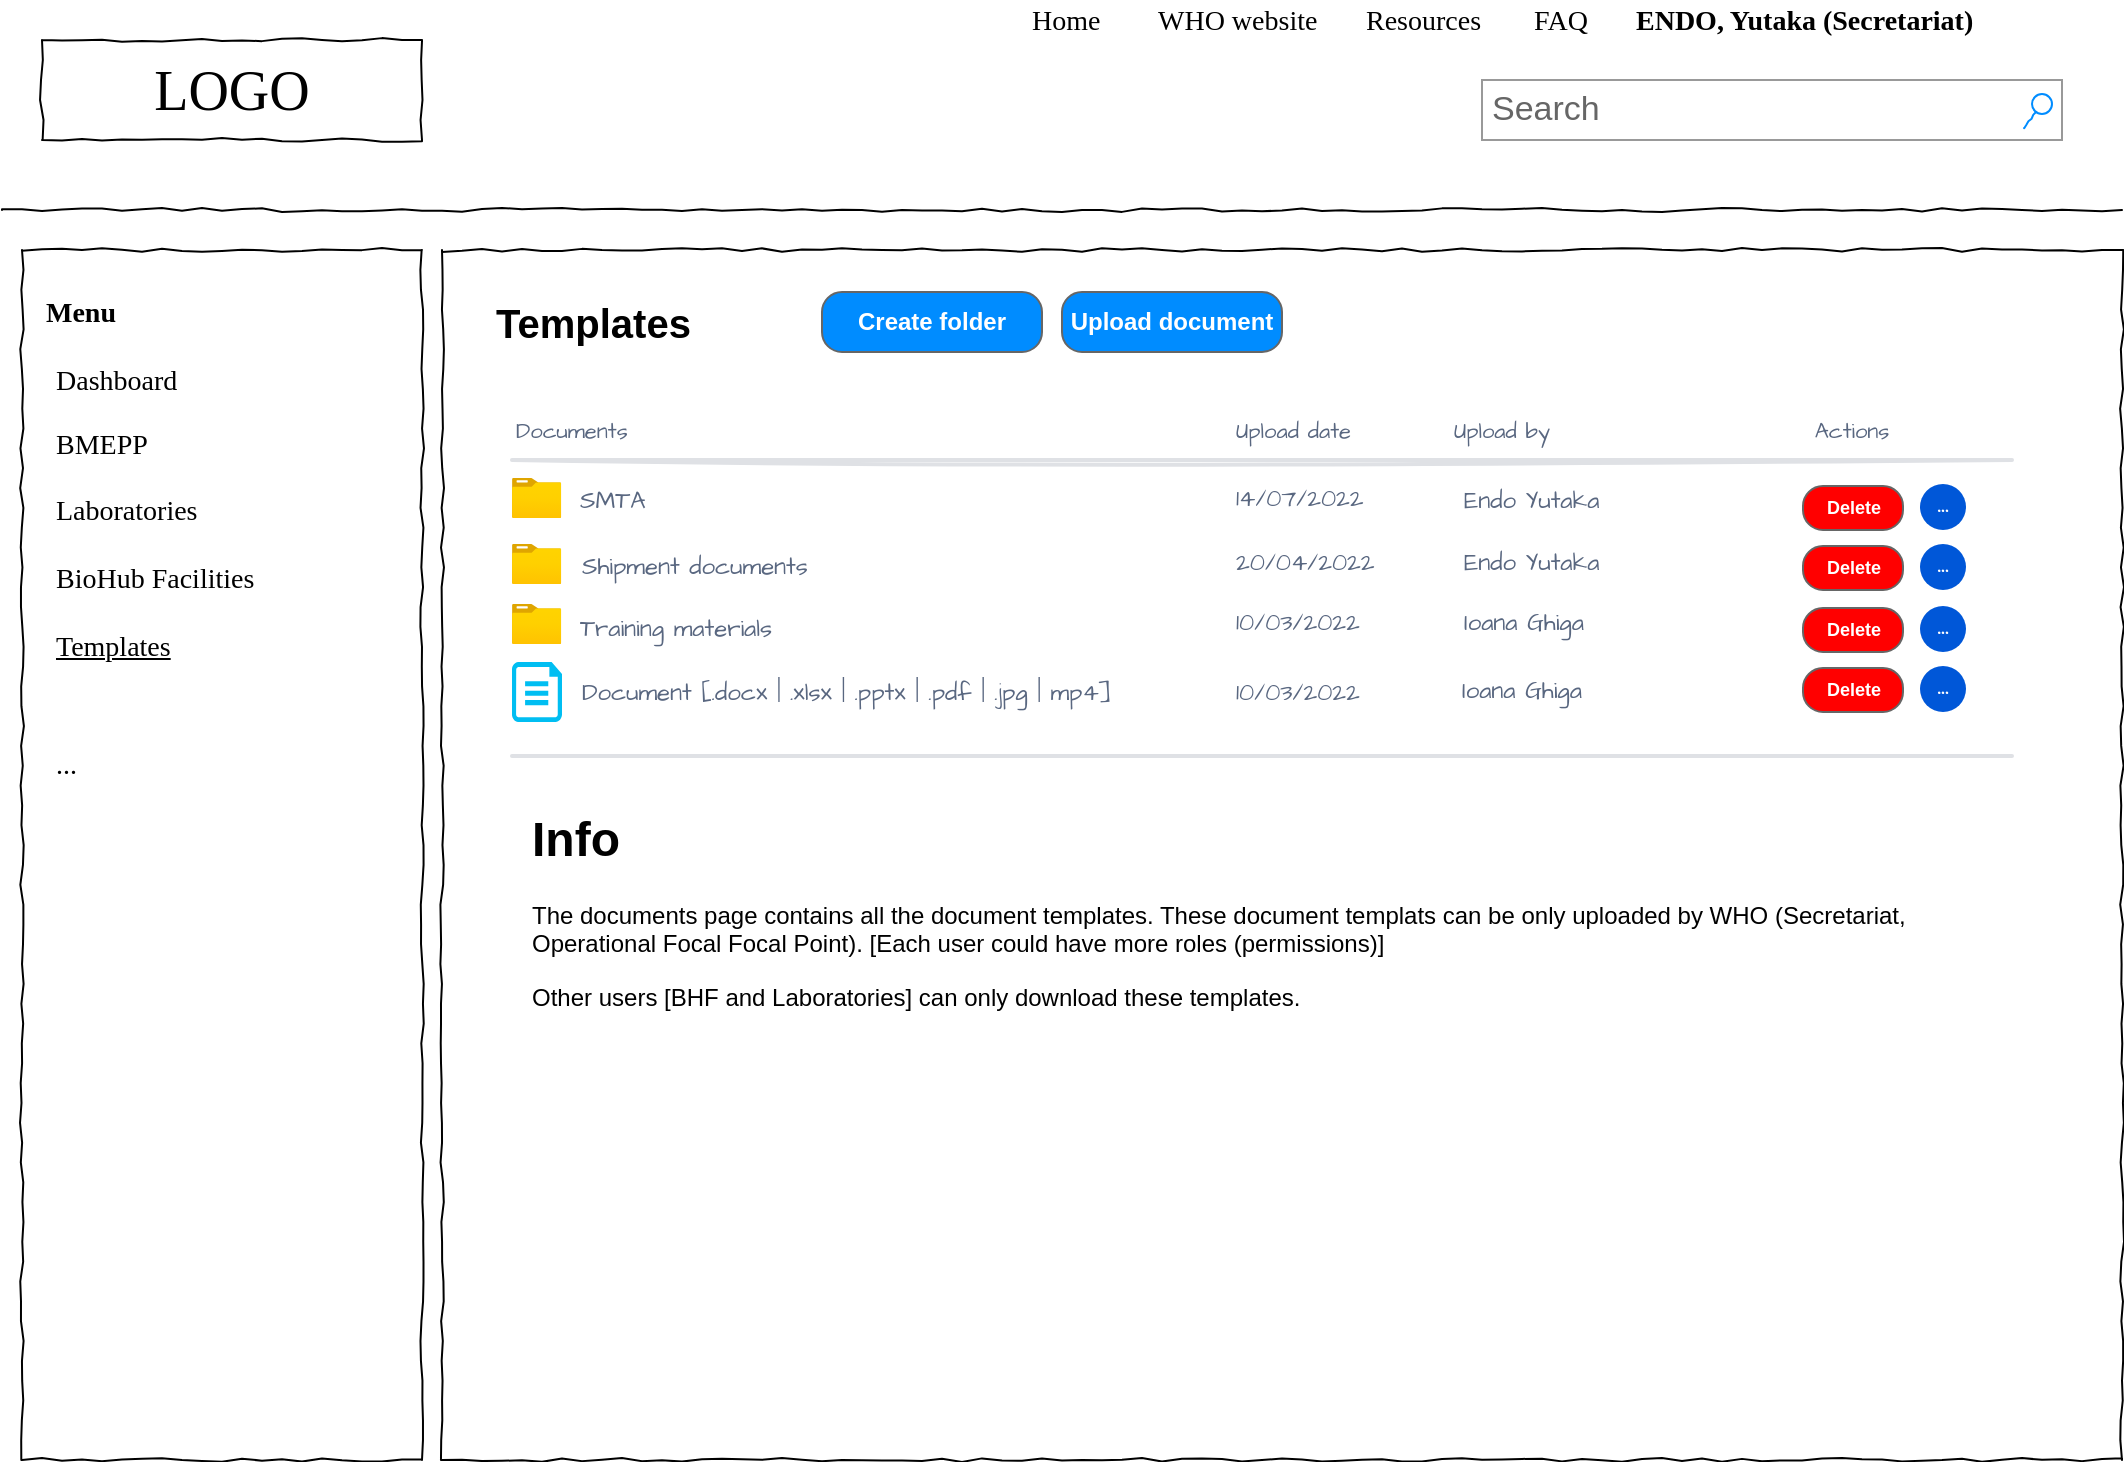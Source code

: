 <mxfile version="20.3.0" type="device" pages="17"><diagram name="WHO Area (Templates)" id="G1tPPkrLNHmEQNt651tp"><mxGraphModel dx="1422" dy="865" grid="1" gridSize="10" guides="1" tooltips="1" connect="1" arrows="1" fold="1" page="1" pageScale="1" pageWidth="1100" pageHeight="850" background="#ffffff" math="0" shadow="0"><root><mxCell id="7FyL7XS7ijek5irei9xm-0"/><mxCell id="7FyL7XS7ijek5irei9xm-1" parent="7FyL7XS7ijek5irei9xm-0"/><mxCell id="7FyL7XS7ijek5irei9xm-2" value="" style="whiteSpace=wrap;html=1;rounded=0;shadow=0;labelBackgroundColor=none;strokeWidth=1;fillColor=none;fontFamily=Verdana;fontSize=12;align=center;comic=1;" parent="7FyL7XS7ijek5irei9xm-1" vertex="1"><mxGeometry x="30" y="165" width="200" height="605" as="geometry"/></mxCell><mxCell id="7FyL7XS7ijek5irei9xm-3" value="" style="line;strokeWidth=1;html=1;rounded=0;shadow=0;labelBackgroundColor=none;fillColor=none;fontFamily=Verdana;fontSize=14;fontColor=#000000;align=center;comic=1;" parent="7FyL7XS7ijek5irei9xm-1" vertex="1"><mxGeometry x="20" y="140" width="1060" height="10" as="geometry"/></mxCell><mxCell id="7FyL7XS7ijek5irei9xm-6" value="Menu" style="text;html=1;points=[];align=left;verticalAlign=top;spacingTop=-4;fontSize=14;fontFamily=Verdana;fontStyle=1" parent="7FyL7XS7ijek5irei9xm-1" vertex="1"><mxGeometry x="40" y="186" width="170" height="20" as="geometry"/></mxCell><mxCell id="7FyL7XS7ijek5irei9xm-19" value="LOGO" style="whiteSpace=wrap;html=1;rounded=0;shadow=0;labelBackgroundColor=none;strokeWidth=1;fontFamily=Verdana;fontSize=28;align=center;comic=1;" parent="7FyL7XS7ijek5irei9xm-1" vertex="1"><mxGeometry x="40" y="60" width="190" height="50" as="geometry"/></mxCell><mxCell id="7FyL7XS7ijek5irei9xm-20" value="Search" style="strokeWidth=1;shadow=0;dashed=0;align=center;html=1;shape=mxgraph.mockup.forms.searchBox;strokeColor=#999999;mainText=;strokeColor2=#008cff;fontColor=#666666;fontSize=17;align=left;spacingLeft=3;rounded=0;labelBackgroundColor=none;comic=1;" parent="7FyL7XS7ijek5irei9xm-1" vertex="1"><mxGeometry x="760" y="80" width="290" height="30" as="geometry"/></mxCell><mxCell id="7FyL7XS7ijek5irei9xm-23" value="&lt;b&gt;ENDO, Yutaka&amp;nbsp;(Secretariat)&lt;/b&gt;" style="text;html=1;points=[];align=left;verticalAlign=top;spacingTop=-4;fontSize=14;fontFamily=Verdana" parent="7FyL7XS7ijek5irei9xm-1" vertex="1"><mxGeometry x="835" y="40" width="190" height="20" as="geometry"/></mxCell><mxCell id="7FyL7XS7ijek5irei9xm-24" value="BMEPP" style="text;html=1;points=[];align=left;verticalAlign=top;spacingTop=-4;fontSize=14;fontFamily=Verdana" parent="7FyL7XS7ijek5irei9xm-1" vertex="1"><mxGeometry x="45" y="252" width="170" height="20" as="geometry"/></mxCell><mxCell id="7FyL7XS7ijek5irei9xm-25" value="Laboratories" style="text;html=1;points=[];align=left;verticalAlign=top;spacingTop=-4;fontSize=14;fontFamily=Verdana" parent="7FyL7XS7ijek5irei9xm-1" vertex="1"><mxGeometry x="45" y="285" width="170" height="20" as="geometry"/></mxCell><mxCell id="7FyL7XS7ijek5irei9xm-26" value="BioHub Facilities" style="text;html=1;points=[];align=left;verticalAlign=top;spacingTop=-4;fontSize=14;fontFamily=Verdana" parent="7FyL7XS7ijek5irei9xm-1" vertex="1"><mxGeometry x="45" y="319" width="170" height="20" as="geometry"/></mxCell><mxCell id="7FyL7XS7ijek5irei9xm-27" value="Templates" style="text;html=1;points=[];align=left;verticalAlign=top;spacingTop=-4;fontSize=14;fontFamily=Verdana;fontStyle=4" parent="7FyL7XS7ijek5irei9xm-1" vertex="1"><mxGeometry x="45" y="353" width="170" height="20" as="geometry"/></mxCell><mxCell id="7FyL7XS7ijek5irei9xm-29" value="..." style="text;html=1;points=[];align=left;verticalAlign=top;spacingTop=-4;fontSize=14;fontFamily=Verdana" parent="7FyL7XS7ijek5irei9xm-1" vertex="1"><mxGeometry x="45" y="412" width="170" height="20" as="geometry"/></mxCell><mxCell id="7FyL7XS7ijek5irei9xm-30" value="&lt;span&gt;Dashboard&lt;/span&gt;" style="text;html=1;points=[];align=left;verticalAlign=top;spacingTop=-4;fontSize=14;fontFamily=Verdana;fontStyle=0" parent="7FyL7XS7ijek5irei9xm-1" vertex="1"><mxGeometry x="45" y="220" width="170" height="20" as="geometry"/></mxCell><mxCell id="nOszsi1dC54LQDnqVLRL-0" value="" style="whiteSpace=wrap;html=1;rounded=0;shadow=0;labelBackgroundColor=none;strokeWidth=1;fillColor=none;fontFamily=Verdana;fontSize=12;align=center;comic=1;" parent="7FyL7XS7ijek5irei9xm-1" vertex="1"><mxGeometry x="240" y="165" width="840" height="605" as="geometry"/></mxCell><mxCell id="caUa_MbAQ5yTsRpZWndc-0" value="&lt;font size=&quot;1&quot;&gt;&lt;b style=&quot;font-size: 20px;&quot;&gt;Templates&lt;/b&gt;&lt;/font&gt;" style="text;html=1;strokeColor=none;fillColor=none;align=left;verticalAlign=middle;whiteSpace=wrap;rounded=0;fontSize=16;" parent="7FyL7XS7ijek5irei9xm-1" vertex="1"><mxGeometry x="265" y="186" width="155" height="30" as="geometry"/></mxCell><mxCell id="caUa_MbAQ5yTsRpZWndc-1" value="Documents" style="html=1;fillColor=none;strokeColor=none;fontSize=11;align=left;fontColor=#596780;whiteSpace=wrap;sketch=1;hachureGap=4;pointerEvents=0;fontFamily=Architects Daughter;fontSource=https%3A%2F%2Ffonts.googleapis.com%2Fcss%3Ffamily%3DArchitects%2BDaughter;" parent="7FyL7XS7ijek5irei9xm-1" vertex="1"><mxGeometry x="275" y="245" width="150" height="20" as="geometry"/></mxCell><mxCell id="caUa_MbAQ5yTsRpZWndc-3" value="Upload date" style="html=1;fillColor=none;strokeColor=none;fontSize=11;align=left;fontColor=#596780;whiteSpace=wrap;sketch=1;hachureGap=4;pointerEvents=0;fontFamily=Architects Daughter;fontSource=https%3A%2F%2Ffonts.googleapis.com%2Fcss%3Ffamily%3DArchitects%2BDaughter;" parent="7FyL7XS7ijek5irei9xm-1" vertex="1"><mxGeometry x="635" y="245" width="90" height="20" as="geometry"/></mxCell><mxCell id="caUa_MbAQ5yTsRpZWndc-4" value="Upload by" style="html=1;fillColor=none;strokeColor=none;fontSize=11;align=center;fontColor=#596780;whiteSpace=wrap;sketch=1;hachureGap=4;pointerEvents=0;fontFamily=Architects Daughter;fontSource=https%3A%2F%2Ffonts.googleapis.com%2Fcss%3Ffamily%3DArchitects%2BDaughter;" parent="7FyL7XS7ijek5irei9xm-1" vertex="1"><mxGeometry x="725" y="245" width="90" height="20" as="geometry"/></mxCell><mxCell id="caUa_MbAQ5yTsRpZWndc-6" value="" style="shape=line;strokeWidth=2;html=1;strokeColor=#DFE1E5;resizeWidth=1;sketch=1;hachureGap=4;pointerEvents=0;fontFamily=Architects Daughter;fontSource=https%3A%2F%2Ffonts.googleapis.com%2Fcss%3Ffamily%3DArchitects%2BDaughter;fontSize=20;" parent="7FyL7XS7ijek5irei9xm-1" vertex="1"><mxGeometry x="275" y="265" width="750" height="10" as="geometry"/></mxCell><mxCell id="caUa_MbAQ5yTsRpZWndc-8" value="SMTA" style="strokeColor=none;fillColor=none;fontSize=12;fontColor=#596780;align=left;html=1;sketch=1;hachureGap=4;pointerEvents=0;fontFamily=Architects Daughter;fontSource=https%3A%2F%2Ffonts.googleapis.com%2Fcss%3Ffamily%3DArchitects%2BDaughter;" parent="7FyL7XS7ijek5irei9xm-1" vertex="1"><mxGeometry x="307" y="281" width="233" height="20" as="geometry"/></mxCell><mxCell id="caUa_MbAQ5yTsRpZWndc-10" value="14/07/2022" style="strokeColor=none;fillColor=none;fontSize=12;fontColor=#596780;align=left;html=1;sketch=1;hachureGap=4;pointerEvents=0;fontFamily=Architects Daughter;fontSource=https%3A%2F%2Ffonts.googleapis.com%2Fcss%3Ffamily%3DArchitects%2BDaughter;" parent="7FyL7XS7ijek5irei9xm-1" vertex="1"><mxGeometry x="635" y="280" width="50" height="20" as="geometry"/></mxCell><mxCell id="caUa_MbAQ5yTsRpZWndc-11" value="Shipment documents" style="strokeColor=none;fillColor=none;fontSize=12;fontColor=#596780;align=left;html=1;sketch=1;hachureGap=4;pointerEvents=0;fontFamily=Architects Daughter;fontSource=https%3A%2F%2Ffonts.googleapis.com%2Fcss%3Ffamily%3DArchitects%2BDaughter;" parent="7FyL7XS7ijek5irei9xm-1" vertex="1"><mxGeometry x="308" y="314" width="240" height="20" as="geometry"/></mxCell><mxCell id="caUa_MbAQ5yTsRpZWndc-12" value="20/04/2022" style="strokeColor=none;fillColor=none;fontSize=12;fontColor=#596780;align=left;html=1;sketch=1;hachureGap=4;pointerEvents=0;fontFamily=Architects Daughter;fontSource=https%3A%2F%2Ffonts.googleapis.com%2Fcss%3Ffamily%3DArchitects%2BDaughter;" parent="7FyL7XS7ijek5irei9xm-1" vertex="1"><mxGeometry x="635" y="312" width="50" height="20" as="geometry"/></mxCell><mxCell id="caUa_MbAQ5yTsRpZWndc-13" value="Endo Yutaka" style="strokeColor=none;fillColor=none;fontSize=12;fontColor=#596780;align=left;html=1;sketch=1;hachureGap=4;pointerEvents=0;fontFamily=Architects Daughter;fontSource=https%3A%2F%2Ffonts.googleapis.com%2Fcss%3Ffamily%3DArchitects%2BDaughter;" parent="7FyL7XS7ijek5irei9xm-1" vertex="1"><mxGeometry x="749" y="312" width="50" height="20" as="geometry"/></mxCell><mxCell id="caUa_MbAQ5yTsRpZWndc-15" value="Training materials" style="strokeColor=none;fillColor=none;fontSize=12;fontColor=#596780;align=left;html=1;sketch=1;hachureGap=4;pointerEvents=0;fontFamily=Architects Daughter;fontSource=https%3A%2F%2Ffonts.googleapis.com%2Fcss%3Ffamily%3DArchitects%2BDaughter;" parent="7FyL7XS7ijek5irei9xm-1" vertex="1"><mxGeometry x="307" y="345" width="240" height="20" as="geometry"/></mxCell><mxCell id="caUa_MbAQ5yTsRpZWndc-16" value="10/03/2022" style="strokeColor=none;fillColor=none;fontSize=12;fontColor=#596780;align=left;html=1;sketch=1;hachureGap=4;pointerEvents=0;fontFamily=Architects Daughter;fontSource=https%3A%2F%2Ffonts.googleapis.com%2Fcss%3Ffamily%3DArchitects%2BDaughter;" parent="7FyL7XS7ijek5irei9xm-1" vertex="1"><mxGeometry x="635" y="342" width="50" height="20" as="geometry"/></mxCell><mxCell id="caUa_MbAQ5yTsRpZWndc-17" value="Ioana Ghiga" style="strokeColor=none;fillColor=none;fontSize=12;fontColor=#596780;align=left;html=1;sketch=1;hachureGap=4;pointerEvents=0;fontFamily=Architects Daughter;fontSource=https%3A%2F%2Ffonts.googleapis.com%2Fcss%3Ffamily%3DArchitects%2BDaughter;" parent="7FyL7XS7ijek5irei9xm-1" vertex="1"><mxGeometry x="749" y="342" width="50" height="20" as="geometry"/></mxCell><mxCell id="caUa_MbAQ5yTsRpZWndc-18" value="" style="shape=line;strokeWidth=2;html=1;strokeColor=#DFE1E5;resizeWidth=1;sketch=1;hachureGap=4;pointerEvents=0;fontFamily=Architects Daughter;fontSource=https%3A%2F%2Ffonts.googleapis.com%2Fcss%3Ffamily%3DArchitects%2BDaughter;fontSize=20;" parent="7FyL7XS7ijek5irei9xm-1" vertex="1"><mxGeometry x="275" y="413" width="750" height="10" as="geometry"/></mxCell><mxCell id="caUa_MbAQ5yTsRpZWndc-21" value="Endo Yutaka" style="strokeColor=none;fillColor=none;fontSize=12;fontColor=#596780;align=left;html=1;sketch=1;hachureGap=4;pointerEvents=0;fontFamily=Architects Daughter;fontSource=https%3A%2F%2Ffonts.googleapis.com%2Fcss%3Ffamily%3DArchitects%2BDaughter;" parent="7FyL7XS7ijek5irei9xm-1" vertex="1"><mxGeometry x="749" y="281" width="50" height="20" as="geometry"/></mxCell><mxCell id="caUa_MbAQ5yTsRpZWndc-22" value="Actions" style="html=1;fillColor=none;strokeColor=none;fontSize=11;align=center;fontColor=#596780;whiteSpace=wrap;sketch=1;hachureGap=4;pointerEvents=0;fontFamily=Architects Daughter;fontSource=https%3A%2F%2Ffonts.googleapis.com%2Fcss%3Ffamily%3DArchitects%2BDaughter;" parent="7FyL7XS7ijek5irei9xm-1" vertex="1"><mxGeometry x="925" y="245" width="40" height="20" as="geometry"/></mxCell><mxCell id="1k4N2dOB-NsBrgaqova5-0" value="Create folder" style="strokeWidth=1;shadow=0;dashed=0;align=center;html=1;shape=mxgraph.mockup.buttons.button;strokeColor=#666666;fontColor=#ffffff;mainText=;buttonStyle=round;fontSize=12;fontStyle=1;fillColor=#008cff;whiteSpace=wrap;" parent="7FyL7XS7ijek5irei9xm-1" vertex="1"><mxGeometry x="430" y="186" width="110" height="30" as="geometry"/></mxCell><mxCell id="1k4N2dOB-NsBrgaqova5-1" value="" style="aspect=fixed;html=1;points=[];align=center;image;fontSize=12;image=img/lib/azure2/general/Folder_Blank.svg;" parent="7FyL7XS7ijek5irei9xm-1" vertex="1"><mxGeometry x="275" y="279" width="24.64" height="20" as="geometry"/></mxCell><mxCell id="1k4N2dOB-NsBrgaqova5-2" value="" style="aspect=fixed;html=1;points=[];align=center;image;fontSize=12;image=img/lib/azure2/general/Folder_Blank.svg;" parent="7FyL7XS7ijek5irei9xm-1" vertex="1"><mxGeometry x="275" y="312" width="24.64" height="20" as="geometry"/></mxCell><mxCell id="1k4N2dOB-NsBrgaqova5-3" value="" style="aspect=fixed;html=1;points=[];align=center;image;fontSize=12;image=img/lib/azure2/general/Folder_Blank.svg;" parent="7FyL7XS7ijek5irei9xm-1" vertex="1"><mxGeometry x="275" y="342" width="24.64" height="20" as="geometry"/></mxCell><mxCell id="1k4N2dOB-NsBrgaqova5-5" value="Document [.docx | .xlsx | .pptx | .pdf | .jpg | mp4]" style="strokeColor=none;fillColor=none;fontSize=12;fontColor=#596780;align=left;html=1;sketch=1;hachureGap=4;pointerEvents=0;fontFamily=Architects Daughter;fontSource=https%3A%2F%2Ffonts.googleapis.com%2Fcss%3Ffamily%3DArchitects%2BDaughter;" parent="7FyL7XS7ijek5irei9xm-1" vertex="1"><mxGeometry x="308" y="377" width="240" height="20" as="geometry"/></mxCell><mxCell id="1k4N2dOB-NsBrgaqova5-6" value="10/03/2022" style="strokeColor=none;fillColor=none;fontSize=12;fontColor=#596780;align=left;html=1;sketch=1;hachureGap=4;pointerEvents=0;fontFamily=Architects Daughter;fontSource=https%3A%2F%2Ffonts.googleapis.com%2Fcss%3Ffamily%3DArchitects%2BDaughter;" parent="7FyL7XS7ijek5irei9xm-1" vertex="1"><mxGeometry x="635" y="377" width="50" height="20" as="geometry"/></mxCell><mxCell id="1k4N2dOB-NsBrgaqova5-7" value="Ioana Ghiga" style="strokeColor=none;fillColor=none;fontSize=12;fontColor=#596780;align=left;html=1;sketch=1;hachureGap=4;pointerEvents=0;fontFamily=Architects Daughter;fontSource=https%3A%2F%2Ffonts.googleapis.com%2Fcss%3Ffamily%3DArchitects%2BDaughter;" parent="7FyL7XS7ijek5irei9xm-1" vertex="1"><mxGeometry x="748" y="376" width="50" height="20" as="geometry"/></mxCell><mxCell id="1k4N2dOB-NsBrgaqova5-8" value="&amp;#8226;&amp;#8226;&amp;#8226;" style="shape=ellipse;fillColor=#0057D8;strokeColor=none;fontColor=#ffffff;align=center;verticalAlign=middle;whiteSpace=wrap;fontSize=10;fontStyle=0;html=1;sketch=0;hachureGap=4;pointerEvents=0;fontFamily=Architects Daughter;fontSource=https%3A%2F%2Ffonts.googleapis.com%2Fcss%3Ffamily%3DArchitects%2BDaughter;" parent="7FyL7XS7ijek5irei9xm-1" vertex="1"><mxGeometry x="979" y="373" width="23" height="23" as="geometry"/></mxCell><mxCell id="KncSMJll0lCzx3GPIWgt-0" value="Delete" style="strokeWidth=1;shadow=0;dashed=0;align=center;html=1;shape=mxgraph.mockup.buttons.button;strokeColor=#666666;fontColor=#ffffff;mainText=;buttonStyle=round;fontSize=9;fontStyle=1;fillColor=#FF0000;whiteSpace=wrap;sketch=0;" parent="7FyL7XS7ijek5irei9xm-1" vertex="1"><mxGeometry x="920.5" y="374" width="50" height="22" as="geometry"/></mxCell><mxCell id="KncSMJll0lCzx3GPIWgt-1" value="" style="verticalLabelPosition=bottom;html=1;verticalAlign=top;align=center;strokeColor=none;fillColor=#00BEF2;shape=mxgraph.azure.file;pointerEvents=1;fontSize=12;" parent="7FyL7XS7ijek5irei9xm-1" vertex="1"><mxGeometry x="275" y="371" width="25" height="30" as="geometry"/></mxCell><mxCell id="KncSMJll0lCzx3GPIWgt-10" value="Upload document" style="strokeWidth=1;shadow=0;dashed=0;align=center;html=1;shape=mxgraph.mockup.buttons.button;strokeColor=#666666;fontColor=#ffffff;mainText=;buttonStyle=round;fontSize=12;fontStyle=1;fillColor=#008cff;whiteSpace=wrap;" parent="7FyL7XS7ijek5irei9xm-1" vertex="1"><mxGeometry x="550" y="186" width="110" height="30" as="geometry"/></mxCell><mxCell id="KncSMJll0lCzx3GPIWgt-11" value="&lt;h1&gt;Info&lt;/h1&gt;&lt;p&gt;The documents page contains all the document templates. These document templats can be only uploaded by WHO (Secretariat, Operational Focal Focal Point). [Each user could have more roles (permissions)]&lt;/p&gt;&lt;p&gt;Other users [BHF and Laboratories] can only download these templates.&lt;/p&gt;&lt;p&gt;&lt;br&gt;&lt;/p&gt;" style="text;html=1;strokeColor=none;fillColor=none;spacing=5;spacingTop=-20;whiteSpace=wrap;overflow=hidden;rounded=0;sketch=1;fontSize=12;fontColor=#000000;" parent="7FyL7XS7ijek5irei9xm-1" vertex="1"><mxGeometry x="280" y="440" width="750" height="120" as="geometry"/></mxCell><mxCell id="MpiP8_XUzzLltut_ZMD5-0" value="&amp;#8226;&amp;#8226;&amp;#8226;" style="shape=ellipse;fillColor=#0057D8;strokeColor=none;fontColor=#ffffff;align=center;verticalAlign=middle;whiteSpace=wrap;fontSize=10;fontStyle=0;html=1;sketch=0;hachureGap=4;pointerEvents=0;fontFamily=Architects Daughter;fontSource=https%3A%2F%2Ffonts.googleapis.com%2Fcss%3Ffamily%3DArchitects%2BDaughter;" parent="7FyL7XS7ijek5irei9xm-1" vertex="1"><mxGeometry x="979" y="343" width="23" height="23" as="geometry"/></mxCell><mxCell id="MpiP8_XUzzLltut_ZMD5-1" value="Delete" style="strokeWidth=1;shadow=0;dashed=0;align=center;html=1;shape=mxgraph.mockup.buttons.button;strokeColor=#666666;fontColor=#ffffff;mainText=;buttonStyle=round;fontSize=9;fontStyle=1;fillColor=#FF0000;whiteSpace=wrap;sketch=0;" parent="7FyL7XS7ijek5irei9xm-1" vertex="1"><mxGeometry x="920.5" y="344" width="50" height="22" as="geometry"/></mxCell><mxCell id="MpiP8_XUzzLltut_ZMD5-2" value="&amp;#8226;&amp;#8226;&amp;#8226;" style="shape=ellipse;fillColor=#0057D8;strokeColor=none;fontColor=#ffffff;align=center;verticalAlign=middle;whiteSpace=wrap;fontSize=10;fontStyle=0;html=1;sketch=0;hachureGap=4;pointerEvents=0;fontFamily=Architects Daughter;fontSource=https%3A%2F%2Ffonts.googleapis.com%2Fcss%3Ffamily%3DArchitects%2BDaughter;" parent="7FyL7XS7ijek5irei9xm-1" vertex="1"><mxGeometry x="979" y="312" width="23" height="23" as="geometry"/></mxCell><mxCell id="MpiP8_XUzzLltut_ZMD5-3" value="Delete" style="strokeWidth=1;shadow=0;dashed=0;align=center;html=1;shape=mxgraph.mockup.buttons.button;strokeColor=#666666;fontColor=#ffffff;mainText=;buttonStyle=round;fontSize=9;fontStyle=1;fillColor=#FF0000;whiteSpace=wrap;sketch=0;" parent="7FyL7XS7ijek5irei9xm-1" vertex="1"><mxGeometry x="920.5" y="313" width="50" height="22" as="geometry"/></mxCell><mxCell id="MpiP8_XUzzLltut_ZMD5-4" value="&amp;#8226;&amp;#8226;&amp;#8226;" style="shape=ellipse;fillColor=#0057D8;strokeColor=none;fontColor=#ffffff;align=center;verticalAlign=middle;whiteSpace=wrap;fontSize=10;fontStyle=0;html=1;sketch=0;hachureGap=4;pointerEvents=0;fontFamily=Architects Daughter;fontSource=https%3A%2F%2Ffonts.googleapis.com%2Fcss%3Ffamily%3DArchitects%2BDaughter;" parent="7FyL7XS7ijek5irei9xm-1" vertex="1"><mxGeometry x="979" y="282" width="23" height="23" as="geometry"/></mxCell><mxCell id="MpiP8_XUzzLltut_ZMD5-5" value="Delete" style="strokeWidth=1;shadow=0;dashed=0;align=center;html=1;shape=mxgraph.mockup.buttons.button;strokeColor=#666666;fontColor=#ffffff;mainText=;buttonStyle=round;fontSize=9;fontStyle=1;fillColor=#FF0000;whiteSpace=wrap;sketch=0;" parent="7FyL7XS7ijek5irei9xm-1" vertex="1"><mxGeometry x="920.5" y="283" width="50" height="22" as="geometry"/></mxCell><mxCell id="Teq1i9rjco_12Ire_X6G-0" value="Home" style="text;html=1;points=[];align=left;verticalAlign=top;spacingTop=-4;fontSize=14;fontFamily=Verdana;fontStyle=0" parent="7FyL7XS7ijek5irei9xm-1" vertex="1"><mxGeometry x="533" y="40" width="60" height="20" as="geometry"/></mxCell><mxCell id="Teq1i9rjco_12Ire_X6G-1" value="WHO website" style="text;html=1;points=[];align=left;verticalAlign=top;spacingTop=-4;fontSize=14;fontFamily=Verdana" parent="7FyL7XS7ijek5irei9xm-1" vertex="1"><mxGeometry x="596" y="40" width="60" height="20" as="geometry"/></mxCell><mxCell id="Teq1i9rjco_12Ire_X6G-2" value="Resources" style="text;html=1;points=[];align=left;verticalAlign=top;spacingTop=-4;fontSize=14;fontFamily=Verdana" parent="7FyL7XS7ijek5irei9xm-1" vertex="1"><mxGeometry x="700" y="40" width="60" height="20" as="geometry"/></mxCell><mxCell id="Teq1i9rjco_12Ire_X6G-3" value="FAQ" style="text;html=1;points=[];align=left;verticalAlign=top;spacingTop=-4;fontSize=14;fontFamily=Verdana" parent="7FyL7XS7ijek5irei9xm-1" vertex="1"><mxGeometry x="784" y="40" width="40" height="20" as="geometry"/></mxCell></root></mxGraphModel></diagram><diagram name="WHO Area (Documents)" id="BDf_iTicTcmkMSeklZn_"><mxGraphModel dx="1422" dy="865" grid="1" gridSize="10" guides="1" tooltips="1" connect="1" arrows="1" fold="1" page="1" pageScale="1" pageWidth="1100" pageHeight="850" background="#ffffff" math="0" shadow="0"><root><mxCell id="ghISOI1MKYFsXjeTbf7P-0"/><mxCell id="ghISOI1MKYFsXjeTbf7P-1" parent="ghISOI1MKYFsXjeTbf7P-0"/><mxCell id="ghISOI1MKYFsXjeTbf7P-2" value="" style="whiteSpace=wrap;html=1;rounded=0;shadow=0;labelBackgroundColor=none;strokeWidth=1;fillColor=none;fontFamily=Verdana;fontSize=12;align=center;comic=1;" parent="ghISOI1MKYFsXjeTbf7P-1" vertex="1"><mxGeometry x="30" y="165" width="200" height="705" as="geometry"/></mxCell><mxCell id="ghISOI1MKYFsXjeTbf7P-3" value="" style="line;strokeWidth=1;html=1;rounded=0;shadow=0;labelBackgroundColor=none;fillColor=none;fontFamily=Verdana;fontSize=14;fontColor=#000000;align=center;comic=1;" parent="ghISOI1MKYFsXjeTbf7P-1" vertex="1"><mxGeometry x="20" y="140" width="1060" height="10" as="geometry"/></mxCell><mxCell id="ghISOI1MKYFsXjeTbf7P-4" value="Menu" style="text;html=1;points=[];align=left;verticalAlign=top;spacingTop=-4;fontSize=14;fontFamily=Verdana;fontStyle=1" parent="ghISOI1MKYFsXjeTbf7P-1" vertex="1"><mxGeometry x="40" y="186" width="170" height="20" as="geometry"/></mxCell><mxCell id="ghISOI1MKYFsXjeTbf7P-5" value="LOGO" style="whiteSpace=wrap;html=1;rounded=0;shadow=0;labelBackgroundColor=none;strokeWidth=1;fontFamily=Verdana;fontSize=28;align=center;comic=1;" parent="ghISOI1MKYFsXjeTbf7P-1" vertex="1"><mxGeometry x="40" y="60" width="190" height="50" as="geometry"/></mxCell><mxCell id="ghISOI1MKYFsXjeTbf7P-6" value="Search" style="strokeWidth=1;shadow=0;dashed=0;align=center;html=1;shape=mxgraph.mockup.forms.searchBox;strokeColor=#999999;mainText=;strokeColor2=#008cff;fontColor=#666666;fontSize=17;align=left;spacingLeft=3;rounded=0;labelBackgroundColor=none;comic=1;" parent="ghISOI1MKYFsXjeTbf7P-1" vertex="1"><mxGeometry x="760" y="80" width="290" height="30" as="geometry"/></mxCell><mxCell id="ghISOI1MKYFsXjeTbf7P-7" value="&lt;b&gt;ENDO, Yutaka&amp;nbsp;(Secretariat)&lt;/b&gt;" style="text;html=1;points=[];align=left;verticalAlign=top;spacingTop=-4;fontSize=14;fontFamily=Verdana" parent="ghISOI1MKYFsXjeTbf7P-1" vertex="1"><mxGeometry x="835" y="40" width="190" height="20" as="geometry"/></mxCell><mxCell id="ghISOI1MKYFsXjeTbf7P-8" value="BMEPP" style="text;html=1;points=[];align=left;verticalAlign=top;spacingTop=-4;fontSize=14;fontFamily=Verdana" parent="ghISOI1MKYFsXjeTbf7P-1" vertex="1"><mxGeometry x="45" y="252" width="170" height="20" as="geometry"/></mxCell><mxCell id="ghISOI1MKYFsXjeTbf7P-9" value="Laboratories" style="text;html=1;points=[];align=left;verticalAlign=top;spacingTop=-4;fontSize=14;fontFamily=Verdana" parent="ghISOI1MKYFsXjeTbf7P-1" vertex="1"><mxGeometry x="45" y="285" width="170" height="20" as="geometry"/></mxCell><mxCell id="ghISOI1MKYFsXjeTbf7P-10" value="BioHub Facilities" style="text;html=1;points=[];align=left;verticalAlign=top;spacingTop=-4;fontSize=14;fontFamily=Verdana" parent="ghISOI1MKYFsXjeTbf7P-1" vertex="1"><mxGeometry x="45" y="319" width="170" height="20" as="geometry"/></mxCell><mxCell id="ghISOI1MKYFsXjeTbf7P-11" value="Templates" style="text;html=1;points=[];align=left;verticalAlign=top;spacingTop=-4;fontSize=14;fontFamily=Verdana;fontStyle=0" parent="ghISOI1MKYFsXjeTbf7P-1" vertex="1"><mxGeometry x="45" y="353" width="170" height="20" as="geometry"/></mxCell><mxCell id="ghISOI1MKYFsXjeTbf7P-13" value="&lt;span&gt;Dashboard&lt;/span&gt;" style="text;html=1;points=[];align=left;verticalAlign=top;spacingTop=-4;fontSize=14;fontFamily=Verdana;fontStyle=0" parent="ghISOI1MKYFsXjeTbf7P-1" vertex="1"><mxGeometry x="45" y="220" width="170" height="20" as="geometry"/></mxCell><mxCell id="ghISOI1MKYFsXjeTbf7P-14" value="" style="whiteSpace=wrap;html=1;rounded=0;shadow=0;labelBackgroundColor=none;strokeWidth=1;fillColor=none;fontFamily=Verdana;fontSize=12;align=center;comic=1;" parent="ghISOI1MKYFsXjeTbf7P-1" vertex="1"><mxGeometry x="240" y="165" width="840" height="945" as="geometry"/></mxCell><mxCell id="ghISOI1MKYFsXjeTbf7P-15" value="&lt;font size=&quot;1&quot;&gt;&lt;b style=&quot;font-size: 20px;&quot;&gt;Documents&lt;/b&gt;&lt;/font&gt;" style="text;html=1;strokeColor=none;fillColor=none;align=left;verticalAlign=middle;whiteSpace=wrap;rounded=0;fontSize=16;" parent="ghISOI1MKYFsXjeTbf7P-1" vertex="1"><mxGeometry x="265" y="186" width="155" height="30" as="geometry"/></mxCell><mxCell id="ghISOI1MKYFsXjeTbf7P-16" value="Documents" style="html=1;fillColor=none;strokeColor=none;fontSize=11;align=left;fontColor=#596780;whiteSpace=wrap;sketch=1;hachureGap=4;pointerEvents=0;fontFamily=Architects Daughter;fontSource=https%3A%2F%2Ffonts.googleapis.com%2Fcss%3Ffamily%3DArchitects%2BDaughter;" parent="ghISOI1MKYFsXjeTbf7P-1" vertex="1"><mxGeometry x="275" y="245" width="150" height="20" as="geometry"/></mxCell><mxCell id="ghISOI1MKYFsXjeTbf7P-17" value="Upload date" style="html=1;fillColor=none;strokeColor=none;fontSize=11;align=left;fontColor=#596780;whiteSpace=wrap;sketch=1;hachureGap=4;pointerEvents=0;fontFamily=Architects Daughter;fontSource=https%3A%2F%2Ffonts.googleapis.com%2Fcss%3Ffamily%3DArchitects%2BDaughter;" parent="ghISOI1MKYFsXjeTbf7P-1" vertex="1"><mxGeometry x="635" y="245" width="90" height="20" as="geometry"/></mxCell><mxCell id="ghISOI1MKYFsXjeTbf7P-18" value="Upload by" style="html=1;fillColor=none;strokeColor=none;fontSize=11;align=center;fontColor=#596780;whiteSpace=wrap;sketch=1;hachureGap=4;pointerEvents=0;fontFamily=Architects Daughter;fontSource=https%3A%2F%2Ffonts.googleapis.com%2Fcss%3Ffamily%3DArchitects%2BDaughter;" parent="ghISOI1MKYFsXjeTbf7P-1" vertex="1"><mxGeometry x="725" y="245" width="90" height="20" as="geometry"/></mxCell><mxCell id="ghISOI1MKYFsXjeTbf7P-19" value="" style="shape=line;strokeWidth=2;html=1;strokeColor=#DFE1E5;resizeWidth=1;sketch=1;hachureGap=4;pointerEvents=0;fontFamily=Architects Daughter;fontSource=https%3A%2F%2Ffonts.googleapis.com%2Fcss%3Ffamily%3DArchitects%2BDaughter;fontSize=20;" parent="ghISOI1MKYFsXjeTbf7P-1" vertex="1"><mxGeometry x="275" y="265" width="750" height="10" as="geometry"/></mxCell><mxCell id="ghISOI1MKYFsXjeTbf7P-20" value="Italy" style="strokeColor=none;fillColor=none;fontSize=12;fontColor=#596780;align=left;html=1;sketch=1;hachureGap=4;pointerEvents=0;fontFamily=Architects Daughter;fontSource=https%3A%2F%2Ffonts.googleapis.com%2Fcss%3Ffamily%3DArchitects%2BDaughter;" parent="ghISOI1MKYFsXjeTbf7P-1" vertex="1"><mxGeometry x="307" y="281" width="233" height="20" as="geometry"/></mxCell><mxCell id="ghISOI1MKYFsXjeTbf7P-21" value="14/07/2022" style="strokeColor=none;fillColor=none;fontSize=12;fontColor=#596780;align=left;html=1;sketch=1;hachureGap=4;pointerEvents=0;fontFamily=Architects Daughter;fontSource=https%3A%2F%2Ffonts.googleapis.com%2Fcss%3Ffamily%3DArchitects%2BDaughter;" parent="ghISOI1MKYFsXjeTbf7P-1" vertex="1"><mxGeometry x="635" y="280" width="50" height="20" as="geometry"/></mxCell><mxCell id="ghISOI1MKYFsXjeTbf7P-22" value="Germany" style="strokeColor=none;fillColor=none;fontSize=12;fontColor=#596780;align=left;html=1;sketch=1;hachureGap=4;pointerEvents=0;fontFamily=Architects Daughter;fontSource=https%3A%2F%2Ffonts.googleapis.com%2Fcss%3Ffamily%3DArchitects%2BDaughter;" parent="ghISOI1MKYFsXjeTbf7P-1" vertex="1"><mxGeometry x="308" y="314" width="240" height="20" as="geometry"/></mxCell><mxCell id="ghISOI1MKYFsXjeTbf7P-23" value="20/04/2022" style="strokeColor=none;fillColor=none;fontSize=12;fontColor=#596780;align=left;html=1;sketch=1;hachureGap=4;pointerEvents=0;fontFamily=Architects Daughter;fontSource=https%3A%2F%2Ffonts.googleapis.com%2Fcss%3Ffamily%3DArchitects%2BDaughter;" parent="ghISOI1MKYFsXjeTbf7P-1" vertex="1"><mxGeometry x="635" y="312" width="50" height="20" as="geometry"/></mxCell><mxCell id="ghISOI1MKYFsXjeTbf7P-24" value="Endo Yutaka" style="strokeColor=none;fillColor=none;fontSize=12;fontColor=#596780;align=left;html=1;sketch=1;hachureGap=4;pointerEvents=0;fontFamily=Architects Daughter;fontSource=https%3A%2F%2Ffonts.googleapis.com%2Fcss%3Ffamily%3DArchitects%2BDaughter;" parent="ghISOI1MKYFsXjeTbf7P-1" vertex="1"><mxGeometry x="749" y="312" width="50" height="20" as="geometry"/></mxCell><mxCell id="ghISOI1MKYFsXjeTbf7P-25" value="South Africa" style="strokeColor=none;fillColor=none;fontSize=12;fontColor=#596780;align=left;html=1;sketch=1;hachureGap=4;pointerEvents=0;fontFamily=Architects Daughter;fontSource=https%3A%2F%2Ffonts.googleapis.com%2Fcss%3Ffamily%3DArchitects%2BDaughter;" parent="ghISOI1MKYFsXjeTbf7P-1" vertex="1"><mxGeometry x="307" y="345" width="240" height="20" as="geometry"/></mxCell><mxCell id="ghISOI1MKYFsXjeTbf7P-26" value="10/03/2022" style="strokeColor=none;fillColor=none;fontSize=12;fontColor=#596780;align=left;html=1;sketch=1;hachureGap=4;pointerEvents=0;fontFamily=Architects Daughter;fontSource=https%3A%2F%2Ffonts.googleapis.com%2Fcss%3Ffamily%3DArchitects%2BDaughter;" parent="ghISOI1MKYFsXjeTbf7P-1" vertex="1"><mxGeometry x="635" y="342" width="50" height="20" as="geometry"/></mxCell><mxCell id="ghISOI1MKYFsXjeTbf7P-27" value="Ioana Ghiga" style="strokeColor=none;fillColor=none;fontSize=12;fontColor=#596780;align=left;html=1;sketch=1;hachureGap=4;pointerEvents=0;fontFamily=Architects Daughter;fontSource=https%3A%2F%2Ffonts.googleapis.com%2Fcss%3Ffamily%3DArchitects%2BDaughter;" parent="ghISOI1MKYFsXjeTbf7P-1" vertex="1"><mxGeometry x="749" y="342" width="50" height="20" as="geometry"/></mxCell><mxCell id="ghISOI1MKYFsXjeTbf7P-28" value="" style="shape=line;strokeWidth=2;html=1;strokeColor=#DFE1E5;resizeWidth=1;sketch=1;hachureGap=4;pointerEvents=0;fontFamily=Architects Daughter;fontSource=https%3A%2F%2Ffonts.googleapis.com%2Fcss%3Ffamily%3DArchitects%2BDaughter;fontSize=20;" parent="ghISOI1MKYFsXjeTbf7P-1" vertex="1"><mxGeometry x="275" y="413" width="750" height="10" as="geometry"/></mxCell><mxCell id="ghISOI1MKYFsXjeTbf7P-29" value="Endo Yutaka" style="strokeColor=none;fillColor=none;fontSize=12;fontColor=#596780;align=left;html=1;sketch=1;hachureGap=4;pointerEvents=0;fontFamily=Architects Daughter;fontSource=https%3A%2F%2Ffonts.googleapis.com%2Fcss%3Ffamily%3DArchitects%2BDaughter;" parent="ghISOI1MKYFsXjeTbf7P-1" vertex="1"><mxGeometry x="749" y="281" width="50" height="20" as="geometry"/></mxCell><mxCell id="ghISOI1MKYFsXjeTbf7P-30" value="Actions" style="html=1;fillColor=none;strokeColor=none;fontSize=11;align=center;fontColor=#596780;whiteSpace=wrap;sketch=1;hachureGap=4;pointerEvents=0;fontFamily=Architects Daughter;fontSource=https%3A%2F%2Ffonts.googleapis.com%2Fcss%3Ffamily%3DArchitects%2BDaughter;" parent="ghISOI1MKYFsXjeTbf7P-1" vertex="1"><mxGeometry x="971" y="245" width="40" height="20" as="geometry"/></mxCell><mxCell id="ghISOI1MKYFsXjeTbf7P-32" value="" style="aspect=fixed;html=1;points=[];align=center;image;fontSize=12;image=img/lib/azure2/general/Folder_Blank.svg;" parent="ghISOI1MKYFsXjeTbf7P-1" vertex="1"><mxGeometry x="275" y="279" width="24.64" height="20" as="geometry"/></mxCell><mxCell id="ghISOI1MKYFsXjeTbf7P-33" value="" style="aspect=fixed;html=1;points=[];align=center;image;fontSize=12;image=img/lib/azure2/general/Folder_Blank.svg;" parent="ghISOI1MKYFsXjeTbf7P-1" vertex="1"><mxGeometry x="275" y="312" width="24.64" height="20" as="geometry"/></mxCell><mxCell id="ghISOI1MKYFsXjeTbf7P-34" value="" style="aspect=fixed;html=1;points=[];align=center;image;fontSize=12;image=img/lib/azure2/general/Folder_Blank.svg;" parent="ghISOI1MKYFsXjeTbf7P-1" vertex="1"><mxGeometry x="275" y="342" width="24.64" height="20" as="geometry"/></mxCell><mxCell id="ghISOI1MKYFsXjeTbf7P-43" value="&amp;#8226;&amp;#8226;&amp;#8226;" style="shape=ellipse;fillColor=#0057D8;strokeColor=none;fontColor=#ffffff;align=center;verticalAlign=middle;whiteSpace=wrap;fontSize=10;fontStyle=0;html=1;sketch=0;hachureGap=4;pointerEvents=0;fontFamily=Architects Daughter;fontSource=https%3A%2F%2Ffonts.googleapis.com%2Fcss%3Ffamily%3DArchitects%2BDaughter;" parent="ghISOI1MKYFsXjeTbf7P-1" vertex="1"><mxGeometry x="979" y="343" width="23" height="23" as="geometry"/></mxCell><mxCell id="ghISOI1MKYFsXjeTbf7P-45" value="&amp;#8226;&amp;#8226;&amp;#8226;" style="shape=ellipse;fillColor=#0057D8;strokeColor=none;fontColor=#ffffff;align=center;verticalAlign=middle;whiteSpace=wrap;fontSize=10;fontStyle=0;html=1;sketch=0;hachureGap=4;pointerEvents=0;fontFamily=Architects Daughter;fontSource=https%3A%2F%2Ffonts.googleapis.com%2Fcss%3Ffamily%3DArchitects%2BDaughter;" parent="ghISOI1MKYFsXjeTbf7P-1" vertex="1"><mxGeometry x="979" y="312" width="23" height="23" as="geometry"/></mxCell><mxCell id="ghISOI1MKYFsXjeTbf7P-47" value="&amp;#8226;&amp;#8226;&amp;#8226;" style="shape=ellipse;fillColor=#0057D8;strokeColor=none;fontColor=#ffffff;align=center;verticalAlign=middle;whiteSpace=wrap;fontSize=10;fontStyle=0;html=1;sketch=0;hachureGap=4;pointerEvents=0;fontFamily=Architects Daughter;fontSource=https%3A%2F%2Ffonts.googleapis.com%2Fcss%3Ffamily%3DArchitects%2BDaughter;" parent="ghISOI1MKYFsXjeTbf7P-1" vertex="1"><mxGeometry x="979" y="282" width="23" height="23" as="geometry"/></mxCell><mxCell id="ghISOI1MKYFsXjeTbf7P-49" value="Home" style="text;html=1;points=[];align=left;verticalAlign=top;spacingTop=-4;fontSize=14;fontFamily=Verdana;fontStyle=0" parent="ghISOI1MKYFsXjeTbf7P-1" vertex="1"><mxGeometry x="533" y="40" width="60" height="20" as="geometry"/></mxCell><mxCell id="ghISOI1MKYFsXjeTbf7P-50" value="WHO website" style="text;html=1;points=[];align=left;verticalAlign=top;spacingTop=-4;fontSize=14;fontFamily=Verdana" parent="ghISOI1MKYFsXjeTbf7P-1" vertex="1"><mxGeometry x="596" y="40" width="60" height="20" as="geometry"/></mxCell><mxCell id="ghISOI1MKYFsXjeTbf7P-51" value="Resources" style="text;html=1;points=[];align=left;verticalAlign=top;spacingTop=-4;fontSize=14;fontFamily=Verdana" parent="ghISOI1MKYFsXjeTbf7P-1" vertex="1"><mxGeometry x="700" y="40" width="60" height="20" as="geometry"/></mxCell><mxCell id="ghISOI1MKYFsXjeTbf7P-52" value="FAQ" style="text;html=1;points=[];align=left;verticalAlign=top;spacingTop=-4;fontSize=14;fontFamily=Verdana" parent="ghISOI1MKYFsXjeTbf7P-1" vertex="1"><mxGeometry x="784" y="40" width="40" height="20" as="geometry"/></mxCell><mxCell id="Hz7DigAcaScc7utTkztM-0" value="Documents" style="text;html=1;points=[];align=left;verticalAlign=top;spacingTop=-4;fontSize=14;fontFamily=Verdana;fontStyle=4" parent="ghISOI1MKYFsXjeTbf7P-1" vertex="1"><mxGeometry x="45" y="382" width="170" height="20" as="geometry"/></mxCell><mxCell id="Gcx5Hkgpad8Bc4RLnA44-0" value="Folders hierarchy:&lt;br&gt;Country &amp;gt; Laboratory" style="text;html=1;strokeColor=none;fillColor=none;align=left;verticalAlign=middle;whiteSpace=wrap;rounded=0;fontSize=16;fontColor=#000000;" parent="ghISOI1MKYFsXjeTbf7P-1" vertex="1"><mxGeometry x="265" y="430" width="385" height="40" as="geometry"/></mxCell><mxCell id="z4Mc5H_-XSZSreBZkgwz-0" value="Documents" style="html=1;fillColor=none;strokeColor=none;fontSize=11;align=left;fontColor=#596780;whiteSpace=wrap;sketch=1;hachureGap=4;pointerEvents=0;fontFamily=Architects Daughter;fontSource=https%3A%2F%2Ffonts.googleapis.com%2Fcss%3Ffamily%3DArchitects%2BDaughter;" parent="ghISOI1MKYFsXjeTbf7P-1" vertex="1"><mxGeometry x="275" y="488" width="150" height="20" as="geometry"/></mxCell><mxCell id="z4Mc5H_-XSZSreBZkgwz-1" value="Upload date" style="html=1;fillColor=none;strokeColor=none;fontSize=11;align=left;fontColor=#596780;whiteSpace=wrap;sketch=1;hachureGap=4;pointerEvents=0;fontFamily=Architects Daughter;fontSource=https%3A%2F%2Ffonts.googleapis.com%2Fcss%3Ffamily%3DArchitects%2BDaughter;" parent="ghISOI1MKYFsXjeTbf7P-1" vertex="1"><mxGeometry x="635" y="488" width="90" height="20" as="geometry"/></mxCell><mxCell id="z4Mc5H_-XSZSreBZkgwz-2" value="Upload by" style="html=1;fillColor=none;strokeColor=none;fontSize=11;align=center;fontColor=#596780;whiteSpace=wrap;sketch=1;hachureGap=4;pointerEvents=0;fontFamily=Architects Daughter;fontSource=https%3A%2F%2Ffonts.googleapis.com%2Fcss%3Ffamily%3DArchitects%2BDaughter;" parent="ghISOI1MKYFsXjeTbf7P-1" vertex="1"><mxGeometry x="725" y="488" width="90" height="20" as="geometry"/></mxCell><mxCell id="z4Mc5H_-XSZSreBZkgwz-3" value="" style="shape=line;strokeWidth=2;html=1;strokeColor=#DFE1E5;resizeWidth=1;sketch=1;hachureGap=4;pointerEvents=0;fontFamily=Architects Daughter;fontSource=https%3A%2F%2Ffonts.googleapis.com%2Fcss%3Ffamily%3DArchitects%2BDaughter;fontSize=20;" parent="ghISOI1MKYFsXjeTbf7P-1" vertex="1"><mxGeometry x="275" y="508" width="750" height="10" as="geometry"/></mxCell><mxCell id="z4Mc5H_-XSZSreBZkgwz-6" value="National Institute for Infectious Diseases L. Spallanzani" style="strokeColor=none;fillColor=none;fontSize=12;fontColor=#596780;align=left;html=1;sketch=1;hachureGap=4;pointerEvents=0;fontFamily=Architects Daughter;fontSource=https%3A%2F%2Ffonts.googleapis.com%2Fcss%3Ffamily%3DArchitects%2BDaughter;" parent="ghISOI1MKYFsXjeTbf7P-1" vertex="1"><mxGeometry x="308" y="532" width="240" height="20" as="geometry"/></mxCell><mxCell id="z4Mc5H_-XSZSreBZkgwz-7" value="20/04/2022" style="strokeColor=none;fillColor=none;fontSize=12;fontColor=#596780;align=left;html=1;sketch=1;hachureGap=4;pointerEvents=0;fontFamily=Architects Daughter;fontSource=https%3A%2F%2Ffonts.googleapis.com%2Fcss%3Ffamily%3DArchitects%2BDaughter;" parent="ghISOI1MKYFsXjeTbf7P-1" vertex="1"><mxGeometry x="635" y="530" width="50" height="20" as="geometry"/></mxCell><mxCell id="z4Mc5H_-XSZSreBZkgwz-8" value="Endo Yutaka" style="strokeColor=none;fillColor=none;fontSize=12;fontColor=#596780;align=left;html=1;sketch=1;hachureGap=4;pointerEvents=0;fontFamily=Architects Daughter;fontSource=https%3A%2F%2Ffonts.googleapis.com%2Fcss%3Ffamily%3DArchitects%2BDaughter;" parent="ghISOI1MKYFsXjeTbf7P-1" vertex="1"><mxGeometry x="749" y="530" width="50" height="20" as="geometry"/></mxCell><mxCell id="z4Mc5H_-XSZSreBZkgwz-12" value="" style="shape=line;strokeWidth=2;html=1;strokeColor=#DFE1E5;resizeWidth=1;sketch=1;hachureGap=4;pointerEvents=0;fontFamily=Architects Daughter;fontSource=https%3A%2F%2Ffonts.googleapis.com%2Fcss%3Ffamily%3DArchitects%2BDaughter;fontSize=20;" parent="ghISOI1MKYFsXjeTbf7P-1" vertex="1"><mxGeometry x="275" y="567" width="750" height="10" as="geometry"/></mxCell><mxCell id="z4Mc5H_-XSZSreBZkgwz-14" value="Actions" style="html=1;fillColor=none;strokeColor=none;fontSize=11;align=center;fontColor=#596780;whiteSpace=wrap;sketch=1;hachureGap=4;pointerEvents=0;fontFamily=Architects Daughter;fontSource=https%3A%2F%2Ffonts.googleapis.com%2Fcss%3Ffamily%3DArchitects%2BDaughter;" parent="ghISOI1MKYFsXjeTbf7P-1" vertex="1"><mxGeometry x="971" y="488" width="40" height="20" as="geometry"/></mxCell><mxCell id="z4Mc5H_-XSZSreBZkgwz-16" value="" style="aspect=fixed;html=1;points=[];align=center;image;fontSize=12;image=img/lib/azure2/general/Folder_Blank.svg;" parent="ghISOI1MKYFsXjeTbf7P-1" vertex="1"><mxGeometry x="275" y="530" width="24.64" height="20" as="geometry"/></mxCell><mxCell id="z4Mc5H_-XSZSreBZkgwz-20" value="&amp;#8226;&amp;#8226;&amp;#8226;" style="shape=ellipse;fillColor=#0057D8;strokeColor=none;fontColor=#ffffff;align=center;verticalAlign=middle;whiteSpace=wrap;fontSize=10;fontStyle=0;html=1;sketch=0;hachureGap=4;pointerEvents=0;fontFamily=Architects Daughter;fontSource=https%3A%2F%2Ffonts.googleapis.com%2Fcss%3Ffamily%3DArchitects%2BDaughter;" parent="ghISOI1MKYFsXjeTbf7P-1" vertex="1"><mxGeometry x="979" y="530" width="23" height="23" as="geometry"/></mxCell><mxCell id="z4Mc5H_-XSZSreBZkgwz-24" value="" style="shape=flexArrow;endArrow=classic;html=1;rounded=0;exitX=0.449;exitY=0.4;exitDx=0;exitDy=0;exitPerimeter=0;entryX=0.448;entryY=0.8;entryDx=0;entryDy=0;entryPerimeter=0;" parent="ghISOI1MKYFsXjeTbf7P-1" source="ghISOI1MKYFsXjeTbf7P-28" target="z4Mc5H_-XSZSreBZkgwz-3" edge="1"><mxGeometry width="50" height="50" relative="1" as="geometry"><mxPoint x="520" y="470" as="sourcePoint"/><mxPoint x="570" y="420" as="targetPoint"/></mxGeometry></mxCell><mxCell id="cXezSu11cqMbJr6hojjc-0" value="Folders hierarchy:&lt;br&gt;Country &amp;gt; Laboratory &amp;gt; [ Shipments &amp;gt; Direction | SMTA &amp;gt; SMTA x]" style="text;html=1;strokeColor=none;fillColor=none;align=left;verticalAlign=middle;whiteSpace=wrap;rounded=0;fontSize=16;fontColor=#000000;" parent="ghISOI1MKYFsXjeTbf7P-1" vertex="1"><mxGeometry x="265" y="600" width="725" height="40" as="geometry"/></mxCell><mxCell id="cXezSu11cqMbJr6hojjc-1" value="Documents" style="html=1;fillColor=none;strokeColor=none;fontSize=11;align=left;fontColor=#596780;whiteSpace=wrap;sketch=1;hachureGap=4;pointerEvents=0;fontFamily=Architects Daughter;fontSource=https%3A%2F%2Ffonts.googleapis.com%2Fcss%3Ffamily%3DArchitects%2BDaughter;" parent="ghISOI1MKYFsXjeTbf7P-1" vertex="1"><mxGeometry x="275" y="658" width="150" height="20" as="geometry"/></mxCell><mxCell id="cXezSu11cqMbJr6hojjc-2" value="Upload date" style="html=1;fillColor=none;strokeColor=none;fontSize=11;align=left;fontColor=#596780;whiteSpace=wrap;sketch=1;hachureGap=4;pointerEvents=0;fontFamily=Architects Daughter;fontSource=https%3A%2F%2Ffonts.googleapis.com%2Fcss%3Ffamily%3DArchitects%2BDaughter;" parent="ghISOI1MKYFsXjeTbf7P-1" vertex="1"><mxGeometry x="635" y="658" width="90" height="20" as="geometry"/></mxCell><mxCell id="cXezSu11cqMbJr6hojjc-3" value="Upload by" style="html=1;fillColor=none;strokeColor=none;fontSize=11;align=center;fontColor=#596780;whiteSpace=wrap;sketch=1;hachureGap=4;pointerEvents=0;fontFamily=Architects Daughter;fontSource=https%3A%2F%2Ffonts.googleapis.com%2Fcss%3Ffamily%3DArchitects%2BDaughter;" parent="ghISOI1MKYFsXjeTbf7P-1" vertex="1"><mxGeometry x="725" y="658" width="90" height="20" as="geometry"/></mxCell><mxCell id="cXezSu11cqMbJr6hojjc-4" value="" style="shape=line;strokeWidth=2;html=1;strokeColor=#DFE1E5;resizeWidth=1;sketch=1;hachureGap=4;pointerEvents=0;fontFamily=Architects Daughter;fontSource=https%3A%2F%2Ffonts.googleapis.com%2Fcss%3Ffamily%3DArchitects%2BDaughter;fontSize=20;" parent="ghISOI1MKYFsXjeTbf7P-1" vertex="1"><mxGeometry x="275" y="678" width="750" height="10" as="geometry"/></mxCell><mxCell id="cXezSu11cqMbJr6hojjc-5" value="Shipments" style="strokeColor=none;fillColor=none;fontSize=12;fontColor=#596780;align=left;html=1;sketch=1;hachureGap=4;pointerEvents=0;fontFamily=Architects Daughter;fontSource=https%3A%2F%2Ffonts.googleapis.com%2Fcss%3Ffamily%3DArchitects%2BDaughter;" parent="ghISOI1MKYFsXjeTbf7P-1" vertex="1"><mxGeometry x="308" y="702" width="240" height="20" as="geometry"/></mxCell><mxCell id="cXezSu11cqMbJr6hojjc-6" value="20/04/2022" style="strokeColor=none;fillColor=none;fontSize=12;fontColor=#596780;align=left;html=1;sketch=1;hachureGap=4;pointerEvents=0;fontFamily=Architects Daughter;fontSource=https%3A%2F%2Ffonts.googleapis.com%2Fcss%3Ffamily%3DArchitects%2BDaughter;" parent="ghISOI1MKYFsXjeTbf7P-1" vertex="1"><mxGeometry x="635" y="700" width="50" height="20" as="geometry"/></mxCell><mxCell id="cXezSu11cqMbJr6hojjc-7" value="Endo Yutaka" style="strokeColor=none;fillColor=none;fontSize=12;fontColor=#596780;align=left;html=1;sketch=1;hachureGap=4;pointerEvents=0;fontFamily=Architects Daughter;fontSource=https%3A%2F%2Ffonts.googleapis.com%2Fcss%3Ffamily%3DArchitects%2BDaughter;" parent="ghISOI1MKYFsXjeTbf7P-1" vertex="1"><mxGeometry x="749" y="700" width="50" height="20" as="geometry"/></mxCell><mxCell id="cXezSu11cqMbJr6hojjc-8" value="" style="shape=line;strokeWidth=2;html=1;strokeColor=#DFE1E5;resizeWidth=1;sketch=1;hachureGap=4;pointerEvents=0;fontFamily=Architects Daughter;fontSource=https%3A%2F%2Ffonts.googleapis.com%2Fcss%3Ffamily%3DArchitects%2BDaughter;fontSize=20;" parent="ghISOI1MKYFsXjeTbf7P-1" vertex="1"><mxGeometry x="275" y="756" width="750" height="10" as="geometry"/></mxCell><mxCell id="cXezSu11cqMbJr6hojjc-9" value="Actions" style="html=1;fillColor=none;strokeColor=none;fontSize=11;align=center;fontColor=#596780;whiteSpace=wrap;sketch=1;hachureGap=4;pointerEvents=0;fontFamily=Architects Daughter;fontSource=https%3A%2F%2Ffonts.googleapis.com%2Fcss%3Ffamily%3DArchitects%2BDaughter;" parent="ghISOI1MKYFsXjeTbf7P-1" vertex="1"><mxGeometry x="971" y="658" width="40" height="20" as="geometry"/></mxCell><mxCell id="cXezSu11cqMbJr6hojjc-10" value="" style="aspect=fixed;html=1;points=[];align=center;image;fontSize=12;image=img/lib/azure2/general/Folder_Blank.svg;" parent="ghISOI1MKYFsXjeTbf7P-1" vertex="1"><mxGeometry x="275" y="700" width="24.64" height="20" as="geometry"/></mxCell><mxCell id="cXezSu11cqMbJr6hojjc-11" value="&amp;#8226;&amp;#8226;&amp;#8226;" style="shape=ellipse;fillColor=#0057D8;strokeColor=none;fontColor=#ffffff;align=center;verticalAlign=middle;whiteSpace=wrap;fontSize=10;fontStyle=0;html=1;sketch=0;hachureGap=4;pointerEvents=0;fontFamily=Architects Daughter;fontSource=https%3A%2F%2Ffonts.googleapis.com%2Fcss%3Ffamily%3DArchitects%2BDaughter;" parent="ghISOI1MKYFsXjeTbf7P-1" vertex="1"><mxGeometry x="979" y="700" width="23" height="23" as="geometry"/></mxCell><mxCell id="cXezSu11cqMbJr6hojjc-40" value="SMTA" style="strokeColor=none;fillColor=none;fontSize=12;fontColor=#596780;align=left;html=1;sketch=1;hachureGap=4;pointerEvents=0;fontFamily=Architects Daughter;fontSource=https%3A%2F%2Ffonts.googleapis.com%2Fcss%3Ffamily%3DArchitects%2BDaughter;" parent="ghISOI1MKYFsXjeTbf7P-1" vertex="1"><mxGeometry x="308" y="729" width="240" height="20" as="geometry"/></mxCell><mxCell id="cXezSu11cqMbJr6hojjc-41" value="20/04/2022" style="strokeColor=none;fillColor=none;fontSize=12;fontColor=#596780;align=left;html=1;sketch=1;hachureGap=4;pointerEvents=0;fontFamily=Architects Daughter;fontSource=https%3A%2F%2Ffonts.googleapis.com%2Fcss%3Ffamily%3DArchitects%2BDaughter;" parent="ghISOI1MKYFsXjeTbf7P-1" vertex="1"><mxGeometry x="635" y="727" width="50" height="20" as="geometry"/></mxCell><mxCell id="cXezSu11cqMbJr6hojjc-42" value="Endo Yutaka" style="strokeColor=none;fillColor=none;fontSize=12;fontColor=#596780;align=left;html=1;sketch=1;hachureGap=4;pointerEvents=0;fontFamily=Architects Daughter;fontSource=https%3A%2F%2Ffonts.googleapis.com%2Fcss%3Ffamily%3DArchitects%2BDaughter;" parent="ghISOI1MKYFsXjeTbf7P-1" vertex="1"><mxGeometry x="749" y="727" width="50" height="20" as="geometry"/></mxCell><mxCell id="cXezSu11cqMbJr6hojjc-43" value="" style="aspect=fixed;html=1;points=[];align=center;image;fontSize=12;image=img/lib/azure2/general/Folder_Blank.svg;" parent="ghISOI1MKYFsXjeTbf7P-1" vertex="1"><mxGeometry x="275" y="727" width="24.64" height="20" as="geometry"/></mxCell><mxCell id="cXezSu11cqMbJr6hojjc-44" value="&amp;#8226;&amp;#8226;&amp;#8226;" style="shape=ellipse;fillColor=#0057D8;strokeColor=none;fontColor=#ffffff;align=center;verticalAlign=middle;whiteSpace=wrap;fontSize=10;fontStyle=0;html=1;sketch=0;hachureGap=4;pointerEvents=0;fontFamily=Architects Daughter;fontSource=https%3A%2F%2Ffonts.googleapis.com%2Fcss%3Ffamily%3DArchitects%2BDaughter;" parent="ghISOI1MKYFsXjeTbf7P-1" vertex="1"><mxGeometry x="979" y="727" width="23" height="23" as="geometry"/></mxCell><mxCell id="cXezSu11cqMbJr6hojjc-46" value="" style="shape=flexArrow;endArrow=classic;html=1;rounded=0;exitX=0.449;exitY=0.4;exitDx=0;exitDy=0;exitPerimeter=0;entryX=0.448;entryY=0.8;entryDx=0;entryDy=0;entryPerimeter=0;" parent="ghISOI1MKYFsXjeTbf7P-1" edge="1"><mxGeometry width="50" height="50" relative="1" as="geometry"><mxPoint x="860.75" y="577" as="sourcePoint"/><mxPoint x="860" y="676" as="targetPoint"/></mxGeometry></mxCell><mxCell id="cXezSu11cqMbJr6hojjc-47" value="Folders hierarchy:&lt;br&gt;Country &amp;gt; Laboratory &amp;gt; Shipments &amp;gt; Direction" style="text;html=1;strokeColor=none;fillColor=none;align=left;verticalAlign=middle;whiteSpace=wrap;rounded=0;fontSize=16;fontColor=#000000;" parent="ghISOI1MKYFsXjeTbf7P-1" vertex="1"><mxGeometry x="275" y="820" width="725" height="40" as="geometry"/></mxCell><mxCell id="cXezSu11cqMbJr6hojjc-48" value="Documents" style="html=1;fillColor=none;strokeColor=none;fontSize=11;align=left;fontColor=#596780;whiteSpace=wrap;sketch=1;hachureGap=4;pointerEvents=0;fontFamily=Architects Daughter;fontSource=https%3A%2F%2Ffonts.googleapis.com%2Fcss%3Ffamily%3DArchitects%2BDaughter;" parent="ghISOI1MKYFsXjeTbf7P-1" vertex="1"><mxGeometry x="285" y="878" width="150" height="20" as="geometry"/></mxCell><mxCell id="cXezSu11cqMbJr6hojjc-49" value="Upload date" style="html=1;fillColor=none;strokeColor=none;fontSize=11;align=left;fontColor=#596780;whiteSpace=wrap;sketch=1;hachureGap=4;pointerEvents=0;fontFamily=Architects Daughter;fontSource=https%3A%2F%2Ffonts.googleapis.com%2Fcss%3Ffamily%3DArchitects%2BDaughter;" parent="ghISOI1MKYFsXjeTbf7P-1" vertex="1"><mxGeometry x="645" y="878" width="90" height="20" as="geometry"/></mxCell><mxCell id="cXezSu11cqMbJr6hojjc-50" value="Upload by" style="html=1;fillColor=none;strokeColor=none;fontSize=11;align=center;fontColor=#596780;whiteSpace=wrap;sketch=1;hachureGap=4;pointerEvents=0;fontFamily=Architects Daughter;fontSource=https%3A%2F%2Ffonts.googleapis.com%2Fcss%3Ffamily%3DArchitects%2BDaughter;" parent="ghISOI1MKYFsXjeTbf7P-1" vertex="1"><mxGeometry x="735" y="878" width="90" height="20" as="geometry"/></mxCell><mxCell id="cXezSu11cqMbJr6hojjc-51" value="" style="shape=line;strokeWidth=2;html=1;strokeColor=#DFE1E5;resizeWidth=1;sketch=1;hachureGap=4;pointerEvents=0;fontFamily=Architects Daughter;fontSource=https%3A%2F%2Ffonts.googleapis.com%2Fcss%3Ffamily%3DArchitects%2BDaughter;fontSize=20;" parent="ghISOI1MKYFsXjeTbf7P-1" vertex="1"><mxGeometry x="285" y="898" width="750" height="10" as="geometry"/></mxCell><mxCell id="cXezSu11cqMbJr6hojjc-52" value="Out of the BioHub" style="strokeColor=none;fillColor=none;fontSize=12;fontColor=#596780;align=left;html=1;sketch=1;hachureGap=4;pointerEvents=0;fontFamily=Architects Daughter;fontSource=https%3A%2F%2Ffonts.googleapis.com%2Fcss%3Ffamily%3DArchitects%2BDaughter;" parent="ghISOI1MKYFsXjeTbf7P-1" vertex="1"><mxGeometry x="318" y="922" width="240" height="20" as="geometry"/></mxCell><mxCell id="cXezSu11cqMbJr6hojjc-53" value="20/04/2022" style="strokeColor=none;fillColor=none;fontSize=12;fontColor=#596780;align=left;html=1;sketch=1;hachureGap=4;pointerEvents=0;fontFamily=Architects Daughter;fontSource=https%3A%2F%2Ffonts.googleapis.com%2Fcss%3Ffamily%3DArchitects%2BDaughter;" parent="ghISOI1MKYFsXjeTbf7P-1" vertex="1"><mxGeometry x="645" y="920" width="50" height="20" as="geometry"/></mxCell><mxCell id="cXezSu11cqMbJr6hojjc-54" value="Endo Yutaka" style="strokeColor=none;fillColor=none;fontSize=12;fontColor=#596780;align=left;html=1;sketch=1;hachureGap=4;pointerEvents=0;fontFamily=Architects Daughter;fontSource=https%3A%2F%2Ffonts.googleapis.com%2Fcss%3Ffamily%3DArchitects%2BDaughter;" parent="ghISOI1MKYFsXjeTbf7P-1" vertex="1"><mxGeometry x="759" y="920" width="50" height="20" as="geometry"/></mxCell><mxCell id="cXezSu11cqMbJr6hojjc-55" value="" style="shape=line;strokeWidth=2;html=1;strokeColor=#DFE1E5;resizeWidth=1;sketch=1;hachureGap=4;pointerEvents=0;fontFamily=Architects Daughter;fontSource=https%3A%2F%2Ffonts.googleapis.com%2Fcss%3Ffamily%3DArchitects%2BDaughter;fontSize=20;" parent="ghISOI1MKYFsXjeTbf7P-1" vertex="1"><mxGeometry x="285" y="976" width="750" height="10" as="geometry"/></mxCell><mxCell id="cXezSu11cqMbJr6hojjc-56" value="Actions" style="html=1;fillColor=none;strokeColor=none;fontSize=11;align=center;fontColor=#596780;whiteSpace=wrap;sketch=1;hachureGap=4;pointerEvents=0;fontFamily=Architects Daughter;fontSource=https%3A%2F%2Ffonts.googleapis.com%2Fcss%3Ffamily%3DArchitects%2BDaughter;" parent="ghISOI1MKYFsXjeTbf7P-1" vertex="1"><mxGeometry x="981" y="878" width="40" height="20" as="geometry"/></mxCell><mxCell id="cXezSu11cqMbJr6hojjc-57" value="" style="aspect=fixed;html=1;points=[];align=center;image;fontSize=12;image=img/lib/azure2/general/Folder_Blank.svg;" parent="ghISOI1MKYFsXjeTbf7P-1" vertex="1"><mxGeometry x="285" y="920" width="24.64" height="20" as="geometry"/></mxCell><mxCell id="cXezSu11cqMbJr6hojjc-58" value="&amp;#8226;&amp;#8226;&amp;#8226;" style="shape=ellipse;fillColor=#0057D8;strokeColor=none;fontColor=#ffffff;align=center;verticalAlign=middle;whiteSpace=wrap;fontSize=10;fontStyle=0;html=1;sketch=0;hachureGap=4;pointerEvents=0;fontFamily=Architects Daughter;fontSource=https%3A%2F%2Ffonts.googleapis.com%2Fcss%3Ffamily%3DArchitects%2BDaughter;" parent="ghISOI1MKYFsXjeTbf7P-1" vertex="1"><mxGeometry x="989" y="920" width="23" height="23" as="geometry"/></mxCell><mxCell id="cXezSu11cqMbJr6hojjc-60" value="Into BioHub" style="strokeColor=none;fillColor=none;fontSize=12;fontColor=#596780;align=left;html=1;sketch=1;hachureGap=4;pointerEvents=0;fontFamily=Architects Daughter;fontSource=https%3A%2F%2Ffonts.googleapis.com%2Fcss%3Ffamily%3DArchitects%2BDaughter;" parent="ghISOI1MKYFsXjeTbf7P-1" vertex="1"><mxGeometry x="318" y="949" width="240" height="20" as="geometry"/></mxCell><mxCell id="cXezSu11cqMbJr6hojjc-61" value="20/04/2022" style="strokeColor=none;fillColor=none;fontSize=12;fontColor=#596780;align=left;html=1;sketch=1;hachureGap=4;pointerEvents=0;fontFamily=Architects Daughter;fontSource=https%3A%2F%2Ffonts.googleapis.com%2Fcss%3Ffamily%3DArchitects%2BDaughter;" parent="ghISOI1MKYFsXjeTbf7P-1" vertex="1"><mxGeometry x="645" y="947" width="50" height="20" as="geometry"/></mxCell><mxCell id="cXezSu11cqMbJr6hojjc-62" value="Endo Yutaka" style="strokeColor=none;fillColor=none;fontSize=12;fontColor=#596780;align=left;html=1;sketch=1;hachureGap=4;pointerEvents=0;fontFamily=Architects Daughter;fontSource=https%3A%2F%2Ffonts.googleapis.com%2Fcss%3Ffamily%3DArchitects%2BDaughter;" parent="ghISOI1MKYFsXjeTbf7P-1" vertex="1"><mxGeometry x="759" y="947" width="50" height="20" as="geometry"/></mxCell><mxCell id="cXezSu11cqMbJr6hojjc-63" value="" style="aspect=fixed;html=1;points=[];align=center;image;fontSize=12;image=img/lib/azure2/general/Folder_Blank.svg;" parent="ghISOI1MKYFsXjeTbf7P-1" vertex="1"><mxGeometry x="285" y="947" width="24.64" height="20" as="geometry"/></mxCell><mxCell id="cXezSu11cqMbJr6hojjc-64" value="&amp;#8226;&amp;#8226;&amp;#8226;" style="shape=ellipse;fillColor=#0057D8;strokeColor=none;fontColor=#ffffff;align=center;verticalAlign=middle;whiteSpace=wrap;fontSize=10;fontStyle=0;html=1;sketch=0;hachureGap=4;pointerEvents=0;fontFamily=Architects Daughter;fontSource=https%3A%2F%2Ffonts.googleapis.com%2Fcss%3Ffamily%3DArchitects%2BDaughter;" parent="ghISOI1MKYFsXjeTbf7P-1" vertex="1"><mxGeometry x="989" y="947" width="23" height="23" as="geometry"/></mxCell><mxCell id="cXezSu11cqMbJr6hojjc-66" value="" style="shape=flexArrow;endArrow=classic;html=1;rounded=0;exitX=0.449;exitY=0.4;exitDx=0;exitDy=0;exitPerimeter=0;entryX=0.448;entryY=0.8;entryDx=0;entryDy=0;entryPerimeter=0;" parent="ghISOI1MKYFsXjeTbf7P-1" edge="1"><mxGeometry width="50" height="50" relative="1" as="geometry"><mxPoint x="860.75" y="722" as="sourcePoint"/><mxPoint x="860" y="894" as="targetPoint"/></mxGeometry></mxCell></root></mxGraphModel></diagram><diagram name="BHF Area (Documents)" id="v1yEMYENWv5vLPZB3nnR"><mxGraphModel dx="1422" dy="865" grid="1" gridSize="10" guides="1" tooltips="1" connect="1" arrows="1" fold="1" page="1" pageScale="1" pageWidth="1100" pageHeight="850" background="#ffffff" math="0" shadow="0"><root><mxCell id="BfjEeLVLaDFeyC5F2Wrm-0"/><mxCell id="BfjEeLVLaDFeyC5F2Wrm-1" parent="BfjEeLVLaDFeyC5F2Wrm-0"/><mxCell id="GAO2ea0H5zjFvgFxMSgq-0" value="" style="whiteSpace=wrap;html=1;rounded=0;shadow=0;labelBackgroundColor=none;strokeWidth=1;fillColor=none;fontFamily=Verdana;fontSize=12;align=center;comic=1;" parent="BfjEeLVLaDFeyC5F2Wrm-1" vertex="1"><mxGeometry x="240" y="165" width="840" height="605" as="geometry"/></mxCell><mxCell id="BfjEeLVLaDFeyC5F2Wrm-2" value="" style="whiteSpace=wrap;html=1;rounded=0;shadow=0;labelBackgroundColor=none;strokeWidth=1;fillColor=none;fontFamily=Verdana;fontSize=12;align=center;comic=1;" parent="BfjEeLVLaDFeyC5F2Wrm-1" vertex="1"><mxGeometry x="30" y="165" width="200" height="605" as="geometry"/></mxCell><mxCell id="BfjEeLVLaDFeyC5F2Wrm-3" value="" style="line;strokeWidth=1;html=1;rounded=0;shadow=0;labelBackgroundColor=none;fillColor=none;fontFamily=Verdana;fontSize=14;fontColor=#000000;align=center;comic=1;" parent="BfjEeLVLaDFeyC5F2Wrm-1" vertex="1"><mxGeometry x="20" y="140" width="1060" height="10" as="geometry"/></mxCell><mxCell id="BfjEeLVLaDFeyC5F2Wrm-6" value="Menu" style="text;html=1;points=[];align=left;verticalAlign=top;spacingTop=-4;fontSize=14;fontFamily=Verdana;fontStyle=1" parent="BfjEeLVLaDFeyC5F2Wrm-1" vertex="1"><mxGeometry x="40" y="186" width="170" height="20" as="geometry"/></mxCell><mxCell id="BfjEeLVLaDFeyC5F2Wrm-19" value="LOGO" style="whiteSpace=wrap;html=1;rounded=0;shadow=0;labelBackgroundColor=none;strokeWidth=1;fontFamily=Verdana;fontSize=28;align=center;comic=1;" parent="BfjEeLVLaDFeyC5F2Wrm-1" vertex="1"><mxGeometry x="40" y="60" width="190" height="50" as="geometry"/></mxCell><mxCell id="BfjEeLVLaDFeyC5F2Wrm-20" value="Search" style="strokeWidth=1;shadow=0;dashed=0;align=center;html=1;shape=mxgraph.mockup.forms.searchBox;strokeColor=#999999;mainText=;strokeColor2=#008cff;fontColor=#666666;fontSize=17;align=left;spacingLeft=3;rounded=0;labelBackgroundColor=none;comic=1;" parent="BfjEeLVLaDFeyC5F2Wrm-1" vertex="1"><mxGeometry x="760" y="80" width="290" height="30" as="geometry"/></mxCell><mxCell id="BfjEeLVLaDFeyC5F2Wrm-24" value="BMEPP" style="text;html=1;points=[];align=left;verticalAlign=top;spacingTop=-4;fontSize=14;fontFamily=Verdana" parent="BfjEeLVLaDFeyC5F2Wrm-1" vertex="1"><mxGeometry x="45" y="252" width="170" height="20" as="geometry"/></mxCell><mxCell id="BfjEeLVLaDFeyC5F2Wrm-25" value="Laboratories (read-only)" style="text;html=1;points=[];align=left;verticalAlign=top;spacingTop=-4;fontSize=14;fontFamily=Verdana" parent="BfjEeLVLaDFeyC5F2Wrm-1" vertex="1"><mxGeometry x="45" y="285" width="170" height="20" as="geometry"/></mxCell><mxCell id="BfjEeLVLaDFeyC5F2Wrm-26" value="Documents" style="text;html=1;points=[];align=left;verticalAlign=top;spacingTop=-4;fontSize=14;fontFamily=Verdana;fontStyle=4" parent="BfjEeLVLaDFeyC5F2Wrm-1" vertex="1"><mxGeometry x="45" y="320" width="170" height="20" as="geometry"/></mxCell><mxCell id="BfjEeLVLaDFeyC5F2Wrm-28" value="&lt;span&gt;Dashboard&lt;/span&gt;" style="text;html=1;points=[];align=left;verticalAlign=top;spacingTop=-4;fontSize=14;fontFamily=Verdana;fontStyle=0" parent="BfjEeLVLaDFeyC5F2Wrm-1" vertex="1"><mxGeometry x="45" y="220" width="170" height="20" as="geometry"/></mxCell><mxCell id="lroTNsL-owrcw-PoheR_-0" value="&lt;font size=&quot;1&quot;&gt;&lt;b style=&quot;font-size: 20px;&quot;&gt;Documents&lt;/b&gt;&lt;/font&gt;" style="text;html=1;strokeColor=none;fillColor=none;align=center;verticalAlign=middle;whiteSpace=wrap;rounded=0;fontSize=16;" parent="BfjEeLVLaDFeyC5F2Wrm-1" vertex="1"><mxGeometry x="265" y="186" width="155" height="30" as="geometry"/></mxCell><mxCell id="lroTNsL-owrcw-PoheR_-1" value="Documents" style="html=1;fillColor=none;strokeColor=none;fontSize=11;align=left;fontColor=#596780;whiteSpace=wrap;sketch=1;hachureGap=4;pointerEvents=0;fontFamily=Architects Daughter;fontSource=https%3A%2F%2Ffonts.googleapis.com%2Fcss%3Ffamily%3DArchitects%2BDaughter;" parent="BfjEeLVLaDFeyC5F2Wrm-1" vertex="1"><mxGeometry x="275" y="245" width="150" height="20" as="geometry"/></mxCell><mxCell id="lroTNsL-owrcw-PoheR_-2" value="Upload date" style="html=1;fillColor=none;strokeColor=none;fontSize=11;align=left;fontColor=#596780;whiteSpace=wrap;sketch=1;hachureGap=4;pointerEvents=0;fontFamily=Architects Daughter;fontSource=https%3A%2F%2Ffonts.googleapis.com%2Fcss%3Ffamily%3DArchitects%2BDaughter;" parent="BfjEeLVLaDFeyC5F2Wrm-1" vertex="1"><mxGeometry x="635" y="245" width="90" height="20" as="geometry"/></mxCell><mxCell id="lroTNsL-owrcw-PoheR_-3" value="Upload by" style="html=1;fillColor=none;strokeColor=none;fontSize=11;align=center;fontColor=#596780;whiteSpace=wrap;sketch=1;hachureGap=4;pointerEvents=0;fontFamily=Architects Daughter;fontSource=https%3A%2F%2Ffonts.googleapis.com%2Fcss%3Ffamily%3DArchitects%2BDaughter;" parent="BfjEeLVLaDFeyC5F2Wrm-1" vertex="1"><mxGeometry x="725" y="245" width="90" height="20" as="geometry"/></mxCell><mxCell id="lroTNsL-owrcw-PoheR_-4" value="" style="shape=line;strokeWidth=2;html=1;strokeColor=#DFE1E5;resizeWidth=1;sketch=1;hachureGap=4;pointerEvents=0;fontFamily=Architects Daughter;fontSource=https%3A%2F%2Ffonts.googleapis.com%2Fcss%3Ffamily%3DArchitects%2BDaughter;fontSize=20;" parent="BfjEeLVLaDFeyC5F2Wrm-1" vertex="1"><mxGeometry x="275" y="265" width="750" height="10" as="geometry"/></mxCell><mxCell id="lroTNsL-owrcw-PoheR_-5" value="SMTA" style="strokeColor=none;fillColor=none;fontSize=12;fontColor=#596780;align=left;html=1;sketch=1;hachureGap=4;pointerEvents=0;fontFamily=Architects Daughter;fontSource=https%3A%2F%2Ffonts.googleapis.com%2Fcss%3Ffamily%3DArchitects%2BDaughter;" parent="BfjEeLVLaDFeyC5F2Wrm-1" vertex="1"><mxGeometry x="307" y="281" width="233" height="20" as="geometry"/></mxCell><mxCell id="lroTNsL-owrcw-PoheR_-6" value="14/07/2022" style="strokeColor=none;fillColor=none;fontSize=12;fontColor=#596780;align=left;html=1;sketch=1;hachureGap=4;pointerEvents=0;fontFamily=Architects Daughter;fontSource=https%3A%2F%2Ffonts.googleapis.com%2Fcss%3Ffamily%3DArchitects%2BDaughter;" parent="BfjEeLVLaDFeyC5F2Wrm-1" vertex="1"><mxGeometry x="635" y="280" width="50" height="20" as="geometry"/></mxCell><mxCell id="lroTNsL-owrcw-PoheR_-7" value="Shipments" style="strokeColor=none;fillColor=none;fontSize=12;fontColor=#596780;align=left;html=1;sketch=1;hachureGap=4;pointerEvents=0;fontFamily=Architects Daughter;fontSource=https%3A%2F%2Ffonts.googleapis.com%2Fcss%3Ffamily%3DArchitects%2BDaughter;" parent="BfjEeLVLaDFeyC5F2Wrm-1" vertex="1"><mxGeometry x="308" y="314" width="240" height="20" as="geometry"/></mxCell><mxCell id="lroTNsL-owrcw-PoheR_-8" value="20/04/2022" style="strokeColor=none;fillColor=none;fontSize=12;fontColor=#596780;align=left;html=1;sketch=1;hachureGap=4;pointerEvents=0;fontFamily=Architects Daughter;fontSource=https%3A%2F%2Ffonts.googleapis.com%2Fcss%3Ffamily%3DArchitects%2BDaughter;" parent="BfjEeLVLaDFeyC5F2Wrm-1" vertex="1"><mxGeometry x="635" y="312" width="50" height="20" as="geometry"/></mxCell><mxCell id="lroTNsL-owrcw-PoheR_-9" value="Endo Yutaka" style="strokeColor=none;fillColor=none;fontSize=12;fontColor=#596780;align=left;html=1;sketch=1;hachureGap=4;pointerEvents=0;fontFamily=Architects Daughter;fontSource=https%3A%2F%2Ffonts.googleapis.com%2Fcss%3Ffamily%3DArchitects%2BDaughter;" parent="BfjEeLVLaDFeyC5F2Wrm-1" vertex="1"><mxGeometry x="749" y="312" width="50" height="20" as="geometry"/></mxCell><mxCell id="lroTNsL-owrcw-PoheR_-10" value="Training materials" style="strokeColor=none;fillColor=none;fontSize=12;fontColor=#596780;align=left;html=1;sketch=1;hachureGap=4;pointerEvents=0;fontFamily=Architects Daughter;fontSource=https%3A%2F%2Ffonts.googleapis.com%2Fcss%3Ffamily%3DArchitects%2BDaughter;" parent="BfjEeLVLaDFeyC5F2Wrm-1" vertex="1"><mxGeometry x="307" y="345" width="240" height="20" as="geometry"/></mxCell><mxCell id="lroTNsL-owrcw-PoheR_-11" value="10/03/2022" style="strokeColor=none;fillColor=none;fontSize=12;fontColor=#596780;align=left;html=1;sketch=1;hachureGap=4;pointerEvents=0;fontFamily=Architects Daughter;fontSource=https%3A%2F%2Ffonts.googleapis.com%2Fcss%3Ffamily%3DArchitects%2BDaughter;" parent="BfjEeLVLaDFeyC5F2Wrm-1" vertex="1"><mxGeometry x="635" y="342" width="50" height="20" as="geometry"/></mxCell><mxCell id="lroTNsL-owrcw-PoheR_-12" value="Ioana Ghiga" style="strokeColor=none;fillColor=none;fontSize=12;fontColor=#596780;align=left;html=1;sketch=1;hachureGap=4;pointerEvents=0;fontFamily=Architects Daughter;fontSource=https%3A%2F%2Ffonts.googleapis.com%2Fcss%3Ffamily%3DArchitects%2BDaughter;" parent="BfjEeLVLaDFeyC5F2Wrm-1" vertex="1"><mxGeometry x="749" y="342" width="50" height="20" as="geometry"/></mxCell><mxCell id="lroTNsL-owrcw-PoheR_-13" value="" style="shape=line;strokeWidth=2;html=1;strokeColor=#DFE1E5;resizeWidth=1;sketch=1;hachureGap=4;pointerEvents=0;fontFamily=Architects Daughter;fontSource=https%3A%2F%2Ffonts.googleapis.com%2Fcss%3Ffamily%3DArchitects%2BDaughter;fontSize=20;" parent="BfjEeLVLaDFeyC5F2Wrm-1" vertex="1"><mxGeometry x="275" y="413" width="750" height="10" as="geometry"/></mxCell><mxCell id="lroTNsL-owrcw-PoheR_-14" value="Endo Yutaka" style="strokeColor=none;fillColor=none;fontSize=12;fontColor=#596780;align=left;html=1;sketch=1;hachureGap=4;pointerEvents=0;fontFamily=Architects Daughter;fontSource=https%3A%2F%2Ffonts.googleapis.com%2Fcss%3Ffamily%3DArchitects%2BDaughter;" parent="BfjEeLVLaDFeyC5F2Wrm-1" vertex="1"><mxGeometry x="749" y="281" width="50" height="20" as="geometry"/></mxCell><mxCell id="lroTNsL-owrcw-PoheR_-15" value="Actions" style="html=1;fillColor=none;strokeColor=none;fontSize=11;align=center;fontColor=#596780;whiteSpace=wrap;sketch=1;hachureGap=4;pointerEvents=0;fontFamily=Architects Daughter;fontSource=https%3A%2F%2Ffonts.googleapis.com%2Fcss%3Ffamily%3DArchitects%2BDaughter;" parent="BfjEeLVLaDFeyC5F2Wrm-1" vertex="1"><mxGeometry x="925" y="245" width="40" height="20" as="geometry"/></mxCell><mxCell id="lroTNsL-owrcw-PoheR_-17" value="" style="aspect=fixed;html=1;points=[];align=center;image;fontSize=12;image=img/lib/azure2/general/Folder_Blank.svg;" parent="BfjEeLVLaDFeyC5F2Wrm-1" vertex="1"><mxGeometry x="275" y="279" width="24.64" height="20" as="geometry"/></mxCell><mxCell id="lroTNsL-owrcw-PoheR_-18" value="" style="aspect=fixed;html=1;points=[];align=center;image;fontSize=12;image=img/lib/azure2/general/Folder_Blank.svg;" parent="BfjEeLVLaDFeyC5F2Wrm-1" vertex="1"><mxGeometry x="275" y="312" width="24.64" height="20" as="geometry"/></mxCell><mxCell id="lroTNsL-owrcw-PoheR_-19" value="" style="aspect=fixed;html=1;points=[];align=center;image;fontSize=12;image=img/lib/azure2/general/Folder_Blank.svg;" parent="BfjEeLVLaDFeyC5F2Wrm-1" vertex="1"><mxGeometry x="275" y="342" width="24.64" height="20" as="geometry"/></mxCell><mxCell id="lroTNsL-owrcw-PoheR_-20" value="Document [.docx | .xlsx | .pptx | .pdf | .jpg | mp4]" style="strokeColor=none;fillColor=none;fontSize=12;fontColor=#596780;align=left;html=1;sketch=1;hachureGap=4;pointerEvents=0;fontFamily=Architects Daughter;fontSource=https%3A%2F%2Ffonts.googleapis.com%2Fcss%3Ffamily%3DArchitects%2BDaughter;" parent="BfjEeLVLaDFeyC5F2Wrm-1" vertex="1"><mxGeometry x="308" y="377" width="240" height="20" as="geometry"/></mxCell><mxCell id="lroTNsL-owrcw-PoheR_-21" value="10/03/2022" style="strokeColor=none;fillColor=none;fontSize=12;fontColor=#596780;align=left;html=1;sketch=1;hachureGap=4;pointerEvents=0;fontFamily=Architects Daughter;fontSource=https%3A%2F%2Ffonts.googleapis.com%2Fcss%3Ffamily%3DArchitects%2BDaughter;" parent="BfjEeLVLaDFeyC5F2Wrm-1" vertex="1"><mxGeometry x="635" y="377" width="50" height="20" as="geometry"/></mxCell><mxCell id="lroTNsL-owrcw-PoheR_-22" value="Ioana Ghiga" style="strokeColor=none;fillColor=none;fontSize=12;fontColor=#596780;align=left;html=1;sketch=1;hachureGap=4;pointerEvents=0;fontFamily=Architects Daughter;fontSource=https%3A%2F%2Ffonts.googleapis.com%2Fcss%3Ffamily%3DArchitects%2BDaughter;" parent="BfjEeLVLaDFeyC5F2Wrm-1" vertex="1"><mxGeometry x="748" y="376" width="50" height="20" as="geometry"/></mxCell><mxCell id="lroTNsL-owrcw-PoheR_-23" value="&amp;#8226;&amp;#8226;&amp;#8226;" style="shape=ellipse;fillColor=#0057D8;strokeColor=none;fontColor=#ffffff;align=center;verticalAlign=middle;whiteSpace=wrap;fontSize=10;fontStyle=0;html=1;sketch=0;hachureGap=4;pointerEvents=0;fontFamily=Architects Daughter;fontSource=https%3A%2F%2Ffonts.googleapis.com%2Fcss%3Ffamily%3DArchitects%2BDaughter;" parent="BfjEeLVLaDFeyC5F2Wrm-1" vertex="1"><mxGeometry x="935" y="373" width="23" height="23" as="geometry"/></mxCell><mxCell id="lroTNsL-owrcw-PoheR_-25" value="" style="verticalLabelPosition=bottom;html=1;verticalAlign=top;align=center;strokeColor=none;fillColor=#00BEF2;shape=mxgraph.azure.file;pointerEvents=1;fontSize=12;" parent="BfjEeLVLaDFeyC5F2Wrm-1" vertex="1"><mxGeometry x="275" y="371" width="25" height="30" as="geometry"/></mxCell><mxCell id="lroTNsL-owrcw-PoheR_-27" value="&amp;#8226;&amp;#8226;&amp;#8226;" style="shape=ellipse;fillColor=#0057D8;strokeColor=none;fontColor=#ffffff;align=center;verticalAlign=middle;whiteSpace=wrap;fontSize=10;fontStyle=0;html=1;sketch=0;hachureGap=4;pointerEvents=0;fontFamily=Architects Daughter;fontSource=https%3A%2F%2Ffonts.googleapis.com%2Fcss%3Ffamily%3DArchitects%2BDaughter;" parent="BfjEeLVLaDFeyC5F2Wrm-1" vertex="1"><mxGeometry x="935" y="343" width="23" height="23" as="geometry"/></mxCell><mxCell id="lroTNsL-owrcw-PoheR_-29" value="&amp;#8226;&amp;#8226;&amp;#8226;" style="shape=ellipse;fillColor=#0057D8;strokeColor=none;fontColor=#ffffff;align=center;verticalAlign=middle;whiteSpace=wrap;fontSize=10;fontStyle=0;html=1;sketch=0;hachureGap=4;pointerEvents=0;fontFamily=Architects Daughter;fontSource=https%3A%2F%2Ffonts.googleapis.com%2Fcss%3Ffamily%3DArchitects%2BDaughter;" parent="BfjEeLVLaDFeyC5F2Wrm-1" vertex="1"><mxGeometry x="935" y="312" width="23" height="23" as="geometry"/></mxCell><mxCell id="lroTNsL-owrcw-PoheR_-31" value="&amp;#8226;&amp;#8226;&amp;#8226;" style="shape=ellipse;fillColor=#0057D8;strokeColor=none;fontColor=#ffffff;align=center;verticalAlign=middle;whiteSpace=wrap;fontSize=10;fontStyle=0;html=1;sketch=0;hachureGap=4;pointerEvents=0;fontFamily=Architects Daughter;fontSource=https%3A%2F%2Ffonts.googleapis.com%2Fcss%3Ffamily%3DArchitects%2BDaughter;" parent="BfjEeLVLaDFeyC5F2Wrm-1" vertex="1"><mxGeometry x="935" y="282" width="23" height="23" as="geometry"/></mxCell><mxCell id="S6ZvN45r4AE-Pph7_MDY-0" value="&lt;b&gt;Jane Doe (BHF)&lt;/b&gt;" style="text;html=1;points=[];align=right;verticalAlign=top;spacingTop=-4;fontSize=14;fontFamily=Verdana" parent="BfjEeLVLaDFeyC5F2Wrm-1" vertex="1"><mxGeometry x="858.5" y="40" width="190" height="20" as="geometry"/></mxCell><mxCell id="S6ZvN45r4AE-Pph7_MDY-1" value="Home" style="text;html=1;points=[];align=left;verticalAlign=top;spacingTop=-4;fontSize=14;fontFamily=Verdana;fontStyle=0" parent="BfjEeLVLaDFeyC5F2Wrm-1" vertex="1"><mxGeometry x="565.5" y="40" width="60" height="20" as="geometry"/></mxCell><mxCell id="S6ZvN45r4AE-Pph7_MDY-2" value="WHO website" style="text;html=1;points=[];align=left;verticalAlign=top;spacingTop=-4;fontSize=14;fontFamily=Verdana" parent="BfjEeLVLaDFeyC5F2Wrm-1" vertex="1"><mxGeometry x="628.5" y="40" width="60" height="20" as="geometry"/></mxCell><mxCell id="S6ZvN45r4AE-Pph7_MDY-3" value="Resources" style="text;html=1;points=[];align=left;verticalAlign=top;spacingTop=-4;fontSize=14;fontFamily=Verdana" parent="BfjEeLVLaDFeyC5F2Wrm-1" vertex="1"><mxGeometry x="732.5" y="40" width="60" height="20" as="geometry"/></mxCell><mxCell id="S6ZvN45r4AE-Pph7_MDY-4" value="FAQ" style="text;html=1;points=[];align=left;verticalAlign=top;spacingTop=-4;fontSize=14;fontFamily=Verdana" parent="BfjEeLVLaDFeyC5F2Wrm-1" vertex="1"><mxGeometry x="816.5" y="40" width="40" height="20" as="geometry"/></mxCell></root></mxGraphModel></diagram><diagram id="YWhoNeFq8wPNk5wjo7mm" name="Laboratory Area (Documents)"><mxGraphModel dx="1422" dy="865" grid="1" gridSize="10" guides="1" tooltips="1" connect="1" arrows="1" fold="1" page="1" pageScale="1" pageWidth="850" pageHeight="1100" math="0" shadow="0"><root><mxCell id="0"/><mxCell id="1" parent="0"/><mxCell id="Eb5t5JVmHLvyJuW8gw0d-1" value="" style="whiteSpace=wrap;html=1;rounded=0;shadow=0;labelBackgroundColor=none;strokeWidth=1;fillColor=none;fontFamily=Verdana;fontSize=12;align=center;comic=1;" parent="1" vertex="1"><mxGeometry x="240" y="165" width="840" height="595" as="geometry"/></mxCell><mxCell id="ymvUfHrp8HU4nfErHX1v-1" value="" style="whiteSpace=wrap;html=1;rounded=0;shadow=0;labelBackgroundColor=none;strokeWidth=1;fillColor=none;fontFamily=Verdana;fontSize=12;align=center;comic=1;" parent="1" vertex="1"><mxGeometry x="30" y="165" width="200" height="590" as="geometry"/></mxCell><mxCell id="ymvUfHrp8HU4nfErHX1v-2" value="" style="line;strokeWidth=1;html=1;rounded=0;shadow=0;labelBackgroundColor=none;fillColor=none;fontFamily=Verdana;fontSize=14;fontColor=#000000;align=center;comic=1;" parent="1" vertex="1"><mxGeometry x="20" y="140" width="1060" height="10" as="geometry"/></mxCell><mxCell id="ymvUfHrp8HU4nfErHX1v-3" value="LOGO" style="whiteSpace=wrap;html=1;rounded=0;shadow=0;labelBackgroundColor=none;strokeWidth=1;fontFamily=Verdana;fontSize=28;align=center;comic=1;" parent="1" vertex="1"><mxGeometry x="40" y="60" width="190" height="50" as="geometry"/></mxCell><mxCell id="ymvUfHrp8HU4nfErHX1v-4" value="Search" style="strokeWidth=1;shadow=0;dashed=0;align=center;html=1;shape=mxgraph.mockup.forms.searchBox;strokeColor=#999999;mainText=;strokeColor2=#008cff;fontColor=#666666;fontSize=17;align=left;spacingLeft=3;rounded=0;labelBackgroundColor=none;comic=1;" parent="1" vertex="1"><mxGeometry x="760" y="80" width="290" height="30" as="geometry"/></mxCell><mxCell id="ymvUfHrp8HU4nfErHX1v-5" value="BioHub User" style="text;html=1;points=[];align=left;verticalAlign=top;spacingTop=-4;fontSize=14;fontFamily=Verdana;fontStyle=1" parent="1" vertex="1"><mxGeometry x="40" y="186" width="170" height="20" as="geometry"/></mxCell><mxCell id="ymvUfHrp8HU4nfErHX1v-6" value="Personal profile" style="text;html=1;points=[];align=left;verticalAlign=top;spacingTop=-4;fontSize=14;fontFamily=Verdana;fontStyle=0" parent="1" vertex="1"><mxGeometry x="40" y="240" width="170" height="20" as="geometry"/></mxCell><mxCell id="ymvUfHrp8HU4nfErHX1v-7" value="Laboratoty info" style="text;html=1;points=[];align=left;verticalAlign=top;spacingTop=-4;fontSize=14;fontFamily=Verdana" parent="1" vertex="1"><mxGeometry x="40" y="272" width="170" height="20" as="geometry"/></mxCell><mxCell id="ymvUfHrp8HU4nfErHX1v-8" value="Laboratory staff" style="text;html=1;points=[];align=left;verticalAlign=top;spacingTop=-4;fontSize=14;fontFamily=Verdana" parent="1" vertex="1"><mxGeometry x="40" y="304" width="170" height="20" as="geometry"/></mxCell><mxCell id="ymvUfHrp8HU4nfErHX1v-9" value="BMEPP" style="text;html=1;points=[];align=left;verticalAlign=top;spacingTop=-4;fontSize=14;fontFamily=Verdana" parent="1" vertex="1"><mxGeometry x="40" y="338" width="170" height="20" as="geometry"/></mxCell><mxCell id="ymvUfHrp8HU4nfErHX1v-10" value="BMEPP Catalog" style="text;html=1;points=[];align=left;verticalAlign=top;spacingTop=-4;fontSize=14;fontFamily=Verdana" parent="1" vertex="1"><mxGeometry x="40" y="368" width="170" height="20" as="geometry"/></mxCell><mxCell id="ymvUfHrp8HU4nfErHX1v-13" value="Dashboard" style="text;html=1;points=[];align=left;verticalAlign=top;spacingTop=-4;fontSize=14;fontFamily=Verdana;fontStyle=0" parent="1" vertex="1"><mxGeometry x="40" y="213" width="170" height="20" as="geometry"/></mxCell><mxCell id="ymvUfHrp8HU4nfErHX1v-51" value="&lt;b&gt;John Doe&lt;/b&gt;" style="text;html=1;points=[];align=right;verticalAlign=top;spacingTop=-4;fontSize=14;fontFamily=Verdana" parent="1" vertex="1"><mxGeometry x="858.5" y="40" width="190" height="20" as="geometry"/></mxCell><mxCell id="ymvUfHrp8HU4nfErHX1v-52" value="Home" style="text;html=1;points=[];align=left;verticalAlign=top;spacingTop=-4;fontSize=14;fontFamily=Verdana;fontStyle=0" parent="1" vertex="1"><mxGeometry x="565.5" y="40" width="60" height="20" as="geometry"/></mxCell><mxCell id="ymvUfHrp8HU4nfErHX1v-53" value="WHO website" style="text;html=1;points=[];align=left;verticalAlign=top;spacingTop=-4;fontSize=14;fontFamily=Verdana" parent="1" vertex="1"><mxGeometry x="628.5" y="40" width="60" height="20" as="geometry"/></mxCell><mxCell id="ymvUfHrp8HU4nfErHX1v-54" value="Resources" style="text;html=1;points=[];align=left;verticalAlign=top;spacingTop=-4;fontSize=14;fontFamily=Verdana" parent="1" vertex="1"><mxGeometry x="732.5" y="40" width="60" height="20" as="geometry"/></mxCell><mxCell id="ymvUfHrp8HU4nfErHX1v-55" value="FAQ" style="text;html=1;points=[];align=left;verticalAlign=top;spacingTop=-4;fontSize=14;fontFamily=Verdana" parent="1" vertex="1"><mxGeometry x="816.5" y="40" width="40" height="20" as="geometry"/></mxCell><mxCell id="ymvUfHrp8HU4nfErHX1v-56" value="Shipment Request" style="strokeWidth=1;shadow=0;dashed=0;align=center;html=1;shape=mxgraph.mockup.buttons.button;strokeColor=#666666;fontColor=#333333;mainText=;buttonStyle=round;fontSize=17;fontStyle=1;fillColor=#f5f5f5;whiteSpace=wrap;" parent="1" vertex="1"><mxGeometry x="40" y="695" width="150" height="50" as="geometry"/></mxCell><mxCell id="ymvUfHrp8HU4nfErHX1v-57" value="&lt;font&gt;SMTA &lt;br&gt;submission&lt;/font&gt;" style="strokeWidth=1;shadow=0;dashed=0;align=center;html=1;shape=mxgraph.mockup.buttons.button;strokeColor=#666666;mainText=;buttonStyle=round;fontSize=17;fontStyle=1;fillColor=#f5f5f5;whiteSpace=wrap;fontColor=#000000;" parent="1" vertex="1"><mxGeometry x="40" y="640" width="150" height="50" as="geometry"/></mxCell><mxCell id="FSkEh_15GVVYqjjY30kC-1" value="Documents" style="text;html=1;points=[];align=left;verticalAlign=top;spacingTop=-4;fontSize=14;fontFamily=Verdana;fontStyle=4" parent="1" vertex="1"><mxGeometry x="40" y="399" width="170" height="20" as="geometry"/></mxCell><mxCell id="Y8IbB9Jbi5MvRHg2BwF7-1" value="&lt;font size=&quot;1&quot;&gt;&lt;b style=&quot;font-size: 20px;&quot;&gt;Documents&lt;/b&gt;&lt;/font&gt;" style="text;html=1;strokeColor=none;fillColor=none;align=left;verticalAlign=middle;whiteSpace=wrap;rounded=0;fontSize=16;" parent="1" vertex="1"><mxGeometry x="265" y="186" width="155" height="30" as="geometry"/></mxCell><mxCell id="Y8IbB9Jbi5MvRHg2BwF7-2" value="Documents" style="html=1;fillColor=none;strokeColor=none;fontSize=11;align=left;fontColor=#596780;whiteSpace=wrap;sketch=1;hachureGap=4;pointerEvents=0;fontFamily=Architects Daughter;fontSource=https%3A%2F%2Ffonts.googleapis.com%2Fcss%3Ffamily%3DArchitects%2BDaughter;" parent="1" vertex="1"><mxGeometry x="275" y="245" width="150" height="20" as="geometry"/></mxCell><mxCell id="Y8IbB9Jbi5MvRHg2BwF7-3" value="Upload date" style="html=1;fillColor=none;strokeColor=none;fontSize=11;align=left;fontColor=#596780;whiteSpace=wrap;sketch=1;hachureGap=4;pointerEvents=0;fontFamily=Architects Daughter;fontSource=https%3A%2F%2Ffonts.googleapis.com%2Fcss%3Ffamily%3DArchitects%2BDaughter;" parent="1" vertex="1"><mxGeometry x="635" y="245" width="90" height="20" as="geometry"/></mxCell><mxCell id="Y8IbB9Jbi5MvRHg2BwF7-4" value="Upload by" style="html=1;fillColor=none;strokeColor=none;fontSize=11;align=center;fontColor=#596780;whiteSpace=wrap;sketch=1;hachureGap=4;pointerEvents=0;fontFamily=Architects Daughter;fontSource=https%3A%2F%2Ffonts.googleapis.com%2Fcss%3Ffamily%3DArchitects%2BDaughter;" parent="1" vertex="1"><mxGeometry x="725" y="245" width="90" height="20" as="geometry"/></mxCell><mxCell id="Y8IbB9Jbi5MvRHg2BwF7-5" value="" style="shape=line;strokeWidth=2;html=1;strokeColor=#DFE1E5;resizeWidth=1;sketch=1;hachureGap=4;pointerEvents=0;fontFamily=Architects Daughter;fontSource=https%3A%2F%2Ffonts.googleapis.com%2Fcss%3Ffamily%3DArchitects%2BDaughter;fontSize=20;" parent="1" vertex="1"><mxGeometry x="275" y="265" width="750" height="10" as="geometry"/></mxCell><mxCell id="Y8IbB9Jbi5MvRHg2BwF7-6" value="Shipments Out of the BioHub" style="strokeColor=none;fillColor=none;fontSize=12;fontColor=#596780;align=left;html=1;sketch=1;hachureGap=4;pointerEvents=0;fontFamily=Architects Daughter;fontSource=https%3A%2F%2Ffonts.googleapis.com%2Fcss%3Ffamily%3DArchitects%2BDaughter;" parent="1" vertex="1"><mxGeometry x="307" y="281" width="233" height="20" as="geometry"/></mxCell><mxCell id="Y8IbB9Jbi5MvRHg2BwF7-7" value="14/07/2022" style="strokeColor=none;fillColor=none;fontSize=12;fontColor=#596780;align=left;html=1;sketch=1;hachureGap=4;pointerEvents=0;fontFamily=Architects Daughter;fontSource=https%3A%2F%2Ffonts.googleapis.com%2Fcss%3Ffamily%3DArchitects%2BDaughter;" parent="1" vertex="1"><mxGeometry x="635" y="280" width="50" height="20" as="geometry"/></mxCell><mxCell id="Y8IbB9Jbi5MvRHg2BwF7-8" value="Shipments Into the BioHub" style="strokeColor=none;fillColor=none;fontSize=12;fontColor=#596780;align=left;html=1;sketch=1;hachureGap=4;pointerEvents=0;fontFamily=Architects Daughter;fontSource=https%3A%2F%2Ffonts.googleapis.com%2Fcss%3Ffamily%3DArchitects%2BDaughter;" parent="1" vertex="1"><mxGeometry x="308" y="314" width="240" height="20" as="geometry"/></mxCell><mxCell id="Y8IbB9Jbi5MvRHg2BwF7-9" value="20/04/2022" style="strokeColor=none;fillColor=none;fontSize=12;fontColor=#596780;align=left;html=1;sketch=1;hachureGap=4;pointerEvents=0;fontFamily=Architects Daughter;fontSource=https%3A%2F%2Ffonts.googleapis.com%2Fcss%3Ffamily%3DArchitects%2BDaughter;" parent="1" vertex="1"><mxGeometry x="635" y="312" width="50" height="20" as="geometry"/></mxCell><mxCell id="Y8IbB9Jbi5MvRHg2BwF7-10" value="Endo Yutaka" style="strokeColor=none;fillColor=none;fontSize=12;fontColor=#596780;align=left;html=1;sketch=1;hachureGap=4;pointerEvents=0;fontFamily=Architects Daughter;fontSource=https%3A%2F%2Ffonts.googleapis.com%2Fcss%3Ffamily%3DArchitects%2BDaughter;" parent="1" vertex="1"><mxGeometry x="749" y="312" width="50" height="20" as="geometry"/></mxCell><mxCell id="Y8IbB9Jbi5MvRHg2BwF7-11" value="SMTA (here once approved)" style="strokeColor=none;fillColor=none;fontSize=12;fontColor=#596780;align=left;html=1;sketch=1;hachureGap=4;pointerEvents=0;fontFamily=Architects Daughter;fontSource=https%3A%2F%2Ffonts.googleapis.com%2Fcss%3Ffamily%3DArchitects%2BDaughter;" parent="1" vertex="1"><mxGeometry x="307" y="345" width="240" height="20" as="geometry"/></mxCell><mxCell id="Y8IbB9Jbi5MvRHg2BwF7-12" value="10/03/2022" style="strokeColor=none;fillColor=none;fontSize=12;fontColor=#596780;align=left;html=1;sketch=1;hachureGap=4;pointerEvents=0;fontFamily=Architects Daughter;fontSource=https%3A%2F%2Ffonts.googleapis.com%2Fcss%3Ffamily%3DArchitects%2BDaughter;" parent="1" vertex="1"><mxGeometry x="635" y="342" width="50" height="20" as="geometry"/></mxCell><mxCell id="Y8IbB9Jbi5MvRHg2BwF7-13" value="Ioana Ghiga" style="strokeColor=none;fillColor=none;fontSize=12;fontColor=#596780;align=left;html=1;sketch=1;hachureGap=4;pointerEvents=0;fontFamily=Architects Daughter;fontSource=https%3A%2F%2Ffonts.googleapis.com%2Fcss%3Ffamily%3DArchitects%2BDaughter;" parent="1" vertex="1"><mxGeometry x="749" y="342" width="50" height="20" as="geometry"/></mxCell><mxCell id="Y8IbB9Jbi5MvRHg2BwF7-14" value="" style="shape=line;strokeWidth=2;html=1;strokeColor=#DFE1E5;resizeWidth=1;sketch=1;hachureGap=4;pointerEvents=0;fontFamily=Architects Daughter;fontSource=https%3A%2F%2Ffonts.googleapis.com%2Fcss%3Ffamily%3DArchitects%2BDaughter;fontSize=20;" parent="1" vertex="1"><mxGeometry x="275" y="378" width="750" height="10" as="geometry"/></mxCell><mxCell id="Y8IbB9Jbi5MvRHg2BwF7-15" value="Endo Yutaka" style="strokeColor=none;fillColor=none;fontSize=12;fontColor=#596780;align=left;html=1;sketch=1;hachureGap=4;pointerEvents=0;fontFamily=Architects Daughter;fontSource=https%3A%2F%2Ffonts.googleapis.com%2Fcss%3Ffamily%3DArchitects%2BDaughter;" parent="1" vertex="1"><mxGeometry x="749" y="281" width="50" height="20" as="geometry"/></mxCell><mxCell id="Y8IbB9Jbi5MvRHg2BwF7-16" value="Actions" style="html=1;fillColor=none;strokeColor=none;fontSize=11;align=center;fontColor=#596780;whiteSpace=wrap;sketch=1;hachureGap=4;pointerEvents=0;fontFamily=Architects Daughter;fontSource=https%3A%2F%2Ffonts.googleapis.com%2Fcss%3Ffamily%3DArchitects%2BDaughter;" parent="1" vertex="1"><mxGeometry x="925" y="245" width="40" height="20" as="geometry"/></mxCell><mxCell id="Y8IbB9Jbi5MvRHg2BwF7-18" value="" style="aspect=fixed;html=1;points=[];align=center;image;fontSize=12;image=img/lib/azure2/general/Folder_Blank.svg;" parent="1" vertex="1"><mxGeometry x="275" y="279" width="24.64" height="20" as="geometry"/></mxCell><mxCell id="Y8IbB9Jbi5MvRHg2BwF7-19" value="" style="aspect=fixed;html=1;points=[];align=center;image;fontSize=12;image=img/lib/azure2/general/Folder_Blank.svg;" parent="1" vertex="1"><mxGeometry x="275" y="312" width="24.64" height="20" as="geometry"/></mxCell><mxCell id="Y8IbB9Jbi5MvRHg2BwF7-20" value="" style="aspect=fixed;html=1;points=[];align=center;image;fontSize=12;image=img/lib/azure2/general/Folder_Blank.svg;" parent="1" vertex="1"><mxGeometry x="275" y="342" width="24.64" height="20" as="geometry"/></mxCell><mxCell id="Y8IbB9Jbi5MvRHg2BwF7-22" value="&amp;#8226;&amp;#8226;&amp;#8226;" style="shape=ellipse;fillColor=#0057D8;strokeColor=none;fontColor=#ffffff;align=center;verticalAlign=middle;whiteSpace=wrap;fontSize=10;fontStyle=0;html=1;sketch=0;hachureGap=4;pointerEvents=0;fontFamily=Architects Daughter;fontSource=https%3A%2F%2Ffonts.googleapis.com%2Fcss%3Ffamily%3DArchitects%2BDaughter;" parent="1" vertex="1"><mxGeometry x="935" y="343" width="23" height="23" as="geometry"/></mxCell><mxCell id="Y8IbB9Jbi5MvRHg2BwF7-24" value="&amp;#8226;&amp;#8226;&amp;#8226;" style="shape=ellipse;fillColor=#0057D8;strokeColor=none;fontColor=#ffffff;align=center;verticalAlign=middle;whiteSpace=wrap;fontSize=10;fontStyle=0;html=1;sketch=0;hachureGap=4;pointerEvents=0;fontFamily=Architects Daughter;fontSource=https%3A%2F%2Ffonts.googleapis.com%2Fcss%3Ffamily%3DArchitects%2BDaughter;" parent="1" vertex="1"><mxGeometry x="935" y="312" width="23" height="23" as="geometry"/></mxCell><mxCell id="Y8IbB9Jbi5MvRHg2BwF7-26" value="&amp;#8226;&amp;#8226;&amp;#8226;" style="shape=ellipse;fillColor=#0057D8;strokeColor=none;fontColor=#ffffff;align=center;verticalAlign=middle;whiteSpace=wrap;fontSize=10;fontStyle=0;html=1;sketch=0;hachureGap=4;pointerEvents=0;fontFamily=Architects Daughter;fontSource=https%3A%2F%2Ffonts.googleapis.com%2Fcss%3Ffamily%3DArchitects%2BDaughter;" parent="1" vertex="1"><mxGeometry x="935" y="282" width="23" height="23" as="geometry"/></mxCell><mxCell id="YziOJSAmwcI3r8pz7Izw-1" value="Folders hierarchy:&lt;br&gt;Direction &amp;gt; Shipments" style="text;html=1;strokeColor=none;fillColor=none;align=left;verticalAlign=middle;whiteSpace=wrap;rounded=0;fontSize=16;fontColor=#000000;" parent="1" vertex="1"><mxGeometry x="275" y="419" width="385" height="40" as="geometry"/></mxCell></root></mxGraphModel></diagram><diagram name="Lab Area (Shipment request directrion)" id="TJvZ7HsBmeDhm48-A1J6"><mxGraphModel dx="1422" dy="865" grid="1" gridSize="10" guides="1" tooltips="1" connect="1" arrows="1" fold="1" page="1" pageScale="1" pageWidth="1100" pageHeight="850" background="#ffffff" math="0" shadow="0"><root><mxCell id="RkJ89NktNjliPMVmLgUR-0"/><mxCell id="RkJ89NktNjliPMVmLgUR-1" parent="RkJ89NktNjliPMVmLgUR-0"/><mxCell id="RkJ89NktNjliPMVmLgUR-2" value="" style="whiteSpace=wrap;html=1;rounded=0;shadow=0;labelBackgroundColor=none;strokeWidth=1;fillColor=none;fontFamily=Verdana;fontSize=12;align=center;comic=1;" parent="RkJ89NktNjliPMVmLgUR-1" vertex="1"><mxGeometry x="30" y="165" width="200" height="595" as="geometry"/></mxCell><mxCell id="RkJ89NktNjliPMVmLgUR-3" value="" style="line;strokeWidth=1;html=1;rounded=0;shadow=0;labelBackgroundColor=none;fillColor=none;fontFamily=Verdana;fontSize=14;fontColor=#000000;align=center;comic=1;" parent="RkJ89NktNjliPMVmLgUR-1" vertex="1"><mxGeometry x="20" y="140" width="1060" height="10" as="geometry"/></mxCell><mxCell id="RkJ89NktNjliPMVmLgUR-4" value="" style="whiteSpace=wrap;html=1;rounded=0;shadow=0;labelBackgroundColor=none;strokeWidth=1;fillColor=none;fontFamily=Verdana;fontSize=12;align=center;comic=1;" parent="RkJ89NktNjliPMVmLgUR-1" vertex="1"><mxGeometry x="250" y="165" width="830" height="595" as="geometry"/></mxCell><mxCell id="RkJ89NktNjliPMVmLgUR-5" value="LOGO" style="whiteSpace=wrap;html=1;rounded=0;shadow=0;labelBackgroundColor=none;strokeWidth=1;fontFamily=Verdana;fontSize=28;align=center;comic=1;" parent="RkJ89NktNjliPMVmLgUR-1" vertex="1"><mxGeometry x="40" y="60" width="190" height="50" as="geometry"/></mxCell><mxCell id="RkJ89NktNjliPMVmLgUR-6" value="Search" style="strokeWidth=1;shadow=0;dashed=0;align=center;html=1;shape=mxgraph.mockup.forms.searchBox;strokeColor=#999999;mainText=;strokeColor2=#008cff;fontColor=#666666;fontSize=17;align=left;spacingLeft=3;rounded=0;labelBackgroundColor=none;comic=1;" parent="RkJ89NktNjliPMVmLgUR-1" vertex="1"><mxGeometry x="760" y="80" width="290" height="30" as="geometry"/></mxCell><mxCell id="RkJ89NktNjliPMVmLgUR-7" value="&lt;b&gt;John Doe&lt;/b&gt;" style="text;html=1;points=[];align=right;verticalAlign=top;spacingTop=-4;fontSize=14;fontFamily=Verdana" parent="RkJ89NktNjliPMVmLgUR-1" vertex="1"><mxGeometry x="858.5" y="40" width="190" height="20" as="geometry"/></mxCell><mxCell id="RkJ89NktNjliPMVmLgUR-8" value="Home" style="text;html=1;points=[];align=left;verticalAlign=top;spacingTop=-4;fontSize=14;fontFamily=Verdana;fontStyle=0" parent="RkJ89NktNjliPMVmLgUR-1" vertex="1"><mxGeometry x="565.5" y="40" width="60" height="20" as="geometry"/></mxCell><mxCell id="RkJ89NktNjliPMVmLgUR-9" value="WHO website" style="text;html=1;points=[];align=left;verticalAlign=top;spacingTop=-4;fontSize=14;fontFamily=Verdana" parent="RkJ89NktNjliPMVmLgUR-1" vertex="1"><mxGeometry x="628.5" y="40" width="60" height="20" as="geometry"/></mxCell><mxCell id="RkJ89NktNjliPMVmLgUR-10" value="Resources" style="text;html=1;points=[];align=left;verticalAlign=top;spacingTop=-4;fontSize=14;fontFamily=Verdana" parent="RkJ89NktNjliPMVmLgUR-1" vertex="1"><mxGeometry x="732.5" y="40" width="60" height="20" as="geometry"/></mxCell><mxCell id="RkJ89NktNjliPMVmLgUR-11" value="FAQ" style="text;html=1;points=[];align=left;verticalAlign=top;spacingTop=-4;fontSize=14;fontFamily=Verdana" parent="RkJ89NktNjliPMVmLgUR-1" vertex="1"><mxGeometry x="816.5" y="40" width="40" height="20" as="geometry"/></mxCell><mxCell id="RkJ89NktNjliPMVmLgUR-12" value="BioHub User" style="text;html=1;points=[];align=left;verticalAlign=top;spacingTop=-4;fontSize=14;fontFamily=Verdana;fontStyle=1" parent="RkJ89NktNjliPMVmLgUR-1" vertex="1"><mxGeometry x="50" y="196" width="170" height="20" as="geometry"/></mxCell><mxCell id="RkJ89NktNjliPMVmLgUR-13" value="Personal profile" style="text;html=1;points=[];align=left;verticalAlign=top;spacingTop=-4;fontSize=14;fontFamily=Verdana;fontStyle=0" parent="RkJ89NktNjliPMVmLgUR-1" vertex="1"><mxGeometry x="50" y="250" width="170" height="20" as="geometry"/></mxCell><mxCell id="RkJ89NktNjliPMVmLgUR-14" value="Laboratoty info" style="text;html=1;points=[];align=left;verticalAlign=top;spacingTop=-4;fontSize=14;fontFamily=Verdana" parent="RkJ89NktNjliPMVmLgUR-1" vertex="1"><mxGeometry x="50" y="282" width="170" height="20" as="geometry"/></mxCell><mxCell id="RkJ89NktNjliPMVmLgUR-15" value="Laboratory staff" style="text;html=1;points=[];align=left;verticalAlign=top;spacingTop=-4;fontSize=14;fontFamily=Verdana;fontStyle=0" parent="RkJ89NktNjliPMVmLgUR-1" vertex="1"><mxGeometry x="50" y="314" width="170" height="20" as="geometry"/></mxCell><mxCell id="RkJ89NktNjliPMVmLgUR-16" value="BMEPP" style="text;html=1;points=[];align=left;verticalAlign=top;spacingTop=-4;fontSize=14;fontFamily=Verdana" parent="RkJ89NktNjliPMVmLgUR-1" vertex="1"><mxGeometry x="50" y="348" width="170" height="20" as="geometry"/></mxCell><mxCell id="RkJ89NktNjliPMVmLgUR-17" value="BMEPP Catalog" style="text;html=1;points=[];align=left;verticalAlign=top;spacingTop=-4;fontSize=14;fontFamily=Verdana;fontStyle=0" parent="RkJ89NktNjliPMVmLgUR-1" vertex="1"><mxGeometry x="50" y="378" width="170" height="20" as="geometry"/></mxCell><mxCell id="RkJ89NktNjliPMVmLgUR-18" value="Dashboard" style="text;html=1;points=[];align=left;verticalAlign=top;spacingTop=-4;fontSize=14;fontFamily=Verdana;fontStyle=0" parent="RkJ89NktNjliPMVmLgUR-1" vertex="1"><mxGeometry x="50" y="223" width="170" height="20" as="geometry"/></mxCell><mxCell id="RkJ89NktNjliPMVmLgUR-19" value="Documents" style="text;html=1;points=[];align=left;verticalAlign=top;spacingTop=-4;fontSize=14;fontFamily=Verdana" parent="RkJ89NktNjliPMVmLgUR-1" vertex="1"><mxGeometry x="50" y="407" width="170" height="20" as="geometry"/></mxCell><mxCell id="RkJ89NktNjliPMVmLgUR-20" value="New Shipment Request" style="strokeWidth=1;shadow=0;dashed=0;align=center;html=1;shape=mxgraph.mockup.buttons.button;strokeColor=#82b366;mainText=;buttonStyle=round;fontSize=17;fontStyle=5;fillColor=#00994D;whiteSpace=wrap;fontColor=#FFFFFF;" parent="RkJ89NktNjliPMVmLgUR-1" vertex="1"><mxGeometry x="40" y="699" width="150" height="50" as="geometry"/></mxCell><mxCell id="RkJ89NktNjliPMVmLgUR-21" value="&lt;font&gt;SMTA &lt;br&gt;submission&lt;/font&gt;" style="strokeWidth=1;shadow=0;dashed=0;align=center;html=1;shape=mxgraph.mockup.buttons.button;strokeColor=#666666;mainText=;buttonStyle=round;fontSize=17;fontStyle=1;fillColor=#f5f5f5;whiteSpace=wrap;fontColor=#333333;" parent="RkJ89NktNjliPMVmLgUR-1" vertex="1"><mxGeometry x="40" y="640" width="150" height="50" as="geometry"/></mxCell><mxCell id="RkJ89NktNjliPMVmLgUR-22" value="&lt;font size=&quot;1&quot;&gt;&lt;b style=&quot;font-size: 20px;&quot;&gt;Shipment request&lt;/b&gt;&lt;/font&gt;" style="text;html=1;strokeColor=none;fillColor=none;align=left;verticalAlign=middle;whiteSpace=wrap;rounded=0;fontSize=16;" parent="RkJ89NktNjliPMVmLgUR-1" vertex="1"><mxGeometry x="281.75" y="176" width="510" height="30" as="geometry"/></mxCell><mxCell id="3aD9R9YBTD7WvL98j7PC-0" value="Direction of Shipment" style="fillColor=none;strokeColor=none;fontSize=23;fontStyle=1;align=left;fontColor=#596780;sketch=1;hachureGap=4;pointerEvents=0;fontFamily=Architects Daughter;fontSource=https%3A%2F%2Ffonts.googleapis.com%2Fcss%3Ffamily%3DArchitects%2BDaughter;" parent="RkJ89NktNjliPMVmLgUR-1" vertex="1"><mxGeometry x="487" y="258" width="419" height="40" as="geometry"/></mxCell><mxCell id="3aD9R9YBTD7WvL98j7PC-2" value="Send BMEPP into the BioHub" style="shape=ellipse;fillColor=#ffffff;strokeColor=#0057D8;strokeWidth=4;fontColor=#000000;align=left;verticalAlign=middle;fontStyle=0;fontSize=18;labelPosition=right;verticalLabelPosition=middle;spacingLeft=10;sketch=0;hachureGap=4;pointerEvents=0;fontFamily=Architects Daughter;fontSource=https%3A%2F%2Ffonts.googleapis.com%2Fcss%3Ffamily%3DArchitects%2BDaughter;" parent="RkJ89NktNjliPMVmLgUR-1" vertex="1"><mxGeometry x="487" y="319" width="10" height="10" as="geometry"/></mxCell><mxCell id="3aD9R9YBTD7WvL98j7PC-3" value="Receive BMEPP from the BioHub" style="shape=ellipse;rounded=1;fillColor=#F0F2F5;strokeColor=#D8DCE3;fontColor=#000000;align=left;verticalAlign=middle;fontStyle=0;fontSize=18;labelPosition=right;verticalLabelPosition=middle;spacingLeft=10;html=1;shadow=0;dashed=0;sketch=1;hachureGap=4;pointerEvents=0;fontFamily=Architects Daughter;fontSource=https%3A%2F%2Ffonts.googleapis.com%2Fcss%3Ffamily%3DArchitects%2BDaughter;" parent="RkJ89NktNjliPMVmLgUR-1" vertex="1"><mxGeometry x="486" y="353" width="12" height="12" as="geometry"/></mxCell><mxCell id="3aD9R9YBTD7WvL98j7PC-4" value="Ok" style="rounded=1;fillColor=#0057D8;strokeColor=none;fontColor=#ffffff;align=center;verticalAlign=middle;fontStyle=0;fontSize=14;html=1;shadow=0;dashed=0;sketch=0;hachureGap=4;pointerEvents=0;fontFamily=Architects Daughter;fontSource=https%3A%2F%2Ffonts.googleapis.com%2Fcss%3Ffamily%3DArchitects%2BDaughter;" parent="RkJ89NktNjliPMVmLgUR-1" vertex="1"><mxGeometry x="487" y="400.5" width="60" height="33" as="geometry"/></mxCell><mxCell id="3aD9R9YBTD7WvL98j7PC-5" value="Cancel" style="fillColor=none;strokeColor=none;fontColor=#596780;align=center;verticalAlign=middle;fontStyle=0;fontSize=14;html=1;shadow=0;dashed=0;sketch=1;hachureGap=4;pointerEvents=0;fontFamily=Architects Daughter;fontSource=https%3A%2F%2Ffonts.googleapis.com%2Fcss%3Ffamily%3DArchitects%2BDaughter;" parent="RkJ89NktNjliPMVmLgUR-1" vertex="1"><mxGeometry x="557" y="400.5" width="60" height="33" as="geometry"/></mxCell><mxCell id="ZoJ5OuoJOBx1gelhEOA0-0" value="Actions:&lt;br&gt;- Add a worklist item for PRO named &quot;&lt;u&gt;Request Iniziation&lt;/u&gt;&quot; with status [&quot;&lt;i&gt;Submit SMTA1&lt;/i&gt;&quot; | &quot;&lt;i&gt;Submit Annex 2 of SMTA1&lt;/i&gt;&quot;] (create_date)&lt;br&gt;&lt;br&gt;if PRO already submit the SMTA 1&lt;br&gt;&amp;nbsp; - Move the workflow into &quot;&lt;b&gt;Submit Annex 2 of SMTA1&lt;/b&gt;&quot; status&lt;br&gt;else&lt;br&gt;&amp;nbsp; - Move the workflow into &quot;&lt;b&gt;Submit SMTA1&lt;/b&gt;&quot; status" style="text;html=1;strokeColor=none;fillColor=none;align=left;verticalAlign=top;whiteSpace=wrap;rounded=0;fontSize=14;fontColor=#000000;" parent="RkJ89NktNjliPMVmLgUR-1" vertex="1"><mxGeometry x="250" y="770" width="830" height="97" as="geometry"/></mxCell><mxCell id="j8EYenv6OXS4uqzUxcOq-0" value="Shipments requests" style="text;html=1;points=[];align=left;verticalAlign=top;spacingTop=-4;fontSize=14;fontFamily=Verdana;fontStyle=0" parent="RkJ89NktNjliPMVmLgUR-1" vertex="1"><mxGeometry x="50" y="470" width="170" height="20" as="geometry"/></mxCell><mxCell id="AmC1crJrZDai0-GC4kcA-0" value="Shipments" style="text;html=1;points=[];align=left;verticalAlign=top;spacingTop=-4;fontSize=14;fontFamily=Verdana;fontStyle=0" parent="RkJ89NktNjliPMVmLgUR-1" vertex="1"><mxGeometry x="50" y="439" width="170" height="20" as="geometry"/></mxCell></root></mxGraphModel></diagram><diagram name="Lab Area - Shipment requests" id="s6woFeKDzxsePutWkGjS"><mxGraphModel dx="1422" dy="865" grid="1" gridSize="10" guides="1" tooltips="1" connect="1" arrows="1" fold="1" page="1" pageScale="1" pageWidth="1100" pageHeight="850" background="#ffffff" math="0" shadow="0"><root><mxCell id="7OOPrkAoG1nxVQppI9I5-0"/><mxCell id="7OOPrkAoG1nxVQppI9I5-1" parent="7OOPrkAoG1nxVQppI9I5-0"/><mxCell id="7OOPrkAoG1nxVQppI9I5-2" value="" style="whiteSpace=wrap;html=1;rounded=0;shadow=0;labelBackgroundColor=none;strokeWidth=1;fillColor=none;fontFamily=Verdana;fontSize=12;align=center;comic=1;" parent="7OOPrkAoG1nxVQppI9I5-1" vertex="1"><mxGeometry x="30" y="165" width="200" height="595" as="geometry"/></mxCell><mxCell id="7OOPrkAoG1nxVQppI9I5-3" value="" style="line;strokeWidth=1;html=1;rounded=0;shadow=0;labelBackgroundColor=none;fillColor=none;fontFamily=Verdana;fontSize=14;fontColor=#000000;align=center;comic=1;" parent="7OOPrkAoG1nxVQppI9I5-1" vertex="1"><mxGeometry x="20" y="140" width="1060" height="10" as="geometry"/></mxCell><mxCell id="7OOPrkAoG1nxVQppI9I5-4" value="" style="whiteSpace=wrap;html=1;rounded=0;shadow=0;labelBackgroundColor=none;strokeWidth=1;fillColor=none;fontFamily=Verdana;fontSize=12;align=center;comic=1;" parent="7OOPrkAoG1nxVQppI9I5-1" vertex="1"><mxGeometry x="250" y="165" width="830" height="745" as="geometry"/></mxCell><mxCell id="7OOPrkAoG1nxVQppI9I5-5" value="LOGO" style="whiteSpace=wrap;html=1;rounded=0;shadow=0;labelBackgroundColor=none;strokeWidth=1;fontFamily=Verdana;fontSize=28;align=center;comic=1;" parent="7OOPrkAoG1nxVQppI9I5-1" vertex="1"><mxGeometry x="40" y="60" width="190" height="50" as="geometry"/></mxCell><mxCell id="7OOPrkAoG1nxVQppI9I5-6" value="Search" style="strokeWidth=1;shadow=0;dashed=0;align=center;html=1;shape=mxgraph.mockup.forms.searchBox;strokeColor=#999999;mainText=;strokeColor2=#008cff;fontColor=#666666;fontSize=17;align=left;spacingLeft=3;rounded=0;labelBackgroundColor=none;comic=1;" parent="7OOPrkAoG1nxVQppI9I5-1" vertex="1"><mxGeometry x="760" y="80" width="290" height="30" as="geometry"/></mxCell><mxCell id="7OOPrkAoG1nxVQppI9I5-7" value="&lt;b&gt;John Doe&lt;/b&gt;" style="text;html=1;points=[];align=right;verticalAlign=top;spacingTop=-4;fontSize=14;fontFamily=Verdana" parent="7OOPrkAoG1nxVQppI9I5-1" vertex="1"><mxGeometry x="858.5" y="40" width="190" height="20" as="geometry"/></mxCell><mxCell id="7OOPrkAoG1nxVQppI9I5-8" value="Home" style="text;html=1;points=[];align=left;verticalAlign=top;spacingTop=-4;fontSize=14;fontFamily=Verdana;fontStyle=0" parent="7OOPrkAoG1nxVQppI9I5-1" vertex="1"><mxGeometry x="565.5" y="40" width="60" height="20" as="geometry"/></mxCell><mxCell id="7OOPrkAoG1nxVQppI9I5-9" value="WHO website" style="text;html=1;points=[];align=left;verticalAlign=top;spacingTop=-4;fontSize=14;fontFamily=Verdana" parent="7OOPrkAoG1nxVQppI9I5-1" vertex="1"><mxGeometry x="628.5" y="40" width="60" height="20" as="geometry"/></mxCell><mxCell id="7OOPrkAoG1nxVQppI9I5-10" value="Resources" style="text;html=1;points=[];align=left;verticalAlign=top;spacingTop=-4;fontSize=14;fontFamily=Verdana" parent="7OOPrkAoG1nxVQppI9I5-1" vertex="1"><mxGeometry x="732.5" y="40" width="60" height="20" as="geometry"/></mxCell><mxCell id="7OOPrkAoG1nxVQppI9I5-11" value="FAQ" style="text;html=1;points=[];align=left;verticalAlign=top;spacingTop=-4;fontSize=14;fontFamily=Verdana" parent="7OOPrkAoG1nxVQppI9I5-1" vertex="1"><mxGeometry x="816.5" y="40" width="40" height="20" as="geometry"/></mxCell><mxCell id="7OOPrkAoG1nxVQppI9I5-12" value="BioHub User" style="text;html=1;points=[];align=left;verticalAlign=top;spacingTop=-4;fontSize=14;fontFamily=Verdana;fontStyle=1" parent="7OOPrkAoG1nxVQppI9I5-1" vertex="1"><mxGeometry x="50" y="196" width="170" height="20" as="geometry"/></mxCell><mxCell id="7OOPrkAoG1nxVQppI9I5-13" value="Personal profile" style="text;html=1;points=[];align=left;verticalAlign=top;spacingTop=-4;fontSize=14;fontFamily=Verdana;fontStyle=0" parent="7OOPrkAoG1nxVQppI9I5-1" vertex="1"><mxGeometry x="50" y="250" width="170" height="20" as="geometry"/></mxCell><mxCell id="7OOPrkAoG1nxVQppI9I5-14" value="Laboratoty info" style="text;html=1;points=[];align=left;verticalAlign=top;spacingTop=-4;fontSize=14;fontFamily=Verdana" parent="7OOPrkAoG1nxVQppI9I5-1" vertex="1"><mxGeometry x="50" y="282" width="170" height="20" as="geometry"/></mxCell><mxCell id="7OOPrkAoG1nxVQppI9I5-15" value="Laboratory staff" style="text;html=1;points=[];align=left;verticalAlign=top;spacingTop=-4;fontSize=14;fontFamily=Verdana;fontStyle=0" parent="7OOPrkAoG1nxVQppI9I5-1" vertex="1"><mxGeometry x="50" y="314" width="170" height="20" as="geometry"/></mxCell><mxCell id="7OOPrkAoG1nxVQppI9I5-16" value="BMEPP" style="text;html=1;points=[];align=left;verticalAlign=top;spacingTop=-4;fontSize=14;fontFamily=Verdana" parent="7OOPrkAoG1nxVQppI9I5-1" vertex="1"><mxGeometry x="50" y="348" width="170" height="20" as="geometry"/></mxCell><mxCell id="7OOPrkAoG1nxVQppI9I5-17" value="BMEPP Catalog" style="text;html=1;points=[];align=left;verticalAlign=top;spacingTop=-4;fontSize=14;fontFamily=Verdana;fontStyle=0" parent="7OOPrkAoG1nxVQppI9I5-1" vertex="1"><mxGeometry x="50" y="378" width="170" height="20" as="geometry"/></mxCell><mxCell id="7OOPrkAoG1nxVQppI9I5-18" value="Dashboard" style="text;html=1;points=[];align=left;verticalAlign=top;spacingTop=-4;fontSize=14;fontFamily=Verdana;fontStyle=0" parent="7OOPrkAoG1nxVQppI9I5-1" vertex="1"><mxGeometry x="50" y="223" width="170" height="20" as="geometry"/></mxCell><mxCell id="7OOPrkAoG1nxVQppI9I5-19" value="Documents" style="text;html=1;points=[];align=left;verticalAlign=top;spacingTop=-4;fontSize=14;fontFamily=Verdana" parent="7OOPrkAoG1nxVQppI9I5-1" vertex="1"><mxGeometry x="50" y="407" width="170" height="20" as="geometry"/></mxCell><mxCell id="7OOPrkAoG1nxVQppI9I5-20" value="Create Shipment Request" style="strokeWidth=1;shadow=0;dashed=0;align=center;html=1;shape=mxgraph.mockup.buttons.button;strokeColor=#82b366;mainText=;buttonStyle=round;fontSize=17;fontStyle=1;fillColor=#00994D;whiteSpace=wrap;fontColor=#FFFFFF;" parent="7OOPrkAoG1nxVQppI9I5-1" vertex="1"><mxGeometry x="40" y="699" width="150" height="50" as="geometry"/></mxCell><mxCell id="7OOPrkAoG1nxVQppI9I5-21" value="&lt;font&gt;SMTA &lt;br&gt;submission&lt;/font&gt;" style="strokeWidth=1;shadow=0;dashed=0;align=center;html=1;shape=mxgraph.mockup.buttons.button;strokeColor=#666666;mainText=;buttonStyle=round;fontSize=17;fontStyle=1;fillColor=#f5f5f5;whiteSpace=wrap;fontColor=#333333;" parent="7OOPrkAoG1nxVQppI9I5-1" vertex="1"><mxGeometry x="40" y="640" width="150" height="50" as="geometry"/></mxCell><mxCell id="7OOPrkAoG1nxVQppI9I5-22" value="&lt;font size=&quot;1&quot;&gt;&lt;b style=&quot;font-size: 20px;&quot;&gt;Shipment requests&lt;/b&gt;&lt;/font&gt;" style="text;html=1;strokeColor=none;fillColor=none;align=left;verticalAlign=middle;whiteSpace=wrap;rounded=0;fontSize=16;" parent="7OOPrkAoG1nxVQppI9I5-1" vertex="1"><mxGeometry x="280" y="176" width="510" height="30" as="geometry"/></mxCell><mxCell id="7OOPrkAoG1nxVQppI9I5-23" value="" style="shape=line;strokeWidth=2;html=1;strokeColor=#DFE1E5;resizeWidth=1;sketch=1;hachureGap=4;pointerEvents=0;fontFamily=Architects Daughter;fontSource=https%3A%2F%2Ffonts.googleapis.com%2Fcss%3Ffamily%3DArchitects%2BDaughter;fontSize=20;" parent="7OOPrkAoG1nxVQppI9I5-1" vertex="1"><mxGeometry x="260" y="1860" width="750" height="10" as="geometry"/></mxCell><mxCell id="7OOPrkAoG1nxVQppI9I5-37" value="Shipments" style="text;html=1;points=[];align=left;verticalAlign=top;spacingTop=-4;fontSize=14;fontFamily=Verdana;fontStyle=0" parent="7OOPrkAoG1nxVQppI9I5-1" vertex="1"><mxGeometry x="50" y="439" width="170" height="20" as="geometry"/></mxCell><mxCell id="7OOPrkAoG1nxVQppI9I5-38" value="&lt;b style=&quot;font-size: 15px;&quot;&gt;Send BMEPP into the BioHub (outgoing)&lt;br&gt;&lt;/b&gt;" style="text;html=1;strokeColor=none;fillColor=none;align=left;verticalAlign=middle;whiteSpace=wrap;rounded=0;fontSize=16;" parent="7OOPrkAoG1nxVQppI9I5-1" vertex="1"><mxGeometry x="280" y="214" width="510" height="30" as="geometry"/></mxCell><mxCell id="7OOPrkAoG1nxVQppI9I5-41" value="Note:&lt;br&gt;&quot;Download SMTA 1 Template&quot; contains the reference to the latest template version.&lt;br&gt;&lt;br&gt;The uploaded document must be tracked along with the references to:&lt;br&gt;&amp;nbsp;- the document type (&lt;font style=&quot;font-size: 12px;&quot;&gt;SMTA 1&lt;/font&gt;)&lt;br&gt;&amp;nbsp;- status (&lt;font style=&quot;font-size: 12px;&quot;&gt;Waiting for SMTA1 BHF's approval&lt;/font&gt;)&lt;br&gt;&amp;nbsp;- requested operation (&lt;span style=&quot;font-size: 12px;&quot;&gt;Approve SMTA1&lt;/span&gt;)&lt;br&gt;&amp;nbsp;- operation date" style="text;html=1;strokeColor=none;fillColor=none;align=left;verticalAlign=top;whiteSpace=wrap;rounded=0;fontSize=14;fontColor=#000000;" parent="7OOPrkAoG1nxVQppI9I5-1" vertex="1"><mxGeometry x="1100" y="165" width="310" height="585" as="geometry"/></mxCell><mxCell id="7OOPrkAoG1nxVQppI9I5-46" value="Shipments requests" style="text;html=1;points=[];align=left;verticalAlign=top;spacingTop=-4;fontSize=14;fontFamily=Verdana;fontStyle=4" parent="7OOPrkAoG1nxVQppI9I5-1" vertex="1"><mxGeometry x="50" y="470" width="170" height="20" as="geometry"/></mxCell><mxCell id="UvJVMpkDcC7ok-rydytl-0" value="Title" style="html=1;fillColor=none;strokeColor=none;fontSize=11;align=left;fontColor=#596780;whiteSpace=wrap;sketch=1;hachureGap=4;pointerEvents=0;fontFamily=Architects Daughter;fontSource=https%3A%2F%2Ffonts.googleapis.com%2Fcss%3Ffamily%3DArchitects%2BDaughter;" parent="7OOPrkAoG1nxVQppI9I5-1" vertex="1"><mxGeometry x="275" y="250" width="150" height="20" as="geometry"/></mxCell><mxCell id="UvJVMpkDcC7ok-rydytl-1" value="Status" style="html=1;fillColor=none;strokeColor=none;fontSize=11;align=left;fontColor=#596780;whiteSpace=wrap;sketch=1;hachureGap=4;pointerEvents=0;fontFamily=Architects Daughter;fontSource=https%3A%2F%2Ffonts.googleapis.com%2Fcss%3Ffamily%3DArchitects%2BDaughter;" parent="7OOPrkAoG1nxVQppI9I5-1" vertex="1"><mxGeometry x="416" y="250" width="80" height="20" as="geometry"/></mxCell><mxCell id="UvJVMpkDcC7ok-rydytl-2" value="Operation date" style="html=1;fillColor=none;strokeColor=none;fontSize=11;align=left;fontColor=#596780;whiteSpace=wrap;sketch=1;hachureGap=4;pointerEvents=0;fontFamily=Architects Daughter;fontSource=https%3A%2F%2Ffonts.googleapis.com%2Fcss%3Ffamily%3DArchitects%2BDaughter;" parent="7OOPrkAoG1nxVQppI9I5-1" vertex="1"><mxGeometry x="930" y="250" width="90" height="20" as="geometry"/></mxCell><mxCell id="UvJVMpkDcC7ok-rydytl-3" value="TBD" style="html=1;fillColor=none;strokeColor=none;fontSize=11;align=center;fontColor=#596780;whiteSpace=wrap;sketch=1;hachureGap=4;pointerEvents=0;fontFamily=Architects Daughter;fontSource=https%3A%2F%2Ffonts.googleapis.com%2Fcss%3Ffamily%3DArchitects%2BDaughter;" parent="7OOPrkAoG1nxVQppI9I5-1" vertex="1"><mxGeometry x="751" y="250" width="57" height="20" as="geometry"/></mxCell><mxCell id="UvJVMpkDcC7ok-rydytl-5" value="" style="shape=line;strokeWidth=2;html=1;strokeColor=#DFE1E5;resizeWidth=1;sketch=1;hachureGap=4;pointerEvents=0;fontFamily=Architects Daughter;fontSource=https%3A%2F%2Ffonts.googleapis.com%2Fcss%3Ffamily%3DArchitects%2BDaughter;fontSize=20;" parent="7OOPrkAoG1nxVQppI9I5-1" vertex="1"><mxGeometry x="275" y="270" width="750" height="10" as="geometry"/></mxCell><mxCell id="UvJVMpkDcC7ok-rydytl-6" value="&lt;font color=&quot;#007fff&quot;&gt;&lt;u&gt;Request Iniziation&lt;/u&gt;&lt;/font&gt;" style="strokeColor=none;fillColor=none;fontSize=12;fontColor=#596780;align=left;html=1;sketch=1;hachureGap=4;pointerEvents=0;fontFamily=Architects Daughter;fontSource=https%3A%2F%2Ffonts.googleapis.com%2Fcss%3Ffamily%3DArchitects%2BDaughter;" parent="7OOPrkAoG1nxVQppI9I5-1" vertex="1"><mxGeometry x="275" y="286" width="125" height="20" as="geometry"/></mxCell><mxCell id="UvJVMpkDcC7ok-rydytl-7" value="Submit SMTA1" style="strokeColor=none;fillColor=none;fontSize=11;fontColor=#000000;rounded=1;html=1;sketch=1;hachureGap=4;pointerEvents=0;fontFamily=Architects Daughter;fontSource=https%3A%2F%2Ffonts.googleapis.com%2Fcss%3Ffamily%3DArchitects%2BDaughter;fontStyle=0;align=left;" parent="7OOPrkAoG1nxVQppI9I5-1" vertex="1"><mxGeometry x="416" y="280" width="154" height="29" as="geometry"/></mxCell><mxCell id="UvJVMpkDcC7ok-rydytl-8" value="10/10/2022" style="strokeColor=none;fillColor=none;fontSize=12;fontColor=#596780;align=left;html=1;sketch=1;hachureGap=4;pointerEvents=0;fontFamily=Architects Daughter;fontSource=https%3A%2F%2Ffonts.googleapis.com%2Fcss%3Ffamily%3DArchitects%2BDaughter;" parent="7OOPrkAoG1nxVQppI9I5-1" vertex="1"><mxGeometry x="930" y="286" width="50" height="20" as="geometry"/></mxCell><mxCell id="UvJVMpkDcC7ok-rydytl-9" value="" style="shape=line;strokeWidth=2;html=1;strokeColor=#DFE1E5;resizeWidth=1;sketch=1;hachureGap=4;pointerEvents=0;fontFamily=Architects Daughter;fontSource=https%3A%2F%2Ffonts.googleapis.com%2Fcss%3Ffamily%3DArchitects%2BDaughter;fontSize=20;" parent="7OOPrkAoG1nxVQppI9I5-1" vertex="1"><mxGeometry x="275" y="379" width="750" height="10" as="geometry"/></mxCell><mxCell id="UvJVMpkDcC7ok-rydytl-18" value="TBD" style="html=1;fillColor=none;strokeColor=none;fontSize=11;align=left;fontColor=#596780;whiteSpace=wrap;sketch=1;hachureGap=4;pointerEvents=0;fontFamily=Architects Daughter;fontSource=https%3A%2F%2Ffonts.googleapis.com%2Fcss%3Ffamily%3DArchitects%2BDaughter;" parent="7OOPrkAoG1nxVQppI9I5-1" vertex="1"><mxGeometry x="605" y="250" width="80" height="20" as="geometry"/></mxCell><mxCell id="8FAre2MMzBn9lvYWyWqw-0" value="&lt;b style=&quot;font-size: 15px;&quot;&gt;Receive BMEPP from the BioHub (ingoing)&lt;br&gt;&lt;/b&gt;" style="text;html=1;strokeColor=none;fillColor=none;align=left;verticalAlign=middle;whiteSpace=wrap;rounded=0;fontSize=16;" parent="7OOPrkAoG1nxVQppI9I5-1" vertex="1"><mxGeometry x="280" y="480" width="510" height="30" as="geometry"/></mxCell><mxCell id="8FAre2MMzBn9lvYWyWqw-1" value="Shipment ref. number" style="html=1;fillColor=none;strokeColor=none;fontSize=11;align=left;fontColor=#596780;whiteSpace=wrap;sketch=1;hachureGap=4;pointerEvents=0;fontFamily=Architects Daughter;fontSource=https%3A%2F%2Ffonts.googleapis.com%2Fcss%3Ffamily%3DArchitects%2BDaughter;" parent="7OOPrkAoG1nxVQppI9I5-1" vertex="1"><mxGeometry x="275" y="516" width="150" height="20" as="geometry"/></mxCell><mxCell id="8FAre2MMzBn9lvYWyWqw-2" value="Status" style="html=1;fillColor=none;strokeColor=none;fontSize=11;align=left;fontColor=#596780;whiteSpace=wrap;sketch=1;hachureGap=4;pointerEvents=0;fontFamily=Architects Daughter;fontSource=https%3A%2F%2Ffonts.googleapis.com%2Fcss%3Ffamily%3DArchitects%2BDaughter;" parent="7OOPrkAoG1nxVQppI9I5-1" vertex="1"><mxGeometry x="416" y="516" width="80" height="20" as="geometry"/></mxCell><mxCell id="8FAre2MMzBn9lvYWyWqw-3" value="Operation date" style="html=1;fillColor=none;strokeColor=none;fontSize=11;align=left;fontColor=#596780;whiteSpace=wrap;sketch=1;hachureGap=4;pointerEvents=0;fontFamily=Architects Daughter;fontSource=https%3A%2F%2Ffonts.googleapis.com%2Fcss%3Ffamily%3DArchitects%2BDaughter;" parent="7OOPrkAoG1nxVQppI9I5-1" vertex="1"><mxGeometry x="930" y="516" width="90" height="20" as="geometry"/></mxCell><mxCell id="8FAre2MMzBn9lvYWyWqw-4" value="TBD" style="html=1;fillColor=none;strokeColor=none;fontSize=11;align=center;fontColor=#596780;whiteSpace=wrap;sketch=1;hachureGap=4;pointerEvents=0;fontFamily=Architects Daughter;fontSource=https%3A%2F%2Ffonts.googleapis.com%2Fcss%3Ffamily%3DArchitects%2BDaughter;" parent="7OOPrkAoG1nxVQppI9I5-1" vertex="1"><mxGeometry x="751" y="516" width="57" height="20" as="geometry"/></mxCell><mxCell id="8FAre2MMzBn9lvYWyWqw-5" value="" style="shape=line;strokeWidth=2;html=1;strokeColor=#DFE1E5;resizeWidth=1;sketch=1;hachureGap=4;pointerEvents=0;fontFamily=Architects Daughter;fontSource=https%3A%2F%2Ffonts.googleapis.com%2Fcss%3Ffamily%3DArchitects%2BDaughter;fontSize=20;" parent="7OOPrkAoG1nxVQppI9I5-1" vertex="1"><mxGeometry x="275" y="536" width="750" height="10" as="geometry"/></mxCell><mxCell id="8FAre2MMzBn9lvYWyWqw-11" value="TBD" style="html=1;fillColor=none;strokeColor=none;fontSize=11;align=left;fontColor=#596780;whiteSpace=wrap;sketch=1;hachureGap=4;pointerEvents=0;fontFamily=Architects Daughter;fontSource=https%3A%2F%2Ffonts.googleapis.com%2Fcss%3Ffamily%3DArchitects%2BDaughter;" parent="7OOPrkAoG1nxVQppI9I5-1" vertex="1"><mxGeometry x="605" y="516" width="80" height="20" as="geometry"/></mxCell><mxCell id="cB6xm1r0buOlQ9hCF7v0-0" value="" style="shape=line;strokeWidth=2;html=1;strokeColor=#DFE1E5;resizeWidth=1;sketch=1;hachureGap=4;pointerEvents=0;fontFamily=Architects Daughter;fontSource=https%3A%2F%2Ffonts.googleapis.com%2Fcss%3Ffamily%3DArchitects%2BDaughter;fontSize=20;" parent="7OOPrkAoG1nxVQppI9I5-1" vertex="1"><mxGeometry x="275" y="620" width="750" height="10" as="geometry"/></mxCell></root></mxGraphModel></diagram><diagram name="Lab Area (SR: Send BMEPP to the BioHub)" id="Bk5T787C9Qi8BQfPvWR-"><mxGraphModel dx="1422" dy="865" grid="1" gridSize="10" guides="1" tooltips="1" connect="1" arrows="1" fold="1" page="1" pageScale="1" pageWidth="1100" pageHeight="850" background="#ffffff" math="0" shadow="0"><root><mxCell id="yBj6trRhn69RnDbL-oRI-0"/><mxCell id="yBj6trRhn69RnDbL-oRI-1" parent="yBj6trRhn69RnDbL-oRI-0"/><mxCell id="yBj6trRhn69RnDbL-oRI-2" value="" style="whiteSpace=wrap;html=1;rounded=0;shadow=0;labelBackgroundColor=none;strokeWidth=1;fillColor=none;fontFamily=Verdana;fontSize=12;align=center;comic=1;" parent="yBj6trRhn69RnDbL-oRI-1" vertex="1"><mxGeometry x="30" y="165" width="200" height="595" as="geometry"/></mxCell><mxCell id="yBj6trRhn69RnDbL-oRI-3" value="" style="line;strokeWidth=1;html=1;rounded=0;shadow=0;labelBackgroundColor=none;fillColor=none;fontFamily=Verdana;fontSize=14;fontColor=#000000;align=center;comic=1;" parent="yBj6trRhn69RnDbL-oRI-1" vertex="1"><mxGeometry x="20" y="140" width="1060" height="10" as="geometry"/></mxCell><mxCell id="yBj6trRhn69RnDbL-oRI-4" value="" style="whiteSpace=wrap;html=1;rounded=0;shadow=0;labelBackgroundColor=none;strokeWidth=1;fillColor=none;fontFamily=Verdana;fontSize=12;align=center;comic=1;" parent="yBj6trRhn69RnDbL-oRI-1" vertex="1"><mxGeometry x="250" y="165" width="830" height="865" as="geometry"/></mxCell><mxCell id="yBj6trRhn69RnDbL-oRI-5" value="LOGO" style="whiteSpace=wrap;html=1;rounded=0;shadow=0;labelBackgroundColor=none;strokeWidth=1;fontFamily=Verdana;fontSize=28;align=center;comic=1;" parent="yBj6trRhn69RnDbL-oRI-1" vertex="1"><mxGeometry x="40" y="60" width="190" height="50" as="geometry"/></mxCell><mxCell id="yBj6trRhn69RnDbL-oRI-6" value="Search" style="strokeWidth=1;shadow=0;dashed=0;align=center;html=1;shape=mxgraph.mockup.forms.searchBox;strokeColor=#999999;mainText=;strokeColor2=#008cff;fontColor=#666666;fontSize=17;align=left;spacingLeft=3;rounded=0;labelBackgroundColor=none;comic=1;" parent="yBj6trRhn69RnDbL-oRI-1" vertex="1"><mxGeometry x="760" y="80" width="290" height="30" as="geometry"/></mxCell><mxCell id="yBj6trRhn69RnDbL-oRI-7" value="&lt;b&gt;John Doe&lt;/b&gt;" style="text;html=1;points=[];align=right;verticalAlign=top;spacingTop=-4;fontSize=14;fontFamily=Verdana" parent="yBj6trRhn69RnDbL-oRI-1" vertex="1"><mxGeometry x="858.5" y="40" width="190" height="20" as="geometry"/></mxCell><mxCell id="yBj6trRhn69RnDbL-oRI-8" value="Home" style="text;html=1;points=[];align=left;verticalAlign=top;spacingTop=-4;fontSize=14;fontFamily=Verdana;fontStyle=0" parent="yBj6trRhn69RnDbL-oRI-1" vertex="1"><mxGeometry x="565.5" y="40" width="60" height="20" as="geometry"/></mxCell><mxCell id="yBj6trRhn69RnDbL-oRI-9" value="WHO website" style="text;html=1;points=[];align=left;verticalAlign=top;spacingTop=-4;fontSize=14;fontFamily=Verdana" parent="yBj6trRhn69RnDbL-oRI-1" vertex="1"><mxGeometry x="628.5" y="40" width="60" height="20" as="geometry"/></mxCell><mxCell id="yBj6trRhn69RnDbL-oRI-10" value="Resources" style="text;html=1;points=[];align=left;verticalAlign=top;spacingTop=-4;fontSize=14;fontFamily=Verdana" parent="yBj6trRhn69RnDbL-oRI-1" vertex="1"><mxGeometry x="732.5" y="40" width="60" height="20" as="geometry"/></mxCell><mxCell id="yBj6trRhn69RnDbL-oRI-11" value="FAQ" style="text;html=1;points=[];align=left;verticalAlign=top;spacingTop=-4;fontSize=14;fontFamily=Verdana" parent="yBj6trRhn69RnDbL-oRI-1" vertex="1"><mxGeometry x="816.5" y="40" width="40" height="20" as="geometry"/></mxCell><mxCell id="yBj6trRhn69RnDbL-oRI-12" value="BioHub User" style="text;html=1;points=[];align=left;verticalAlign=top;spacingTop=-4;fontSize=14;fontFamily=Verdana;fontStyle=1" parent="yBj6trRhn69RnDbL-oRI-1" vertex="1"><mxGeometry x="50" y="196" width="170" height="20" as="geometry"/></mxCell><mxCell id="yBj6trRhn69RnDbL-oRI-13" value="Personal profile" style="text;html=1;points=[];align=left;verticalAlign=top;spacingTop=-4;fontSize=14;fontFamily=Verdana;fontStyle=0" parent="yBj6trRhn69RnDbL-oRI-1" vertex="1"><mxGeometry x="50" y="250" width="170" height="20" as="geometry"/></mxCell><mxCell id="yBj6trRhn69RnDbL-oRI-14" value="Laboratoty info" style="text;html=1;points=[];align=left;verticalAlign=top;spacingTop=-4;fontSize=14;fontFamily=Verdana" parent="yBj6trRhn69RnDbL-oRI-1" vertex="1"><mxGeometry x="50" y="282" width="170" height="20" as="geometry"/></mxCell><mxCell id="yBj6trRhn69RnDbL-oRI-15" value="Laboratory staff" style="text;html=1;points=[];align=left;verticalAlign=top;spacingTop=-4;fontSize=14;fontFamily=Verdana;fontStyle=0" parent="yBj6trRhn69RnDbL-oRI-1" vertex="1"><mxGeometry x="50" y="314" width="170" height="20" as="geometry"/></mxCell><mxCell id="yBj6trRhn69RnDbL-oRI-16" value="BMEPP" style="text;html=1;points=[];align=left;verticalAlign=top;spacingTop=-4;fontSize=14;fontFamily=Verdana" parent="yBj6trRhn69RnDbL-oRI-1" vertex="1"><mxGeometry x="50" y="348" width="170" height="20" as="geometry"/></mxCell><mxCell id="yBj6trRhn69RnDbL-oRI-17" value="BMEPP Catalog" style="text;html=1;points=[];align=left;verticalAlign=top;spacingTop=-4;fontSize=14;fontFamily=Verdana;fontStyle=0" parent="yBj6trRhn69RnDbL-oRI-1" vertex="1"><mxGeometry x="50" y="378" width="170" height="20" as="geometry"/></mxCell><mxCell id="yBj6trRhn69RnDbL-oRI-18" value="Dashboard" style="text;html=1;points=[];align=left;verticalAlign=top;spacingTop=-4;fontSize=14;fontFamily=Verdana;fontStyle=0" parent="yBj6trRhn69RnDbL-oRI-1" vertex="1"><mxGeometry x="50" y="223" width="170" height="20" as="geometry"/></mxCell><mxCell id="yBj6trRhn69RnDbL-oRI-19" value="Documents" style="text;html=1;points=[];align=left;verticalAlign=top;spacingTop=-4;fontSize=14;fontFamily=Verdana" parent="yBj6trRhn69RnDbL-oRI-1" vertex="1"><mxGeometry x="50" y="407" width="170" height="20" as="geometry"/></mxCell><mxCell id="yBj6trRhn69RnDbL-oRI-20" value="New Shipment Request" style="strokeWidth=1;shadow=0;dashed=0;align=center;html=1;shape=mxgraph.mockup.buttons.button;strokeColor=#82b366;mainText=;buttonStyle=round;fontSize=17;fontStyle=1;fillColor=#00994D;whiteSpace=wrap;fontColor=#FFFFFF;" parent="yBj6trRhn69RnDbL-oRI-1" vertex="1"><mxGeometry x="40" y="699" width="150" height="50" as="geometry"/></mxCell><mxCell id="yBj6trRhn69RnDbL-oRI-21" value="&lt;font&gt;SMTA &lt;br&gt;submission&lt;/font&gt;" style="strokeWidth=1;shadow=0;dashed=0;align=center;html=1;shape=mxgraph.mockup.buttons.button;strokeColor=#666666;mainText=;buttonStyle=round;fontSize=17;fontStyle=1;fillColor=#f5f5f5;whiteSpace=wrap;fontColor=#333333;" parent="yBj6trRhn69RnDbL-oRI-1" vertex="1"><mxGeometry x="40" y="640" width="150" height="50" as="geometry"/></mxCell><mxCell id="yBj6trRhn69RnDbL-oRI-22" value="&lt;font size=&quot;1&quot;&gt;&lt;b style=&quot;font-size: 20px;&quot;&gt;SMTA 1 submission&lt;/b&gt;&lt;/font&gt;" style="text;html=1;strokeColor=none;fillColor=none;align=left;verticalAlign=middle;whiteSpace=wrap;rounded=0;fontSize=16;" parent="yBj6trRhn69RnDbL-oRI-1" vertex="1"><mxGeometry x="280" y="176" width="510" height="30" as="geometry"/></mxCell><mxCell id="yBj6trRhn69RnDbL-oRI-75" value="" style="shape=line;strokeWidth=2;html=1;strokeColor=#DFE1E5;resizeWidth=1;sketch=1;hachureGap=4;pointerEvents=0;fontFamily=Architects Daughter;fontSource=https%3A%2F%2Ffonts.googleapis.com%2Fcss%3Ffamily%3DArchitects%2BDaughter;fontSize=20;" parent="yBj6trRhn69RnDbL-oRI-1" vertex="1"><mxGeometry x="260" y="1860" width="750" height="10" as="geometry"/></mxCell><mxCell id="ModG4d0VBopKjLZu2YUu-0" value="" style="edgeStyle=orthogonalEdgeStyle;rounded=0;orthogonalLoop=1;jettySize=auto;html=1;fontSize=15;" parent="yBj6trRhn69RnDbL-oRI-1" source="vuQfwEgg9mRXcN9okaeV-6" target="vuQfwEgg9mRXcN9okaeV-7" edge="1"><mxGeometry relative="1" as="geometry"/></mxCell><mxCell id="vuQfwEgg9mRXcN9okaeV-6" value="SMTA 1" style="rounded=1;whiteSpace=wrap;html=1;fillColor=#fff2cc;strokeColor=#d6b656;fontSize=12;fontStyle=1" parent="yBj6trRhn69RnDbL-oRI-1" vertex="1"><mxGeometry x="281.75" y="292" width="120" height="60" as="geometry"/></mxCell><mxCell id="ModG4d0VBopKjLZu2YUu-1" value="" style="edgeStyle=orthogonalEdgeStyle;rounded=0;orthogonalLoop=1;jettySize=auto;html=1;fontSize=15;" parent="yBj6trRhn69RnDbL-oRI-1" source="vuQfwEgg9mRXcN9okaeV-7" target="vuQfwEgg9mRXcN9okaeV-8" edge="1"><mxGeometry relative="1" as="geometry"/></mxCell><mxCell id="vuQfwEgg9mRXcN9okaeV-7" value="Pre-Shipment" style="rounded=1;whiteSpace=wrap;html=1;fillColor=#f5f5f5;fontColor=#333333;strokeColor=#666666;" parent="yBj6trRhn69RnDbL-oRI-1" vertex="1"><mxGeometry x="490" y="292" width="120" height="60" as="geometry"/></mxCell><mxCell id="ModG4d0VBopKjLZu2YUu-2" value="" style="edgeStyle=orthogonalEdgeStyle;rounded=0;orthogonalLoop=1;jettySize=auto;html=1;fontSize=15;" parent="yBj6trRhn69RnDbL-oRI-1" source="vuQfwEgg9mRXcN9okaeV-8" target="vuQfwEgg9mRXcN9okaeV-9" edge="1"><mxGeometry relative="1" as="geometry"/></mxCell><mxCell id="vuQfwEgg9mRXcN9okaeV-8" value="Shipment" style="rounded=1;whiteSpace=wrap;html=1;fillColor=#f5f5f5;fontColor=#333333;strokeColor=#666666;" parent="yBj6trRhn69RnDbL-oRI-1" vertex="1"><mxGeometry x="710" y="292" width="120" height="60" as="geometry"/></mxCell><mxCell id="vuQfwEgg9mRXcN9okaeV-9" value="Post-Shipment" style="rounded=1;whiteSpace=wrap;html=1;fillColor=#f5f5f5;fontColor=#333333;strokeColor=#666666;" parent="yBj6trRhn69RnDbL-oRI-1" vertex="1"><mxGeometry x="910" y="292" width="120" height="60" as="geometry"/></mxCell><mxCell id="yBj6trRhn69RnDbL-oRI-45" value="&lt;font style=&quot;font-size: 16px;&quot;&gt;&amp;nbsp; &amp;nbsp;&lt;font color=&quot;#000000&quot;&gt;Upload here the signed SMTA 1&lt;/font&gt;&lt;/font&gt;" style="sketch=0;pointerEvents=1;shadow=0;dashed=0;html=1;strokeColor=none;fillColor=#505050;labelPosition=right;verticalLabelPosition=middle;verticalAlign=middle;outlineConnect=0;align=left;shape=mxgraph.office.concepts.upload;fontColor=#FFFFFF;fontStyle=4;fontSize=16;" parent="yBj6trRhn69RnDbL-oRI-1" vertex="1"><mxGeometry x="320" y="671" width="48" height="55" as="geometry"/></mxCell><mxCell id="vpFQjsgkXDBxKSNJf9lr-4" value="&lt;font style=&quot;font-size: 16px;&quot;&gt;Submit&lt;/font&gt;" style="strokeWidth=1;shadow=0;dashed=0;align=center;html=1;shape=mxgraph.mockup.buttons.button;strokeColor=#82b366;mainText=;buttonStyle=round;fontSize=17;fontStyle=1;fillColor=#00994D;whiteSpace=wrap;fontColor=#FFFFFF;" parent="yBj6trRhn69RnDbL-oRI-1" vertex="1"><mxGeometry x="880" y="757" width="150" height="50" as="geometry"/></mxCell><mxCell id="iHDrcSpOa1zDg6NOaqzc-1" value="Actions:&lt;br&gt;- Open the form related to the status &quot;&lt;b&gt;Submit SMTA1&lt;/b&gt;&quot;&lt;br&gt;- Complete the form steps&lt;br&gt;- Send and email to PRO, BHF, SEC&lt;br&gt;- Add a worklist item for PRO named &quot;&lt;u&gt;SMTA 1 submitted&lt;/u&gt;&quot; with status &quot;&lt;i&gt;Waiting for SMTA1 BHF's approval&lt;/i&gt;&quot; (submission_date, BHF's name, smta1_expiry_date**, )&lt;br&gt;- Add a worklist item for BHF named&amp;nbsp;&quot;&lt;u&gt;SMTA 1 submitted&lt;/u&gt;&quot; with status &quot;&lt;i&gt;Waiting for SMTA1 BHF's approval&lt;/i&gt;&quot; (submission_date, PRO's name)&lt;br&gt;- SEC can access to &quot;&lt;u&gt;SMTA 1 submitted&lt;/u&gt;&quot; with status &quot;&lt;i&gt;Waiting for SMTA1 BHF's approval&lt;/i&gt;&quot; (submission_date, PRO's name, BHF's name) only from the Shipment Requests tab on the left menu, because this step do not requires a direct action. But SEC is able to see what's going on&lt;br&gt;- Move the workflow into &quot;&lt;b&gt;Waiting for SMTA1 BHF's approval&lt;/b&gt;&quot; status" style="text;html=1;strokeColor=none;fillColor=none;align=left;verticalAlign=top;whiteSpace=wrap;rounded=0;fontSize=14;fontColor=#000000;" parent="yBj6trRhn69RnDbL-oRI-1" vertex="1"><mxGeometry x="250" y="1043" width="830" height="217" as="geometry"/></mxCell><mxCell id="sGnm0XB-qBFBd24d0Ge9-0" value="&lt;h4&gt;&lt;font size=&quot;1&quot;&gt;&lt;span style=&quot;font-size: 15px;&quot;&gt;[[Submit SMTA1]]&lt;/span&gt;&lt;/font&gt;&lt;/h4&gt;" style="text;html=1;strokeColor=none;fillColor=none;align=left;verticalAlign=middle;whiteSpace=wrap;rounded=0;fontSize=16;sketch=0;shadow=0;glass=0;" parent="yBj6trRhn69RnDbL-oRI-1" vertex="1"><mxGeometry x="280" y="383" width="510" height="30" as="geometry"/></mxCell><mxCell id="CEfwGn8p1Mh6dHSJ-p6d-0" value="Shipments" style="text;html=1;points=[];align=left;verticalAlign=top;spacingTop=-4;fontSize=14;fontFamily=Verdana;fontStyle=0" parent="yBj6trRhn69RnDbL-oRI-1" vertex="1"><mxGeometry x="50" y="439" width="170" height="20" as="geometry"/></mxCell><mxCell id="fSqpurOxAl_Pwzvmm7Cv-0" value="&lt;b style=&quot;font-size: 15px;&quot;&gt;Shipment direction: Send BMEPP into the BioHub&lt;br&gt;&lt;/b&gt;" style="text;html=1;strokeColor=none;fillColor=none;align=left;verticalAlign=middle;whiteSpace=wrap;rounded=0;fontSize=16;" parent="yBj6trRhn69RnDbL-oRI-1" vertex="1"><mxGeometry x="280" y="214" width="510" height="30" as="geometry"/></mxCell><mxCell id="962uLLyNbAQDL8LOYfMN-0" value="Shipment workflow" style="text;html=1;strokeColor=none;fillColor=none;align=center;verticalAlign=middle;whiteSpace=wrap;rounded=0;fontSize=15;fontColor=#000000;fontStyle=1" parent="yBj6trRhn69RnDbL-oRI-1" vertex="1"><mxGeometry x="578.5" y="250" width="160" height="30" as="geometry"/></mxCell><mxCell id="962uLLyNbAQDL8LOYfMN-1" value="" style="shape=line;strokeWidth=2;html=1;strokeColor=#DFE1E5;resizeWidth=1;sketch=1;hachureGap=4;pointerEvents=0;fontFamily=Architects Daughter;fontSource=https%3A%2F%2Ffonts.googleapis.com%2Fcss%3Ffamily%3DArchitects%2BDaughter;fontSize=20;" parent="yBj6trRhn69RnDbL-oRI-1" vertex="1"><mxGeometry x="280" y="242" width="750" height="10" as="geometry"/></mxCell><mxCell id="9NEOZq7RdLDeFAvuf62P-0" value="Note:&lt;br&gt;&quot;Download SMTA 1 Template&quot; contains the reference to the latest template version.&lt;br&gt;&lt;br&gt;The uploaded document must be tracked along with the references to:&lt;br&gt;&amp;nbsp;- the document type (&lt;font style=&quot;font-size: 12px;&quot;&gt;SMTA 1&lt;/font&gt;)&lt;br&gt;&amp;nbsp;- status (&lt;font style=&quot;font-size: 12px;&quot;&gt;Waiting for SMTA1 BHF's approval&lt;/font&gt;)&lt;br&gt;&amp;nbsp;- requested operation (&lt;span style=&quot;font-size: 12px;&quot;&gt;Approve SMTA1&lt;/span&gt;)&lt;br&gt;&amp;nbsp;- operation date" style="text;html=1;strokeColor=none;fillColor=none;align=left;verticalAlign=top;whiteSpace=wrap;rounded=0;fontSize=14;fontColor=#000000;" parent="yBj6trRhn69RnDbL-oRI-1" vertex="1"><mxGeometry x="1100" y="165" width="310" height="585" as="geometry"/></mxCell><mxCell id="Bb4AJj5oe0Z7k1mp6V05-14" value="Workflow timeline" style="swimlane;" parent="yBj6trRhn69RnDbL-oRI-1" vertex="1"><mxGeometry x="262.5" y="851" width="805" height="170" as="geometry"/></mxCell><mxCell id="Bb4AJj5oe0Z7k1mp6V05-15" value="" style="ellipse;whiteSpace=wrap;html=1;aspect=fixed;sketch=0;shadow=0;gradientColor=#FFD966;fillColor=default;gradientDirection=radial;" parent="yBj6trRhn69RnDbL-oRI-1" vertex="1"><mxGeometry x="287.5" y="891" width="20" height="20" as="geometry"/></mxCell><mxCell id="Bb4AJj5oe0Z7k1mp6V05-16" value="Status: &lt;b style=&quot;&quot;&gt;Submit SMTA1&lt;/b&gt;&lt;br&gt;Worklist item: Request Iniziation&lt;br&gt;Created By: PRO&lt;br&gt;Request Iniziazion Date: 10/10/2022" style="text;html=1;strokeColor=none;fillColor=none;align=left;verticalAlign=top;whiteSpace=wrap;rounded=0;" parent="yBj6trRhn69RnDbL-oRI-1" vertex="1"><mxGeometry x="316" y="881" width="680" height="80" as="geometry"/></mxCell><mxCell id="DY6VNCrhm4Fs8YS2k5BM-0" value="" style="shape=line;strokeWidth=2;html=1;strokeColor=#DFE1E5;resizeWidth=1;sketch=1;hachureGap=4;pointerEvents=0;fontFamily=Architects Daughter;fontSource=https%3A%2F%2Ffonts.googleapis.com%2Fcss%3Ffamily%3DArchitects%2BDaughter;fontSize=20;" parent="yBj6trRhn69RnDbL-oRI-1" vertex="1"><mxGeometry x="280" y="366" width="750" height="10" as="geometry"/></mxCell><mxCell id="DLv0PYxn5XLMtUlq85-2-0" value="Shipments requests" style="text;html=1;points=[];align=left;verticalAlign=top;spacingTop=-4;fontSize=14;fontFamily=Verdana;fontStyle=0" parent="yBj6trRhn69RnDbL-oRI-1" vertex="1"><mxGeometry x="50" y="470" width="170" height="20" as="geometry"/></mxCell><mxCell id="k3NmK9U3DWToh9SXAQFe-0" value="Download SMTA 1 Template" style="strokeWidth=1;shadow=0;dashed=0;align=center;html=1;shape=mxgraph.mockup.buttons.button;strokeColor=#82b366;mainText=;buttonStyle=round;fontSize=17;fontStyle=1;fillColor=#007FFF;whiteSpace=wrap;fontColor=#FFFFFF;" parent="yBj6trRhn69RnDbL-oRI-1" vertex="1"><mxGeometry x="280" y="545" width="170" height="50" as="geometry"/></mxCell><mxCell id="k3NmK9U3DWToh9SXAQFe-1" value="Please download the SMTA 1 Template and fulfill with all the requested information.&lt;br&gt;Read carefully the document then:&lt;br&gt;1) Print and manually sign the agreement&lt;br&gt;2) Upload a scanned copy of the document&lt;br&gt;3) Submit the document" style="text;html=1;strokeColor=none;fillColor=none;align=left;verticalAlign=top;whiteSpace=wrap;rounded=0;fontSize=14;fontColor=#000000;" parent="yBj6trRhn69RnDbL-oRI-1" vertex="1"><mxGeometry x="455.5" y="545" width="524.5" height="97" as="geometry"/></mxCell><mxCell id="fePqOQuZUpbaDZQWXcZZ-0" value="Request status:&lt;font style=&quot;font-size: 14px;&quot;&gt;&amp;nbsp;&lt;b&gt;Submit SMTA1&lt;/b&gt;&lt;br&gt;Worklist item: Request Iniziation&lt;br&gt;CreatedBy: PRO (e.g. Laboratoire National de Sante)&lt;br&gt;Request Iniziation Date: 10/10/2022&lt;br&gt;&lt;br&gt;&lt;/font&gt;" style="text;html=1;strokeColor=none;fillColor=none;align=left;verticalAlign=top;whiteSpace=wrap;rounded=0;fontSize=14;fontColor=#000000;" parent="yBj6trRhn69RnDbL-oRI-1" vertex="1"><mxGeometry x="318.5" y="439" width="741.5" height="81" as="geometry"/></mxCell><mxCell id="fePqOQuZUpbaDZQWXcZZ-1" value="" style="ellipse;whiteSpace=wrap;html=1;aspect=fixed;sketch=0;shadow=0;gradientColor=#FFD966;fillColor=default;gradientDirection=radial;" parent="yBj6trRhn69RnDbL-oRI-1" vertex="1"><mxGeometry x="290" y="447.5" width="20" height="20" as="geometry"/></mxCell></root></mxGraphModel></diagram><diagram name="Lab Area - Shipment requests" id="A0Y2sU5oPX4Ec262CHmj"><mxGraphModel dx="1422" dy="865" grid="1" gridSize="10" guides="1" tooltips="1" connect="1" arrows="1" fold="1" page="1" pageScale="1" pageWidth="1100" pageHeight="850" background="#ffffff" math="0" shadow="0"><root><mxCell id="Us_XE0a7osrlztZIrbhC-0"/><mxCell id="Us_XE0a7osrlztZIrbhC-1" parent="Us_XE0a7osrlztZIrbhC-0"/><mxCell id="Us_XE0a7osrlztZIrbhC-2" value="" style="whiteSpace=wrap;html=1;rounded=0;shadow=0;labelBackgroundColor=none;strokeWidth=1;fillColor=none;fontFamily=Verdana;fontSize=12;align=center;comic=1;" vertex="1" parent="Us_XE0a7osrlztZIrbhC-1"><mxGeometry x="30" y="165" width="200" height="595" as="geometry"/></mxCell><mxCell id="Us_XE0a7osrlztZIrbhC-3" value="" style="line;strokeWidth=1;html=1;rounded=0;shadow=0;labelBackgroundColor=none;fillColor=none;fontFamily=Verdana;fontSize=14;fontColor=#000000;align=center;comic=1;" vertex="1" parent="Us_XE0a7osrlztZIrbhC-1"><mxGeometry x="20" y="140" width="1060" height="10" as="geometry"/></mxCell><mxCell id="Us_XE0a7osrlztZIrbhC-4" value="" style="whiteSpace=wrap;html=1;rounded=0;shadow=0;labelBackgroundColor=none;strokeWidth=1;fillColor=none;fontFamily=Verdana;fontSize=12;align=center;comic=1;" vertex="1" parent="Us_XE0a7osrlztZIrbhC-1"><mxGeometry x="250" y="165" width="830" height="745" as="geometry"/></mxCell><mxCell id="Us_XE0a7osrlztZIrbhC-5" value="LOGO" style="whiteSpace=wrap;html=1;rounded=0;shadow=0;labelBackgroundColor=none;strokeWidth=1;fontFamily=Verdana;fontSize=28;align=center;comic=1;" vertex="1" parent="Us_XE0a7osrlztZIrbhC-1"><mxGeometry x="40" y="60" width="190" height="50" as="geometry"/></mxCell><mxCell id="Us_XE0a7osrlztZIrbhC-6" value="Search" style="strokeWidth=1;shadow=0;dashed=0;align=center;html=1;shape=mxgraph.mockup.forms.searchBox;strokeColor=#999999;mainText=;strokeColor2=#008cff;fontColor=#666666;fontSize=17;align=left;spacingLeft=3;rounded=0;labelBackgroundColor=none;comic=1;" vertex="1" parent="Us_XE0a7osrlztZIrbhC-1"><mxGeometry x="760" y="80" width="290" height="30" as="geometry"/></mxCell><mxCell id="Us_XE0a7osrlztZIrbhC-7" value="&lt;b&gt;John Doe&lt;/b&gt;" style="text;html=1;points=[];align=right;verticalAlign=top;spacingTop=-4;fontSize=14;fontFamily=Verdana" vertex="1" parent="Us_XE0a7osrlztZIrbhC-1"><mxGeometry x="858.5" y="40" width="190" height="20" as="geometry"/></mxCell><mxCell id="Us_XE0a7osrlztZIrbhC-8" value="Home" style="text;html=1;points=[];align=left;verticalAlign=top;spacingTop=-4;fontSize=14;fontFamily=Verdana;fontStyle=0" vertex="1" parent="Us_XE0a7osrlztZIrbhC-1"><mxGeometry x="565.5" y="40" width="60" height="20" as="geometry"/></mxCell><mxCell id="Us_XE0a7osrlztZIrbhC-9" value="WHO website" style="text;html=1;points=[];align=left;verticalAlign=top;spacingTop=-4;fontSize=14;fontFamily=Verdana" vertex="1" parent="Us_XE0a7osrlztZIrbhC-1"><mxGeometry x="628.5" y="40" width="60" height="20" as="geometry"/></mxCell><mxCell id="Us_XE0a7osrlztZIrbhC-10" value="Resources" style="text;html=1;points=[];align=left;verticalAlign=top;spacingTop=-4;fontSize=14;fontFamily=Verdana" vertex="1" parent="Us_XE0a7osrlztZIrbhC-1"><mxGeometry x="732.5" y="40" width="60" height="20" as="geometry"/></mxCell><mxCell id="Us_XE0a7osrlztZIrbhC-11" value="FAQ" style="text;html=1;points=[];align=left;verticalAlign=top;spacingTop=-4;fontSize=14;fontFamily=Verdana" vertex="1" parent="Us_XE0a7osrlztZIrbhC-1"><mxGeometry x="816.5" y="40" width="40" height="20" as="geometry"/></mxCell><mxCell id="Us_XE0a7osrlztZIrbhC-12" value="BioHub User" style="text;html=1;points=[];align=left;verticalAlign=top;spacingTop=-4;fontSize=14;fontFamily=Verdana;fontStyle=1" vertex="1" parent="Us_XE0a7osrlztZIrbhC-1"><mxGeometry x="50" y="196" width="170" height="20" as="geometry"/></mxCell><mxCell id="Us_XE0a7osrlztZIrbhC-13" value="Personal profile" style="text;html=1;points=[];align=left;verticalAlign=top;spacingTop=-4;fontSize=14;fontFamily=Verdana;fontStyle=0" vertex="1" parent="Us_XE0a7osrlztZIrbhC-1"><mxGeometry x="50" y="250" width="170" height="20" as="geometry"/></mxCell><mxCell id="Us_XE0a7osrlztZIrbhC-14" value="Laboratoty info" style="text;html=1;points=[];align=left;verticalAlign=top;spacingTop=-4;fontSize=14;fontFamily=Verdana" vertex="1" parent="Us_XE0a7osrlztZIrbhC-1"><mxGeometry x="50" y="282" width="170" height="20" as="geometry"/></mxCell><mxCell id="Us_XE0a7osrlztZIrbhC-15" value="Laboratory staff" style="text;html=1;points=[];align=left;verticalAlign=top;spacingTop=-4;fontSize=14;fontFamily=Verdana;fontStyle=0" vertex="1" parent="Us_XE0a7osrlztZIrbhC-1"><mxGeometry x="50" y="314" width="170" height="20" as="geometry"/></mxCell><mxCell id="Us_XE0a7osrlztZIrbhC-16" value="BMEPP" style="text;html=1;points=[];align=left;verticalAlign=top;spacingTop=-4;fontSize=14;fontFamily=Verdana" vertex="1" parent="Us_XE0a7osrlztZIrbhC-1"><mxGeometry x="50" y="348" width="170" height="20" as="geometry"/></mxCell><mxCell id="Us_XE0a7osrlztZIrbhC-17" value="BMEPP Catalog" style="text;html=1;points=[];align=left;verticalAlign=top;spacingTop=-4;fontSize=14;fontFamily=Verdana;fontStyle=0" vertex="1" parent="Us_XE0a7osrlztZIrbhC-1"><mxGeometry x="50" y="378" width="170" height="20" as="geometry"/></mxCell><mxCell id="Us_XE0a7osrlztZIrbhC-18" value="Dashboard" style="text;html=1;points=[];align=left;verticalAlign=top;spacingTop=-4;fontSize=14;fontFamily=Verdana;fontStyle=0" vertex="1" parent="Us_XE0a7osrlztZIrbhC-1"><mxGeometry x="50" y="223" width="170" height="20" as="geometry"/></mxCell><mxCell id="Us_XE0a7osrlztZIrbhC-19" value="Documents" style="text;html=1;points=[];align=left;verticalAlign=top;spacingTop=-4;fontSize=14;fontFamily=Verdana" vertex="1" parent="Us_XE0a7osrlztZIrbhC-1"><mxGeometry x="50" y="407" width="170" height="20" as="geometry"/></mxCell><mxCell id="Us_XE0a7osrlztZIrbhC-20" value="Create Shipment Request" style="strokeWidth=1;shadow=0;dashed=0;align=center;html=1;shape=mxgraph.mockup.buttons.button;strokeColor=#82b366;mainText=;buttonStyle=round;fontSize=17;fontStyle=1;fillColor=#00994D;whiteSpace=wrap;fontColor=#FFFFFF;" vertex="1" parent="Us_XE0a7osrlztZIrbhC-1"><mxGeometry x="40" y="699" width="150" height="50" as="geometry"/></mxCell><mxCell id="Us_XE0a7osrlztZIrbhC-21" value="&lt;font&gt;SMTA &lt;br&gt;submission&lt;/font&gt;" style="strokeWidth=1;shadow=0;dashed=0;align=center;html=1;shape=mxgraph.mockup.buttons.button;strokeColor=#666666;mainText=;buttonStyle=round;fontSize=17;fontStyle=1;fillColor=#f5f5f5;whiteSpace=wrap;fontColor=#333333;" vertex="1" parent="Us_XE0a7osrlztZIrbhC-1"><mxGeometry x="40" y="640" width="150" height="50" as="geometry"/></mxCell><mxCell id="Us_XE0a7osrlztZIrbhC-22" value="&lt;font size=&quot;1&quot;&gt;&lt;b style=&quot;font-size: 20px;&quot;&gt;Shipment requests&lt;/b&gt;&lt;/font&gt;" style="text;html=1;strokeColor=none;fillColor=none;align=left;verticalAlign=middle;whiteSpace=wrap;rounded=0;fontSize=16;" vertex="1" parent="Us_XE0a7osrlztZIrbhC-1"><mxGeometry x="280" y="176" width="510" height="30" as="geometry"/></mxCell><mxCell id="Us_XE0a7osrlztZIrbhC-23" value="" style="shape=line;strokeWidth=2;html=1;strokeColor=#DFE1E5;resizeWidth=1;sketch=1;hachureGap=4;pointerEvents=0;fontFamily=Architects Daughter;fontSource=https%3A%2F%2Ffonts.googleapis.com%2Fcss%3Ffamily%3DArchitects%2BDaughter;fontSize=20;" vertex="1" parent="Us_XE0a7osrlztZIrbhC-1"><mxGeometry x="260" y="1860" width="750" height="10" as="geometry"/></mxCell><mxCell id="Us_XE0a7osrlztZIrbhC-24" value="Shipments" style="text;html=1;points=[];align=left;verticalAlign=top;spacingTop=-4;fontSize=14;fontFamily=Verdana;fontStyle=0" vertex="1" parent="Us_XE0a7osrlztZIrbhC-1"><mxGeometry x="50" y="439" width="170" height="20" as="geometry"/></mxCell><mxCell id="Us_XE0a7osrlztZIrbhC-25" value="&lt;b style=&quot;font-size: 15px;&quot;&gt;Send BMEPP into the BioHub (outgoing)&lt;br&gt;&lt;/b&gt;" style="text;html=1;strokeColor=none;fillColor=none;align=left;verticalAlign=middle;whiteSpace=wrap;rounded=0;fontSize=16;" vertex="1" parent="Us_XE0a7osrlztZIrbhC-1"><mxGeometry x="280" y="214" width="510" height="30" as="geometry"/></mxCell><mxCell id="Us_XE0a7osrlztZIrbhC-26" value="Note:&lt;br&gt;&quot;Download SMTA 1 Template&quot; contains the reference to the latest template version.&lt;br&gt;&lt;br&gt;The uploaded document must be tracked along with the references to:&lt;br&gt;&amp;nbsp;- the document type (&lt;font style=&quot;font-size: 12px;&quot;&gt;SMTA 1&lt;/font&gt;)&lt;br&gt;&amp;nbsp;- status (&lt;font style=&quot;font-size: 12px;&quot;&gt;Waiting for SMTA1 BHF's approval&lt;/font&gt;)&lt;br&gt;&amp;nbsp;- requested operation (&lt;span style=&quot;font-size: 12px;&quot;&gt;Approve SMTA1&lt;/span&gt;)&lt;br&gt;&amp;nbsp;- operation date" style="text;html=1;strokeColor=none;fillColor=none;align=left;verticalAlign=top;whiteSpace=wrap;rounded=0;fontSize=14;fontColor=#000000;" vertex="1" parent="Us_XE0a7osrlztZIrbhC-1"><mxGeometry x="1100" y="165" width="310" height="585" as="geometry"/></mxCell><mxCell id="Us_XE0a7osrlztZIrbhC-27" value="Shipments requests" style="text;html=1;points=[];align=left;verticalAlign=top;spacingTop=-4;fontSize=14;fontFamily=Verdana;fontStyle=4" vertex="1" parent="Us_XE0a7osrlztZIrbhC-1"><mxGeometry x="50" y="470" width="170" height="20" as="geometry"/></mxCell><mxCell id="Us_XE0a7osrlztZIrbhC-28" value="Title" style="html=1;fillColor=none;strokeColor=none;fontSize=11;align=left;fontColor=#596780;whiteSpace=wrap;sketch=1;hachureGap=4;pointerEvents=0;fontFamily=Architects Daughter;fontSource=https%3A%2F%2Ffonts.googleapis.com%2Fcss%3Ffamily%3DArchitects%2BDaughter;" vertex="1" parent="Us_XE0a7osrlztZIrbhC-1"><mxGeometry x="275" y="250" width="150" height="20" as="geometry"/></mxCell><mxCell id="Us_XE0a7osrlztZIrbhC-29" value="Status" style="html=1;fillColor=none;strokeColor=none;fontSize=11;align=left;fontColor=#596780;whiteSpace=wrap;sketch=1;hachureGap=4;pointerEvents=0;fontFamily=Architects Daughter;fontSource=https%3A%2F%2Ffonts.googleapis.com%2Fcss%3Ffamily%3DArchitects%2BDaughter;" vertex="1" parent="Us_XE0a7osrlztZIrbhC-1"><mxGeometry x="416" y="250" width="80" height="20" as="geometry"/></mxCell><mxCell id="Us_XE0a7osrlztZIrbhC-30" value="Operation date" style="html=1;fillColor=none;strokeColor=none;fontSize=11;align=left;fontColor=#596780;whiteSpace=wrap;sketch=1;hachureGap=4;pointerEvents=0;fontFamily=Architects Daughter;fontSource=https%3A%2F%2Ffonts.googleapis.com%2Fcss%3Ffamily%3DArchitects%2BDaughter;" vertex="1" parent="Us_XE0a7osrlztZIrbhC-1"><mxGeometry x="930" y="250" width="90" height="20" as="geometry"/></mxCell><mxCell id="Us_XE0a7osrlztZIrbhC-31" value="TBD" style="html=1;fillColor=none;strokeColor=none;fontSize=11;align=center;fontColor=#596780;whiteSpace=wrap;sketch=1;hachureGap=4;pointerEvents=0;fontFamily=Architects Daughter;fontSource=https%3A%2F%2Ffonts.googleapis.com%2Fcss%3Ffamily%3DArchitects%2BDaughter;" vertex="1" parent="Us_XE0a7osrlztZIrbhC-1"><mxGeometry x="751" y="250" width="57" height="20" as="geometry"/></mxCell><mxCell id="Us_XE0a7osrlztZIrbhC-32" value="" style="shape=line;strokeWidth=2;html=1;strokeColor=#DFE1E5;resizeWidth=1;sketch=1;hachureGap=4;pointerEvents=0;fontFamily=Architects Daughter;fontSource=https%3A%2F%2Ffonts.googleapis.com%2Fcss%3Ffamily%3DArchitects%2BDaughter;fontSize=20;" vertex="1" parent="Us_XE0a7osrlztZIrbhC-1"><mxGeometry x="275" y="270" width="750" height="10" as="geometry"/></mxCell><mxCell id="Us_XE0a7osrlztZIrbhC-33" value="&lt;font color=&quot;#007fff&quot;&gt;&lt;u&gt;SMTA1 Submitted&lt;/u&gt;&lt;/font&gt;" style="strokeColor=none;fillColor=none;fontSize=12;fontColor=#596780;align=left;html=1;sketch=1;hachureGap=4;pointerEvents=0;fontFamily=Architects Daughter;fontSource=https%3A%2F%2Ffonts.googleapis.com%2Fcss%3Ffamily%3DArchitects%2BDaughter;" vertex="1" parent="Us_XE0a7osrlztZIrbhC-1"><mxGeometry x="275" y="286" width="125" height="20" as="geometry"/></mxCell><mxCell id="Us_XE0a7osrlztZIrbhC-34" value="Waiting for SMTA1 BHF's approval" style="strokeColor=none;fillColor=none;fontSize=11;fontColor=#000000;rounded=1;html=1;sketch=1;hachureGap=4;pointerEvents=0;fontFamily=Architects Daughter;fontSource=https%3A%2F%2Ffonts.googleapis.com%2Fcss%3Ffamily%3DArchitects%2BDaughter;fontStyle=0;align=left;" vertex="1" parent="Us_XE0a7osrlztZIrbhC-1"><mxGeometry x="416" y="280" width="117" height="29" as="geometry"/></mxCell><mxCell id="Us_XE0a7osrlztZIrbhC-35" value="10/10/2022" style="strokeColor=none;fillColor=none;fontSize=12;fontColor=#596780;align=left;html=1;sketch=1;hachureGap=4;pointerEvents=0;fontFamily=Architects Daughter;fontSource=https%3A%2F%2Ffonts.googleapis.com%2Fcss%3Ffamily%3DArchitects%2BDaughter;" vertex="1" parent="Us_XE0a7osrlztZIrbhC-1"><mxGeometry x="930" y="286" width="50" height="20" as="geometry"/></mxCell><mxCell id="Us_XE0a7osrlztZIrbhC-36" value="" style="shape=line;strokeWidth=2;html=1;strokeColor=#DFE1E5;resizeWidth=1;sketch=1;hachureGap=4;pointerEvents=0;fontFamily=Architects Daughter;fontSource=https%3A%2F%2Ffonts.googleapis.com%2Fcss%3Ffamily%3DArchitects%2BDaughter;fontSize=20;" vertex="1" parent="Us_XE0a7osrlztZIrbhC-1"><mxGeometry x="275" y="379" width="750" height="10" as="geometry"/></mxCell><mxCell id="Us_XE0a7osrlztZIrbhC-37" value="TBD" style="html=1;fillColor=none;strokeColor=none;fontSize=11;align=left;fontColor=#596780;whiteSpace=wrap;sketch=1;hachureGap=4;pointerEvents=0;fontFamily=Architects Daughter;fontSource=https%3A%2F%2Ffonts.googleapis.com%2Fcss%3Ffamily%3DArchitects%2BDaughter;" vertex="1" parent="Us_XE0a7osrlztZIrbhC-1"><mxGeometry x="605" y="250" width="80" height="20" as="geometry"/></mxCell><mxCell id="Us_XE0a7osrlztZIrbhC-38" value="&lt;b style=&quot;font-size: 15px;&quot;&gt;Receive BMEPP from the BioHub (ingoing)&lt;br&gt;&lt;/b&gt;" style="text;html=1;strokeColor=none;fillColor=none;align=left;verticalAlign=middle;whiteSpace=wrap;rounded=0;fontSize=16;" vertex="1" parent="Us_XE0a7osrlztZIrbhC-1"><mxGeometry x="280" y="480" width="510" height="30" as="geometry"/></mxCell><mxCell id="Us_XE0a7osrlztZIrbhC-39" value="Shipment ref. number" style="html=1;fillColor=none;strokeColor=none;fontSize=11;align=left;fontColor=#596780;whiteSpace=wrap;sketch=1;hachureGap=4;pointerEvents=0;fontFamily=Architects Daughter;fontSource=https%3A%2F%2Ffonts.googleapis.com%2Fcss%3Ffamily%3DArchitects%2BDaughter;" vertex="1" parent="Us_XE0a7osrlztZIrbhC-1"><mxGeometry x="275" y="516" width="150" height="20" as="geometry"/></mxCell><mxCell id="Us_XE0a7osrlztZIrbhC-40" value="Status" style="html=1;fillColor=none;strokeColor=none;fontSize=11;align=left;fontColor=#596780;whiteSpace=wrap;sketch=1;hachureGap=4;pointerEvents=0;fontFamily=Architects Daughter;fontSource=https%3A%2F%2Ffonts.googleapis.com%2Fcss%3Ffamily%3DArchitects%2BDaughter;" vertex="1" parent="Us_XE0a7osrlztZIrbhC-1"><mxGeometry x="416" y="516" width="80" height="20" as="geometry"/></mxCell><mxCell id="Us_XE0a7osrlztZIrbhC-41" value="Operation date" style="html=1;fillColor=none;strokeColor=none;fontSize=11;align=left;fontColor=#596780;whiteSpace=wrap;sketch=1;hachureGap=4;pointerEvents=0;fontFamily=Architects Daughter;fontSource=https%3A%2F%2Ffonts.googleapis.com%2Fcss%3Ffamily%3DArchitects%2BDaughter;" vertex="1" parent="Us_XE0a7osrlztZIrbhC-1"><mxGeometry x="930" y="516" width="90" height="20" as="geometry"/></mxCell><mxCell id="Us_XE0a7osrlztZIrbhC-42" value="TBD" style="html=1;fillColor=none;strokeColor=none;fontSize=11;align=center;fontColor=#596780;whiteSpace=wrap;sketch=1;hachureGap=4;pointerEvents=0;fontFamily=Architects Daughter;fontSource=https%3A%2F%2Ffonts.googleapis.com%2Fcss%3Ffamily%3DArchitects%2BDaughter;" vertex="1" parent="Us_XE0a7osrlztZIrbhC-1"><mxGeometry x="751" y="516" width="57" height="20" as="geometry"/></mxCell><mxCell id="Us_XE0a7osrlztZIrbhC-43" value="" style="shape=line;strokeWidth=2;html=1;strokeColor=#DFE1E5;resizeWidth=1;sketch=1;hachureGap=4;pointerEvents=0;fontFamily=Architects Daughter;fontSource=https%3A%2F%2Ffonts.googleapis.com%2Fcss%3Ffamily%3DArchitects%2BDaughter;fontSize=20;" vertex="1" parent="Us_XE0a7osrlztZIrbhC-1"><mxGeometry x="275" y="536" width="750" height="10" as="geometry"/></mxCell><mxCell id="Us_XE0a7osrlztZIrbhC-44" value="TBD" style="html=1;fillColor=none;strokeColor=none;fontSize=11;align=left;fontColor=#596780;whiteSpace=wrap;sketch=1;hachureGap=4;pointerEvents=0;fontFamily=Architects Daughter;fontSource=https%3A%2F%2Ffonts.googleapis.com%2Fcss%3Ffamily%3DArchitects%2BDaughter;" vertex="1" parent="Us_XE0a7osrlztZIrbhC-1"><mxGeometry x="605" y="516" width="80" height="20" as="geometry"/></mxCell><mxCell id="Us_XE0a7osrlztZIrbhC-45" value="" style="shape=line;strokeWidth=2;html=1;strokeColor=#DFE1E5;resizeWidth=1;sketch=1;hachureGap=4;pointerEvents=0;fontFamily=Architects Daughter;fontSource=https%3A%2F%2Ffonts.googleapis.com%2Fcss%3Ffamily%3DArchitects%2BDaughter;fontSize=20;" vertex="1" parent="Us_XE0a7osrlztZIrbhC-1"><mxGeometry x="275" y="620" width="750" height="10" as="geometry"/></mxCell></root></mxGraphModel></diagram><diagram name="Lab Area (SR: Send BMEPP to the BioHub | Wait for BHF approval))" id="w3R8h-XJPJMTvJxDD2nn"><mxGraphModel dx="1422" dy="865" grid="1" gridSize="10" guides="1" tooltips="1" connect="1" arrows="1" fold="1" page="1" pageScale="1" pageWidth="1100" pageHeight="850" background="#ffffff" math="0" shadow="0"><root><mxCell id="-mhUJM2z4YfJtTZCwKkj-0"/><mxCell id="-mhUJM2z4YfJtTZCwKkj-1" parent="-mhUJM2z4YfJtTZCwKkj-0"/><mxCell id="-mhUJM2z4YfJtTZCwKkj-2" value="" style="whiteSpace=wrap;html=1;rounded=0;shadow=0;labelBackgroundColor=none;strokeWidth=1;fillColor=none;fontFamily=Verdana;fontSize=12;align=center;comic=1;" parent="-mhUJM2z4YfJtTZCwKkj-1" vertex="1"><mxGeometry x="30" y="165" width="200" height="595" as="geometry"/></mxCell><mxCell id="-mhUJM2z4YfJtTZCwKkj-3" value="" style="line;strokeWidth=1;html=1;rounded=0;shadow=0;labelBackgroundColor=none;fillColor=none;fontFamily=Verdana;fontSize=14;fontColor=#000000;align=center;comic=1;" parent="-mhUJM2z4YfJtTZCwKkj-1" vertex="1"><mxGeometry x="20" y="140" width="1060" height="10" as="geometry"/></mxCell><mxCell id="-mhUJM2z4YfJtTZCwKkj-4" value="" style="whiteSpace=wrap;html=1;rounded=0;shadow=0;labelBackgroundColor=none;strokeWidth=1;fillColor=none;fontFamily=Verdana;fontSize=12;align=center;comic=1;" parent="-mhUJM2z4YfJtTZCwKkj-1" vertex="1"><mxGeometry x="250" y="165" width="830" height="745" as="geometry"/></mxCell><mxCell id="-mhUJM2z4YfJtTZCwKkj-5" value="LOGO" style="whiteSpace=wrap;html=1;rounded=0;shadow=0;labelBackgroundColor=none;strokeWidth=1;fontFamily=Verdana;fontSize=28;align=center;comic=1;" parent="-mhUJM2z4YfJtTZCwKkj-1" vertex="1"><mxGeometry x="40" y="60" width="190" height="50" as="geometry"/></mxCell><mxCell id="-mhUJM2z4YfJtTZCwKkj-6" value="Search" style="strokeWidth=1;shadow=0;dashed=0;align=center;html=1;shape=mxgraph.mockup.forms.searchBox;strokeColor=#999999;mainText=;strokeColor2=#008cff;fontColor=#666666;fontSize=17;align=left;spacingLeft=3;rounded=0;labelBackgroundColor=none;comic=1;" parent="-mhUJM2z4YfJtTZCwKkj-1" vertex="1"><mxGeometry x="760" y="80" width="290" height="30" as="geometry"/></mxCell><mxCell id="-mhUJM2z4YfJtTZCwKkj-7" value="&lt;b&gt;John Doe&lt;/b&gt;" style="text;html=1;points=[];align=right;verticalAlign=top;spacingTop=-4;fontSize=14;fontFamily=Verdana" parent="-mhUJM2z4YfJtTZCwKkj-1" vertex="1"><mxGeometry x="858.5" y="40" width="190" height="20" as="geometry"/></mxCell><mxCell id="-mhUJM2z4YfJtTZCwKkj-8" value="Home" style="text;html=1;points=[];align=left;verticalAlign=top;spacingTop=-4;fontSize=14;fontFamily=Verdana;fontStyle=0" parent="-mhUJM2z4YfJtTZCwKkj-1" vertex="1"><mxGeometry x="565.5" y="40" width="60" height="20" as="geometry"/></mxCell><mxCell id="-mhUJM2z4YfJtTZCwKkj-9" value="WHO website" style="text;html=1;points=[];align=left;verticalAlign=top;spacingTop=-4;fontSize=14;fontFamily=Verdana" parent="-mhUJM2z4YfJtTZCwKkj-1" vertex="1"><mxGeometry x="628.5" y="40" width="60" height="20" as="geometry"/></mxCell><mxCell id="-mhUJM2z4YfJtTZCwKkj-10" value="Resources" style="text;html=1;points=[];align=left;verticalAlign=top;spacingTop=-4;fontSize=14;fontFamily=Verdana" parent="-mhUJM2z4YfJtTZCwKkj-1" vertex="1"><mxGeometry x="732.5" y="40" width="60" height="20" as="geometry"/></mxCell><mxCell id="-mhUJM2z4YfJtTZCwKkj-11" value="FAQ" style="text;html=1;points=[];align=left;verticalAlign=top;spacingTop=-4;fontSize=14;fontFamily=Verdana" parent="-mhUJM2z4YfJtTZCwKkj-1" vertex="1"><mxGeometry x="816.5" y="40" width="40" height="20" as="geometry"/></mxCell><mxCell id="-mhUJM2z4YfJtTZCwKkj-12" value="BioHub User" style="text;html=1;points=[];align=left;verticalAlign=top;spacingTop=-4;fontSize=14;fontFamily=Verdana;fontStyle=1" parent="-mhUJM2z4YfJtTZCwKkj-1" vertex="1"><mxGeometry x="50" y="196" width="170" height="20" as="geometry"/></mxCell><mxCell id="-mhUJM2z4YfJtTZCwKkj-13" value="Personal profile" style="text;html=1;points=[];align=left;verticalAlign=top;spacingTop=-4;fontSize=14;fontFamily=Verdana;fontStyle=0" parent="-mhUJM2z4YfJtTZCwKkj-1" vertex="1"><mxGeometry x="50" y="250" width="170" height="20" as="geometry"/></mxCell><mxCell id="-mhUJM2z4YfJtTZCwKkj-14" value="Laboratoty info" style="text;html=1;points=[];align=left;verticalAlign=top;spacingTop=-4;fontSize=14;fontFamily=Verdana" parent="-mhUJM2z4YfJtTZCwKkj-1" vertex="1"><mxGeometry x="50" y="282" width="170" height="20" as="geometry"/></mxCell><mxCell id="-mhUJM2z4YfJtTZCwKkj-15" value="Laboratory staff" style="text;html=1;points=[];align=left;verticalAlign=top;spacingTop=-4;fontSize=14;fontFamily=Verdana;fontStyle=0" parent="-mhUJM2z4YfJtTZCwKkj-1" vertex="1"><mxGeometry x="50" y="314" width="170" height="20" as="geometry"/></mxCell><mxCell id="-mhUJM2z4YfJtTZCwKkj-16" value="BMEPP" style="text;html=1;points=[];align=left;verticalAlign=top;spacingTop=-4;fontSize=14;fontFamily=Verdana" parent="-mhUJM2z4YfJtTZCwKkj-1" vertex="1"><mxGeometry x="50" y="348" width="170" height="20" as="geometry"/></mxCell><mxCell id="-mhUJM2z4YfJtTZCwKkj-17" value="BMEPP Catalog" style="text;html=1;points=[];align=left;verticalAlign=top;spacingTop=-4;fontSize=14;fontFamily=Verdana;fontStyle=0" parent="-mhUJM2z4YfJtTZCwKkj-1" vertex="1"><mxGeometry x="50" y="378" width="170" height="20" as="geometry"/></mxCell><mxCell id="-mhUJM2z4YfJtTZCwKkj-18" value="Dashboard" style="text;html=1;points=[];align=left;verticalAlign=top;spacingTop=-4;fontSize=14;fontFamily=Verdana;fontStyle=0" parent="-mhUJM2z4YfJtTZCwKkj-1" vertex="1"><mxGeometry x="50" y="223" width="170" height="20" as="geometry"/></mxCell><mxCell id="-mhUJM2z4YfJtTZCwKkj-19" value="Documents" style="text;html=1;points=[];align=left;verticalAlign=top;spacingTop=-4;fontSize=14;fontFamily=Verdana" parent="-mhUJM2z4YfJtTZCwKkj-1" vertex="1"><mxGeometry x="50" y="407" width="170" height="20" as="geometry"/></mxCell><mxCell id="-mhUJM2z4YfJtTZCwKkj-20" value="Shipment Request" style="strokeWidth=1;shadow=0;dashed=0;align=center;html=1;shape=mxgraph.mockup.buttons.button;strokeColor=#82b366;mainText=;buttonStyle=round;fontSize=17;fontStyle=5;fillColor=#00994D;whiteSpace=wrap;fontColor=#FFFFFF;" parent="-mhUJM2z4YfJtTZCwKkj-1" vertex="1"><mxGeometry x="40" y="699" width="150" height="50" as="geometry"/></mxCell><mxCell id="-mhUJM2z4YfJtTZCwKkj-21" value="&lt;font&gt;SMTA &lt;br&gt;submission&lt;/font&gt;" style="strokeWidth=1;shadow=0;dashed=0;align=center;html=1;shape=mxgraph.mockup.buttons.button;strokeColor=#666666;mainText=;buttonStyle=round;fontSize=17;fontStyle=1;fillColor=#f5f5f5;whiteSpace=wrap;fontColor=#333333;" parent="-mhUJM2z4YfJtTZCwKkj-1" vertex="1"><mxGeometry x="40" y="640" width="150" height="50" as="geometry"/></mxCell><mxCell id="-mhUJM2z4YfJtTZCwKkj-22" value="&lt;font size=&quot;1&quot;&gt;&lt;b style=&quot;font-size: 20px;&quot;&gt;SMTA 1 submission&lt;/b&gt;&lt;/font&gt;" style="text;html=1;strokeColor=none;fillColor=none;align=left;verticalAlign=middle;whiteSpace=wrap;rounded=0;fontSize=16;" parent="-mhUJM2z4YfJtTZCwKkj-1" vertex="1"><mxGeometry x="280" y="176" width="510" height="30" as="geometry"/></mxCell><mxCell id="-mhUJM2z4YfJtTZCwKkj-23" value="" style="shape=line;strokeWidth=2;html=1;strokeColor=#DFE1E5;resizeWidth=1;sketch=1;hachureGap=4;pointerEvents=0;fontFamily=Architects Daughter;fontSource=https%3A%2F%2Ffonts.googleapis.com%2Fcss%3Ffamily%3DArchitects%2BDaughter;fontSize=20;" parent="-mhUJM2z4YfJtTZCwKkj-1" vertex="1"><mxGeometry x="260" y="1860" width="750" height="10" as="geometry"/></mxCell><mxCell id="-mhUJM2z4YfJtTZCwKkj-24" value="" style="edgeStyle=orthogonalEdgeStyle;rounded=0;orthogonalLoop=1;jettySize=auto;html=1;fontSize=15;" parent="-mhUJM2z4YfJtTZCwKkj-1" source="-mhUJM2z4YfJtTZCwKkj-25" target="-mhUJM2z4YfJtTZCwKkj-27" edge="1"><mxGeometry relative="1" as="geometry"/></mxCell><mxCell id="-mhUJM2z4YfJtTZCwKkj-25" value="SMTA 1" style="rounded=1;whiteSpace=wrap;html=1;fillColor=#fff2cc;strokeColor=#d6b656;fontSize=12;fontStyle=1" parent="-mhUJM2z4YfJtTZCwKkj-1" vertex="1"><mxGeometry x="281.75" y="292" width="120" height="60" as="geometry"/></mxCell><mxCell id="-mhUJM2z4YfJtTZCwKkj-26" value="" style="edgeStyle=orthogonalEdgeStyle;rounded=0;orthogonalLoop=1;jettySize=auto;html=1;fontSize=15;" parent="-mhUJM2z4YfJtTZCwKkj-1" source="-mhUJM2z4YfJtTZCwKkj-27" target="-mhUJM2z4YfJtTZCwKkj-29" edge="1"><mxGeometry relative="1" as="geometry"/></mxCell><mxCell id="-mhUJM2z4YfJtTZCwKkj-27" value="Pre-Shipment" style="rounded=1;whiteSpace=wrap;html=1;fillColor=#f5f5f5;fontColor=#333333;strokeColor=#666666;" parent="-mhUJM2z4YfJtTZCwKkj-1" vertex="1"><mxGeometry x="490" y="292" width="120" height="60" as="geometry"/></mxCell><mxCell id="-mhUJM2z4YfJtTZCwKkj-28" value="" style="edgeStyle=orthogonalEdgeStyle;rounded=0;orthogonalLoop=1;jettySize=auto;html=1;fontSize=15;" parent="-mhUJM2z4YfJtTZCwKkj-1" source="-mhUJM2z4YfJtTZCwKkj-29" target="-mhUJM2z4YfJtTZCwKkj-30" edge="1"><mxGeometry relative="1" as="geometry"/></mxCell><mxCell id="-mhUJM2z4YfJtTZCwKkj-29" value="Shipment" style="rounded=1;whiteSpace=wrap;html=1;fillColor=#f5f5f5;fontColor=#333333;strokeColor=#666666;" parent="-mhUJM2z4YfJtTZCwKkj-1" vertex="1"><mxGeometry x="710" y="292" width="120" height="60" as="geometry"/></mxCell><mxCell id="-mhUJM2z4YfJtTZCwKkj-30" value="Post-Shipment" style="rounded=1;whiteSpace=wrap;html=1;fillColor=#f5f5f5;fontColor=#333333;strokeColor=#666666;" parent="-mhUJM2z4YfJtTZCwKkj-1" vertex="1"><mxGeometry x="910" y="292" width="120" height="60" as="geometry"/></mxCell><mxCell id="-mhUJM2z4YfJtTZCwKkj-32" value="" style="shape=line;strokeWidth=2;html=1;strokeColor=#DFE1E5;resizeWidth=1;sketch=1;hachureGap=4;pointerEvents=0;fontFamily=Architects Daughter;fontSource=https%3A%2F%2Ffonts.googleapis.com%2Fcss%3Ffamily%3DArchitects%2BDaughter;fontSize=20;" parent="-mhUJM2z4YfJtTZCwKkj-1" vertex="1"><mxGeometry x="280" y="366" width="750" height="10" as="geometry"/></mxCell><mxCell id="-mhUJM2z4YfJtTZCwKkj-36" value="Request status:&lt;font style=&quot;font-size: 14px;&quot;&gt;&amp;nbsp;&lt;b style=&quot;&quot;&gt;Waiting for SMTA1 BHF's approval&lt;/b&gt;.&lt;br&gt;Worklist item: SMTA1 Submitted&lt;span style=&quot;&quot;&gt;&amp;nbsp;|&amp;nbsp;&lt;/span&gt;&lt;font style=&quot;font-size: 14px;&quot; color=&quot;#007fff&quot;&gt;&lt;u&gt;Document&lt;/u&gt;&lt;/font&gt;&lt;br&gt;Uploaded By: &amp;lt;user_name&amp;gt;&lt;br&gt;From: PRO (e.g. Laboratoire National de Sante)&lt;br&gt;To: BHF (e.g. Spiez Lab)&lt;br&gt;SMTA1 Submission Date: 10/10/2022&lt;br&gt;&lt;br&gt;No action should be taken from your side at this stage.&lt;br&gt;&lt;/font&gt;" style="text;html=1;strokeColor=none;fillColor=none;align=left;verticalAlign=top;whiteSpace=wrap;rounded=0;fontSize=14;fontColor=#000000;" parent="-mhUJM2z4YfJtTZCwKkj-1" vertex="1"><mxGeometry x="318.5" y="439" width="741.5" height="160" as="geometry"/></mxCell><mxCell id="-mhUJM2z4YfJtTZCwKkj-37" value="&lt;h4&gt;[[Waiting for SMTA1 BHF's approval]]&lt;/h4&gt;" style="text;html=1;strokeColor=none;fillColor=none;align=left;verticalAlign=middle;whiteSpace=wrap;rounded=0;fontSize=16;sketch=0;shadow=0;glass=0;" parent="-mhUJM2z4YfJtTZCwKkj-1" vertex="1"><mxGeometry x="280" y="383" width="510" height="30" as="geometry"/></mxCell><mxCell id="-mhUJM2z4YfJtTZCwKkj-38" value="Shipments" style="text;html=1;points=[];align=left;verticalAlign=top;spacingTop=-4;fontSize=14;fontFamily=Verdana;fontStyle=0" parent="-mhUJM2z4YfJtTZCwKkj-1" vertex="1"><mxGeometry x="50" y="439" width="170" height="20" as="geometry"/></mxCell><mxCell id="-mhUJM2z4YfJtTZCwKkj-39" value="&lt;b style=&quot;font-size: 15px;&quot;&gt;Shipment direction: Send BMEPP into the BioHub&lt;br&gt;&lt;/b&gt;" style="text;html=1;strokeColor=none;fillColor=none;align=left;verticalAlign=middle;whiteSpace=wrap;rounded=0;fontSize=16;" parent="-mhUJM2z4YfJtTZCwKkj-1" vertex="1"><mxGeometry x="280" y="214" width="510" height="30" as="geometry"/></mxCell><mxCell id="-mhUJM2z4YfJtTZCwKkj-40" value="Shipment workflow" style="text;html=1;strokeColor=none;fillColor=none;align=center;verticalAlign=middle;whiteSpace=wrap;rounded=0;fontSize=15;fontColor=#000000;fontStyle=1" parent="-mhUJM2z4YfJtTZCwKkj-1" vertex="1"><mxGeometry x="578.5" y="250" width="160" height="30" as="geometry"/></mxCell><mxCell id="-mhUJM2z4YfJtTZCwKkj-41" value="" style="shape=line;strokeWidth=2;html=1;strokeColor=#DFE1E5;resizeWidth=1;sketch=1;hachureGap=4;pointerEvents=0;fontFamily=Architects Daughter;fontSource=https%3A%2F%2Ffonts.googleapis.com%2Fcss%3Ffamily%3DArchitects%2BDaughter;fontSize=20;" parent="-mhUJM2z4YfJtTZCwKkj-1" vertex="1"><mxGeometry x="280" y="242" width="750" height="10" as="geometry"/></mxCell><mxCell id="-mhUJM2z4YfJtTZCwKkj-42" value="Note:&lt;br&gt;This is the view thet the BioHub User see after click the item under the &quot;Pending Request&quot; page in the section &quot;outgoing&quot;." style="text;html=1;strokeColor=none;fillColor=none;align=left;verticalAlign=top;whiteSpace=wrap;rounded=0;fontSize=14;fontColor=#000000;" parent="-mhUJM2z4YfJtTZCwKkj-1" vertex="1"><mxGeometry x="1100" y="165" width="310" height="585" as="geometry"/></mxCell><mxCell id="-mhUJM2z4YfJtTZCwKkj-43" value="Workflow timeline" style="swimlane;" parent="-mhUJM2z4YfJtTZCwKkj-1" vertex="1"><mxGeometry x="262.5" y="650" width="805" height="250" as="geometry"/></mxCell><mxCell id="-vwHcWIKopoA1mrzEuzr-0" value="" style="ellipse;whiteSpace=wrap;html=1;aspect=fixed;sketch=0;shadow=0;gradientColor=#FFD966;fillColor=default;gradientDirection=radial;" parent="-mhUJM2z4YfJtTZCwKkj-1" vertex="1"><mxGeometry x="290" y="700" width="20" height="20" as="geometry"/></mxCell><mxCell id="-vwHcWIKopoA1mrzEuzr-1" value="&lt;font style=&quot;font-size: 12px;&quot;&gt;Status:&lt;font style=&quot;font-size: 12px;&quot;&gt;&amp;nbsp;&lt;b style=&quot;&quot;&gt;Waiting for SMTA1 BHF's approval&lt;/b&gt;.&lt;br&gt;Worklist item: SMTA1 Submitted&amp;nbsp;|&amp;nbsp;&lt;font style=&quot;font-size: 12px;&quot; color=&quot;#007fff&quot;&gt;&lt;u&gt;Document&lt;/u&gt;&lt;/font&gt;&lt;br&gt;Uploaded By: &amp;lt;user_name&amp;gt;&lt;br&gt;From: PRO (e.g. Laboratoire National de Sante)&lt;br&gt;To: BHF (Spiez Lab)&lt;br&gt;SMTA1 Submission Date: 10/10/2022&lt;/font&gt;&lt;/font&gt;" style="text;html=1;strokeColor=none;fillColor=none;align=left;verticalAlign=top;whiteSpace=wrap;rounded=0;" parent="-mhUJM2z4YfJtTZCwKkj-1" vertex="1"><mxGeometry x="318.5" y="690" width="680" height="100" as="geometry"/></mxCell><mxCell id="-vwHcWIKopoA1mrzEuzr-2" value="" style="ellipse;whiteSpace=wrap;html=1;aspect=fixed;sketch=0;shadow=0;gradientColor=#CCCCCC;fillColor=default;gradientDirection=radial;" parent="-mhUJM2z4YfJtTZCwKkj-1" vertex="1"><mxGeometry x="290" y="806" width="20" height="20" as="geometry"/></mxCell><mxCell id="-vwHcWIKopoA1mrzEuzr-3" value="Status:&amp;nbsp;&lt;b&gt;Submit SMTA1&lt;/b&gt;&lt;br&gt;Worklist item: Request Iniziation&lt;br&gt;Created By: PRO&lt;br&gt;Request Iniziazion Date: 10/10/2022" style="text;html=1;strokeColor=none;fillColor=none;align=left;verticalAlign=top;whiteSpace=wrap;rounded=0;" parent="-mhUJM2z4YfJtTZCwKkj-1" vertex="1"><mxGeometry x="318.5" y="796" width="680" height="80" as="geometry"/></mxCell><mxCell id="-vwHcWIKopoA1mrzEuzr-4" value="" style="endArrow=none;html=1;rounded=0;entryX=0.5;entryY=1;entryDx=0;entryDy=0;exitX=0.5;exitY=0;exitDx=0;exitDy=0;" parent="-mhUJM2z4YfJtTZCwKkj-1" source="-vwHcWIKopoA1mrzEuzr-2" target="-vwHcWIKopoA1mrzEuzr-0" edge="1"><mxGeometry width="50" height="50" relative="1" as="geometry"><mxPoint x="310" y="710" as="sourcePoint"/><mxPoint x="310" y="640" as="targetPoint"/></mxGeometry></mxCell><mxCell id="2PmWohfPuON39OaLl5Nv-0" value="" style="ellipse;whiteSpace=wrap;html=1;aspect=fixed;sketch=0;shadow=0;gradientColor=#FFD966;fillColor=default;gradientDirection=radial;" parent="-mhUJM2z4YfJtTZCwKkj-1" vertex="1"><mxGeometry x="290" y="447.5" width="20" height="20" as="geometry"/></mxCell><mxCell id="iXYPeI53JWble2eNzPQV-0" value="Shipments requests" style="text;html=1;points=[];align=left;verticalAlign=top;spacingTop=-4;fontSize=14;fontFamily=Verdana;fontStyle=0" parent="-mhUJM2z4YfJtTZCwKkj-1" vertex="1"><mxGeometry x="50" y="470" width="170" height="20" as="geometry"/></mxCell></root></mxGraphModel></diagram><diagram name="WHO Area (SR: Send BMEPP to the BioHub | Wait for BHF approval))" id="MNYLXMbHjtZXI7zLLnjN"><mxGraphModel dx="1422" dy="865" grid="1" gridSize="10" guides="1" tooltips="1" connect="1" arrows="1" fold="1" page="1" pageScale="1" pageWidth="1100" pageHeight="850" background="#ffffff" math="0" shadow="0"><root><mxCell id="4cMfcWXsbzZ72a-Abze8-0"/><mxCell id="4cMfcWXsbzZ72a-Abze8-1" parent="4cMfcWXsbzZ72a-Abze8-0"/><mxCell id="4cMfcWXsbzZ72a-Abze8-2" value="" style="whiteSpace=wrap;html=1;rounded=0;shadow=0;labelBackgroundColor=none;strokeWidth=1;fillColor=none;fontFamily=Verdana;fontSize=12;align=center;comic=1;" vertex="1" parent="4cMfcWXsbzZ72a-Abze8-1"><mxGeometry x="30" y="165" width="200" height="705" as="geometry"/></mxCell><mxCell id="4cMfcWXsbzZ72a-Abze8-3" value="" style="line;strokeWidth=1;html=1;rounded=0;shadow=0;labelBackgroundColor=none;fillColor=none;fontFamily=Verdana;fontSize=14;fontColor=#000000;align=center;comic=1;" vertex="1" parent="4cMfcWXsbzZ72a-Abze8-1"><mxGeometry x="20" y="140" width="1060" height="10" as="geometry"/></mxCell><mxCell id="4cMfcWXsbzZ72a-Abze8-4" value="Secretariat" style="text;html=1;points=[];align=left;verticalAlign=top;spacingTop=-4;fontSize=14;fontFamily=Verdana;fontStyle=1" vertex="1" parent="4cMfcWXsbzZ72a-Abze8-1"><mxGeometry x="40" y="186" width="170" height="20" as="geometry"/></mxCell><mxCell id="4cMfcWXsbzZ72a-Abze8-5" value="LOGO" style="whiteSpace=wrap;html=1;rounded=0;shadow=0;labelBackgroundColor=none;strokeWidth=1;fontFamily=Verdana;fontSize=28;align=center;comic=1;" vertex="1" parent="4cMfcWXsbzZ72a-Abze8-1"><mxGeometry x="40" y="60" width="190" height="50" as="geometry"/></mxCell><mxCell id="4cMfcWXsbzZ72a-Abze8-6" value="Search" style="strokeWidth=1;shadow=0;dashed=0;align=center;html=1;shape=mxgraph.mockup.forms.searchBox;strokeColor=#999999;mainText=;strokeColor2=#008cff;fontColor=#666666;fontSize=17;align=left;spacingLeft=3;rounded=0;labelBackgroundColor=none;comic=1;" vertex="1" parent="4cMfcWXsbzZ72a-Abze8-1"><mxGeometry x="760" y="80" width="290" height="30" as="geometry"/></mxCell><mxCell id="4cMfcWXsbzZ72a-Abze8-7" value="&lt;b&gt;ENDO, Yutaka&lt;/b&gt;" style="text;html=1;points=[];align=right;verticalAlign=top;spacingTop=-4;fontSize=14;fontFamily=Verdana" vertex="1" parent="4cMfcWXsbzZ72a-Abze8-1"><mxGeometry x="835" y="40" width="190" height="20" as="geometry"/></mxCell><mxCell id="4cMfcWXsbzZ72a-Abze8-8" value="BMEPP" style="text;html=1;points=[];align=left;verticalAlign=top;spacingTop=-4;fontSize=14;fontFamily=Verdana" vertex="1" parent="4cMfcWXsbzZ72a-Abze8-1"><mxGeometry x="45" y="252" width="170" height="20" as="geometry"/></mxCell><mxCell id="4cMfcWXsbzZ72a-Abze8-9" value="Laboratories" style="text;html=1;points=[];align=left;verticalAlign=top;spacingTop=-4;fontSize=14;fontFamily=Verdana" vertex="1" parent="4cMfcWXsbzZ72a-Abze8-1"><mxGeometry x="45" y="285" width="170" height="20" as="geometry"/></mxCell><mxCell id="4cMfcWXsbzZ72a-Abze8-10" value="BioHub Facilities" style="text;html=1;points=[];align=left;verticalAlign=top;spacingTop=-4;fontSize=14;fontFamily=Verdana" vertex="1" parent="4cMfcWXsbzZ72a-Abze8-1"><mxGeometry x="45" y="319" width="170" height="20" as="geometry"/></mxCell><mxCell id="4cMfcWXsbzZ72a-Abze8-11" value="Templates" style="text;html=1;points=[];align=left;verticalAlign=top;spacingTop=-4;fontSize=14;fontFamily=Verdana;fontStyle=0" vertex="1" parent="4cMfcWXsbzZ72a-Abze8-1"><mxGeometry x="45" y="353" width="170" height="20" as="geometry"/></mxCell><mxCell id="4cMfcWXsbzZ72a-Abze8-12" value="&lt;span&gt;Dashboard&lt;/span&gt;" style="text;html=1;points=[];align=left;verticalAlign=top;spacingTop=-4;fontSize=14;fontFamily=Verdana;fontStyle=0" vertex="1" parent="4cMfcWXsbzZ72a-Abze8-1"><mxGeometry x="45" y="220" width="170" height="20" as="geometry"/></mxCell><mxCell id="4cMfcWXsbzZ72a-Abze8-13" value="" style="whiteSpace=wrap;html=1;rounded=0;shadow=0;labelBackgroundColor=none;strokeWidth=1;fillColor=none;fontFamily=Verdana;fontSize=12;align=center;comic=1;" vertex="1" parent="4cMfcWXsbzZ72a-Abze8-1"><mxGeometry x="240" y="165" width="840" height="745" as="geometry"/></mxCell><mxCell id="4cMfcWXsbzZ72a-Abze8-36" value="Home" style="text;html=1;points=[];align=left;verticalAlign=top;spacingTop=-4;fontSize=14;fontFamily=Verdana;fontStyle=0" vertex="1" parent="4cMfcWXsbzZ72a-Abze8-1"><mxGeometry x="533" y="40" width="60" height="20" as="geometry"/></mxCell><mxCell id="4cMfcWXsbzZ72a-Abze8-37" value="WHO website" style="text;html=1;points=[];align=left;verticalAlign=top;spacingTop=-4;fontSize=14;fontFamily=Verdana" vertex="1" parent="4cMfcWXsbzZ72a-Abze8-1"><mxGeometry x="596" y="40" width="60" height="20" as="geometry"/></mxCell><mxCell id="4cMfcWXsbzZ72a-Abze8-38" value="Resources" style="text;html=1;points=[];align=left;verticalAlign=top;spacingTop=-4;fontSize=14;fontFamily=Verdana" vertex="1" parent="4cMfcWXsbzZ72a-Abze8-1"><mxGeometry x="700" y="40" width="60" height="20" as="geometry"/></mxCell><mxCell id="4cMfcWXsbzZ72a-Abze8-39" value="FAQ" style="text;html=1;points=[];align=left;verticalAlign=top;spacingTop=-4;fontSize=14;fontFamily=Verdana" vertex="1" parent="4cMfcWXsbzZ72a-Abze8-1"><mxGeometry x="784" y="40" width="40" height="20" as="geometry"/></mxCell><mxCell id="4cMfcWXsbzZ72a-Abze8-40" value="Documents" style="text;html=1;points=[];align=left;verticalAlign=top;spacingTop=-4;fontSize=14;fontFamily=Verdana;fontStyle=0" vertex="1" parent="4cMfcWXsbzZ72a-Abze8-1"><mxGeometry x="45" y="382" width="170" height="20" as="geometry"/></mxCell><mxCell id="eKPCw_q6VqAgPe2c7GSh-0" value="Shipments" style="text;html=1;points=[];align=left;verticalAlign=top;spacingTop=-4;fontSize=14;fontFamily=Verdana;fontStyle=0" vertex="1" parent="4cMfcWXsbzZ72a-Abze8-1"><mxGeometry x="45" y="413" width="170" height="20" as="geometry"/></mxCell><mxCell id="eKPCw_q6VqAgPe2c7GSh-1" value="Shipments requests" style="text;html=1;points=[];align=left;verticalAlign=top;spacingTop=-4;fontSize=14;fontFamily=Verdana;fontStyle=0" vertex="1" parent="4cMfcWXsbzZ72a-Abze8-1"><mxGeometry x="45" y="443" width="170" height="20" as="geometry"/></mxCell><mxCell id="SaS9TWhmf7Bg0hGaq381-0" value="&lt;font size=&quot;1&quot;&gt;&lt;b style=&quot;font-size: 20px;&quot;&gt;SMTA 1 submission&lt;/b&gt;&lt;/font&gt;" style="text;html=1;strokeColor=none;fillColor=none;align=left;verticalAlign=middle;whiteSpace=wrap;rounded=0;fontSize=16;" vertex="1" parent="4cMfcWXsbzZ72a-Abze8-1"><mxGeometry x="280" y="176" width="510" height="30" as="geometry"/></mxCell><mxCell id="SaS9TWhmf7Bg0hGaq381-1" value="" style="edgeStyle=orthogonalEdgeStyle;rounded=0;orthogonalLoop=1;jettySize=auto;html=1;fontSize=15;" edge="1" parent="4cMfcWXsbzZ72a-Abze8-1" source="SaS9TWhmf7Bg0hGaq381-2" target="SaS9TWhmf7Bg0hGaq381-4"><mxGeometry relative="1" as="geometry"/></mxCell><mxCell id="SaS9TWhmf7Bg0hGaq381-2" value="SMTA 1" style="rounded=1;whiteSpace=wrap;html=1;fillColor=#fff2cc;strokeColor=#d6b656;fontSize=12;fontStyle=1" vertex="1" parent="4cMfcWXsbzZ72a-Abze8-1"><mxGeometry x="281.75" y="292" width="120" height="60" as="geometry"/></mxCell><mxCell id="SaS9TWhmf7Bg0hGaq381-3" value="" style="edgeStyle=orthogonalEdgeStyle;rounded=0;orthogonalLoop=1;jettySize=auto;html=1;fontSize=15;" edge="1" parent="4cMfcWXsbzZ72a-Abze8-1" source="SaS9TWhmf7Bg0hGaq381-4" target="SaS9TWhmf7Bg0hGaq381-6"><mxGeometry relative="1" as="geometry"/></mxCell><mxCell id="SaS9TWhmf7Bg0hGaq381-4" value="Pre-Shipment" style="rounded=1;whiteSpace=wrap;html=1;fillColor=#f5f5f5;fontColor=#333333;strokeColor=#666666;" vertex="1" parent="4cMfcWXsbzZ72a-Abze8-1"><mxGeometry x="490" y="292" width="120" height="60" as="geometry"/></mxCell><mxCell id="SaS9TWhmf7Bg0hGaq381-5" value="" style="edgeStyle=orthogonalEdgeStyle;rounded=0;orthogonalLoop=1;jettySize=auto;html=1;fontSize=15;" edge="1" parent="4cMfcWXsbzZ72a-Abze8-1" source="SaS9TWhmf7Bg0hGaq381-6" target="SaS9TWhmf7Bg0hGaq381-7"><mxGeometry relative="1" as="geometry"/></mxCell><mxCell id="SaS9TWhmf7Bg0hGaq381-6" value="Shipment" style="rounded=1;whiteSpace=wrap;html=1;fillColor=#f5f5f5;fontColor=#333333;strokeColor=#666666;" vertex="1" parent="4cMfcWXsbzZ72a-Abze8-1"><mxGeometry x="710" y="292" width="120" height="60" as="geometry"/></mxCell><mxCell id="SaS9TWhmf7Bg0hGaq381-7" value="Post-Shipment" style="rounded=1;whiteSpace=wrap;html=1;fillColor=#f5f5f5;fontColor=#333333;strokeColor=#666666;" vertex="1" parent="4cMfcWXsbzZ72a-Abze8-1"><mxGeometry x="910" y="292" width="120" height="60" as="geometry"/></mxCell><mxCell id="SaS9TWhmf7Bg0hGaq381-8" value="" style="shape=line;strokeWidth=2;html=1;strokeColor=#DFE1E5;resizeWidth=1;sketch=1;hachureGap=4;pointerEvents=0;fontFamily=Architects Daughter;fontSource=https%3A%2F%2Ffonts.googleapis.com%2Fcss%3Ffamily%3DArchitects%2BDaughter;fontSize=20;" vertex="1" parent="4cMfcWXsbzZ72a-Abze8-1"><mxGeometry x="280" y="366" width="750" height="10" as="geometry"/></mxCell><mxCell id="SaS9TWhmf7Bg0hGaq381-9" value="Request status:&lt;font style=&quot;font-size: 14px;&quot;&gt;&amp;nbsp;&lt;b style=&quot;&quot;&gt;Waiting for SMTA1 BHF's approval&lt;/b&gt;.&lt;br&gt;Worklist item: SMTA1 Submitted&lt;span style=&quot;&quot;&gt;&amp;nbsp;|&amp;nbsp;&lt;/span&gt;&lt;font style=&quot;font-size: 14px;&quot; color=&quot;#007fff&quot;&gt;&lt;u&gt;Document&lt;/u&gt;&lt;/font&gt;&lt;br&gt;Uploaded By: &amp;lt;user_name&amp;gt;&lt;br&gt;From: PRO (e.g. Laboratoire National de Sante)&lt;br&gt;To: BHF (e.g. Spiez Lab)&lt;br&gt;SMTA1 Submission Date: 10/10/2022&lt;br&gt;&lt;br&gt;No action should be taken from your side at this stage.&lt;br&gt;&lt;/font&gt;" style="text;html=1;strokeColor=none;fillColor=none;align=left;verticalAlign=top;whiteSpace=wrap;rounded=0;fontSize=14;fontColor=#000000;" vertex="1" parent="4cMfcWXsbzZ72a-Abze8-1"><mxGeometry x="318.5" y="439" width="741.5" height="160" as="geometry"/></mxCell><mxCell id="SaS9TWhmf7Bg0hGaq381-10" value="&lt;h4&gt;[[Waiting for SMTA1 BHF's approval]]&lt;/h4&gt;" style="text;html=1;strokeColor=none;fillColor=none;align=left;verticalAlign=middle;whiteSpace=wrap;rounded=0;fontSize=16;sketch=0;shadow=0;glass=0;" vertex="1" parent="4cMfcWXsbzZ72a-Abze8-1"><mxGeometry x="280" y="383" width="510" height="30" as="geometry"/></mxCell><mxCell id="SaS9TWhmf7Bg0hGaq381-11" value="&lt;b style=&quot;font-size: 15px;&quot;&gt;Shipment direction: Send BMEPP into the BioHub&lt;br&gt;&lt;/b&gt;" style="text;html=1;strokeColor=none;fillColor=none;align=left;verticalAlign=middle;whiteSpace=wrap;rounded=0;fontSize=16;" vertex="1" parent="4cMfcWXsbzZ72a-Abze8-1"><mxGeometry x="280" y="214" width="510" height="30" as="geometry"/></mxCell><mxCell id="SaS9TWhmf7Bg0hGaq381-12" value="Shipment workflow" style="text;html=1;strokeColor=none;fillColor=none;align=center;verticalAlign=middle;whiteSpace=wrap;rounded=0;fontSize=15;fontColor=#000000;fontStyle=1" vertex="1" parent="4cMfcWXsbzZ72a-Abze8-1"><mxGeometry x="578.5" y="250" width="160" height="30" as="geometry"/></mxCell><mxCell id="SaS9TWhmf7Bg0hGaq381-13" value="" style="shape=line;strokeWidth=2;html=1;strokeColor=#DFE1E5;resizeWidth=1;sketch=1;hachureGap=4;pointerEvents=0;fontFamily=Architects Daughter;fontSource=https%3A%2F%2Ffonts.googleapis.com%2Fcss%3Ffamily%3DArchitects%2BDaughter;fontSize=20;" vertex="1" parent="4cMfcWXsbzZ72a-Abze8-1"><mxGeometry x="280" y="242" width="750" height="10" as="geometry"/></mxCell><mxCell id="SaS9TWhmf7Bg0hGaq381-14" value="Workflow timeline" style="swimlane;" vertex="1" parent="4cMfcWXsbzZ72a-Abze8-1"><mxGeometry x="262.5" y="650" width="805" height="250" as="geometry"/></mxCell><mxCell id="SaS9TWhmf7Bg0hGaq381-15" value="" style="ellipse;whiteSpace=wrap;html=1;aspect=fixed;sketch=0;shadow=0;gradientColor=#FFD966;fillColor=default;gradientDirection=radial;" vertex="1" parent="4cMfcWXsbzZ72a-Abze8-1"><mxGeometry x="290" y="700" width="20" height="20" as="geometry"/></mxCell><mxCell id="SaS9TWhmf7Bg0hGaq381-16" value="&lt;font style=&quot;font-size: 12px;&quot;&gt;Status:&lt;font style=&quot;font-size: 12px;&quot;&gt;&amp;nbsp;&lt;b style=&quot;&quot;&gt;Waiting for SMTA1 BHF's approval&lt;/b&gt;.&lt;br&gt;Worklist item: SMTA1 Submitted&amp;nbsp;|&amp;nbsp;&lt;font style=&quot;font-size: 12px;&quot; color=&quot;#007fff&quot;&gt;&lt;u&gt;Document&lt;/u&gt;&lt;/font&gt;&lt;br&gt;Uploaded By: &amp;lt;user_name&amp;gt;&lt;br&gt;From: PRO (e.g. Laboratoire National de Sante)&lt;br&gt;To: BHF (Spiez Lab)&lt;br&gt;SMTA1 Submission Date: 10/10/2022&lt;/font&gt;&lt;/font&gt;" style="text;html=1;strokeColor=none;fillColor=none;align=left;verticalAlign=top;whiteSpace=wrap;rounded=0;" vertex="1" parent="4cMfcWXsbzZ72a-Abze8-1"><mxGeometry x="318.5" y="690" width="680" height="100" as="geometry"/></mxCell><mxCell id="SaS9TWhmf7Bg0hGaq381-17" value="" style="ellipse;whiteSpace=wrap;html=1;aspect=fixed;sketch=0;shadow=0;gradientColor=#CCCCCC;fillColor=default;gradientDirection=radial;" vertex="1" parent="4cMfcWXsbzZ72a-Abze8-1"><mxGeometry x="290" y="806" width="20" height="20" as="geometry"/></mxCell><mxCell id="SaS9TWhmf7Bg0hGaq381-18" value="Status:&amp;nbsp;&lt;b&gt;Submit SMTA1&lt;/b&gt;&lt;br&gt;Worklist item: Request Iniziation&lt;br&gt;Created By: PRO&lt;br&gt;Request Iniziazion Date: 10/10/2022" style="text;html=1;strokeColor=none;fillColor=none;align=left;verticalAlign=top;whiteSpace=wrap;rounded=0;" vertex="1" parent="4cMfcWXsbzZ72a-Abze8-1"><mxGeometry x="318.5" y="796" width="680" height="80" as="geometry"/></mxCell><mxCell id="SaS9TWhmf7Bg0hGaq381-19" value="" style="endArrow=none;html=1;rounded=0;entryX=0.5;entryY=1;entryDx=0;entryDy=0;exitX=0.5;exitY=0;exitDx=0;exitDy=0;" edge="1" parent="4cMfcWXsbzZ72a-Abze8-1" source="SaS9TWhmf7Bg0hGaq381-17" target="SaS9TWhmf7Bg0hGaq381-15"><mxGeometry width="50" height="50" relative="1" as="geometry"><mxPoint x="310" y="710" as="sourcePoint"/><mxPoint x="310" y="640" as="targetPoint"/></mxGeometry></mxCell><mxCell id="SaS9TWhmf7Bg0hGaq381-20" value="" style="ellipse;whiteSpace=wrap;html=1;aspect=fixed;sketch=0;shadow=0;gradientColor=#FFD966;fillColor=default;gradientDirection=radial;" vertex="1" parent="4cMfcWXsbzZ72a-Abze8-1"><mxGeometry x="290" y="447.5" width="20" height="20" as="geometry"/></mxCell></root></mxGraphModel></diagram><diagram name="BHF Area (SR: Send BMEPP to the BioHub)" id="Tpagb7moFR4EHWce_E7n"><mxGraphModel dx="1422" dy="865" grid="1" gridSize="10" guides="1" tooltips="1" connect="1" arrows="1" fold="1" page="1" pageScale="1" pageWidth="1100" pageHeight="850" background="#ffffff" math="0" shadow="0"><root><mxCell id="_K78hDCyupv9U6qaMOqk-0"/><mxCell id="_K78hDCyupv9U6qaMOqk-1" parent="_K78hDCyupv9U6qaMOqk-0"/><mxCell id="_K78hDCyupv9U6qaMOqk-3" value="" style="whiteSpace=wrap;html=1;rounded=0;shadow=0;labelBackgroundColor=none;strokeWidth=1;fillColor=none;fontFamily=Verdana;fontSize=12;align=center;comic=1;" parent="_K78hDCyupv9U6qaMOqk-1" vertex="1"><mxGeometry x="30" y="165" width="200" height="865" as="geometry"/></mxCell><mxCell id="_K78hDCyupv9U6qaMOqk-4" value="" style="line;strokeWidth=1;html=1;rounded=0;shadow=0;labelBackgroundColor=none;fillColor=none;fontFamily=Verdana;fontSize=14;fontColor=#000000;align=center;comic=1;" parent="_K78hDCyupv9U6qaMOqk-1" vertex="1"><mxGeometry x="20" y="140" width="1060" height="10" as="geometry"/></mxCell><mxCell id="_K78hDCyupv9U6qaMOqk-5" value="BioHub Facility" style="text;html=1;points=[];align=left;verticalAlign=top;spacingTop=-4;fontSize=14;fontFamily=Verdana;fontStyle=1" parent="_K78hDCyupv9U6qaMOqk-1" vertex="1"><mxGeometry x="40" y="186" width="170" height="20" as="geometry"/></mxCell><mxCell id="_K78hDCyupv9U6qaMOqk-6" value="LOGO" style="whiteSpace=wrap;html=1;rounded=0;shadow=0;labelBackgroundColor=none;strokeWidth=1;fontFamily=Verdana;fontSize=28;align=center;comic=1;" parent="_K78hDCyupv9U6qaMOqk-1" vertex="1"><mxGeometry x="40" y="60" width="190" height="50" as="geometry"/></mxCell><mxCell id="_K78hDCyupv9U6qaMOqk-7" value="Search" style="strokeWidth=1;shadow=0;dashed=0;align=center;html=1;shape=mxgraph.mockup.forms.searchBox;strokeColor=#999999;mainText=;strokeColor2=#008cff;fontColor=#666666;fontSize=17;align=left;spacingLeft=3;rounded=0;labelBackgroundColor=none;comic=1;" parent="_K78hDCyupv9U6qaMOqk-1" vertex="1"><mxGeometry x="760" y="80" width="290" height="30" as="geometry"/></mxCell><mxCell id="_K78hDCyupv9U6qaMOqk-8" value="BMEPP" style="text;html=1;points=[];align=left;verticalAlign=top;spacingTop=-4;fontSize=14;fontFamily=Verdana" parent="_K78hDCyupv9U6qaMOqk-1" vertex="1"><mxGeometry x="45" y="252" width="170" height="20" as="geometry"/></mxCell><mxCell id="_K78hDCyupv9U6qaMOqk-9" value="Laboratories (read-only)" style="text;html=1;points=[];align=left;verticalAlign=top;spacingTop=-4;fontSize=14;fontFamily=Verdana" parent="_K78hDCyupv9U6qaMOqk-1" vertex="1"><mxGeometry x="45" y="285" width="170" height="20" as="geometry"/></mxCell><mxCell id="_K78hDCyupv9U6qaMOqk-10" value="Documents" style="text;html=1;points=[];align=left;verticalAlign=top;spacingTop=-4;fontSize=14;fontFamily=Verdana;fontStyle=0" parent="_K78hDCyupv9U6qaMOqk-1" vertex="1"><mxGeometry x="45" y="320" width="170" height="20" as="geometry"/></mxCell><mxCell id="_K78hDCyupv9U6qaMOqk-11" value="&lt;span&gt;Dashboard&lt;/span&gt;" style="text;html=1;points=[];align=left;verticalAlign=top;spacingTop=-4;fontSize=14;fontFamily=Verdana;fontStyle=0" parent="_K78hDCyupv9U6qaMOqk-1" vertex="1"><mxGeometry x="45" y="220" width="170" height="20" as="geometry"/></mxCell><mxCell id="_K78hDCyupv9U6qaMOqk-39" value="&lt;b&gt;Jane Doe&lt;/b&gt;" style="text;html=1;points=[];align=right;verticalAlign=top;spacingTop=-4;fontSize=14;fontFamily=Verdana" parent="_K78hDCyupv9U6qaMOqk-1" vertex="1"><mxGeometry x="858.5" y="40" width="190" height="20" as="geometry"/></mxCell><mxCell id="_K78hDCyupv9U6qaMOqk-40" value="Home" style="text;html=1;points=[];align=left;verticalAlign=top;spacingTop=-4;fontSize=14;fontFamily=Verdana;fontStyle=0" parent="_K78hDCyupv9U6qaMOqk-1" vertex="1"><mxGeometry x="565.5" y="40" width="60" height="20" as="geometry"/></mxCell><mxCell id="_K78hDCyupv9U6qaMOqk-41" value="WHO website" style="text;html=1;points=[];align=left;verticalAlign=top;spacingTop=-4;fontSize=14;fontFamily=Verdana" parent="_K78hDCyupv9U6qaMOqk-1" vertex="1"><mxGeometry x="628.5" y="40" width="60" height="20" as="geometry"/></mxCell><mxCell id="_K78hDCyupv9U6qaMOqk-42" value="Resources" style="text;html=1;points=[];align=left;verticalAlign=top;spacingTop=-4;fontSize=14;fontFamily=Verdana" parent="_K78hDCyupv9U6qaMOqk-1" vertex="1"><mxGeometry x="732.5" y="40" width="60" height="20" as="geometry"/></mxCell><mxCell id="_K78hDCyupv9U6qaMOqk-43" value="FAQ" style="text;html=1;points=[];align=left;verticalAlign=top;spacingTop=-4;fontSize=14;fontFamily=Verdana" parent="_K78hDCyupv9U6qaMOqk-1" vertex="1"><mxGeometry x="816.5" y="40" width="40" height="20" as="geometry"/></mxCell><mxCell id="ISB5b2GdBWic8E_9dTNw-0" value="" style="whiteSpace=wrap;html=1;rounded=0;shadow=0;labelBackgroundColor=none;strokeWidth=1;fillColor=none;fontFamily=Verdana;fontSize=12;align=center;comic=1;" parent="_K78hDCyupv9U6qaMOqk-1" vertex="1"><mxGeometry x="250" y="165" width="830" height="1225" as="geometry"/></mxCell><mxCell id="ISB5b2GdBWic8E_9dTNw-1" value="&lt;h4&gt;&lt;span style=&quot;font-size: 20px;&quot;&gt;SMTA 1 approval by the BioHub Facility&lt;/span&gt;&lt;/h4&gt;" style="text;html=1;strokeColor=none;fillColor=none;align=left;verticalAlign=middle;whiteSpace=wrap;rounded=0;fontSize=16;fontStyle=4" parent="_K78hDCyupv9U6qaMOqk-1" vertex="1"><mxGeometry x="280" y="174" width="510" height="44" as="geometry"/></mxCell><mxCell id="ISB5b2GdBWic8E_9dTNw-6" value="Download SMTA 1" style="strokeWidth=1;shadow=0;dashed=0;align=center;html=1;shape=mxgraph.mockup.buttons.button;strokeColor=#82b366;mainText=;buttonStyle=round;fontSize=17;fontStyle=1;fillColor=#007FFF;whiteSpace=wrap;fontColor=#FFFFFF;" parent="_K78hDCyupv9U6qaMOqk-1" vertex="1"><mxGeometry x="280" y="578" width="170" height="50" as="geometry"/></mxCell><mxCell id="ISB5b2GdBWic8E_9dTNw-9" value="Please download the &amp;lt;SMTA 1 Submitted&amp;gt; and fulfill with all the requested information.&lt;br&gt;1) Approve or Reject the submitted document&lt;br&gt;2) If &lt;b&gt;rejected&lt;/b&gt;: The PRO must submit again the SMTA1&lt;br&gt;3) If &lt;b&gt;approved&lt;/b&gt;: &lt;br&gt;&amp;nbsp; &amp;nbsp; 3a) Print and manually sign the agreement&lt;br&gt;&amp;nbsp; &amp;nbsp; 3b) Upload a scanned copy of the document&lt;br&gt;&amp;nbsp; &amp;nbsp; 3c) Submit the document" style="text;html=1;strokeColor=none;fillColor=none;align=left;verticalAlign=top;whiteSpace=wrap;rounded=0;fontSize=14;fontColor=#000000;" parent="_K78hDCyupv9U6qaMOqk-1" vertex="1"><mxGeometry x="455.5" y="578" width="524.5" height="146" as="geometry"/></mxCell><mxCell id="ISB5b2GdBWic8E_9dTNw-11" value="&lt;font style=&quot;font-size: 16px;&quot;&gt;Submit&lt;/font&gt;" style="strokeWidth=1;shadow=0;dashed=0;align=center;html=1;shape=mxgraph.mockup.buttons.button;strokeColor=#82b366;mainText=;buttonStyle=round;fontSize=17;fontStyle=1;fillColor=#00994D;whiteSpace=wrap;fontColor=#FFFFFF;" parent="_K78hDCyupv9U6qaMOqk-1" vertex="1"><mxGeometry x="898.5" y="1064" width="150" height="50" as="geometry"/></mxCell><mxCell id="ISB5b2GdBWic8E_9dTNw-12" value="Actions:&lt;br&gt;- Open the form related to the status &quot;&lt;b&gt;Waiting for SMTA1 BHF's approval&lt;/b&gt;&quot;&lt;br&gt;- Complete the form steps&lt;br&gt;- If &lt;b&gt;approved&lt;br&gt;&lt;/b&gt;&amp;nbsp; - Send and email to BHF, SEC&lt;br&gt;&amp;nbsp; - Add a worklist item for SEC named &quot;&lt;u&gt;SMTA1 approved and signed by BHF&lt;/u&gt;&quot; with status &quot;&lt;i&gt;Waiting for SMTA1 SEC's approval&lt;/i&gt;&quot; (bhf_approved_date, bhf_approved_by, bhf_approved_bhf_id)&lt;br&gt;&amp;nbsp; - Move the workflow into &quot;&lt;b&gt;Waiting for SMTA1 SEC's approval&lt;/b&gt;&quot; status&lt;br&gt;&lt;br&gt;&lt;br&gt;- If &lt;b&gt;rejected&lt;br&gt;&lt;/b&gt;&amp;nbsp; - Send and email to PRO, SEC&lt;br&gt;&amp;nbsp; - Add a worklist item for PRO named &quot;&lt;u&gt;SMTA 1 rejected&lt;/u&gt;&quot; with status &quot;&lt;i&gt;Submit SMTA1&lt;/i&gt;&quot; (bhf_rejected_date, bhf_rejected_by, bhf_rejected_bhf_id)&lt;br&gt;&amp;nbsp; - Move the workflow into &quot;&lt;b&gt;Submit SMTA1&lt;/b&gt;&quot; status" style="text;html=1;strokeColor=none;fillColor=none;align=left;verticalAlign=top;whiteSpace=wrap;rounded=0;fontSize=14;fontColor=#000000;" parent="_K78hDCyupv9U6qaMOqk-1" vertex="1"><mxGeometry x="250" y="1392" width="830" height="265" as="geometry"/></mxCell><mxCell id="ISB5b2GdBWic8E_9dTNw-13" value="&lt;h4&gt;[[Waiting for SMTA1 BHF's approval]]&lt;/h4&gt;" style="text;html=1;strokeColor=none;fillColor=none;align=left;verticalAlign=middle;whiteSpace=wrap;rounded=0;fontSize=16;" parent="_K78hDCyupv9U6qaMOqk-1" vertex="1"><mxGeometry x="280" y="389" width="510" height="30" as="geometry"/></mxCell><mxCell id="5fWrWVyM0I4B3Rjj6_e1-0" value="Shipments" style="text;html=1;points=[];align=left;verticalAlign=top;spacingTop=-4;fontSize=14;fontFamily=Verdana;fontStyle=0" parent="_K78hDCyupv9U6qaMOqk-1" vertex="1"><mxGeometry x="45" y="360" width="170" height="20" as="geometry"/></mxCell><mxCell id="jLFPXOCmQdOJshhTGRwR-0" value="Suspend the process" style="swimlane;fillColor=#f8cecc;strokeColor=#b85450;" parent="_K78hDCyupv9U6qaMOqk-1" vertex="1"><mxGeometry x="668.5" y="813" width="380" height="230" as="geometry"/></mxCell><mxCell id="bW8ywfjbv_G4WDPM75K--0" value="Add a comment" style="fillColor=none;strokeColor=none;align=left;fontSize=14;" parent="_K78hDCyupv9U6qaMOqk-1" vertex="1"><mxGeometry x="678.5" y="853" width="260" height="40" as="geometry"/></mxCell><mxCell id="bW8ywfjbv_G4WDPM75K--1" value="... text that describe the reject motivations ..." style="html=1;shadow=0;dashed=0;shape=mxgraph.bootstrap.rrect;rSize=5;fillColor=none;strokeColor=#999999;align=left;spacing=15;fontSize=14;fontColor=#6C767D;" parent="_K78hDCyupv9U6qaMOqk-1" vertex="1"><mxGeometry x="678.5" y="893" width="360" height="120" as="geometry"/></mxCell><mxCell id="ZaTDQ6ZKNpFtRqE0PQFW-0" value="Proceed to approval (open the green box)" style="shape=ellipse;fillColor=#ffffff;strokeColor=#0057D8;strokeWidth=4;fontColor=#000000;align=left;verticalAlign=middle;fontStyle=0;fontSize=15;labelPosition=right;verticalLabelPosition=middle;spacingLeft=10;sketch=0;hachureGap=4;pointerEvents=0;fontFamily=Architects Daughter;fontSource=https%3A%2F%2Ffonts.googleapis.com%2Fcss%3Ffamily%3DArchitects%2BDaughter;" parent="_K78hDCyupv9U6qaMOqk-1" vertex="1"><mxGeometry x="309" y="746" width="10" height="10" as="geometry"/></mxCell><mxCell id="ZaTDQ6ZKNpFtRqE0PQFW-1" value="Suspend the process (open the red box)" style="shape=ellipse;rounded=1;fillColor=#F0F2F5;strokeColor=#D8DCE3;fontColor=#000000;align=left;verticalAlign=middle;fontStyle=0;fontSize=15;labelPosition=right;verticalLabelPosition=middle;spacingLeft=10;html=1;shadow=0;dashed=0;sketch=1;hachureGap=4;pointerEvents=0;fontFamily=Architects Daughter;fontSource=https%3A%2F%2Ffonts.googleapis.com%2Fcss%3Ffamily%3DArchitects%2BDaughter;" parent="_K78hDCyupv9U6qaMOqk-1" vertex="1"><mxGeometry x="308" y="780" width="12" height="12" as="geometry"/></mxCell><mxCell id="ZaTDQ6ZKNpFtRqE0PQFW-5" value="Proceed to approval" style="swimlane;fillColor=#d5e8d4;strokeColor=#82b366;" parent="_K78hDCyupv9U6qaMOqk-1" vertex="1"><mxGeometry x="280" y="813" width="380" height="230" as="geometry"/></mxCell><mxCell id="ZaTDQ6ZKNpFtRqE0PQFW-6" value="&lt;font style=&quot;font-size: 16px;&quot;&gt;&amp;nbsp; &amp;nbsp;&lt;font color=&quot;#000000&quot;&gt;Upload here the signed SMTA 1&lt;/font&gt;&lt;/font&gt;" style="sketch=0;pointerEvents=1;shadow=0;dashed=0;html=1;strokeColor=none;fillColor=#505050;labelPosition=right;verticalLabelPosition=middle;verticalAlign=middle;outlineConnect=0;align=left;shape=mxgraph.office.concepts.upload;fontColor=#FFFFFF;fontStyle=4;fontSize=16;" parent="ZaTDQ6ZKNpFtRqE0PQFW-5" vertex="1"><mxGeometry x="61.5" y="87.5" width="48" height="55" as="geometry"/></mxCell><mxCell id="Z2AHFxX5S6n4rHcZBXzV-0" value="Workflow timeline" style="swimlane;" parent="_K78hDCyupv9U6qaMOqk-1" vertex="1"><mxGeometry x="262.5" y="1140" width="805" height="240" as="geometry"/></mxCell><mxCell id="hZcAu8U8rNsNJmaQXsXH-0" value="" style="shape=line;strokeWidth=2;html=1;strokeColor=#DFE1E5;resizeWidth=1;sketch=1;hachureGap=4;pointerEvents=0;fontFamily=Architects Daughter;fontSource=https%3A%2F%2Ffonts.googleapis.com%2Fcss%3Ffamily%3DArchitects%2BDaughter;fontSize=20;" parent="_K78hDCyupv9U6qaMOqk-1" vertex="1"><mxGeometry x="280" y="565" width="750" height="10" as="geometry"/></mxCell><mxCell id="nsn9xtEYPYSjLcf4tfBk-0" value="Shipments requests" style="text;html=1;points=[];align=left;verticalAlign=top;spacingTop=-4;fontSize=14;fontFamily=Verdana;fontStyle=0" parent="_K78hDCyupv9U6qaMOqk-1" vertex="1"><mxGeometry x="50" y="470" width="170" height="20" as="geometry"/></mxCell><mxCell id="eWfTKcZ9-22CJL97uYY3-0" value="&lt;b style=&quot;font-size: 15px;&quot;&gt;Shipment direction: Send BMEPP into the BioHub&lt;br&gt;&lt;/b&gt;" style="text;html=1;strokeColor=none;fillColor=none;align=left;verticalAlign=middle;whiteSpace=wrap;rounded=0;fontSize=16;" parent="_K78hDCyupv9U6qaMOqk-1" vertex="1"><mxGeometry x="280" y="214" width="510" height="30" as="geometry"/></mxCell><mxCell id="Qm5qMvUQah0zL0mqvlOZ-0" value="" style="edgeStyle=orthogonalEdgeStyle;rounded=0;orthogonalLoop=1;jettySize=auto;html=1;fontSize=15;" parent="_K78hDCyupv9U6qaMOqk-1" source="Qm5qMvUQah0zL0mqvlOZ-1" target="Qm5qMvUQah0zL0mqvlOZ-3" edge="1"><mxGeometry relative="1" as="geometry"/></mxCell><mxCell id="Qm5qMvUQah0zL0mqvlOZ-1" value="SMTA 1" style="rounded=1;whiteSpace=wrap;html=1;fillColor=#fff2cc;strokeColor=#d6b656;fontSize=12;fontStyle=1" parent="_K78hDCyupv9U6qaMOqk-1" vertex="1"><mxGeometry x="281.75" y="292" width="120" height="60" as="geometry"/></mxCell><mxCell id="Qm5qMvUQah0zL0mqvlOZ-2" value="" style="edgeStyle=orthogonalEdgeStyle;rounded=0;orthogonalLoop=1;jettySize=auto;html=1;fontSize=15;" parent="_K78hDCyupv9U6qaMOqk-1" source="Qm5qMvUQah0zL0mqvlOZ-3" target="Qm5qMvUQah0zL0mqvlOZ-5" edge="1"><mxGeometry relative="1" as="geometry"/></mxCell><mxCell id="Qm5qMvUQah0zL0mqvlOZ-3" value="Pre-Shipment" style="rounded=1;whiteSpace=wrap;html=1;fillColor=#f5f5f5;fontColor=#333333;strokeColor=#666666;" parent="_K78hDCyupv9U6qaMOqk-1" vertex="1"><mxGeometry x="490" y="292" width="120" height="60" as="geometry"/></mxCell><mxCell id="Qm5qMvUQah0zL0mqvlOZ-4" value="" style="edgeStyle=orthogonalEdgeStyle;rounded=0;orthogonalLoop=1;jettySize=auto;html=1;fontSize=15;" parent="_K78hDCyupv9U6qaMOqk-1" source="Qm5qMvUQah0zL0mqvlOZ-5" target="Qm5qMvUQah0zL0mqvlOZ-6" edge="1"><mxGeometry relative="1" as="geometry"/></mxCell><mxCell id="Qm5qMvUQah0zL0mqvlOZ-5" value="Shipment" style="rounded=1;whiteSpace=wrap;html=1;fillColor=#f5f5f5;fontColor=#333333;strokeColor=#666666;" parent="_K78hDCyupv9U6qaMOqk-1" vertex="1"><mxGeometry x="710" y="292" width="120" height="60" as="geometry"/></mxCell><mxCell id="Qm5qMvUQah0zL0mqvlOZ-6" value="Post-Shipment" style="rounded=1;whiteSpace=wrap;html=1;fillColor=#f5f5f5;fontColor=#333333;strokeColor=#666666;" parent="_K78hDCyupv9U6qaMOqk-1" vertex="1"><mxGeometry x="910" y="292" width="120" height="60" as="geometry"/></mxCell><mxCell id="Qm5qMvUQah0zL0mqvlOZ-7" value="" style="shape=line;strokeWidth=2;html=1;strokeColor=#DFE1E5;resizeWidth=1;sketch=1;hachureGap=4;pointerEvents=0;fontFamily=Architects Daughter;fontSource=https%3A%2F%2Ffonts.googleapis.com%2Fcss%3Ffamily%3DArchitects%2BDaughter;fontSize=20;" parent="_K78hDCyupv9U6qaMOqk-1" vertex="1"><mxGeometry x="280" y="366" width="750" height="10" as="geometry"/></mxCell><mxCell id="Qm5qMvUQah0zL0mqvlOZ-8" value="Shipment workflow" style="text;html=1;strokeColor=none;fillColor=none;align=center;verticalAlign=middle;whiteSpace=wrap;rounded=0;fontSize=15;fontColor=#000000;fontStyle=1" parent="_K78hDCyupv9U6qaMOqk-1" vertex="1"><mxGeometry x="578.5" y="250" width="160" height="30" as="geometry"/></mxCell><mxCell id="Qm5qMvUQah0zL0mqvlOZ-9" value="" style="shape=line;strokeWidth=2;html=1;strokeColor=#DFE1E5;resizeWidth=1;sketch=1;hachureGap=4;pointerEvents=0;fontFamily=Architects Daughter;fontSource=https%3A%2F%2Ffonts.googleapis.com%2Fcss%3Ffamily%3DArchitects%2BDaughter;fontSize=20;" parent="_K78hDCyupv9U6qaMOqk-1" vertex="1"><mxGeometry x="280" y="242" width="750" height="10" as="geometry"/></mxCell><mxCell id="QGt18ZKL-ReFW1QmCNmQ-0" value="" style="ellipse;whiteSpace=wrap;html=1;aspect=fixed;sketch=0;shadow=0;gradientColor=#FFD966;fillColor=default;gradientDirection=radial;" vertex="1" parent="_K78hDCyupv9U6qaMOqk-1"><mxGeometry x="290" y="1186" width="20" height="20" as="geometry"/></mxCell><mxCell id="QGt18ZKL-ReFW1QmCNmQ-1" value="&lt;font style=&quot;font-size: 12px;&quot;&gt;Status:&lt;font style=&quot;font-size: 12px;&quot;&gt;&amp;nbsp;&lt;b style=&quot;&quot;&gt;Waiting for SMTA1 BHF's approval&lt;/b&gt;.&lt;br&gt;Worklist item: SMTA1 Submitted&amp;nbsp;|&amp;nbsp;&lt;font style=&quot;font-size: 12px;&quot; color=&quot;#007fff&quot;&gt;&lt;u&gt;Document&lt;/u&gt;&lt;/font&gt;&lt;br&gt;Uploaded By: &amp;lt;user_name&amp;gt;&lt;br&gt;From: PRO (e.g. Laboratoire National de Sante)&lt;br&gt;To: BHF (Spiez Lab)&lt;br&gt;SMTA1 Submission Date: 10/10/2022&lt;/font&gt;&lt;/font&gt;" style="text;html=1;strokeColor=none;fillColor=none;align=left;verticalAlign=top;whiteSpace=wrap;rounded=0;" vertex="1" parent="_K78hDCyupv9U6qaMOqk-1"><mxGeometry x="318.5" y="1176" width="680" height="94" as="geometry"/></mxCell><mxCell id="QGt18ZKL-ReFW1QmCNmQ-2" value="" style="ellipse;whiteSpace=wrap;html=1;aspect=fixed;sketch=0;shadow=0;gradientColor=#CCCCCC;fillColor=default;gradientDirection=radial;" vertex="1" parent="_K78hDCyupv9U6qaMOqk-1"><mxGeometry x="290" y="1292" width="20" height="20" as="geometry"/></mxCell><mxCell id="QGt18ZKL-ReFW1QmCNmQ-3" value="Status:&amp;nbsp;&lt;b&gt;Submit SMTA1&lt;/b&gt;&lt;br&gt;Worklist item: Request Iniziation&lt;br&gt;Created By: PRO&lt;br&gt;Request Iniziazion Date: 10/10/2022" style="text;html=1;strokeColor=none;fillColor=none;align=left;verticalAlign=top;whiteSpace=wrap;rounded=0;" vertex="1" parent="_K78hDCyupv9U6qaMOqk-1"><mxGeometry x="318.5" y="1282" width="680" height="80" as="geometry"/></mxCell><mxCell id="QGt18ZKL-ReFW1QmCNmQ-4" value="" style="endArrow=none;html=1;rounded=0;entryX=0.5;entryY=1;entryDx=0;entryDy=0;exitX=0.5;exitY=0;exitDx=0;exitDy=0;" edge="1" parent="_K78hDCyupv9U6qaMOqk-1" source="QGt18ZKL-ReFW1QmCNmQ-2" target="QGt18ZKL-ReFW1QmCNmQ-0"><mxGeometry width="50" height="50" relative="1" as="geometry"><mxPoint x="310" y="1196" as="sourcePoint"/><mxPoint x="310" y="1126" as="targetPoint"/></mxGeometry></mxCell><mxCell id="WblUEnC8XwthXXWrthqb-0" value="Request status:&lt;font style=&quot;font-size: 14px;&quot;&gt;&amp;nbsp;&lt;b style=&quot;&quot;&gt;Waiting for SMTA1 BHF's approval&lt;/b&gt;.&lt;br&gt;Worklist item: SMTA1 Submitted&lt;span style=&quot;&quot;&gt;&amp;nbsp;|&amp;nbsp;&lt;/span&gt;&lt;font style=&quot;font-size: 14px;&quot; color=&quot;#007fff&quot;&gt;&lt;u&gt;Document&lt;/u&gt;&lt;/font&gt;&lt;br&gt;Uploaded By: &amp;lt;user_name&amp;gt;&lt;br&gt;From: PRO (e.g. Laboratoire National de Sante)&lt;br&gt;To: BHF (e.g. Spiez Lab)&lt;br&gt;SMTA1 Submission Date: 10/10/2022&lt;br&gt;&lt;/font&gt;" style="text;html=1;strokeColor=none;fillColor=none;align=left;verticalAlign=top;whiteSpace=wrap;rounded=0;fontSize=14;fontColor=#000000;" vertex="1" parent="_K78hDCyupv9U6qaMOqk-1"><mxGeometry x="318.5" y="439" width="741.5" height="111" as="geometry"/></mxCell><mxCell id="WblUEnC8XwthXXWrthqb-1" value="" style="ellipse;whiteSpace=wrap;html=1;aspect=fixed;sketch=0;shadow=0;gradientColor=#FFD966;fillColor=default;gradientDirection=radial;" vertex="1" parent="_K78hDCyupv9U6qaMOqk-1"><mxGeometry x="290" y="447.5" width="20" height="20" as="geometry"/></mxCell></root></mxGraphModel></diagram><diagram name="Lab Area (SR: Send BMEPP to the BioHub - Historical info | Rejected by BHF)" id="-4jCDZ6zL09orzxcldJx"><mxGraphModel dx="1422" dy="865" grid="1" gridSize="10" guides="1" tooltips="1" connect="1" arrows="1" fold="1" page="1" pageScale="1" pageWidth="1100" pageHeight="850" background="#ffffff" math="0" shadow="0"><root><mxCell id="XPN1flg3IdsCCzwAZTzc-0"/><mxCell id="XPN1flg3IdsCCzwAZTzc-1" parent="XPN1flg3IdsCCzwAZTzc-0"/><mxCell id="XPN1flg3IdsCCzwAZTzc-2" value="" style="whiteSpace=wrap;html=1;rounded=0;shadow=0;labelBackgroundColor=none;strokeWidth=1;fillColor=none;fontFamily=Verdana;fontSize=12;align=center;comic=1;" parent="XPN1flg3IdsCCzwAZTzc-1" vertex="1"><mxGeometry x="30" y="165" width="200" height="590" as="geometry"/></mxCell><mxCell id="XPN1flg3IdsCCzwAZTzc-3" value="" style="line;strokeWidth=1;html=1;rounded=0;shadow=0;labelBackgroundColor=none;fillColor=none;fontFamily=Verdana;fontSize=14;fontColor=#000000;align=center;comic=1;" parent="XPN1flg3IdsCCzwAZTzc-1" vertex="1"><mxGeometry x="20" y="140" width="1060" height="10" as="geometry"/></mxCell><mxCell id="XPN1flg3IdsCCzwAZTzc-4" value="" style="whiteSpace=wrap;html=1;rounded=0;shadow=0;labelBackgroundColor=none;strokeWidth=1;fillColor=none;fontFamily=Verdana;fontSize=12;align=center;comic=1;" parent="XPN1flg3IdsCCzwAZTzc-1" vertex="1"><mxGeometry x="250" y="175" width="830" height="1175" as="geometry"/></mxCell><mxCell id="XPN1flg3IdsCCzwAZTzc-5" value="LOGO" style="whiteSpace=wrap;html=1;rounded=0;shadow=0;labelBackgroundColor=none;strokeWidth=1;fontFamily=Verdana;fontSize=28;align=center;comic=1;" parent="XPN1flg3IdsCCzwAZTzc-1" vertex="1"><mxGeometry x="40" y="60" width="190" height="50" as="geometry"/></mxCell><mxCell id="XPN1flg3IdsCCzwAZTzc-6" value="Search" style="strokeWidth=1;shadow=0;dashed=0;align=center;html=1;shape=mxgraph.mockup.forms.searchBox;strokeColor=#999999;mainText=;strokeColor2=#008cff;fontColor=#666666;fontSize=17;align=left;spacingLeft=3;rounded=0;labelBackgroundColor=none;comic=1;" parent="XPN1flg3IdsCCzwAZTzc-1" vertex="1"><mxGeometry x="760" y="80" width="290" height="30" as="geometry"/></mxCell><mxCell id="XPN1flg3IdsCCzwAZTzc-7" value="&lt;b&gt;John Doe&lt;/b&gt;" style="text;html=1;points=[];align=right;verticalAlign=top;spacingTop=-4;fontSize=14;fontFamily=Verdana" parent="XPN1flg3IdsCCzwAZTzc-1" vertex="1"><mxGeometry x="858.5" y="40" width="190" height="20" as="geometry"/></mxCell><mxCell id="XPN1flg3IdsCCzwAZTzc-8" value="Home" style="text;html=1;points=[];align=left;verticalAlign=top;spacingTop=-4;fontSize=14;fontFamily=Verdana;fontStyle=0" parent="XPN1flg3IdsCCzwAZTzc-1" vertex="1"><mxGeometry x="565.5" y="40" width="60" height="20" as="geometry"/></mxCell><mxCell id="XPN1flg3IdsCCzwAZTzc-9" value="WHO website" style="text;html=1;points=[];align=left;verticalAlign=top;spacingTop=-4;fontSize=14;fontFamily=Verdana" parent="XPN1flg3IdsCCzwAZTzc-1" vertex="1"><mxGeometry x="628.5" y="40" width="60" height="20" as="geometry"/></mxCell><mxCell id="XPN1flg3IdsCCzwAZTzc-10" value="Resources" style="text;html=1;points=[];align=left;verticalAlign=top;spacingTop=-4;fontSize=14;fontFamily=Verdana" parent="XPN1flg3IdsCCzwAZTzc-1" vertex="1"><mxGeometry x="732.5" y="40" width="60" height="20" as="geometry"/></mxCell><mxCell id="XPN1flg3IdsCCzwAZTzc-11" value="FAQ" style="text;html=1;points=[];align=left;verticalAlign=top;spacingTop=-4;fontSize=14;fontFamily=Verdana" parent="XPN1flg3IdsCCzwAZTzc-1" vertex="1"><mxGeometry x="816.5" y="40" width="40" height="20" as="geometry"/></mxCell><mxCell id="XPN1flg3IdsCCzwAZTzc-12" value="BioHub User" style="text;html=1;points=[];align=left;verticalAlign=top;spacingTop=-4;fontSize=14;fontFamily=Verdana;fontStyle=1" parent="XPN1flg3IdsCCzwAZTzc-1" vertex="1"><mxGeometry x="50" y="196" width="170" height="20" as="geometry"/></mxCell><mxCell id="XPN1flg3IdsCCzwAZTzc-13" value="Personal profile" style="text;html=1;points=[];align=left;verticalAlign=top;spacingTop=-4;fontSize=14;fontFamily=Verdana;fontStyle=0" parent="XPN1flg3IdsCCzwAZTzc-1" vertex="1"><mxGeometry x="50" y="250" width="170" height="20" as="geometry"/></mxCell><mxCell id="XPN1flg3IdsCCzwAZTzc-14" value="Laboratoty info" style="text;html=1;points=[];align=left;verticalAlign=top;spacingTop=-4;fontSize=14;fontFamily=Verdana" parent="XPN1flg3IdsCCzwAZTzc-1" vertex="1"><mxGeometry x="50" y="282" width="170" height="20" as="geometry"/></mxCell><mxCell id="XPN1flg3IdsCCzwAZTzc-15" value="Laboratory staff" style="text;html=1;points=[];align=left;verticalAlign=top;spacingTop=-4;fontSize=14;fontFamily=Verdana;fontStyle=0" parent="XPN1flg3IdsCCzwAZTzc-1" vertex="1"><mxGeometry x="50" y="314" width="170" height="20" as="geometry"/></mxCell><mxCell id="XPN1flg3IdsCCzwAZTzc-16" value="BMEPP" style="text;html=1;points=[];align=left;verticalAlign=top;spacingTop=-4;fontSize=14;fontFamily=Verdana" parent="XPN1flg3IdsCCzwAZTzc-1" vertex="1"><mxGeometry x="50" y="348" width="170" height="20" as="geometry"/></mxCell><mxCell id="XPN1flg3IdsCCzwAZTzc-17" value="BMEPP Catalog" style="text;html=1;points=[];align=left;verticalAlign=top;spacingTop=-4;fontSize=14;fontFamily=Verdana;fontStyle=0" parent="XPN1flg3IdsCCzwAZTzc-1" vertex="1"><mxGeometry x="50" y="378" width="170" height="20" as="geometry"/></mxCell><mxCell id="XPN1flg3IdsCCzwAZTzc-18" value="Dashboard" style="text;html=1;points=[];align=left;verticalAlign=top;spacingTop=-4;fontSize=14;fontFamily=Verdana;fontStyle=0" parent="XPN1flg3IdsCCzwAZTzc-1" vertex="1"><mxGeometry x="50" y="223" width="170" height="20" as="geometry"/></mxCell><mxCell id="XPN1flg3IdsCCzwAZTzc-19" value="Documents" style="text;html=1;points=[];align=left;verticalAlign=top;spacingTop=-4;fontSize=14;fontFamily=Verdana" parent="XPN1flg3IdsCCzwAZTzc-1" vertex="1"><mxGeometry x="50" y="407" width="170" height="20" as="geometry"/></mxCell><mxCell id="XPN1flg3IdsCCzwAZTzc-20" value="Shipment Request" style="strokeWidth=1;shadow=0;dashed=0;align=center;html=1;shape=mxgraph.mockup.buttons.button;strokeColor=#82b366;mainText=;buttonStyle=round;fontSize=17;fontStyle=1;fillColor=#00994D;whiteSpace=wrap;fontColor=#FFFFFF;" parent="XPN1flg3IdsCCzwAZTzc-1" vertex="1"><mxGeometry x="40" y="699" width="150" height="50" as="geometry"/></mxCell><mxCell id="XPN1flg3IdsCCzwAZTzc-21" value="&lt;font&gt;SMTA &lt;br&gt;submission&lt;/font&gt;" style="strokeWidth=1;shadow=0;dashed=0;align=center;html=1;shape=mxgraph.mockup.buttons.button;strokeColor=#666666;mainText=;buttonStyle=round;fontSize=17;fontStyle=1;fillColor=#f5f5f5;whiteSpace=wrap;fontColor=#333333;" parent="XPN1flg3IdsCCzwAZTzc-1" vertex="1"><mxGeometry x="40" y="640" width="150" height="50" as="geometry"/></mxCell><mxCell id="XPN1flg3IdsCCzwAZTzc-39" value="Shipments" style="text;html=1;points=[];align=left;verticalAlign=top;spacingTop=-4;fontSize=14;fontFamily=Verdana;fontStyle=0" parent="XPN1flg3IdsCCzwAZTzc-1" vertex="1"><mxGeometry x="50" y="439" width="170" height="20" as="geometry"/></mxCell><mxCell id="sIcB4Pv52mSqM1zwQf-A-0" value="&lt;font size=&quot;1&quot;&gt;&lt;b style=&quot;font-size: 20px;&quot;&gt;SMTA 1 submission&lt;/b&gt;&lt;/font&gt;" style="text;html=1;strokeColor=none;fillColor=none;align=left;verticalAlign=middle;whiteSpace=wrap;rounded=0;fontSize=16;" parent="XPN1flg3IdsCCzwAZTzc-1" vertex="1"><mxGeometry x="280" y="176" width="510" height="30" as="geometry"/></mxCell><mxCell id="sIcB4Pv52mSqM1zwQf-A-1" value="" style="edgeStyle=orthogonalEdgeStyle;rounded=0;orthogonalLoop=1;jettySize=auto;html=1;fontSize=15;" parent="XPN1flg3IdsCCzwAZTzc-1" source="sIcB4Pv52mSqM1zwQf-A-2" target="sIcB4Pv52mSqM1zwQf-A-4" edge="1"><mxGeometry relative="1" as="geometry"/></mxCell><mxCell id="sIcB4Pv52mSqM1zwQf-A-2" value="SMTA 1" style="rounded=1;whiteSpace=wrap;html=1;fillColor=#fff2cc;strokeColor=#d6b656;fontSize=12;fontStyle=1" parent="XPN1flg3IdsCCzwAZTzc-1" vertex="1"><mxGeometry x="281.75" y="292" width="120" height="60" as="geometry"/></mxCell><mxCell id="sIcB4Pv52mSqM1zwQf-A-3" value="" style="edgeStyle=orthogonalEdgeStyle;rounded=0;orthogonalLoop=1;jettySize=auto;html=1;fontSize=15;" parent="XPN1flg3IdsCCzwAZTzc-1" source="sIcB4Pv52mSqM1zwQf-A-4" target="sIcB4Pv52mSqM1zwQf-A-6" edge="1"><mxGeometry relative="1" as="geometry"/></mxCell><mxCell id="sIcB4Pv52mSqM1zwQf-A-4" value="Pre-Shipment" style="rounded=1;whiteSpace=wrap;html=1;fillColor=#f5f5f5;fontColor=#333333;strokeColor=#666666;" parent="XPN1flg3IdsCCzwAZTzc-1" vertex="1"><mxGeometry x="490" y="292" width="120" height="60" as="geometry"/></mxCell><mxCell id="sIcB4Pv52mSqM1zwQf-A-5" value="" style="edgeStyle=orthogonalEdgeStyle;rounded=0;orthogonalLoop=1;jettySize=auto;html=1;fontSize=15;" parent="XPN1flg3IdsCCzwAZTzc-1" source="sIcB4Pv52mSqM1zwQf-A-6" target="sIcB4Pv52mSqM1zwQf-A-7" edge="1"><mxGeometry relative="1" as="geometry"/></mxCell><mxCell id="sIcB4Pv52mSqM1zwQf-A-6" value="Shipment" style="rounded=1;whiteSpace=wrap;html=1;fillColor=#f5f5f5;fontColor=#333333;strokeColor=#666666;" parent="XPN1flg3IdsCCzwAZTzc-1" vertex="1"><mxGeometry x="710" y="292" width="120" height="60" as="geometry"/></mxCell><mxCell id="sIcB4Pv52mSqM1zwQf-A-7" value="Post-Shipment" style="rounded=1;whiteSpace=wrap;html=1;fillColor=#f5f5f5;fontColor=#333333;strokeColor=#666666;" parent="XPN1flg3IdsCCzwAZTzc-1" vertex="1"><mxGeometry x="910" y="292" width="120" height="60" as="geometry"/></mxCell><mxCell id="sIcB4Pv52mSqM1zwQf-A-9" value="" style="shape=line;strokeWidth=2;html=1;strokeColor=#DFE1E5;resizeWidth=1;sketch=1;hachureGap=4;pointerEvents=0;fontFamily=Architects Daughter;fontSource=https%3A%2F%2Ffonts.googleapis.com%2Fcss%3Ffamily%3DArchitects%2BDaughter;fontSize=20;" parent="XPN1flg3IdsCCzwAZTzc-1" vertex="1"><mxGeometry x="280" y="366" width="750" height="10" as="geometry"/></mxCell><mxCell id="sIcB4Pv52mSqM1zwQf-A-13" value="&lt;h4&gt;&lt;font size=&quot;1&quot;&gt;&lt;span style=&quot;font-size: 15px;&quot;&gt;[[Submit SMTA1]]&lt;/span&gt;&lt;/font&gt;&lt;/h4&gt;" style="text;html=1;strokeColor=none;fillColor=none;align=left;verticalAlign=middle;whiteSpace=wrap;rounded=0;fontSize=16;sketch=0;shadow=0;glass=0;" parent="XPN1flg3IdsCCzwAZTzc-1" vertex="1"><mxGeometry x="280" y="383" width="510" height="30" as="geometry"/></mxCell><mxCell id="sIcB4Pv52mSqM1zwQf-A-14" value="&lt;b style=&quot;font-size: 15px;&quot;&gt;Shipment direction: Send BMEPP into the BioHub&lt;br&gt;&lt;/b&gt;" style="text;html=1;strokeColor=none;fillColor=none;align=left;verticalAlign=middle;whiteSpace=wrap;rounded=0;fontSize=16;" parent="XPN1flg3IdsCCzwAZTzc-1" vertex="1"><mxGeometry x="280" y="214" width="510" height="30" as="geometry"/></mxCell><mxCell id="sIcB4Pv52mSqM1zwQf-A-15" value="Shipment workflow" style="text;html=1;strokeColor=none;fillColor=none;align=center;verticalAlign=middle;whiteSpace=wrap;rounded=0;fontSize=15;fontColor=#000000;fontStyle=1" parent="XPN1flg3IdsCCzwAZTzc-1" vertex="1"><mxGeometry x="578.5" y="250" width="160" height="30" as="geometry"/></mxCell><mxCell id="sIcB4Pv52mSqM1zwQf-A-16" value="" style="shape=line;strokeWidth=2;html=1;strokeColor=#DFE1E5;resizeWidth=1;sketch=1;hachureGap=4;pointerEvents=0;fontFamily=Architects Daughter;fontSource=https%3A%2F%2Ffonts.googleapis.com%2Fcss%3Ffamily%3DArchitects%2BDaughter;fontSize=20;" parent="XPN1flg3IdsCCzwAZTzc-1" vertex="1"><mxGeometry x="280" y="242" width="750" height="10" as="geometry"/></mxCell><mxCell id="wAoV9yC_aNUSoUzK-ea9-0" value="Advanced scenarios: &lt;u&gt;SMTA1 page with actions taken in the lifecycle of this step.&lt;/u&gt;&lt;br&gt;- This form related to the status &quot;&lt;b&gt;Submit SMTA1&lt;/b&gt;&quot; should contains at the bottom of the page all the historical operations&amp;nbsp;&lt;br&gt;made on this step of the workflow, otherwise is not possible to recover the back and forth from the various stakeholders." style="text;html=1;strokeColor=none;fillColor=none;align=left;verticalAlign=top;whiteSpace=wrap;rounded=0;fontSize=14;fontColor=#000000;" parent="XPN1flg3IdsCCzwAZTzc-1" vertex="1"><mxGeometry x="260" y="879" width="810" height="80" as="geometry"/></mxCell><mxCell id="5Snglk9ttzu_MVtSuaYx-0" value="" style="ellipse;whiteSpace=wrap;html=1;aspect=fixed;gradientColor=#FF3333;gradientDirection=radial;" parent="XPN1flg3IdsCCzwAZTzc-1" vertex="1"><mxGeometry x="290" y="1009" width="20" height="20" as="geometry"/></mxCell><mxCell id="5Snglk9ttzu_MVtSuaYx-2" value="&lt;font style=&quot;font-size: 12px;&quot;&gt;Status:&lt;/font&gt;&lt;font style=&quot;font-size: 12px;&quot;&gt;&lt;font style=&quot;font-size: 12px;&quot;&gt;&amp;nbsp;&lt;/font&gt;&lt;b style=&quot;font-size: 12px;&quot;&gt;Submit SMTA1&lt;/b&gt;&lt;br&gt;&lt;font style=&quot;font-size: 12px;&quot;&gt;Worklist item: SMTA1 Rejected&lt;br&gt;BHF Rejected By: BHF &amp;lt;user_name&amp;gt;&lt;br&gt;From: BHF (e.g. Spiez Lab)&lt;br&gt;SMTA 1 BHF Rejected Date: 12/10/2022&lt;/font&gt;&lt;/font&gt;&lt;font style=&quot;font-size: 12px;&quot;&gt;&lt;br&gt;&lt;/font&gt;Comment: ... the reason why the SMTA 1 is rejected ..." style="text;html=1;strokeColor=none;fillColor=none;align=left;verticalAlign=top;whiteSpace=wrap;rounded=0;" parent="XPN1flg3IdsCCzwAZTzc-1" vertex="1"><mxGeometry x="318.5" y="999" width="680" height="101" as="geometry"/></mxCell><mxCell id="vCZcyXcTqfwHPizI4QgP-2" value="" style="ellipse;whiteSpace=wrap;html=1;aspect=fixed;sketch=0;shadow=0;gradientColor=#CCCCCC;fillColor=default;gradientDirection=radial;" parent="XPN1flg3IdsCCzwAZTzc-1" vertex="1"><mxGeometry x="290" y="1116" width="20" height="20" as="geometry"/></mxCell><mxCell id="vCZcyXcTqfwHPizI4QgP-3" value="Status:&amp;nbsp;&lt;b&gt;Waiting for SMTA1 BHF's approval&lt;/b&gt;.&lt;br&gt;Worklist item: SMTA1 Submitted&amp;nbsp;|&amp;nbsp;&lt;font color=&quot;#007fff&quot;&gt;&lt;u&gt;Document&lt;/u&gt;&lt;/font&gt;&lt;br&gt;Uploaded By: &amp;lt;user_name&amp;gt;&lt;br&gt;From: PRO (e.g. Laboratoire National de Sante)&lt;br&gt;To: BHF (Spiez Lab)&lt;br&gt;SMTA1 Submission Date: 10/10/2022" style="text;html=1;strokeColor=none;fillColor=none;align=left;verticalAlign=top;whiteSpace=wrap;rounded=0;" parent="XPN1flg3IdsCCzwAZTzc-1" vertex="1"><mxGeometry x="318.5" y="1106" width="680" height="98" as="geometry"/></mxCell><mxCell id="vCZcyXcTqfwHPizI4QgP-5" value="" style="endArrow=none;html=1;rounded=0;entryX=0.5;entryY=1;entryDx=0;entryDy=0;exitX=0.5;exitY=0;exitDx=0;exitDy=0;" parent="XPN1flg3IdsCCzwAZTzc-1" source="vCZcyXcTqfwHPizI4QgP-2" target="5Snglk9ttzu_MVtSuaYx-0" edge="1"><mxGeometry width="50" height="50" relative="1" as="geometry"><mxPoint x="640" y="769" as="sourcePoint"/><mxPoint x="690" y="719" as="targetPoint"/></mxGeometry></mxCell><mxCell id="TOMWgUo8jVILGL27PZB_-0" value="Actions:&lt;br&gt;- Open the form related to the status &quot;&lt;b&gt;Submit SMTA1&lt;/b&gt;&quot;&lt;br&gt;- Complete the form steps&lt;br&gt;- Send and email to PRO, BHF, SEC&lt;br&gt;- Add a worklist item for PRO named &quot;&lt;u&gt;SMTA 1 submitted&lt;/u&gt;&quot; with status &quot;&lt;i&gt;Waiting for SMTA1 BHF's approval&lt;/i&gt;&quot; (submission_date, BHF's name, smta1_expiry_date**, )&lt;br&gt;- Add a worklist item for BHF named&amp;nbsp;&quot;&lt;u&gt;SMTA 1 submitted&lt;/u&gt;&quot; with status &quot;&lt;i&gt;Waiting for SMTA1 BHF's approval&lt;/i&gt;&quot; (submission_date, PRO's name)&lt;br&gt;- Move the workflow into &quot;&lt;b&gt;Waiting for SMTA1 BHF's approval&lt;/b&gt;&quot; status" style="text;html=1;strokeColor=none;fillColor=none;align=left;verticalAlign=top;whiteSpace=wrap;rounded=0;fontSize=14;fontColor=#000000;" parent="XPN1flg3IdsCCzwAZTzc-1" vertex="1"><mxGeometry x="250" y="1358" width="830" height="160" as="geometry"/></mxCell><mxCell id="jlm-gNdy83JYnjugPL91-0" value="Workflow timeline" style="swimlane;" parent="XPN1flg3IdsCCzwAZTzc-1" vertex="1"><mxGeometry x="265" y="959" width="805" height="380" as="geometry"/></mxCell><mxCell id="mNjgNQJZJ5DYVrmaFJle-0" value="" style="ellipse;whiteSpace=wrap;html=1;aspect=fixed;sketch=0;shadow=0;gradientColor=#CCCCCC;fillColor=default;gradientDirection=radial;" parent="XPN1flg3IdsCCzwAZTzc-1" vertex="1"><mxGeometry x="290" y="1220" width="20" height="20" as="geometry"/></mxCell><mxCell id="mNjgNQJZJ5DYVrmaFJle-1" value="Status:&amp;nbsp;&lt;b&gt;Submit SMTA1&lt;/b&gt;&lt;br&gt;Worklist item: Request Iniziation&lt;br&gt;Created By: PRO&lt;br&gt;Request Iniziazion Date: 10/10/2022" style="text;html=1;strokeColor=none;fillColor=none;align=left;verticalAlign=top;whiteSpace=wrap;rounded=0;" parent="XPN1flg3IdsCCzwAZTzc-1" vertex="1"><mxGeometry x="318.5" y="1210" width="680" height="80" as="geometry"/></mxCell><mxCell id="mNjgNQJZJ5DYVrmaFJle-2" value="" style="endArrow=none;html=1;rounded=0;entryX=0.5;entryY=1;entryDx=0;entryDy=0;exitX=0.5;exitY=0;exitDx=0;exitDy=0;" parent="XPN1flg3IdsCCzwAZTzc-1" source="mNjgNQJZJ5DYVrmaFJle-0" target="vCZcyXcTqfwHPizI4QgP-2" edge="1"><mxGeometry width="50" height="50" relative="1" as="geometry"><mxPoint x="310" y="1109" as="sourcePoint"/><mxPoint x="310" y="1039" as="targetPoint"/></mxGeometry></mxCell><mxCell id="2K8ElGwu0GWQw0mvd7Zq-0" value="Request status:&lt;font style=&quot;font-size: 14px;&quot;&gt;&amp;nbsp;&lt;b style=&quot;&quot;&gt;Submit SMTA1&lt;/b&gt;&lt;br&gt;Worklist item: SMTA1 Rejected&lt;br&gt;BHF Rejected By: BHF &amp;lt;user_name&amp;gt;&lt;br&gt;From: BHF (e.g. Spiez Lab)&lt;br&gt;SMTA 1 BHF Rejected Date: 12/10/2022&lt;br&gt;&lt;/font&gt;" style="text;html=1;strokeColor=none;fillColor=none;align=left;verticalAlign=top;whiteSpace=wrap;rounded=0;fontSize=14;fontColor=#000000;" parent="XPN1flg3IdsCCzwAZTzc-1" vertex="1"><mxGeometry x="318.5" y="439" width="291.5" height="91" as="geometry"/></mxCell><mxCell id="2K8ElGwu0GWQw0mvd7Zq-1" value="" style="ellipse;whiteSpace=wrap;html=1;aspect=fixed;sketch=0;shadow=0;gradientColor=#FF3333;fillColor=default;gradientDirection=radial;" parent="XPN1flg3IdsCCzwAZTzc-1" vertex="1"><mxGeometry x="290" y="447.5" width="20" height="20" as="geometry"/></mxCell><mxCell id="2K8ElGwu0GWQw0mvd7Zq-2" value="&lt;font style=&quot;font-size: 14px;&quot;&gt;&lt;b&gt;Comment&lt;br&gt;&lt;/b&gt;... the reason why the SMTA1 is rejected ...&lt;br&gt;&lt;/font&gt;" style="text;html=1;strokeColor=none;fillColor=none;align=left;verticalAlign=top;whiteSpace=wrap;rounded=0;fontSize=14;fontColor=#000000;" parent="XPN1flg3IdsCCzwAZTzc-1" vertex="1"><mxGeometry x="615" y="439" width="435" height="111" as="geometry"/></mxCell><mxCell id="anR031kceE4L6tuTfmu1-0" value="Download SMTA 1 Template" style="strokeWidth=1;shadow=0;dashed=0;align=center;html=1;shape=mxgraph.mockup.buttons.button;strokeColor=#82b366;mainText=;buttonStyle=round;fontSize=17;fontStyle=1;fillColor=#007FFF;whiteSpace=wrap;fontColor=#FFFFFF;" parent="XPN1flg3IdsCCzwAZTzc-1" vertex="1"><mxGeometry x="280" y="583" width="170" height="50" as="geometry"/></mxCell><mxCell id="anR031kceE4L6tuTfmu1-1" value="Please download the SMTA 1 Template and fulfill with all the requested information.&lt;br&gt;Read carefully the document then:&lt;br&gt;1) Print and manually sign the agreement&lt;br&gt;2) Upload a scanned copy of the document&lt;br&gt;3) Submit the document" style="text;html=1;strokeColor=none;fillColor=none;align=left;verticalAlign=top;whiteSpace=wrap;rounded=0;fontSize=14;fontColor=#000000;" parent="XPN1flg3IdsCCzwAZTzc-1" vertex="1"><mxGeometry x="455.5" y="583" width="524.5" height="97" as="geometry"/></mxCell><mxCell id="anR031kceE4L6tuTfmu1-2" value="&lt;font style=&quot;font-size: 16px;&quot;&gt;&amp;nbsp; &amp;nbsp;&lt;font color=&quot;#000000&quot;&gt;Upload here the signed SMTA 1&lt;/font&gt;&lt;/font&gt;" style="sketch=0;pointerEvents=1;shadow=0;dashed=0;html=1;strokeColor=none;fillColor=#505050;labelPosition=right;verticalLabelPosition=middle;verticalAlign=middle;outlineConnect=0;align=left;shape=mxgraph.office.concepts.upload;fontColor=#FFFFFF;fontStyle=4;fontSize=16;" parent="XPN1flg3IdsCCzwAZTzc-1" vertex="1"><mxGeometry x="320" y="710" width="48" height="55" as="geometry"/></mxCell><mxCell id="anR031kceE4L6tuTfmu1-3" value="&lt;font style=&quot;font-size: 16px;&quot;&gt;Submit&lt;/font&gt;" style="strokeWidth=1;shadow=0;dashed=0;align=center;html=1;shape=mxgraph.mockup.buttons.button;strokeColor=#82b366;mainText=;buttonStyle=round;fontSize=17;fontStyle=1;fillColor=#00994D;whiteSpace=wrap;fontColor=#FFFFFF;" parent="XPN1flg3IdsCCzwAZTzc-1" vertex="1"><mxGeometry x="880" y="795" width="150" height="50" as="geometry"/></mxCell><mxCell id="anR031kceE4L6tuTfmu1-5" value="" style="shape=line;strokeWidth=2;html=1;strokeColor=#DFE1E5;resizeWidth=1;sketch=1;hachureGap=4;pointerEvents=0;fontFamily=Architects Daughter;fontSource=https%3A%2F%2Ffonts.googleapis.com%2Fcss%3Ffamily%3DArchitects%2BDaughter;fontSize=20;" parent="XPN1flg3IdsCCzwAZTzc-1" vertex="1"><mxGeometry x="280" y="562" width="750" height="10" as="geometry"/></mxCell><mxCell id="dxUwPG2qlWFrIQYzl9JS-0" value="Shipments requests" style="text;html=1;points=[];align=left;verticalAlign=top;spacingTop=-4;fontSize=14;fontFamily=Verdana;fontStyle=0" parent="XPN1flg3IdsCCzwAZTzc-1" vertex="1"><mxGeometry x="50" y="470" width="170" height="20" as="geometry"/></mxCell></root></mxGraphModel></diagram><diagram name="Lab Area (SR: Send BMEPP to the BioHub - Historical info | Approved by BHF)" id="aHX2TpQt8TxU7Q1IvDwb"><mxGraphModel dx="1422" dy="865" grid="1" gridSize="10" guides="1" tooltips="1" connect="1" arrows="1" fold="1" page="1" pageScale="1" pageWidth="1100" pageHeight="850" background="#ffffff" math="0" shadow="0"><root><mxCell id="mdTHulD_BOw-Kp5R9xwB-0"/><mxCell id="mdTHulD_BOw-Kp5R9xwB-1" parent="mdTHulD_BOw-Kp5R9xwB-0"/><mxCell id="mdTHulD_BOw-Kp5R9xwB-2" value="" style="whiteSpace=wrap;html=1;rounded=0;shadow=0;labelBackgroundColor=none;strokeWidth=1;fillColor=none;fontFamily=Verdana;fontSize=12;align=center;comic=1;" parent="mdTHulD_BOw-Kp5R9xwB-1" vertex="1"><mxGeometry x="30" y="165" width="200" height="590" as="geometry"/></mxCell><mxCell id="mdTHulD_BOw-Kp5R9xwB-3" value="" style="line;strokeWidth=1;html=1;rounded=0;shadow=0;labelBackgroundColor=none;fillColor=none;fontFamily=Verdana;fontSize=14;fontColor=#000000;align=center;comic=1;" parent="mdTHulD_BOw-Kp5R9xwB-1" vertex="1"><mxGeometry x="20" y="140" width="1060" height="10" as="geometry"/></mxCell><mxCell id="mdTHulD_BOw-Kp5R9xwB-4" value="" style="whiteSpace=wrap;html=1;rounded=0;shadow=0;labelBackgroundColor=none;strokeWidth=1;fillColor=none;fontFamily=Verdana;fontSize=12;align=center;comic=1;" parent="mdTHulD_BOw-Kp5R9xwB-1" vertex="1"><mxGeometry x="250" y="175" width="830" height="935" as="geometry"/></mxCell><mxCell id="mdTHulD_BOw-Kp5R9xwB-5" value="LOGO" style="whiteSpace=wrap;html=1;rounded=0;shadow=0;labelBackgroundColor=none;strokeWidth=1;fontFamily=Verdana;fontSize=28;align=center;comic=1;" parent="mdTHulD_BOw-Kp5R9xwB-1" vertex="1"><mxGeometry x="40" y="60" width="190" height="50" as="geometry"/></mxCell><mxCell id="mdTHulD_BOw-Kp5R9xwB-6" value="Search" style="strokeWidth=1;shadow=0;dashed=0;align=center;html=1;shape=mxgraph.mockup.forms.searchBox;strokeColor=#999999;mainText=;strokeColor2=#008cff;fontColor=#666666;fontSize=17;align=left;spacingLeft=3;rounded=0;labelBackgroundColor=none;comic=1;" parent="mdTHulD_BOw-Kp5R9xwB-1" vertex="1"><mxGeometry x="760" y="80" width="290" height="30" as="geometry"/></mxCell><mxCell id="mdTHulD_BOw-Kp5R9xwB-7" value="&lt;b&gt;John Doe&lt;/b&gt;" style="text;html=1;points=[];align=right;verticalAlign=top;spacingTop=-4;fontSize=14;fontFamily=Verdana" parent="mdTHulD_BOw-Kp5R9xwB-1" vertex="1"><mxGeometry x="858.5" y="40" width="190" height="20" as="geometry"/></mxCell><mxCell id="mdTHulD_BOw-Kp5R9xwB-8" value="Home" style="text;html=1;points=[];align=left;verticalAlign=top;spacingTop=-4;fontSize=14;fontFamily=Verdana;fontStyle=0" parent="mdTHulD_BOw-Kp5R9xwB-1" vertex="1"><mxGeometry x="565.5" y="40" width="60" height="20" as="geometry"/></mxCell><mxCell id="mdTHulD_BOw-Kp5R9xwB-9" value="WHO website" style="text;html=1;points=[];align=left;verticalAlign=top;spacingTop=-4;fontSize=14;fontFamily=Verdana" parent="mdTHulD_BOw-Kp5R9xwB-1" vertex="1"><mxGeometry x="628.5" y="40" width="60" height="20" as="geometry"/></mxCell><mxCell id="mdTHulD_BOw-Kp5R9xwB-10" value="Resources" style="text;html=1;points=[];align=left;verticalAlign=top;spacingTop=-4;fontSize=14;fontFamily=Verdana" parent="mdTHulD_BOw-Kp5R9xwB-1" vertex="1"><mxGeometry x="732.5" y="40" width="60" height="20" as="geometry"/></mxCell><mxCell id="mdTHulD_BOw-Kp5R9xwB-11" value="FAQ" style="text;html=1;points=[];align=left;verticalAlign=top;spacingTop=-4;fontSize=14;fontFamily=Verdana" parent="mdTHulD_BOw-Kp5R9xwB-1" vertex="1"><mxGeometry x="816.5" y="40" width="40" height="20" as="geometry"/></mxCell><mxCell id="mdTHulD_BOw-Kp5R9xwB-12" value="BioHub User" style="text;html=1;points=[];align=left;verticalAlign=top;spacingTop=-4;fontSize=14;fontFamily=Verdana;fontStyle=1" parent="mdTHulD_BOw-Kp5R9xwB-1" vertex="1"><mxGeometry x="50" y="196" width="170" height="20" as="geometry"/></mxCell><mxCell id="mdTHulD_BOw-Kp5R9xwB-13" value="Personal profile" style="text;html=1;points=[];align=left;verticalAlign=top;spacingTop=-4;fontSize=14;fontFamily=Verdana;fontStyle=0" parent="mdTHulD_BOw-Kp5R9xwB-1" vertex="1"><mxGeometry x="50" y="250" width="170" height="20" as="geometry"/></mxCell><mxCell id="mdTHulD_BOw-Kp5R9xwB-14" value="Laboratoty info" style="text;html=1;points=[];align=left;verticalAlign=top;spacingTop=-4;fontSize=14;fontFamily=Verdana" parent="mdTHulD_BOw-Kp5R9xwB-1" vertex="1"><mxGeometry x="50" y="282" width="170" height="20" as="geometry"/></mxCell><mxCell id="mdTHulD_BOw-Kp5R9xwB-15" value="Laboratory staff" style="text;html=1;points=[];align=left;verticalAlign=top;spacingTop=-4;fontSize=14;fontFamily=Verdana;fontStyle=0" parent="mdTHulD_BOw-Kp5R9xwB-1" vertex="1"><mxGeometry x="50" y="314" width="170" height="20" as="geometry"/></mxCell><mxCell id="mdTHulD_BOw-Kp5R9xwB-16" value="BMEPP" style="text;html=1;points=[];align=left;verticalAlign=top;spacingTop=-4;fontSize=14;fontFamily=Verdana" parent="mdTHulD_BOw-Kp5R9xwB-1" vertex="1"><mxGeometry x="50" y="348" width="170" height="20" as="geometry"/></mxCell><mxCell id="mdTHulD_BOw-Kp5R9xwB-17" value="BMEPP Catalog" style="text;html=1;points=[];align=left;verticalAlign=top;spacingTop=-4;fontSize=14;fontFamily=Verdana;fontStyle=0" parent="mdTHulD_BOw-Kp5R9xwB-1" vertex="1"><mxGeometry x="50" y="378" width="170" height="20" as="geometry"/></mxCell><mxCell id="mdTHulD_BOw-Kp5R9xwB-18" value="Dashboard" style="text;html=1;points=[];align=left;verticalAlign=top;spacingTop=-4;fontSize=14;fontFamily=Verdana;fontStyle=0" parent="mdTHulD_BOw-Kp5R9xwB-1" vertex="1"><mxGeometry x="50" y="223" width="170" height="20" as="geometry"/></mxCell><mxCell id="mdTHulD_BOw-Kp5R9xwB-19" value="Documents" style="text;html=1;points=[];align=left;verticalAlign=top;spacingTop=-4;fontSize=14;fontFamily=Verdana" parent="mdTHulD_BOw-Kp5R9xwB-1" vertex="1"><mxGeometry x="50" y="407" width="170" height="20" as="geometry"/></mxCell><mxCell id="mdTHulD_BOw-Kp5R9xwB-20" value="Shipment Request" style="strokeWidth=1;shadow=0;dashed=0;align=center;html=1;shape=mxgraph.mockup.buttons.button;strokeColor=#82b366;mainText=;buttonStyle=round;fontSize=17;fontStyle=5;fillColor=#00994D;whiteSpace=wrap;fontColor=#FFFFFF;" parent="mdTHulD_BOw-Kp5R9xwB-1" vertex="1"><mxGeometry x="40" y="699" width="150" height="50" as="geometry"/></mxCell><mxCell id="mdTHulD_BOw-Kp5R9xwB-21" value="&lt;font&gt;SMTA &lt;br&gt;submission&lt;/font&gt;" style="strokeWidth=1;shadow=0;dashed=0;align=center;html=1;shape=mxgraph.mockup.buttons.button;strokeColor=#666666;mainText=;buttonStyle=round;fontSize=17;fontStyle=1;fillColor=#f5f5f5;whiteSpace=wrap;fontColor=#333333;" parent="mdTHulD_BOw-Kp5R9xwB-1" vertex="1"><mxGeometry x="40" y="640" width="150" height="50" as="geometry"/></mxCell><mxCell id="mdTHulD_BOw-Kp5R9xwB-22" value="Shipments" style="text;html=1;points=[];align=left;verticalAlign=top;spacingTop=-4;fontSize=14;fontFamily=Verdana;fontStyle=0" parent="mdTHulD_BOw-Kp5R9xwB-1" vertex="1"><mxGeometry x="50" y="439" width="170" height="20" as="geometry"/></mxCell><mxCell id="mdTHulD_BOw-Kp5R9xwB-23" value="&lt;font size=&quot;1&quot;&gt;&lt;b style=&quot;font-size: 20px;&quot;&gt;SMTA 1 submission&lt;/b&gt;&lt;/font&gt;" style="text;html=1;strokeColor=none;fillColor=none;align=left;verticalAlign=middle;whiteSpace=wrap;rounded=0;fontSize=16;" parent="mdTHulD_BOw-Kp5R9xwB-1" vertex="1"><mxGeometry x="280" y="176" width="510" height="30" as="geometry"/></mxCell><mxCell id="mdTHulD_BOw-Kp5R9xwB-24" value="" style="edgeStyle=orthogonalEdgeStyle;rounded=0;orthogonalLoop=1;jettySize=auto;html=1;fontSize=15;" parent="mdTHulD_BOw-Kp5R9xwB-1" source="mdTHulD_BOw-Kp5R9xwB-25" target="mdTHulD_BOw-Kp5R9xwB-27" edge="1"><mxGeometry relative="1" as="geometry"/></mxCell><mxCell id="mdTHulD_BOw-Kp5R9xwB-25" value="SMTA 1" style="rounded=1;whiteSpace=wrap;html=1;fillColor=#fff2cc;strokeColor=#d6b656;fontSize=12;fontStyle=1" parent="mdTHulD_BOw-Kp5R9xwB-1" vertex="1"><mxGeometry x="281.75" y="292" width="120" height="60" as="geometry"/></mxCell><mxCell id="mdTHulD_BOw-Kp5R9xwB-26" value="" style="edgeStyle=orthogonalEdgeStyle;rounded=0;orthogonalLoop=1;jettySize=auto;html=1;fontSize=15;" parent="mdTHulD_BOw-Kp5R9xwB-1" source="mdTHulD_BOw-Kp5R9xwB-27" target="mdTHulD_BOw-Kp5R9xwB-29" edge="1"><mxGeometry relative="1" as="geometry"/></mxCell><mxCell id="mdTHulD_BOw-Kp5R9xwB-27" value="Pre-Shipment" style="rounded=1;whiteSpace=wrap;html=1;fillColor=#f5f5f5;fontColor=#333333;strokeColor=#666666;" parent="mdTHulD_BOw-Kp5R9xwB-1" vertex="1"><mxGeometry x="490" y="292" width="120" height="60" as="geometry"/></mxCell><mxCell id="mdTHulD_BOw-Kp5R9xwB-28" value="" style="edgeStyle=orthogonalEdgeStyle;rounded=0;orthogonalLoop=1;jettySize=auto;html=1;fontSize=15;" parent="mdTHulD_BOw-Kp5R9xwB-1" source="mdTHulD_BOw-Kp5R9xwB-29" target="mdTHulD_BOw-Kp5R9xwB-30" edge="1"><mxGeometry relative="1" as="geometry"/></mxCell><mxCell id="mdTHulD_BOw-Kp5R9xwB-29" value="Shipment" style="rounded=1;whiteSpace=wrap;html=1;fillColor=#f5f5f5;fontColor=#333333;strokeColor=#666666;" parent="mdTHulD_BOw-Kp5R9xwB-1" vertex="1"><mxGeometry x="710" y="292" width="120" height="60" as="geometry"/></mxCell><mxCell id="mdTHulD_BOw-Kp5R9xwB-30" value="Post-Shipment" style="rounded=1;whiteSpace=wrap;html=1;fillColor=#f5f5f5;fontColor=#333333;strokeColor=#666666;" parent="mdTHulD_BOw-Kp5R9xwB-1" vertex="1"><mxGeometry x="910" y="292" width="120" height="60" as="geometry"/></mxCell><mxCell id="mdTHulD_BOw-Kp5R9xwB-32" value="" style="shape=line;strokeWidth=2;html=1;strokeColor=#DFE1E5;resizeWidth=1;sketch=1;hachureGap=4;pointerEvents=0;fontFamily=Architects Daughter;fontSource=https%3A%2F%2Ffonts.googleapis.com%2Fcss%3Ffamily%3DArchitects%2BDaughter;fontSize=20;" parent="mdTHulD_BOw-Kp5R9xwB-1" vertex="1"><mxGeometry x="280" y="366" width="750" height="10" as="geometry"/></mxCell><mxCell id="mdTHulD_BOw-Kp5R9xwB-36" value="&lt;h4&gt;&lt;b style=&quot;font-size: 15px;&quot;&gt;[[Waiting for SMTA1 SEC's approval]]&lt;/b&gt;&lt;br&gt;&lt;/h4&gt;" style="text;html=1;strokeColor=none;fillColor=none;align=left;verticalAlign=middle;whiteSpace=wrap;rounded=0;fontSize=16;sketch=0;shadow=0;glass=0;" parent="mdTHulD_BOw-Kp5R9xwB-1" vertex="1"><mxGeometry x="280" y="383" width="510" height="30" as="geometry"/></mxCell><mxCell id="mdTHulD_BOw-Kp5R9xwB-37" value="&lt;b style=&quot;font-size: 15px;&quot;&gt;Shipment direction: Send BMEPP into the BioHub&lt;br&gt;&lt;/b&gt;" style="text;html=1;strokeColor=none;fillColor=none;align=left;verticalAlign=middle;whiteSpace=wrap;rounded=0;fontSize=16;" parent="mdTHulD_BOw-Kp5R9xwB-1" vertex="1"><mxGeometry x="280" y="214" width="510" height="30" as="geometry"/></mxCell><mxCell id="mdTHulD_BOw-Kp5R9xwB-38" value="Shipment workflow" style="text;html=1;strokeColor=none;fillColor=none;align=center;verticalAlign=middle;whiteSpace=wrap;rounded=0;fontSize=15;fontColor=#000000;fontStyle=1" parent="mdTHulD_BOw-Kp5R9xwB-1" vertex="1"><mxGeometry x="578.5" y="250" width="160" height="30" as="geometry"/></mxCell><mxCell id="mdTHulD_BOw-Kp5R9xwB-39" value="" style="shape=line;strokeWidth=2;html=1;strokeColor=#DFE1E5;resizeWidth=1;sketch=1;hachureGap=4;pointerEvents=0;fontFamily=Architects Daughter;fontSource=https%3A%2F%2Ffonts.googleapis.com%2Fcss%3Ffamily%3DArchitects%2BDaughter;fontSize=20;" parent="mdTHulD_BOw-Kp5R9xwB-1" vertex="1"><mxGeometry x="280" y="242" width="750" height="10" as="geometry"/></mxCell><mxCell id="mdTHulD_BOw-Kp5R9xwB-40" value="Advanced scenarios: &lt;u&gt;SMTA1 page with actions taken in the lifecycle of this step.&lt;/u&gt;&lt;br&gt;- This form related to the status &quot;&lt;b&gt;Submit SMTA1&lt;/b&gt;&quot; should contains at the bottom of the page all the historical operations&amp;nbsp;&lt;br&gt;made on this step of the workflow, otherwise is not possible to recover the back and forth from the various stakeholders." style="text;html=1;strokeColor=none;fillColor=none;align=left;verticalAlign=top;whiteSpace=wrap;rounded=0;fontSize=14;fontColor=#000000;" parent="mdTHulD_BOw-Kp5R9xwB-1" vertex="1"><mxGeometry x="260" y="608" width="810" height="80" as="geometry"/></mxCell><mxCell id="mdTHulD_BOw-Kp5R9xwB-47" value="Workflow timeline" style="swimlane;" parent="mdTHulD_BOw-Kp5R9xwB-1" vertex="1"><mxGeometry x="265" y="688" width="805" height="410" as="geometry"/></mxCell><mxCell id="VIGtmEsnJKuEM1xf82yi-0" value="" style="ellipse;whiteSpace=wrap;html=1;aspect=fixed;gradientColor=#FFD966;gradientDirection=radial;" parent="mdTHulD_BOw-Kp5R9xwB-1" vertex="1"><mxGeometry x="290" y="738" width="20" height="20" as="geometry"/></mxCell><mxCell id="VIGtmEsnJKuEM1xf82yi-1" value="&lt;font style=&quot;font-size: 12px;&quot;&gt;Status:&lt;font style=&quot;font-size: 12px;&quot;&gt;&amp;nbsp;&lt;b style=&quot;&quot;&gt;Waiting for SMTA1 SEC's approval&lt;/b&gt;&lt;br&gt;Worklist item:&amp;nbsp;SMTA1 approved and signed by BHF&amp;nbsp;&amp;nbsp;|&amp;nbsp;&lt;font style=&quot;font-size: 12px;&quot; color=&quot;#007fff&quot;&gt;&lt;u&gt;No doc to download&lt;/u&gt;&lt;/font&gt;&lt;br&gt;BHF Approved By: BHF &amp;lt;user_name&amp;gt;&lt;br&gt;From: BHF (e.g. Spiez Lab)&lt;br&gt;SMTA 1 BHF Approved Date: 12/10/2022&lt;/font&gt;&lt;/font&gt;" style="text;html=1;strokeColor=none;fillColor=none;align=left;verticalAlign=top;whiteSpace=wrap;rounded=0;" parent="mdTHulD_BOw-Kp5R9xwB-1" vertex="1"><mxGeometry x="318.5" y="728" width="680" height="80" as="geometry"/></mxCell><mxCell id="VIGtmEsnJKuEM1xf82yi-2" value="" style="ellipse;whiteSpace=wrap;html=1;aspect=fixed;sketch=0;shadow=0;gradientColor=#CCCCCC;fillColor=default;gradientDirection=radial;" parent="mdTHulD_BOw-Kp5R9xwB-1" vertex="1"><mxGeometry x="290" y="828" width="20" height="20" as="geometry"/></mxCell><mxCell id="VIGtmEsnJKuEM1xf82yi-3" value="Status:&amp;nbsp;&lt;b&gt;Waiting for SMTA1 BHF's approval&lt;/b&gt;.&lt;br&gt;Worklist item: SMTA1 Submitted&amp;nbsp;|&amp;nbsp;&lt;font color=&quot;#007fff&quot;&gt;&lt;u&gt;Document&lt;/u&gt;&lt;/font&gt;&lt;br&gt;Uploaded By: &amp;lt;user_name&amp;gt;&lt;br&gt;From: PRO (e.g. Laboratoire National de Sante)&lt;br&gt;To: BHF (Spiez Lab)&lt;br&gt;SMTA1 Submission Date: 10/10/2022" style="text;html=1;strokeColor=none;fillColor=none;align=left;verticalAlign=top;whiteSpace=wrap;rounded=0;" parent="mdTHulD_BOw-Kp5R9xwB-1" vertex="1"><mxGeometry x="318.5" y="818" width="680" height="102" as="geometry"/></mxCell><mxCell id="VIGtmEsnJKuEM1xf82yi-4" value="" style="endArrow=none;html=1;rounded=0;entryX=0.5;entryY=1;entryDx=0;entryDy=0;exitX=0.5;exitY=0;exitDx=0;exitDy=0;" parent="mdTHulD_BOw-Kp5R9xwB-1" source="VIGtmEsnJKuEM1xf82yi-2" target="VIGtmEsnJKuEM1xf82yi-0" edge="1"><mxGeometry width="50" height="50" relative="1" as="geometry"><mxPoint x="640" y="498" as="sourcePoint"/><mxPoint x="690" y="448" as="targetPoint"/></mxGeometry></mxCell><mxCell id="VIGtmEsnJKuEM1xf82yi-5" value="" style="ellipse;whiteSpace=wrap;html=1;aspect=fixed;sketch=0;shadow=0;gradientColor=#CCCCCC;fillColor=default;gradientDirection=radial;" parent="mdTHulD_BOw-Kp5R9xwB-1" vertex="1"><mxGeometry x="290" y="932" width="20" height="20" as="geometry"/></mxCell><mxCell id="VIGtmEsnJKuEM1xf82yi-6" value="Status: &lt;b style=&quot;&quot;&gt;Submit SMTA1&lt;/b&gt;&lt;br&gt;Worklist item: Send BMEPP into the BioHub&lt;br&gt;Created By: PRO&lt;br&gt;Operation Date: 10/10/2022" style="text;html=1;strokeColor=none;fillColor=none;align=left;verticalAlign=top;whiteSpace=wrap;rounded=0;" parent="mdTHulD_BOw-Kp5R9xwB-1" vertex="1"><mxGeometry x="318.5" y="922" width="680" height="80" as="geometry"/></mxCell><mxCell id="VIGtmEsnJKuEM1xf82yi-7" value="" style="endArrow=none;html=1;rounded=0;entryX=0.5;entryY=1;entryDx=0;entryDy=0;exitX=0.5;exitY=0;exitDx=0;exitDy=0;" parent="mdTHulD_BOw-Kp5R9xwB-1" source="VIGtmEsnJKuEM1xf82yi-5" target="VIGtmEsnJKuEM1xf82yi-2" edge="1"><mxGeometry width="50" height="50" relative="1" as="geometry"><mxPoint x="310" y="838" as="sourcePoint"/><mxPoint x="310" y="768" as="targetPoint"/></mxGeometry></mxCell><mxCell id="ut_0MQzVi1TVNp7Edzda-0" value="Request status:&lt;font style=&quot;&quot;&gt;&amp;nbsp;&lt;b style=&quot;&quot;&gt;Waiting for SMTA1 SEC's approval&lt;/b&gt;&lt;br&gt;Worklist item:&amp;nbsp;&lt;font style=&quot;font-size: 14px;&quot;&gt;SMTA1 approved and signed by BHF&amp;nbsp;&lt;/font&gt;&amp;nbsp;| &lt;font color=&quot;#007fff&quot;&gt;&lt;u&gt;No doc to download&lt;/u&gt;&lt;/font&gt;&lt;br&gt;BHF Approved By: BHF &amp;lt;user_name&amp;gt;&lt;br&gt;From: BHF (e.g. Spiez Lab)&lt;br&gt;SMTA 1 BHF Approved Date: 12/10/2022&lt;br&gt;&lt;br&gt;No action should be taken from your side at this stage.&lt;br&gt;&lt;/font&gt;" style="text;html=1;strokeColor=none;fillColor=none;align=left;verticalAlign=top;whiteSpace=wrap;rounded=0;fontSize=14;fontColor=#000000;" parent="mdTHulD_BOw-Kp5R9xwB-1" vertex="1"><mxGeometry x="318.5" y="439" width="721.5" height="141" as="geometry"/></mxCell><mxCell id="ut_0MQzVi1TVNp7Edzda-1" value="" style="ellipse;whiteSpace=wrap;html=1;aspect=fixed;sketch=0;shadow=0;gradientColor=#FFD966;fillColor=default;gradientDirection=radial;" parent="mdTHulD_BOw-Kp5R9xwB-1" vertex="1"><mxGeometry x="290" y="447.5" width="20" height="20" as="geometry"/></mxCell><mxCell id="5MsOvvuiOI-6QLiX64Kw-0" value="Shipments requests" style="text;html=1;points=[];align=left;verticalAlign=top;spacingTop=-4;fontSize=14;fontFamily=Verdana;fontStyle=0" parent="mdTHulD_BOw-Kp5R9xwB-1" vertex="1"><mxGeometry x="50" y="470" width="170" height="20" as="geometry"/></mxCell></root></mxGraphModel></diagram><diagram name="BHF Area (SR: Send BMEPP to the BioHub - Historical info | Approved)" id="TGhn3EheCFNCJf6aoDpH"><mxGraphModel dx="1422" dy="865" grid="1" gridSize="10" guides="1" tooltips="1" connect="1" arrows="1" fold="1" page="1" pageScale="1" pageWidth="1100" pageHeight="850" background="#ffffff" math="0" shadow="0"><root><mxCell id="WD0nPPuEgSgYFK94OGpo-0"/><mxCell id="WD0nPPuEgSgYFK94OGpo-1" parent="WD0nPPuEgSgYFK94OGpo-0"/><mxCell id="WD0nPPuEgSgYFK94OGpo-2" value="" style="whiteSpace=wrap;html=1;rounded=0;shadow=0;labelBackgroundColor=none;strokeWidth=1;fillColor=none;fontFamily=Verdana;fontSize=12;align=center;comic=1;" parent="WD0nPPuEgSgYFK94OGpo-1" vertex="1"><mxGeometry x="30" y="165" width="200" height="590" as="geometry"/></mxCell><mxCell id="WD0nPPuEgSgYFK94OGpo-3" value="" style="line;strokeWidth=1;html=1;rounded=0;shadow=0;labelBackgroundColor=none;fillColor=none;fontFamily=Verdana;fontSize=14;fontColor=#000000;align=center;comic=1;" parent="WD0nPPuEgSgYFK94OGpo-1" vertex="1"><mxGeometry x="20" y="140" width="1060" height="10" as="geometry"/></mxCell><mxCell id="WD0nPPuEgSgYFK94OGpo-4" value="" style="whiteSpace=wrap;html=1;rounded=0;shadow=0;labelBackgroundColor=none;strokeWidth=1;fillColor=none;fontFamily=Verdana;fontSize=12;align=center;comic=1;" parent="WD0nPPuEgSgYFK94OGpo-1" vertex="1"><mxGeometry x="250" y="167" width="830" height="943" as="geometry"/></mxCell><mxCell id="WD0nPPuEgSgYFK94OGpo-5" value="LOGO" style="whiteSpace=wrap;html=1;rounded=0;shadow=0;labelBackgroundColor=none;strokeWidth=1;fontFamily=Verdana;fontSize=28;align=center;comic=1;" parent="WD0nPPuEgSgYFK94OGpo-1" vertex="1"><mxGeometry x="40" y="60" width="190" height="50" as="geometry"/></mxCell><mxCell id="WD0nPPuEgSgYFK94OGpo-6" value="Search" style="strokeWidth=1;shadow=0;dashed=0;align=center;html=1;shape=mxgraph.mockup.forms.searchBox;strokeColor=#999999;mainText=;strokeColor2=#008cff;fontColor=#666666;fontSize=17;align=left;spacingLeft=3;rounded=0;labelBackgroundColor=none;comic=1;" parent="WD0nPPuEgSgYFK94OGpo-1" vertex="1"><mxGeometry x="760" y="80" width="290" height="30" as="geometry"/></mxCell><mxCell id="WD0nPPuEgSgYFK94OGpo-7" value="&lt;b&gt;Jane Doe&lt;/b&gt;" style="text;html=1;points=[];align=right;verticalAlign=top;spacingTop=-4;fontSize=14;fontFamily=Verdana" parent="WD0nPPuEgSgYFK94OGpo-1" vertex="1"><mxGeometry x="858.5" y="40" width="190" height="20" as="geometry"/></mxCell><mxCell id="WD0nPPuEgSgYFK94OGpo-8" value="Home" style="text;html=1;points=[];align=left;verticalAlign=top;spacingTop=-4;fontSize=14;fontFamily=Verdana;fontStyle=0" parent="WD0nPPuEgSgYFK94OGpo-1" vertex="1"><mxGeometry x="565.5" y="40" width="60" height="20" as="geometry"/></mxCell><mxCell id="WD0nPPuEgSgYFK94OGpo-9" value="WHO website" style="text;html=1;points=[];align=left;verticalAlign=top;spacingTop=-4;fontSize=14;fontFamily=Verdana" parent="WD0nPPuEgSgYFK94OGpo-1" vertex="1"><mxGeometry x="628.5" y="40" width="60" height="20" as="geometry"/></mxCell><mxCell id="WD0nPPuEgSgYFK94OGpo-10" value="Resources" style="text;html=1;points=[];align=left;verticalAlign=top;spacingTop=-4;fontSize=14;fontFamily=Verdana" parent="WD0nPPuEgSgYFK94OGpo-1" vertex="1"><mxGeometry x="732.5" y="40" width="60" height="20" as="geometry"/></mxCell><mxCell id="WD0nPPuEgSgYFK94OGpo-11" value="FAQ" style="text;html=1;points=[];align=left;verticalAlign=top;spacingTop=-4;fontSize=14;fontFamily=Verdana" parent="WD0nPPuEgSgYFK94OGpo-1" vertex="1"><mxGeometry x="816.5" y="40" width="40" height="20" as="geometry"/></mxCell><mxCell id="WD0nPPuEgSgYFK94OGpo-23" value="&lt;font size=&quot;1&quot;&gt;&lt;b style=&quot;font-size: 20px;&quot;&gt;SMTA 1 submission&lt;/b&gt;&lt;/font&gt;" style="text;html=1;strokeColor=none;fillColor=none;align=left;verticalAlign=middle;whiteSpace=wrap;rounded=0;fontSize=16;" parent="WD0nPPuEgSgYFK94OGpo-1" vertex="1"><mxGeometry x="280" y="176" width="510" height="30" as="geometry"/></mxCell><mxCell id="WD0nPPuEgSgYFK94OGpo-24" value="" style="edgeStyle=orthogonalEdgeStyle;rounded=0;orthogonalLoop=1;jettySize=auto;html=1;fontSize=15;" parent="WD0nPPuEgSgYFK94OGpo-1" source="WD0nPPuEgSgYFK94OGpo-25" target="WD0nPPuEgSgYFK94OGpo-27" edge="1"><mxGeometry relative="1" as="geometry"/></mxCell><mxCell id="WD0nPPuEgSgYFK94OGpo-25" value="SMTA 1" style="rounded=1;whiteSpace=wrap;html=1;fillColor=#fff2cc;strokeColor=#d6b656;fontSize=12;fontStyle=1" parent="WD0nPPuEgSgYFK94OGpo-1" vertex="1"><mxGeometry x="281.75" y="292" width="120" height="60" as="geometry"/></mxCell><mxCell id="WD0nPPuEgSgYFK94OGpo-26" value="" style="edgeStyle=orthogonalEdgeStyle;rounded=0;orthogonalLoop=1;jettySize=auto;html=1;fontSize=15;" parent="WD0nPPuEgSgYFK94OGpo-1" source="WD0nPPuEgSgYFK94OGpo-27" target="WD0nPPuEgSgYFK94OGpo-29" edge="1"><mxGeometry relative="1" as="geometry"/></mxCell><mxCell id="WD0nPPuEgSgYFK94OGpo-27" value="Pre-Shipment" style="rounded=1;whiteSpace=wrap;html=1;fillColor=#f5f5f5;fontColor=#333333;strokeColor=#666666;" parent="WD0nPPuEgSgYFK94OGpo-1" vertex="1"><mxGeometry x="490" y="292" width="120" height="60" as="geometry"/></mxCell><mxCell id="WD0nPPuEgSgYFK94OGpo-28" value="" style="edgeStyle=orthogonalEdgeStyle;rounded=0;orthogonalLoop=1;jettySize=auto;html=1;fontSize=15;" parent="WD0nPPuEgSgYFK94OGpo-1" source="WD0nPPuEgSgYFK94OGpo-29" target="WD0nPPuEgSgYFK94OGpo-30" edge="1"><mxGeometry relative="1" as="geometry"/></mxCell><mxCell id="WD0nPPuEgSgYFK94OGpo-29" value="Shipment" style="rounded=1;whiteSpace=wrap;html=1;fillColor=#f5f5f5;fontColor=#333333;strokeColor=#666666;" parent="WD0nPPuEgSgYFK94OGpo-1" vertex="1"><mxGeometry x="710" y="292" width="120" height="60" as="geometry"/></mxCell><mxCell id="WD0nPPuEgSgYFK94OGpo-30" value="Post-Shipment" style="rounded=1;whiteSpace=wrap;html=1;fillColor=#f5f5f5;fontColor=#333333;strokeColor=#666666;" parent="WD0nPPuEgSgYFK94OGpo-1" vertex="1"><mxGeometry x="910" y="292" width="120" height="60" as="geometry"/></mxCell><mxCell id="WD0nPPuEgSgYFK94OGpo-32" value="" style="shape=line;strokeWidth=2;html=1;strokeColor=#DFE1E5;resizeWidth=1;sketch=1;hachureGap=4;pointerEvents=0;fontFamily=Architects Daughter;fontSource=https%3A%2F%2Ffonts.googleapis.com%2Fcss%3Ffamily%3DArchitects%2BDaughter;fontSize=20;" parent="WD0nPPuEgSgYFK94OGpo-1" vertex="1"><mxGeometry x="280" y="366" width="750" height="10" as="geometry"/></mxCell><mxCell id="WD0nPPuEgSgYFK94OGpo-36" value="&lt;h4&gt;&lt;b style=&quot;font-size: 15px;&quot;&gt;[[Waiting for SMTA1 SEC's approval]]&lt;/b&gt;&lt;br&gt;&lt;/h4&gt;" style="text;html=1;strokeColor=none;fillColor=none;align=left;verticalAlign=middle;whiteSpace=wrap;rounded=0;fontSize=16;sketch=0;shadow=0;glass=0;" parent="WD0nPPuEgSgYFK94OGpo-1" vertex="1"><mxGeometry x="280" y="383" width="510" height="30" as="geometry"/></mxCell><mxCell id="WD0nPPuEgSgYFK94OGpo-37" value="&lt;b style=&quot;font-size: 15px;&quot;&gt;Shipment direction: Send BMEPP into the BioHub&lt;br&gt;&lt;/b&gt;" style="text;html=1;strokeColor=none;fillColor=none;align=left;verticalAlign=middle;whiteSpace=wrap;rounded=0;fontSize=16;" parent="WD0nPPuEgSgYFK94OGpo-1" vertex="1"><mxGeometry x="280" y="214" width="510" height="30" as="geometry"/></mxCell><mxCell id="WD0nPPuEgSgYFK94OGpo-38" value="Shipment workflow" style="text;html=1;strokeColor=none;fillColor=none;align=center;verticalAlign=middle;whiteSpace=wrap;rounded=0;fontSize=15;fontColor=#000000;fontStyle=1" parent="WD0nPPuEgSgYFK94OGpo-1" vertex="1"><mxGeometry x="578.5" y="250" width="160" height="30" as="geometry"/></mxCell><mxCell id="WD0nPPuEgSgYFK94OGpo-39" value="" style="shape=line;strokeWidth=2;html=1;strokeColor=#DFE1E5;resizeWidth=1;sketch=1;hachureGap=4;pointerEvents=0;fontFamily=Architects Daughter;fontSource=https%3A%2F%2Ffonts.googleapis.com%2Fcss%3Ffamily%3DArchitects%2BDaughter;fontSize=20;" parent="WD0nPPuEgSgYFK94OGpo-1" vertex="1"><mxGeometry x="280" y="242" width="750" height="10" as="geometry"/></mxCell><mxCell id="X3kH0RN4pEd3m8dcO2nv-0" value="BioHub Facility" style="text;html=1;points=[];align=left;verticalAlign=top;spacingTop=-4;fontSize=14;fontFamily=Verdana;fontStyle=1" parent="WD0nPPuEgSgYFK94OGpo-1" vertex="1"><mxGeometry x="40" y="186" width="170" height="20" as="geometry"/></mxCell><mxCell id="X3kH0RN4pEd3m8dcO2nv-1" value="BMEPP" style="text;html=1;points=[];align=left;verticalAlign=top;spacingTop=-4;fontSize=14;fontFamily=Verdana" parent="WD0nPPuEgSgYFK94OGpo-1" vertex="1"><mxGeometry x="45" y="252" width="170" height="20" as="geometry"/></mxCell><mxCell id="X3kH0RN4pEd3m8dcO2nv-2" value="Laboratories (read-only)" style="text;html=1;points=[];align=left;verticalAlign=top;spacingTop=-4;fontSize=14;fontFamily=Verdana" parent="WD0nPPuEgSgYFK94OGpo-1" vertex="1"><mxGeometry x="45" y="285" width="170" height="20" as="geometry"/></mxCell><mxCell id="X3kH0RN4pEd3m8dcO2nv-3" value="Documents" style="text;html=1;points=[];align=left;verticalAlign=top;spacingTop=-4;fontSize=14;fontFamily=Verdana;fontStyle=0" parent="WD0nPPuEgSgYFK94OGpo-1" vertex="1"><mxGeometry x="45" y="320" width="170" height="20" as="geometry"/></mxCell><mxCell id="X3kH0RN4pEd3m8dcO2nv-4" value="&lt;span&gt;Dashboard&lt;/span&gt;" style="text;html=1;points=[];align=left;verticalAlign=top;spacingTop=-4;fontSize=14;fontFamily=Verdana;fontStyle=0" parent="WD0nPPuEgSgYFK94OGpo-1" vertex="1"><mxGeometry x="45" y="220" width="170" height="20" as="geometry"/></mxCell><mxCell id="X3kH0RN4pEd3m8dcO2nv-5" value="Shipments" style="text;html=1;points=[];align=left;verticalAlign=top;spacingTop=-4;fontSize=14;fontFamily=Verdana;fontStyle=0" parent="WD0nPPuEgSgYFK94OGpo-1" vertex="1"><mxGeometry x="45" y="360" width="170" height="20" as="geometry"/></mxCell><mxCell id="9RjE2mc9jRlJT4wP4VvH-0" value="Advanced scenarios: &lt;u&gt;SMTA1 page with actions taken in the lifecycle of this step.&lt;/u&gt;&lt;br&gt;- This form related to the status &quot;&lt;b&gt;Submit SMTA1&lt;/b&gt;&quot; should contains at the bottom of the page all the historical operations&amp;nbsp;&lt;br&gt;made on this step of the workflow, otherwise is not possible to recover the back and forth from the various stakeholders." style="text;html=1;strokeColor=none;fillColor=none;align=left;verticalAlign=top;whiteSpace=wrap;rounded=0;fontSize=14;fontColor=#000000;" parent="WD0nPPuEgSgYFK94OGpo-1" vertex="1"><mxGeometry x="260" y="608" width="810" height="80" as="geometry"/></mxCell><mxCell id="9RjE2mc9jRlJT4wP4VvH-1" value="Workflow timeline" style="swimlane;" parent="WD0nPPuEgSgYFK94OGpo-1" vertex="1"><mxGeometry x="265" y="688" width="805" height="410" as="geometry"/></mxCell><mxCell id="9RjE2mc9jRlJT4wP4VvH-2" value="" style="ellipse;whiteSpace=wrap;html=1;aspect=fixed;gradientColor=#FFD966;gradientDirection=radial;" parent="WD0nPPuEgSgYFK94OGpo-1" vertex="1"><mxGeometry x="290" y="738" width="20" height="20" as="geometry"/></mxCell><mxCell id="9RjE2mc9jRlJT4wP4VvH-3" value="&lt;font style=&quot;font-size: 12px;&quot;&gt;Request status:&amp;nbsp;&lt;b style=&quot;&quot;&gt;Waiting for SMTA1 SEC's approval&lt;/b&gt;&lt;br style=&quot;&quot;&gt;Worklist item:&amp;nbsp;SMTA1 approved and signed by BHF&amp;nbsp;&amp;nbsp;|&amp;nbsp;&lt;font style=&quot;font-size: 12px;&quot; color=&quot;#007fff&quot;&gt;&lt;u&gt;Download&lt;/u&gt;&lt;/font&gt;&lt;br style=&quot;&quot;&gt;BHF Approved By: BHF &amp;lt;user_name&amp;gt;&lt;br style=&quot;&quot;&gt;From: BHF (e.g. Spiez Lab)&lt;br style=&quot;&quot;&gt;SMTA 1 BHF Approved Date: 12/10/2022&lt;/font&gt;" style="text;html=1;strokeColor=none;fillColor=none;align=left;verticalAlign=top;whiteSpace=wrap;rounded=0;" parent="WD0nPPuEgSgYFK94OGpo-1" vertex="1"><mxGeometry x="318.5" y="728" width="680" height="80" as="geometry"/></mxCell><mxCell id="9RjE2mc9jRlJT4wP4VvH-4" value="" style="ellipse;whiteSpace=wrap;html=1;aspect=fixed;sketch=0;shadow=0;gradientColor=#CCCCCC;fillColor=default;gradientDirection=radial;" parent="WD0nPPuEgSgYFK94OGpo-1" vertex="1"><mxGeometry x="290" y="831" width="20" height="20" as="geometry"/></mxCell><mxCell id="9RjE2mc9jRlJT4wP4VvH-5" value="Status:&amp;nbsp;&lt;b&gt;Waiting for SMTA1 BHF's approval&lt;/b&gt;.&lt;br&gt;Worklist item: SMTA1 Submitted&amp;nbsp;|&amp;nbsp;&lt;font color=&quot;#007fff&quot;&gt;&lt;u&gt;Document&lt;/u&gt;&lt;/font&gt;&lt;br&gt;Uploaded By: &amp;lt;user_name&amp;gt;&lt;br&gt;From: PRO (e.g. Laboratoire National de Sante)&lt;br&gt;To: BHF (Spiez Lab)&lt;br&gt;SMTA1 Submission Date: 10/10/2022" style="text;html=1;strokeColor=none;fillColor=none;align=left;verticalAlign=top;whiteSpace=wrap;rounded=0;" parent="WD0nPPuEgSgYFK94OGpo-1" vertex="1"><mxGeometry x="318.5" y="821" width="680" height="99" as="geometry"/></mxCell><mxCell id="9RjE2mc9jRlJT4wP4VvH-6" value="" style="endArrow=none;html=1;rounded=0;entryX=0.5;entryY=1;entryDx=0;entryDy=0;exitX=0.5;exitY=0;exitDx=0;exitDy=0;" parent="WD0nPPuEgSgYFK94OGpo-1" source="9RjE2mc9jRlJT4wP4VvH-4" target="9RjE2mc9jRlJT4wP4VvH-2" edge="1"><mxGeometry width="50" height="50" relative="1" as="geometry"><mxPoint x="640" y="498" as="sourcePoint"/><mxPoint x="690" y="448" as="targetPoint"/></mxGeometry></mxCell><mxCell id="9RjE2mc9jRlJT4wP4VvH-7" value="" style="ellipse;whiteSpace=wrap;html=1;aspect=fixed;sketch=0;shadow=0;gradientColor=#CCCCCC;fillColor=default;gradientDirection=radial;" parent="WD0nPPuEgSgYFK94OGpo-1" vertex="1"><mxGeometry x="290" y="931" width="20" height="20" as="geometry"/></mxCell><mxCell id="9RjE2mc9jRlJT4wP4VvH-8" value="Status: &lt;b style=&quot;&quot;&gt;Submit SMTA1&lt;/b&gt;&lt;br&gt;Worklist item: Send BMEPP into the BioHub&lt;br&gt;Created By: PRO&lt;br&gt;Operation Date: 10/10/2022" style="text;html=1;strokeColor=none;fillColor=none;align=left;verticalAlign=top;whiteSpace=wrap;rounded=0;" parent="WD0nPPuEgSgYFK94OGpo-1" vertex="1"><mxGeometry x="318.5" y="921" width="680" height="80" as="geometry"/></mxCell><mxCell id="9RjE2mc9jRlJT4wP4VvH-9" value="" style="endArrow=none;html=1;rounded=0;entryX=0.5;entryY=1;entryDx=0;entryDy=0;exitX=0.5;exitY=0;exitDx=0;exitDy=0;" parent="WD0nPPuEgSgYFK94OGpo-1" source="9RjE2mc9jRlJT4wP4VvH-7" target="9RjE2mc9jRlJT4wP4VvH-4" edge="1"><mxGeometry width="50" height="50" relative="1" as="geometry"><mxPoint x="310" y="838" as="sourcePoint"/><mxPoint x="310" y="768" as="targetPoint"/></mxGeometry></mxCell><mxCell id="3WoQIoqOGgxa_yrDxajc-0" value="&lt;font style=&quot;&quot;&gt;Request status:&amp;nbsp;&lt;b&gt;Waiting for SMTA1 SEC's approval&lt;/b&gt;&lt;br&gt;Worklist item:&amp;nbsp;SMTA1 approved and signed by BHF&amp;nbsp;&amp;nbsp;| &lt;font color=&quot;#007fff&quot;&gt;&lt;u&gt;Download&lt;/u&gt;&lt;/font&gt;&lt;br&gt;BHF Approved By: BHF &amp;lt;user_name&amp;gt;&lt;br&gt;From: BHF (e.g. Spiez Lab)&lt;br&gt;SMTA 1 BHF Approved Date: 12/10/2022&lt;br&gt;&lt;br&gt;No action should be taken from your side at this stage.&lt;br&gt;&lt;/font&gt;" style="text;html=1;strokeColor=none;fillColor=none;align=left;verticalAlign=top;whiteSpace=wrap;rounded=0;fontSize=14;fontColor=#000000;" parent="WD0nPPuEgSgYFK94OGpo-1" vertex="1"><mxGeometry x="318.5" y="439" width="721.5" height="131" as="geometry"/></mxCell><mxCell id="3WoQIoqOGgxa_yrDxajc-1" value="" style="ellipse;whiteSpace=wrap;html=1;aspect=fixed;sketch=0;shadow=0;gradientColor=#FFD966;fillColor=default;gradientDirection=radial;" parent="WD0nPPuEgSgYFK94OGpo-1" vertex="1"><mxGeometry x="290" y="447.5" width="20" height="20" as="geometry"/></mxCell></root></mxGraphModel></diagram><diagram name="WHO Area (SR: Send BMEPP to the BioHub)" id="DxA2RKxiS_Lt5PiPt0qm"><mxGraphModel dx="1422" dy="865" grid="1" gridSize="10" guides="1" tooltips="1" connect="1" arrows="1" fold="1" page="1" pageScale="1" pageWidth="1100" pageHeight="850" background="#ffffff" math="0" shadow="0"><root><mxCell id="h2RjQA9ogFwXqQzqfQO--0"/><mxCell id="h2RjQA9ogFwXqQzqfQO--1" parent="h2RjQA9ogFwXqQzqfQO--0"/><mxCell id="h2RjQA9ogFwXqQzqfQO--2" value="" style="whiteSpace=wrap;html=1;rounded=0;shadow=0;labelBackgroundColor=none;strokeWidth=1;fillColor=none;fontFamily=Verdana;fontSize=12;align=center;comic=1;" vertex="1" parent="h2RjQA9ogFwXqQzqfQO--1"><mxGeometry x="30" y="165" width="200" height="865" as="geometry"/></mxCell><mxCell id="h2RjQA9ogFwXqQzqfQO--3" value="" style="line;strokeWidth=1;html=1;rounded=0;shadow=0;labelBackgroundColor=none;fillColor=none;fontFamily=Verdana;fontSize=14;fontColor=#000000;align=center;comic=1;" vertex="1" parent="h2RjQA9ogFwXqQzqfQO--1"><mxGeometry x="20" y="140" width="1060" height="10" as="geometry"/></mxCell><mxCell id="h2RjQA9ogFwXqQzqfQO--5" value="LOGO" style="whiteSpace=wrap;html=1;rounded=0;shadow=0;labelBackgroundColor=none;strokeWidth=1;fontFamily=Verdana;fontSize=28;align=center;comic=1;" vertex="1" parent="h2RjQA9ogFwXqQzqfQO--1"><mxGeometry x="40" y="60" width="190" height="50" as="geometry"/></mxCell><mxCell id="h2RjQA9ogFwXqQzqfQO--6" value="Search" style="strokeWidth=1;shadow=0;dashed=0;align=center;html=1;shape=mxgraph.mockup.forms.searchBox;strokeColor=#999999;mainText=;strokeColor2=#008cff;fontColor=#666666;fontSize=17;align=left;spacingLeft=3;rounded=0;labelBackgroundColor=none;comic=1;" vertex="1" parent="h2RjQA9ogFwXqQzqfQO--1"><mxGeometry x="760" y="80" width="290" height="30" as="geometry"/></mxCell><mxCell id="h2RjQA9ogFwXqQzqfQO--11" value="&lt;b&gt;ENDO, Yutaka&lt;/b&gt;" style="text;html=1;points=[];align=right;verticalAlign=top;spacingTop=-4;fontSize=14;fontFamily=Verdana" vertex="1" parent="h2RjQA9ogFwXqQzqfQO--1"><mxGeometry x="858.5" y="40" width="190" height="20" as="geometry"/></mxCell><mxCell id="h2RjQA9ogFwXqQzqfQO--12" value="Home" style="text;html=1;points=[];align=left;verticalAlign=top;spacingTop=-4;fontSize=14;fontFamily=Verdana;fontStyle=0" vertex="1" parent="h2RjQA9ogFwXqQzqfQO--1"><mxGeometry x="565.5" y="40" width="60" height="20" as="geometry"/></mxCell><mxCell id="h2RjQA9ogFwXqQzqfQO--13" value="WHO website" style="text;html=1;points=[];align=left;verticalAlign=top;spacingTop=-4;fontSize=14;fontFamily=Verdana" vertex="1" parent="h2RjQA9ogFwXqQzqfQO--1"><mxGeometry x="628.5" y="40" width="60" height="20" as="geometry"/></mxCell><mxCell id="h2RjQA9ogFwXqQzqfQO--14" value="Resources" style="text;html=1;points=[];align=left;verticalAlign=top;spacingTop=-4;fontSize=14;fontFamily=Verdana" vertex="1" parent="h2RjQA9ogFwXqQzqfQO--1"><mxGeometry x="732.5" y="40" width="60" height="20" as="geometry"/></mxCell><mxCell id="h2RjQA9ogFwXqQzqfQO--15" value="FAQ" style="text;html=1;points=[];align=left;verticalAlign=top;spacingTop=-4;fontSize=14;fontFamily=Verdana" vertex="1" parent="h2RjQA9ogFwXqQzqfQO--1"><mxGeometry x="816.5" y="40" width="40" height="20" as="geometry"/></mxCell><mxCell id="h2RjQA9ogFwXqQzqfQO--16" value="" style="whiteSpace=wrap;html=1;rounded=0;shadow=0;labelBackgroundColor=none;strokeWidth=1;fillColor=none;fontFamily=Verdana;fontSize=12;align=center;comic=1;" vertex="1" parent="h2RjQA9ogFwXqQzqfQO--1"><mxGeometry x="250" y="165" width="830" height="1405" as="geometry"/></mxCell><mxCell id="h2RjQA9ogFwXqQzqfQO--17" value="&lt;h4&gt;&lt;span style=&quot;font-size: 20px;&quot;&gt;SMTA 1 approval by the BioHub Facility&lt;/span&gt;&lt;/h4&gt;" style="text;html=1;strokeColor=none;fillColor=none;align=left;verticalAlign=middle;whiteSpace=wrap;rounded=0;fontSize=16;fontStyle=4" vertex="1" parent="h2RjQA9ogFwXqQzqfQO--1"><mxGeometry x="280" y="174" width="510" height="44" as="geometry"/></mxCell><mxCell id="h2RjQA9ogFwXqQzqfQO--18" value="Download SMTA 1" style="strokeWidth=1;shadow=0;dashed=0;align=center;html=1;shape=mxgraph.mockup.buttons.button;strokeColor=#82b366;mainText=;buttonStyle=round;fontSize=17;fontStyle=1;fillColor=#007FFF;whiteSpace=wrap;fontColor=#FFFFFF;" vertex="1" parent="h2RjQA9ogFwXqQzqfQO--1"><mxGeometry x="280" y="578" width="170" height="50" as="geometry"/></mxCell><mxCell id="h2RjQA9ogFwXqQzqfQO--19" value="Please download the &amp;lt;SMTA 1 approved and signed by BHF&amp;gt; and fulfill with all the requested information.&lt;br&gt;1) Approve or Reject the submitted document&lt;br&gt;2) If &lt;b&gt;rejected&lt;/b&gt;: The PRO must submit again the SMTA1&lt;br&gt;3) If &lt;b&gt;approved&lt;/b&gt;: &lt;br&gt;&amp;nbsp; &amp;nbsp; 3a) Print and manually sign the agreement&lt;br&gt;&amp;nbsp; &amp;nbsp; 3b) Upload a scanned copy of the document&lt;br&gt;&amp;nbsp; &amp;nbsp; 3c) Submit the document" style="text;html=1;strokeColor=none;fillColor=none;align=left;verticalAlign=top;whiteSpace=wrap;rounded=0;fontSize=14;fontColor=#000000;" vertex="1" parent="h2RjQA9ogFwXqQzqfQO--1"><mxGeometry x="455.5" y="578" width="524.5" height="146" as="geometry"/></mxCell><mxCell id="h2RjQA9ogFwXqQzqfQO--20" value="&lt;font style=&quot;font-size: 16px;&quot;&gt;Submit&lt;/font&gt;" style="strokeWidth=1;shadow=0;dashed=0;align=center;html=1;shape=mxgraph.mockup.buttons.button;strokeColor=#82b366;mainText=;buttonStyle=round;fontSize=17;fontStyle=1;fillColor=#00994D;whiteSpace=wrap;fontColor=#FFFFFF;" vertex="1" parent="h2RjQA9ogFwXqQzqfQO--1"><mxGeometry x="898.5" y="1064" width="150" height="50" as="geometry"/></mxCell><mxCell id="h2RjQA9ogFwXqQzqfQO--21" value="Actions:&lt;br&gt;- Open the form related to the status &quot;&lt;b&gt;Waiting for SMTA1 SEC's approval&lt;/b&gt;&quot;&lt;br&gt;- Complete the form steps&lt;br&gt;- If &lt;b&gt;approved&lt;br&gt;&lt;/b&gt;&amp;nbsp; - Send and email to SEC, BHF&lt;br&gt;&amp;nbsp; - Add a worklist item for PRO named &quot;&lt;u&gt;SMTA1 approved and signed by BHF/SEC&lt;/u&gt;&quot; with status &quot;&lt;i&gt;Submit Annex 2 of SMTA 1&lt;/i&gt;&quot; (sec_approval_date, sec_approved_by)&lt;br&gt;&amp;nbsp; - Move the workflow into &quot;&lt;b&gt;Submit Annex 2 of SMTA 1&lt;/b&gt;&quot; status&lt;br&gt;&amp;nbsp; - Store specific data on a SMTA 1 table that contains the info related to the PRO/BHF/SEC that was involved into the SMTA 1 process and an auto-generated expired date filed that will be invalidated in the case a new SMTA 1 Template is raised. Add also another field called status that mark the initial status where the shipment process must start when is not the case of the first shipment request: &quot;&lt;b&gt;Submit Annex 2 of SMTA1&lt;/b&gt;&quot;.&lt;br&gt;&lt;br&gt;&lt;br&gt;- If &lt;b&gt;rejected&lt;br&gt;&lt;/b&gt;&amp;nbsp; - Send and email to PRO, BHF&lt;br&gt;&amp;nbsp; - Add a worklist item for PRO named &quot;&lt;u&gt;SMTA 1 rejected&lt;/u&gt;&quot; with status &quot;&lt;i&gt;Submit SMTA1&lt;/i&gt;&quot; (sec_rejected_date, sec_rejected_by)&lt;br&gt;&amp;nbsp; - Move the workflow into &quot;&lt;b&gt;Submit SMTA1&lt;/b&gt;&quot; status" style="text;html=1;strokeColor=none;fillColor=none;align=left;verticalAlign=top;whiteSpace=wrap;rounded=0;fontSize=14;fontColor=#000000;" vertex="1" parent="h2RjQA9ogFwXqQzqfQO--1"><mxGeometry x="250" y="1581" width="830" height="265" as="geometry"/></mxCell><mxCell id="h2RjQA9ogFwXqQzqfQO--22" value="&lt;h4&gt;&lt;b style=&quot;font-size: 15px;&quot;&gt;[[Waiting for SMTA1 SEC's approval]]&lt;/b&gt;&lt;/h4&gt;" style="text;html=1;strokeColor=none;fillColor=none;align=left;verticalAlign=middle;whiteSpace=wrap;rounded=0;fontSize=16;" vertex="1" parent="h2RjQA9ogFwXqQzqfQO--1"><mxGeometry x="280" y="389" width="510" height="30" as="geometry"/></mxCell><mxCell id="h2RjQA9ogFwXqQzqfQO--24" value="Suspend the process" style="swimlane;fillColor=#f8cecc;strokeColor=#b85450;" vertex="1" parent="h2RjQA9ogFwXqQzqfQO--1"><mxGeometry x="668.5" y="813" width="380" height="230" as="geometry"/></mxCell><mxCell id="h2RjQA9ogFwXqQzqfQO--25" value="Add a comment" style="fillColor=none;strokeColor=none;align=left;fontSize=14;" vertex="1" parent="h2RjQA9ogFwXqQzqfQO--1"><mxGeometry x="678.5" y="853" width="260" height="40" as="geometry"/></mxCell><mxCell id="h2RjQA9ogFwXqQzqfQO--26" value="... text that describe the reject motivations ..." style="html=1;shadow=0;dashed=0;shape=mxgraph.bootstrap.rrect;rSize=5;fillColor=none;strokeColor=#999999;align=left;spacing=15;fontSize=14;fontColor=#6C767D;" vertex="1" parent="h2RjQA9ogFwXqQzqfQO--1"><mxGeometry x="678.5" y="893" width="360" height="120" as="geometry"/></mxCell><mxCell id="h2RjQA9ogFwXqQzqfQO--27" value="Proceed to approval (open the green box)" style="shape=ellipse;fillColor=#ffffff;strokeColor=#0057D8;strokeWidth=4;fontColor=#000000;align=left;verticalAlign=middle;fontStyle=0;fontSize=15;labelPosition=right;verticalLabelPosition=middle;spacingLeft=10;sketch=0;hachureGap=4;pointerEvents=0;fontFamily=Architects Daughter;fontSource=https%3A%2F%2Ffonts.googleapis.com%2Fcss%3Ffamily%3DArchitects%2BDaughter;" vertex="1" parent="h2RjQA9ogFwXqQzqfQO--1"><mxGeometry x="309" y="746" width="10" height="10" as="geometry"/></mxCell><mxCell id="h2RjQA9ogFwXqQzqfQO--28" value="Suspend the process (open the red box)" style="shape=ellipse;rounded=1;fillColor=#F0F2F5;strokeColor=#D8DCE3;fontColor=#000000;align=left;verticalAlign=middle;fontStyle=0;fontSize=15;labelPosition=right;verticalLabelPosition=middle;spacingLeft=10;html=1;shadow=0;dashed=0;sketch=1;hachureGap=4;pointerEvents=0;fontFamily=Architects Daughter;fontSource=https%3A%2F%2Ffonts.googleapis.com%2Fcss%3Ffamily%3DArchitects%2BDaughter;" vertex="1" parent="h2RjQA9ogFwXqQzqfQO--1"><mxGeometry x="308" y="780" width="12" height="12" as="geometry"/></mxCell><mxCell id="h2RjQA9ogFwXqQzqfQO--29" value="Proceed to approval" style="swimlane;fillColor=#d5e8d4;strokeColor=#82b366;" vertex="1" parent="h2RjQA9ogFwXqQzqfQO--1"><mxGeometry x="280" y="813" width="380" height="230" as="geometry"/></mxCell><mxCell id="h2RjQA9ogFwXqQzqfQO--30" value="&lt;font style=&quot;font-size: 16px;&quot;&gt;&amp;nbsp; &amp;nbsp;&lt;font color=&quot;#000000&quot;&gt;Upload here the signed SMTA 1&lt;/font&gt;&lt;/font&gt;" style="sketch=0;pointerEvents=1;shadow=0;dashed=0;html=1;strokeColor=none;fillColor=#505050;labelPosition=right;verticalLabelPosition=middle;verticalAlign=middle;outlineConnect=0;align=left;shape=mxgraph.office.concepts.upload;fontColor=#FFFFFF;fontStyle=4;fontSize=16;" vertex="1" parent="h2RjQA9ogFwXqQzqfQO--29"><mxGeometry x="61.5" y="87.5" width="48" height="55" as="geometry"/></mxCell><mxCell id="h2RjQA9ogFwXqQzqfQO--32" value="" style="shape=line;strokeWidth=2;html=1;strokeColor=#DFE1E5;resizeWidth=1;sketch=1;hachureGap=4;pointerEvents=0;fontFamily=Architects Daughter;fontSource=https%3A%2F%2Ffonts.googleapis.com%2Fcss%3Ffamily%3DArchitects%2BDaughter;fontSize=20;" vertex="1" parent="h2RjQA9ogFwXqQzqfQO--1"><mxGeometry x="280" y="565" width="750" height="10" as="geometry"/></mxCell><mxCell id="h2RjQA9ogFwXqQzqfQO--34" value="&lt;b style=&quot;font-size: 15px;&quot;&gt;Shipment direction: Send BMEPP into the BioHub&lt;br&gt;&lt;/b&gt;" style="text;html=1;strokeColor=none;fillColor=none;align=left;verticalAlign=middle;whiteSpace=wrap;rounded=0;fontSize=16;" vertex="1" parent="h2RjQA9ogFwXqQzqfQO--1"><mxGeometry x="280" y="214" width="510" height="30" as="geometry"/></mxCell><mxCell id="h2RjQA9ogFwXqQzqfQO--35" value="" style="edgeStyle=orthogonalEdgeStyle;rounded=0;orthogonalLoop=1;jettySize=auto;html=1;fontSize=15;" edge="1" parent="h2RjQA9ogFwXqQzqfQO--1" source="h2RjQA9ogFwXqQzqfQO--36" target="h2RjQA9ogFwXqQzqfQO--38"><mxGeometry relative="1" as="geometry"/></mxCell><mxCell id="h2RjQA9ogFwXqQzqfQO--36" value="SMTA 1" style="rounded=1;whiteSpace=wrap;html=1;fillColor=#fff2cc;strokeColor=#d6b656;fontSize=12;fontStyle=1" vertex="1" parent="h2RjQA9ogFwXqQzqfQO--1"><mxGeometry x="281.75" y="292" width="120" height="60" as="geometry"/></mxCell><mxCell id="h2RjQA9ogFwXqQzqfQO--37" value="" style="edgeStyle=orthogonalEdgeStyle;rounded=0;orthogonalLoop=1;jettySize=auto;html=1;fontSize=15;" edge="1" parent="h2RjQA9ogFwXqQzqfQO--1" source="h2RjQA9ogFwXqQzqfQO--38" target="h2RjQA9ogFwXqQzqfQO--40"><mxGeometry relative="1" as="geometry"/></mxCell><mxCell id="h2RjQA9ogFwXqQzqfQO--38" value="Pre-Shipment" style="rounded=1;whiteSpace=wrap;html=1;fillColor=#f5f5f5;fontColor=#333333;strokeColor=#666666;" vertex="1" parent="h2RjQA9ogFwXqQzqfQO--1"><mxGeometry x="490" y="292" width="120" height="60" as="geometry"/></mxCell><mxCell id="h2RjQA9ogFwXqQzqfQO--39" value="" style="edgeStyle=orthogonalEdgeStyle;rounded=0;orthogonalLoop=1;jettySize=auto;html=1;fontSize=15;" edge="1" parent="h2RjQA9ogFwXqQzqfQO--1" source="h2RjQA9ogFwXqQzqfQO--40" target="h2RjQA9ogFwXqQzqfQO--41"><mxGeometry relative="1" as="geometry"/></mxCell><mxCell id="h2RjQA9ogFwXqQzqfQO--40" value="Shipment" style="rounded=1;whiteSpace=wrap;html=1;fillColor=#f5f5f5;fontColor=#333333;strokeColor=#666666;" vertex="1" parent="h2RjQA9ogFwXqQzqfQO--1"><mxGeometry x="710" y="292" width="120" height="60" as="geometry"/></mxCell><mxCell id="h2RjQA9ogFwXqQzqfQO--41" value="Post-Shipment" style="rounded=1;whiteSpace=wrap;html=1;fillColor=#f5f5f5;fontColor=#333333;strokeColor=#666666;" vertex="1" parent="h2RjQA9ogFwXqQzqfQO--1"><mxGeometry x="910" y="292" width="120" height="60" as="geometry"/></mxCell><mxCell id="h2RjQA9ogFwXqQzqfQO--42" value="" style="shape=line;strokeWidth=2;html=1;strokeColor=#DFE1E5;resizeWidth=1;sketch=1;hachureGap=4;pointerEvents=0;fontFamily=Architects Daughter;fontSource=https%3A%2F%2Ffonts.googleapis.com%2Fcss%3Ffamily%3DArchitects%2BDaughter;fontSize=20;" vertex="1" parent="h2RjQA9ogFwXqQzqfQO--1"><mxGeometry x="280" y="366" width="750" height="10" as="geometry"/></mxCell><mxCell id="h2RjQA9ogFwXqQzqfQO--43" value="Shipment workflow" style="text;html=1;strokeColor=none;fillColor=none;align=center;verticalAlign=middle;whiteSpace=wrap;rounded=0;fontSize=15;fontColor=#000000;fontStyle=1" vertex="1" parent="h2RjQA9ogFwXqQzqfQO--1"><mxGeometry x="578.5" y="250" width="160" height="30" as="geometry"/></mxCell><mxCell id="h2RjQA9ogFwXqQzqfQO--44" value="" style="shape=line;strokeWidth=2;html=1;strokeColor=#DFE1E5;resizeWidth=1;sketch=1;hachureGap=4;pointerEvents=0;fontFamily=Architects Daughter;fontSource=https%3A%2F%2Ffonts.googleapis.com%2Fcss%3Ffamily%3DArchitects%2BDaughter;fontSize=20;" vertex="1" parent="h2RjQA9ogFwXqQzqfQO--1"><mxGeometry x="280" y="242" width="750" height="10" as="geometry"/></mxCell><mxCell id="h2RjQA9ogFwXqQzqfQO--50" value="&lt;font style=&quot;font-size: 14px;&quot;&gt;Request status:&amp;nbsp;&lt;b&gt;Waiting for SMTA1 SEC's approval&lt;/b&gt;&lt;br&gt;Worklist item:&amp;nbsp;SMTA1 approved and signed by BHF&amp;nbsp;&amp;nbsp;|&amp;nbsp;&lt;font color=&quot;#007fff&quot;&gt;&lt;u&gt;Download&lt;/u&gt;&lt;/font&gt;&lt;br&gt;Approved By: BHF &amp;lt;user_name&amp;gt;&lt;br&gt;From: BHF (e.g. Spiez Lab)&lt;br&gt;SMTA 1 BHF Approved Date: 12/10/2022&lt;br&gt;&lt;/font&gt;" style="text;html=1;strokeColor=none;fillColor=none;align=left;verticalAlign=top;whiteSpace=wrap;rounded=0;fontSize=14;fontColor=#000000;" vertex="1" parent="h2RjQA9ogFwXqQzqfQO--1"><mxGeometry x="318.5" y="439" width="741.5" height="111" as="geometry"/></mxCell><mxCell id="h2RjQA9ogFwXqQzqfQO--51" value="" style="ellipse;whiteSpace=wrap;html=1;aspect=fixed;sketch=0;shadow=0;gradientColor=#FFD966;fillColor=default;gradientDirection=radial;" vertex="1" parent="h2RjQA9ogFwXqQzqfQO--1"><mxGeometry x="290" y="447.5" width="20" height="20" as="geometry"/></mxCell><mxCell id="ydJKHcwzJ7PWh2u4zUVt-0" value="Secretariat" style="text;html=1;points=[];align=left;verticalAlign=top;spacingTop=-4;fontSize=14;fontFamily=Verdana;fontStyle=1" vertex="1" parent="h2RjQA9ogFwXqQzqfQO--1"><mxGeometry x="40" y="186" width="170" height="20" as="geometry"/></mxCell><mxCell id="ydJKHcwzJ7PWh2u4zUVt-1" value="BMEPP" style="text;html=1;points=[];align=left;verticalAlign=top;spacingTop=-4;fontSize=14;fontFamily=Verdana" vertex="1" parent="h2RjQA9ogFwXqQzqfQO--1"><mxGeometry x="45" y="252" width="170" height="20" as="geometry"/></mxCell><mxCell id="ydJKHcwzJ7PWh2u4zUVt-2" value="Laboratories" style="text;html=1;points=[];align=left;verticalAlign=top;spacingTop=-4;fontSize=14;fontFamily=Verdana" vertex="1" parent="h2RjQA9ogFwXqQzqfQO--1"><mxGeometry x="45" y="285" width="170" height="20" as="geometry"/></mxCell><mxCell id="ydJKHcwzJ7PWh2u4zUVt-3" value="BioHub Facilities" style="text;html=1;points=[];align=left;verticalAlign=top;spacingTop=-4;fontSize=14;fontFamily=Verdana" vertex="1" parent="h2RjQA9ogFwXqQzqfQO--1"><mxGeometry x="45" y="319" width="170" height="20" as="geometry"/></mxCell><mxCell id="ydJKHcwzJ7PWh2u4zUVt-4" value="Templates" style="text;html=1;points=[];align=left;verticalAlign=top;spacingTop=-4;fontSize=14;fontFamily=Verdana;fontStyle=0" vertex="1" parent="h2RjQA9ogFwXqQzqfQO--1"><mxGeometry x="45" y="353" width="170" height="20" as="geometry"/></mxCell><mxCell id="ydJKHcwzJ7PWh2u4zUVt-5" value="&lt;span&gt;Dashboard&lt;/span&gt;" style="text;html=1;points=[];align=left;verticalAlign=top;spacingTop=-4;fontSize=14;fontFamily=Verdana;fontStyle=0" vertex="1" parent="h2RjQA9ogFwXqQzqfQO--1"><mxGeometry x="45" y="220" width="170" height="20" as="geometry"/></mxCell><mxCell id="ydJKHcwzJ7PWh2u4zUVt-6" value="Documents" style="text;html=1;points=[];align=left;verticalAlign=top;spacingTop=-4;fontSize=14;fontFamily=Verdana;fontStyle=0" vertex="1" parent="h2RjQA9ogFwXqQzqfQO--1"><mxGeometry x="45" y="382" width="170" height="20" as="geometry"/></mxCell><mxCell id="ydJKHcwzJ7PWh2u4zUVt-7" value="Shipments" style="text;html=1;points=[];align=left;verticalAlign=top;spacingTop=-4;fontSize=14;fontFamily=Verdana;fontStyle=0" vertex="1" parent="h2RjQA9ogFwXqQzqfQO--1"><mxGeometry x="45" y="413" width="170" height="20" as="geometry"/></mxCell><mxCell id="ydJKHcwzJ7PWh2u4zUVt-8" value="Shipments requests" style="text;html=1;points=[];align=left;verticalAlign=top;spacingTop=-4;fontSize=14;fontFamily=Verdana;fontStyle=0" vertex="1" parent="h2RjQA9ogFwXqQzqfQO--1"><mxGeometry x="45" y="443" width="170" height="20" as="geometry"/></mxCell><mxCell id="6hTl2a7BhErEPDThX5B6-0" value="Workflow timeline" style="swimlane;" vertex="1" parent="h2RjQA9ogFwXqQzqfQO--1"><mxGeometry x="265" y="1148" width="805" height="410" as="geometry"/></mxCell><mxCell id="6hTl2a7BhErEPDThX5B6-1" value="" style="ellipse;whiteSpace=wrap;html=1;aspect=fixed;gradientColor=#FFD966;gradientDirection=radial;" vertex="1" parent="h2RjQA9ogFwXqQzqfQO--1"><mxGeometry x="290" y="1198" width="20" height="20" as="geometry"/></mxCell><mxCell id="6hTl2a7BhErEPDThX5B6-2" value="&lt;font style=&quot;font-size: 12px;&quot;&gt;Request status:&amp;nbsp;&lt;b style=&quot;&quot;&gt;Waiting for SMTA1 SEC's approval&lt;/b&gt;&lt;br style=&quot;&quot;&gt;Worklist item:&amp;nbsp;SMTA1 approved and signed by BHF&amp;nbsp;&amp;nbsp;|&amp;nbsp;&lt;font style=&quot;font-size: 12px;&quot; color=&quot;#007fff&quot;&gt;&lt;u&gt;Download&lt;/u&gt;&lt;/font&gt;&lt;br style=&quot;&quot;&gt;Approved By: BHF &amp;lt;user_name&amp;gt;&lt;br style=&quot;&quot;&gt;From: BHF (e.g. Spiez Lab)&lt;br style=&quot;&quot;&gt;SMTA 1 BHF Approved Date: 12/10/2022&lt;/font&gt;" style="text;html=1;strokeColor=none;fillColor=none;align=left;verticalAlign=top;whiteSpace=wrap;rounded=0;" vertex="1" parent="h2RjQA9ogFwXqQzqfQO--1"><mxGeometry x="318.5" y="1188" width="680" height="80" as="geometry"/></mxCell><mxCell id="6hTl2a7BhErEPDThX5B6-3" value="" style="ellipse;whiteSpace=wrap;html=1;aspect=fixed;sketch=0;shadow=0;gradientColor=#CCCCCC;fillColor=default;gradientDirection=radial;" vertex="1" parent="h2RjQA9ogFwXqQzqfQO--1"><mxGeometry x="290" y="1291" width="20" height="20" as="geometry"/></mxCell><mxCell id="6hTl2a7BhErEPDThX5B6-4" value="Status:&amp;nbsp;&lt;b&gt;Waiting for SMTA1 BHF's approval&lt;/b&gt;.&lt;br&gt;Worklist item: SMTA1 Submitted&amp;nbsp;|&amp;nbsp;&lt;font color=&quot;#007fff&quot;&gt;&lt;u&gt;Document&lt;/u&gt;&lt;/font&gt;&lt;br&gt;Uploaded By: &amp;lt;user_name&amp;gt;&lt;br&gt;From: PRO (e.g. Laboratoire National de Sante)&lt;br&gt;To: BHF (Spiez Lab)&lt;br&gt;SMTA1 Submission Date: 10/10/2022" style="text;html=1;strokeColor=none;fillColor=none;align=left;verticalAlign=top;whiteSpace=wrap;rounded=0;" vertex="1" parent="h2RjQA9ogFwXqQzqfQO--1"><mxGeometry x="318.5" y="1281" width="680" height="99" as="geometry"/></mxCell><mxCell id="6hTl2a7BhErEPDThX5B6-5" value="" style="endArrow=none;html=1;rounded=0;entryX=0.5;entryY=1;entryDx=0;entryDy=0;exitX=0.5;exitY=0;exitDx=0;exitDy=0;" edge="1" parent="h2RjQA9ogFwXqQzqfQO--1" source="6hTl2a7BhErEPDThX5B6-3" target="6hTl2a7BhErEPDThX5B6-1"><mxGeometry width="50" height="50" relative="1" as="geometry"><mxPoint x="640" y="958" as="sourcePoint"/><mxPoint x="690" y="908" as="targetPoint"/></mxGeometry></mxCell><mxCell id="6hTl2a7BhErEPDThX5B6-6" value="" style="ellipse;whiteSpace=wrap;html=1;aspect=fixed;sketch=0;shadow=0;gradientColor=#CCCCCC;fillColor=default;gradientDirection=radial;" vertex="1" parent="h2RjQA9ogFwXqQzqfQO--1"><mxGeometry x="290" y="1391" width="20" height="20" as="geometry"/></mxCell><mxCell id="6hTl2a7BhErEPDThX5B6-7" value="Status: &lt;b style=&quot;&quot;&gt;Submit SMTA1&lt;/b&gt;&lt;br&gt;Worklist item: Send BMEPP into the BioHub&lt;br&gt;Created By: PRO&lt;br&gt;Operation Date: 10/10/2022" style="text;html=1;strokeColor=none;fillColor=none;align=left;verticalAlign=top;whiteSpace=wrap;rounded=0;" vertex="1" parent="h2RjQA9ogFwXqQzqfQO--1"><mxGeometry x="318.5" y="1381" width="680" height="80" as="geometry"/></mxCell><mxCell id="6hTl2a7BhErEPDThX5B6-8" value="" style="endArrow=none;html=1;rounded=0;entryX=0.5;entryY=1;entryDx=0;entryDy=0;exitX=0.5;exitY=0;exitDx=0;exitDy=0;" edge="1" parent="h2RjQA9ogFwXqQzqfQO--1" source="6hTl2a7BhErEPDThX5B6-6" target="6hTl2a7BhErEPDThX5B6-3"><mxGeometry width="50" height="50" relative="1" as="geometry"><mxPoint x="310" y="1298" as="sourcePoint"/><mxPoint x="310" y="1228" as="targetPoint"/></mxGeometry></mxCell></root></mxGraphModel></diagram><diagram name="Lab Area (SR: Send BMEPP to the BioHub - Historical info | Rejected by SEC)" id="Vtc4m69knxvRHvLXbwnR"><mxGraphModel dx="1422" dy="865" grid="1" gridSize="10" guides="1" tooltips="1" connect="1" arrows="1" fold="1" page="1" pageScale="1" pageWidth="1100" pageHeight="850" background="#ffffff" math="0" shadow="0"><root><mxCell id="AaFhXqXbF4waSb03if3n-0"/><mxCell id="AaFhXqXbF4waSb03if3n-1" parent="AaFhXqXbF4waSb03if3n-0"/><mxCell id="AaFhXqXbF4waSb03if3n-2" value="" style="whiteSpace=wrap;html=1;rounded=0;shadow=0;labelBackgroundColor=none;strokeWidth=1;fillColor=none;fontFamily=Verdana;fontSize=12;align=center;comic=1;" vertex="1" parent="AaFhXqXbF4waSb03if3n-1"><mxGeometry x="30" y="165" width="200" height="590" as="geometry"/></mxCell><mxCell id="AaFhXqXbF4waSb03if3n-3" value="" style="line;strokeWidth=1;html=1;rounded=0;shadow=0;labelBackgroundColor=none;fillColor=none;fontFamily=Verdana;fontSize=14;fontColor=#000000;align=center;comic=1;" vertex="1" parent="AaFhXqXbF4waSb03if3n-1"><mxGeometry x="20" y="140" width="1060" height="10" as="geometry"/></mxCell><mxCell id="AaFhXqXbF4waSb03if3n-4" value="" style="whiteSpace=wrap;html=1;rounded=0;shadow=0;labelBackgroundColor=none;strokeWidth=1;fillColor=none;fontFamily=Verdana;fontSize=12;align=center;comic=1;" vertex="1" parent="AaFhXqXbF4waSb03if3n-1"><mxGeometry x="250" y="175" width="830" height="1295" as="geometry"/></mxCell><mxCell id="AaFhXqXbF4waSb03if3n-5" value="LOGO" style="whiteSpace=wrap;html=1;rounded=0;shadow=0;labelBackgroundColor=none;strokeWidth=1;fontFamily=Verdana;fontSize=28;align=center;comic=1;" vertex="1" parent="AaFhXqXbF4waSb03if3n-1"><mxGeometry x="40" y="60" width="190" height="50" as="geometry"/></mxCell><mxCell id="AaFhXqXbF4waSb03if3n-6" value="Search" style="strokeWidth=1;shadow=0;dashed=0;align=center;html=1;shape=mxgraph.mockup.forms.searchBox;strokeColor=#999999;mainText=;strokeColor2=#008cff;fontColor=#666666;fontSize=17;align=left;spacingLeft=3;rounded=0;labelBackgroundColor=none;comic=1;" vertex="1" parent="AaFhXqXbF4waSb03if3n-1"><mxGeometry x="760" y="80" width="290" height="30" as="geometry"/></mxCell><mxCell id="AaFhXqXbF4waSb03if3n-7" value="&lt;b&gt;John Doe&lt;/b&gt;" style="text;html=1;points=[];align=right;verticalAlign=top;spacingTop=-4;fontSize=14;fontFamily=Verdana" vertex="1" parent="AaFhXqXbF4waSb03if3n-1"><mxGeometry x="858.5" y="40" width="190" height="20" as="geometry"/></mxCell><mxCell id="AaFhXqXbF4waSb03if3n-8" value="Home" style="text;html=1;points=[];align=left;verticalAlign=top;spacingTop=-4;fontSize=14;fontFamily=Verdana;fontStyle=0" vertex="1" parent="AaFhXqXbF4waSb03if3n-1"><mxGeometry x="565.5" y="40" width="60" height="20" as="geometry"/></mxCell><mxCell id="AaFhXqXbF4waSb03if3n-9" value="WHO website" style="text;html=1;points=[];align=left;verticalAlign=top;spacingTop=-4;fontSize=14;fontFamily=Verdana" vertex="1" parent="AaFhXqXbF4waSb03if3n-1"><mxGeometry x="628.5" y="40" width="60" height="20" as="geometry"/></mxCell><mxCell id="AaFhXqXbF4waSb03if3n-10" value="Resources" style="text;html=1;points=[];align=left;verticalAlign=top;spacingTop=-4;fontSize=14;fontFamily=Verdana" vertex="1" parent="AaFhXqXbF4waSb03if3n-1"><mxGeometry x="732.5" y="40" width="60" height="20" as="geometry"/></mxCell><mxCell id="AaFhXqXbF4waSb03if3n-11" value="FAQ" style="text;html=1;points=[];align=left;verticalAlign=top;spacingTop=-4;fontSize=14;fontFamily=Verdana" vertex="1" parent="AaFhXqXbF4waSb03if3n-1"><mxGeometry x="816.5" y="40" width="40" height="20" as="geometry"/></mxCell><mxCell id="AaFhXqXbF4waSb03if3n-12" value="BioHub User" style="text;html=1;points=[];align=left;verticalAlign=top;spacingTop=-4;fontSize=14;fontFamily=Verdana;fontStyle=1" vertex="1" parent="AaFhXqXbF4waSb03if3n-1"><mxGeometry x="50" y="196" width="170" height="20" as="geometry"/></mxCell><mxCell id="AaFhXqXbF4waSb03if3n-13" value="Personal profile" style="text;html=1;points=[];align=left;verticalAlign=top;spacingTop=-4;fontSize=14;fontFamily=Verdana;fontStyle=0" vertex="1" parent="AaFhXqXbF4waSb03if3n-1"><mxGeometry x="50" y="250" width="170" height="20" as="geometry"/></mxCell><mxCell id="AaFhXqXbF4waSb03if3n-14" value="Laboratoty info" style="text;html=1;points=[];align=left;verticalAlign=top;spacingTop=-4;fontSize=14;fontFamily=Verdana" vertex="1" parent="AaFhXqXbF4waSb03if3n-1"><mxGeometry x="50" y="282" width="170" height="20" as="geometry"/></mxCell><mxCell id="AaFhXqXbF4waSb03if3n-15" value="Laboratory staff" style="text;html=1;points=[];align=left;verticalAlign=top;spacingTop=-4;fontSize=14;fontFamily=Verdana;fontStyle=0" vertex="1" parent="AaFhXqXbF4waSb03if3n-1"><mxGeometry x="50" y="314" width="170" height="20" as="geometry"/></mxCell><mxCell id="AaFhXqXbF4waSb03if3n-16" value="BMEPP" style="text;html=1;points=[];align=left;verticalAlign=top;spacingTop=-4;fontSize=14;fontFamily=Verdana" vertex="1" parent="AaFhXqXbF4waSb03if3n-1"><mxGeometry x="50" y="348" width="170" height="20" as="geometry"/></mxCell><mxCell id="AaFhXqXbF4waSb03if3n-17" value="BMEPP Catalog" style="text;html=1;points=[];align=left;verticalAlign=top;spacingTop=-4;fontSize=14;fontFamily=Verdana;fontStyle=0" vertex="1" parent="AaFhXqXbF4waSb03if3n-1"><mxGeometry x="50" y="378" width="170" height="20" as="geometry"/></mxCell><mxCell id="AaFhXqXbF4waSb03if3n-18" value="Dashboard" style="text;html=1;points=[];align=left;verticalAlign=top;spacingTop=-4;fontSize=14;fontFamily=Verdana;fontStyle=0" vertex="1" parent="AaFhXqXbF4waSb03if3n-1"><mxGeometry x="50" y="223" width="170" height="20" as="geometry"/></mxCell><mxCell id="AaFhXqXbF4waSb03if3n-19" value="Documents" style="text;html=1;points=[];align=left;verticalAlign=top;spacingTop=-4;fontSize=14;fontFamily=Verdana" vertex="1" parent="AaFhXqXbF4waSb03if3n-1"><mxGeometry x="50" y="407" width="170" height="20" as="geometry"/></mxCell><mxCell id="AaFhXqXbF4waSb03if3n-20" value="Shipment Request" style="strokeWidth=1;shadow=0;dashed=0;align=center;html=1;shape=mxgraph.mockup.buttons.button;strokeColor=#82b366;mainText=;buttonStyle=round;fontSize=17;fontStyle=1;fillColor=#00994D;whiteSpace=wrap;fontColor=#FFFFFF;" vertex="1" parent="AaFhXqXbF4waSb03if3n-1"><mxGeometry x="40" y="699" width="150" height="50" as="geometry"/></mxCell><mxCell id="AaFhXqXbF4waSb03if3n-21" value="&lt;font&gt;SMTA &lt;br&gt;submission&lt;/font&gt;" style="strokeWidth=1;shadow=0;dashed=0;align=center;html=1;shape=mxgraph.mockup.buttons.button;strokeColor=#666666;mainText=;buttonStyle=round;fontSize=17;fontStyle=1;fillColor=#f5f5f5;whiteSpace=wrap;fontColor=#333333;" vertex="1" parent="AaFhXqXbF4waSb03if3n-1"><mxGeometry x="40" y="640" width="150" height="50" as="geometry"/></mxCell><mxCell id="AaFhXqXbF4waSb03if3n-22" value="Shipments" style="text;html=1;points=[];align=left;verticalAlign=top;spacingTop=-4;fontSize=14;fontFamily=Verdana;fontStyle=0" vertex="1" parent="AaFhXqXbF4waSb03if3n-1"><mxGeometry x="50" y="439" width="170" height="20" as="geometry"/></mxCell><mxCell id="AaFhXqXbF4waSb03if3n-23" value="&lt;font size=&quot;1&quot;&gt;&lt;b style=&quot;font-size: 20px;&quot;&gt;SMTA 1 submission&lt;/b&gt;&lt;/font&gt;" style="text;html=1;strokeColor=none;fillColor=none;align=left;verticalAlign=middle;whiteSpace=wrap;rounded=0;fontSize=16;" vertex="1" parent="AaFhXqXbF4waSb03if3n-1"><mxGeometry x="280" y="176" width="510" height="30" as="geometry"/></mxCell><mxCell id="AaFhXqXbF4waSb03if3n-24" value="" style="edgeStyle=orthogonalEdgeStyle;rounded=0;orthogonalLoop=1;jettySize=auto;html=1;fontSize=15;" edge="1" parent="AaFhXqXbF4waSb03if3n-1" source="AaFhXqXbF4waSb03if3n-25" target="AaFhXqXbF4waSb03if3n-27"><mxGeometry relative="1" as="geometry"/></mxCell><mxCell id="AaFhXqXbF4waSb03if3n-25" value="SMTA 1" style="rounded=1;whiteSpace=wrap;html=1;fillColor=#fff2cc;strokeColor=#d6b656;fontSize=12;fontStyle=1" vertex="1" parent="AaFhXqXbF4waSb03if3n-1"><mxGeometry x="281.75" y="292" width="120" height="60" as="geometry"/></mxCell><mxCell id="AaFhXqXbF4waSb03if3n-26" value="" style="edgeStyle=orthogonalEdgeStyle;rounded=0;orthogonalLoop=1;jettySize=auto;html=1;fontSize=15;" edge="1" parent="AaFhXqXbF4waSb03if3n-1" source="AaFhXqXbF4waSb03if3n-27" target="AaFhXqXbF4waSb03if3n-29"><mxGeometry relative="1" as="geometry"/></mxCell><mxCell id="AaFhXqXbF4waSb03if3n-27" value="Pre-Shipment" style="rounded=1;whiteSpace=wrap;html=1;fillColor=#f5f5f5;fontColor=#333333;strokeColor=#666666;" vertex="1" parent="AaFhXqXbF4waSb03if3n-1"><mxGeometry x="490" y="292" width="120" height="60" as="geometry"/></mxCell><mxCell id="AaFhXqXbF4waSb03if3n-28" value="" style="edgeStyle=orthogonalEdgeStyle;rounded=0;orthogonalLoop=1;jettySize=auto;html=1;fontSize=15;" edge="1" parent="AaFhXqXbF4waSb03if3n-1" source="AaFhXqXbF4waSb03if3n-29" target="AaFhXqXbF4waSb03if3n-30"><mxGeometry relative="1" as="geometry"/></mxCell><mxCell id="AaFhXqXbF4waSb03if3n-29" value="Shipment" style="rounded=1;whiteSpace=wrap;html=1;fillColor=#f5f5f5;fontColor=#333333;strokeColor=#666666;" vertex="1" parent="AaFhXqXbF4waSb03if3n-1"><mxGeometry x="710" y="292" width="120" height="60" as="geometry"/></mxCell><mxCell id="AaFhXqXbF4waSb03if3n-30" value="Post-Shipment" style="rounded=1;whiteSpace=wrap;html=1;fillColor=#f5f5f5;fontColor=#333333;strokeColor=#666666;" vertex="1" parent="AaFhXqXbF4waSb03if3n-1"><mxGeometry x="910" y="292" width="120" height="60" as="geometry"/></mxCell><mxCell id="AaFhXqXbF4waSb03if3n-31" value="" style="shape=line;strokeWidth=2;html=1;strokeColor=#DFE1E5;resizeWidth=1;sketch=1;hachureGap=4;pointerEvents=0;fontFamily=Architects Daughter;fontSource=https%3A%2F%2Ffonts.googleapis.com%2Fcss%3Ffamily%3DArchitects%2BDaughter;fontSize=20;" vertex="1" parent="AaFhXqXbF4waSb03if3n-1"><mxGeometry x="280" y="366" width="750" height="10" as="geometry"/></mxCell><mxCell id="AaFhXqXbF4waSb03if3n-32" value="&lt;h4&gt;&lt;font size=&quot;1&quot;&gt;&lt;span style=&quot;font-size: 15px;&quot;&gt;[[Submit SMTA1]]&lt;/span&gt;&lt;/font&gt;&lt;/h4&gt;" style="text;html=1;strokeColor=none;fillColor=none;align=left;verticalAlign=middle;whiteSpace=wrap;rounded=0;fontSize=16;sketch=0;shadow=0;glass=0;" vertex="1" parent="AaFhXqXbF4waSb03if3n-1"><mxGeometry x="280" y="383" width="510" height="30" as="geometry"/></mxCell><mxCell id="AaFhXqXbF4waSb03if3n-33" value="&lt;b style=&quot;font-size: 15px;&quot;&gt;Shipment direction: Send BMEPP into the BioHub&lt;br&gt;&lt;/b&gt;" style="text;html=1;strokeColor=none;fillColor=none;align=left;verticalAlign=middle;whiteSpace=wrap;rounded=0;fontSize=16;" vertex="1" parent="AaFhXqXbF4waSb03if3n-1"><mxGeometry x="280" y="214" width="510" height="30" as="geometry"/></mxCell><mxCell id="AaFhXqXbF4waSb03if3n-34" value="Shipment workflow" style="text;html=1;strokeColor=none;fillColor=none;align=center;verticalAlign=middle;whiteSpace=wrap;rounded=0;fontSize=15;fontColor=#000000;fontStyle=1" vertex="1" parent="AaFhXqXbF4waSb03if3n-1"><mxGeometry x="578.5" y="250" width="160" height="30" as="geometry"/></mxCell><mxCell id="AaFhXqXbF4waSb03if3n-35" value="" style="shape=line;strokeWidth=2;html=1;strokeColor=#DFE1E5;resizeWidth=1;sketch=1;hachureGap=4;pointerEvents=0;fontFamily=Architects Daughter;fontSource=https%3A%2F%2Ffonts.googleapis.com%2Fcss%3Ffamily%3DArchitects%2BDaughter;fontSize=20;" vertex="1" parent="AaFhXqXbF4waSb03if3n-1"><mxGeometry x="280" y="242" width="750" height="10" as="geometry"/></mxCell><mxCell id="AaFhXqXbF4waSb03if3n-36" value="Advanced scenarios: &lt;u&gt;SMTA1 page with actions taken in the lifecycle of this step.&lt;/u&gt;&lt;br&gt;- This form related to the status &quot;&lt;b&gt;Submit SMTA1&lt;/b&gt;&quot; should contains at the bottom of the page all the historical operations&amp;nbsp;&lt;br&gt;made on this step of the workflow, otherwise is not possible to recover the back and forth from the various stakeholders." style="text;html=1;strokeColor=none;fillColor=none;align=left;verticalAlign=top;whiteSpace=wrap;rounded=0;fontSize=14;fontColor=#000000;" vertex="1" parent="AaFhXqXbF4waSb03if3n-1"><mxGeometry x="260" y="879" width="810" height="80" as="geometry"/></mxCell><mxCell id="AaFhXqXbF4waSb03if3n-37" value="" style="ellipse;whiteSpace=wrap;html=1;aspect=fixed;gradientColor=#FF3333;gradientDirection=radial;" vertex="1" parent="AaFhXqXbF4waSb03if3n-1"><mxGeometry x="290" y="1008" width="20" height="20" as="geometry"/></mxCell><mxCell id="AaFhXqXbF4waSb03if3n-38" value="&lt;font style=&quot;font-size: 12px;&quot;&gt;Status:&lt;/font&gt;&lt;font style=&quot;font-size: 12px;&quot;&gt;&lt;font style=&quot;font-size: 12px;&quot;&gt;&amp;nbsp;&lt;/font&gt;&lt;b style=&quot;font-size: 12px;&quot;&gt;Submit SMTA1&lt;/b&gt;&lt;br&gt;&lt;font style=&quot;font-size: 12px;&quot;&gt;Worklist item: SMTA1 Rejected&lt;br&gt;SEC Rejected By: SEC &amp;lt;user_name&amp;gt;&lt;br&gt;From: SEC (WHO)&lt;br&gt;SMTA 1 SEC Rejected Date: 14/10/2022&lt;/font&gt;&lt;/font&gt;&lt;font style=&quot;font-size: 12px;&quot;&gt;&lt;br&gt;&lt;/font&gt;Comment: ... the reason why the SMTA 1 is rejected ..." style="text;html=1;strokeColor=none;fillColor=none;align=left;verticalAlign=top;whiteSpace=wrap;rounded=0;" vertex="1" parent="AaFhXqXbF4waSb03if3n-1"><mxGeometry x="318.5" y="998" width="680" height="101" as="geometry"/></mxCell><mxCell id="AaFhXqXbF4waSb03if3n-41" value="" style="endArrow=none;html=1;rounded=0;entryX=0.5;entryY=1;entryDx=0;entryDy=0;exitX=0.5;exitY=0;exitDx=0;exitDy=0;" edge="1" parent="AaFhXqXbF4waSb03if3n-1" source="qChxMR2oCdwRXsrOS4uQ-0" target="AaFhXqXbF4waSb03if3n-37"><mxGeometry width="50" height="50" relative="1" as="geometry"><mxPoint x="300" y="1115" as="sourcePoint"/><mxPoint x="690" y="718" as="targetPoint"/></mxGeometry></mxCell><mxCell id="AaFhXqXbF4waSb03if3n-42" value="Actions:&lt;br&gt;- Open the form related to the status &quot;&lt;b&gt;Submit SMTA1&lt;/b&gt;&quot;&lt;br&gt;- Complete the form steps&lt;br&gt;- Send and email to PRO, BHF, SEC&lt;br&gt;- Add a worklist item for PRO named &quot;&lt;u&gt;SMTA 1 submitted&lt;/u&gt;&quot; with status &quot;&lt;i&gt;Waiting for SMTA1 BHF's approval&lt;/i&gt;&quot; (submission_date, BHF's name, smta1_expiry_date**, )&lt;br&gt;- Add a worklist item for BHF named&amp;nbsp;&quot;&lt;u&gt;SMTA 1 submitted&lt;/u&gt;&quot; with status &quot;&lt;i&gt;Waiting for SMTA1 BHF's approval&lt;/i&gt;&quot; (submission_date, PRO's name)&lt;br&gt;- Move the workflow into &quot;&lt;b&gt;Waiting for SMTA1 BHF's approval&lt;/b&gt;&quot; status" style="text;html=1;strokeColor=none;fillColor=none;align=left;verticalAlign=top;whiteSpace=wrap;rounded=0;fontSize=14;fontColor=#000000;" vertex="1" parent="AaFhXqXbF4waSb03if3n-1"><mxGeometry x="250" y="1477" width="830" height="160" as="geometry"/></mxCell><mxCell id="AaFhXqXbF4waSb03if3n-43" value="Workflow timeline" style="swimlane;" vertex="1" parent="AaFhXqXbF4waSb03if3n-1"><mxGeometry x="265" y="959" width="805" height="501" as="geometry"/></mxCell><mxCell id="AaFhXqXbF4waSb03if3n-47" value="Request status:&lt;font style=&quot;font-size: 14px;&quot;&gt;&amp;nbsp;&lt;b style=&quot;&quot;&gt;Submit SMTA1&lt;/b&gt;&lt;br&gt;Worklist item: SMTA1 Rejected&lt;br&gt;SEC Rejected By: SEC &amp;lt;user_name&amp;gt;&lt;br&gt;From: SEC (WHO)&lt;br&gt;SMTA 1 SEC Rejected Date: 12/10/2022&lt;br&gt;&lt;/font&gt;" style="text;html=1;strokeColor=none;fillColor=none;align=left;verticalAlign=top;whiteSpace=wrap;rounded=0;fontSize=14;fontColor=#000000;" vertex="1" parent="AaFhXqXbF4waSb03if3n-1"><mxGeometry x="318.5" y="439" width="291.5" height="91" as="geometry"/></mxCell><mxCell id="AaFhXqXbF4waSb03if3n-48" value="" style="ellipse;whiteSpace=wrap;html=1;aspect=fixed;sketch=0;shadow=0;gradientColor=#FF3333;fillColor=default;gradientDirection=radial;" vertex="1" parent="AaFhXqXbF4waSb03if3n-1"><mxGeometry x="290" y="447.5" width="20" height="20" as="geometry"/></mxCell><mxCell id="AaFhXqXbF4waSb03if3n-49" value="&lt;font style=&quot;font-size: 14px;&quot;&gt;&lt;b&gt;Comment&lt;br&gt;&lt;/b&gt;... the reason why the SMTA1 is rejected ...&lt;br&gt;&lt;/font&gt;" style="text;html=1;strokeColor=none;fillColor=none;align=left;verticalAlign=top;whiteSpace=wrap;rounded=0;fontSize=14;fontColor=#000000;" vertex="1" parent="AaFhXqXbF4waSb03if3n-1"><mxGeometry x="615" y="439" width="435" height="111" as="geometry"/></mxCell><mxCell id="AaFhXqXbF4waSb03if3n-50" value="Download SMTA 1 Template" style="strokeWidth=1;shadow=0;dashed=0;align=center;html=1;shape=mxgraph.mockup.buttons.button;strokeColor=#82b366;mainText=;buttonStyle=round;fontSize=17;fontStyle=1;fillColor=#007FFF;whiteSpace=wrap;fontColor=#FFFFFF;" vertex="1" parent="AaFhXqXbF4waSb03if3n-1"><mxGeometry x="280" y="583" width="170" height="50" as="geometry"/></mxCell><mxCell id="AaFhXqXbF4waSb03if3n-51" value="Please download the SMTA 1 Template and fulfill with all the requested information.&lt;br&gt;Read carefully the document then:&lt;br&gt;1) Print and manually sign the agreement&lt;br&gt;2) Upload a scanned copy of the document&lt;br&gt;3) Submit the document" style="text;html=1;strokeColor=none;fillColor=none;align=left;verticalAlign=top;whiteSpace=wrap;rounded=0;fontSize=14;fontColor=#000000;" vertex="1" parent="AaFhXqXbF4waSb03if3n-1"><mxGeometry x="455.5" y="583" width="524.5" height="97" as="geometry"/></mxCell><mxCell id="AaFhXqXbF4waSb03if3n-52" value="&lt;font style=&quot;font-size: 16px;&quot;&gt;&amp;nbsp; &amp;nbsp;&lt;font color=&quot;#000000&quot;&gt;Upload here the signed SMTA 1&lt;/font&gt;&lt;/font&gt;" style="sketch=0;pointerEvents=1;shadow=0;dashed=0;html=1;strokeColor=none;fillColor=#505050;labelPosition=right;verticalLabelPosition=middle;verticalAlign=middle;outlineConnect=0;align=left;shape=mxgraph.office.concepts.upload;fontColor=#FFFFFF;fontStyle=4;fontSize=16;" vertex="1" parent="AaFhXqXbF4waSb03if3n-1"><mxGeometry x="320" y="710" width="48" height="55" as="geometry"/></mxCell><mxCell id="AaFhXqXbF4waSb03if3n-53" value="&lt;font style=&quot;font-size: 16px;&quot;&gt;Submit&lt;/font&gt;" style="strokeWidth=1;shadow=0;dashed=0;align=center;html=1;shape=mxgraph.mockup.buttons.button;strokeColor=#82b366;mainText=;buttonStyle=round;fontSize=17;fontStyle=1;fillColor=#00994D;whiteSpace=wrap;fontColor=#FFFFFF;" vertex="1" parent="AaFhXqXbF4waSb03if3n-1"><mxGeometry x="880" y="795" width="150" height="50" as="geometry"/></mxCell><mxCell id="AaFhXqXbF4waSb03if3n-54" value="" style="shape=line;strokeWidth=2;html=1;strokeColor=#DFE1E5;resizeWidth=1;sketch=1;hachureGap=4;pointerEvents=0;fontFamily=Architects Daughter;fontSource=https%3A%2F%2Ffonts.googleapis.com%2Fcss%3Ffamily%3DArchitects%2BDaughter;fontSize=20;" vertex="1" parent="AaFhXqXbF4waSb03if3n-1"><mxGeometry x="280" y="562" width="750" height="10" as="geometry"/></mxCell><mxCell id="AaFhXqXbF4waSb03if3n-55" value="Shipments requests" style="text;html=1;points=[];align=left;verticalAlign=top;spacingTop=-4;fontSize=14;fontFamily=Verdana;fontStyle=0" vertex="1" parent="AaFhXqXbF4waSb03if3n-1"><mxGeometry x="50" y="470" width="170" height="20" as="geometry"/></mxCell><mxCell id="qChxMR2oCdwRXsrOS4uQ-0" value="" style="ellipse;whiteSpace=wrap;html=1;aspect=fixed;gradientColor=#CCCCCC;gradientDirection=radial;" vertex="1" parent="AaFhXqXbF4waSb03if3n-1"><mxGeometry x="290" y="1116" width="20" height="20" as="geometry"/></mxCell><mxCell id="qChxMR2oCdwRXsrOS4uQ-1" value="&lt;font style=&quot;font-size: 12px;&quot;&gt;Request status:&amp;nbsp;&lt;b style=&quot;&quot;&gt;Waiting for SMTA1 SEC's approval&lt;/b&gt;&lt;br style=&quot;&quot;&gt;Worklist item:&amp;nbsp;SMTA1 approved and signed by BHF&amp;nbsp;&amp;nbsp;|&amp;nbsp;&lt;font style=&quot;font-size: 12px;&quot; color=&quot;#007fff&quot;&gt;&lt;u&gt;Download&lt;/u&gt;&lt;/font&gt;&lt;br style=&quot;&quot;&gt;Approved By: BHF &amp;lt;user_name&amp;gt;&lt;br style=&quot;&quot;&gt;From: BHF (e.g. Spiez Lab)&lt;br style=&quot;&quot;&gt;SMTA 1 BHF Approved Date: 12/10/2022&lt;/font&gt;" style="text;html=1;strokeColor=none;fillColor=none;align=left;verticalAlign=top;whiteSpace=wrap;rounded=0;" vertex="1" parent="AaFhXqXbF4waSb03if3n-1"><mxGeometry x="318.5" y="1106" width="680" height="80" as="geometry"/></mxCell><mxCell id="qChxMR2oCdwRXsrOS4uQ-2" value="" style="ellipse;whiteSpace=wrap;html=1;aspect=fixed;sketch=0;shadow=0;gradientColor=#CCCCCC;fillColor=default;gradientDirection=radial;" vertex="1" parent="AaFhXqXbF4waSb03if3n-1"><mxGeometry x="290" y="1209" width="20" height="20" as="geometry"/></mxCell><mxCell id="qChxMR2oCdwRXsrOS4uQ-3" value="Status:&amp;nbsp;&lt;b&gt;Waiting for SMTA1 BHF's approval&lt;/b&gt;.&lt;br&gt;Worklist item: SMTA1 Submitted&amp;nbsp;|&amp;nbsp;&lt;font color=&quot;#007fff&quot;&gt;&lt;u&gt;Document&lt;/u&gt;&lt;/font&gt;&lt;br&gt;Uploaded By: &amp;lt;user_name&amp;gt;&lt;br&gt;From: PRO (e.g. Laboratoire National de Sante)&lt;br&gt;To: BHF (Spiez Lab)&lt;br&gt;SMTA1 Submission Date: 10/10/2022" style="text;html=1;strokeColor=none;fillColor=none;align=left;verticalAlign=top;whiteSpace=wrap;rounded=0;" vertex="1" parent="AaFhXqXbF4waSb03if3n-1"><mxGeometry x="318.5" y="1199" width="680" height="99" as="geometry"/></mxCell><mxCell id="qChxMR2oCdwRXsrOS4uQ-4" value="" style="endArrow=none;html=1;rounded=0;entryX=0.5;entryY=1;entryDx=0;entryDy=0;exitX=0.5;exitY=0;exitDx=0;exitDy=0;" edge="1" parent="AaFhXqXbF4waSb03if3n-1" source="qChxMR2oCdwRXsrOS4uQ-2" target="qChxMR2oCdwRXsrOS4uQ-0"><mxGeometry width="50" height="50" relative="1" as="geometry"><mxPoint x="640" y="876" as="sourcePoint"/><mxPoint x="690" y="826" as="targetPoint"/></mxGeometry></mxCell><mxCell id="qChxMR2oCdwRXsrOS4uQ-5" value="" style="ellipse;whiteSpace=wrap;html=1;aspect=fixed;sketch=0;shadow=0;gradientColor=#CCCCCC;fillColor=default;gradientDirection=radial;" vertex="1" parent="AaFhXqXbF4waSb03if3n-1"><mxGeometry x="290" y="1309" width="20" height="20" as="geometry"/></mxCell><mxCell id="qChxMR2oCdwRXsrOS4uQ-6" value="Status: &lt;b style=&quot;&quot;&gt;Submit SMTA1&lt;/b&gt;&lt;br&gt;Worklist item: Send BMEPP into the BioHub&lt;br&gt;Created By: PRO&lt;br&gt;Operation Date: 10/10/2022" style="text;html=1;strokeColor=none;fillColor=none;align=left;verticalAlign=top;whiteSpace=wrap;rounded=0;" vertex="1" parent="AaFhXqXbF4waSb03if3n-1"><mxGeometry x="318.5" y="1299" width="680" height="80" as="geometry"/></mxCell><mxCell id="qChxMR2oCdwRXsrOS4uQ-7" value="" style="endArrow=none;html=1;rounded=0;entryX=0.5;entryY=1;entryDx=0;entryDy=0;exitX=0.5;exitY=0;exitDx=0;exitDy=0;" edge="1" parent="AaFhXqXbF4waSb03if3n-1" source="qChxMR2oCdwRXsrOS4uQ-5" target="qChxMR2oCdwRXsrOS4uQ-2"><mxGeometry width="50" height="50" relative="1" as="geometry"><mxPoint x="310" y="1216" as="sourcePoint"/><mxPoint x="310" y="1146" as="targetPoint"/></mxGeometry></mxCell></root></mxGraphModel></diagram><diagram name="Lab Area (SR: Send BMEPP to the BioHub - Historical info | Approved by SEC)" id="Ng8imUHVcGjLHG6oYvvR"><mxGraphModel dx="1422" dy="865" grid="1" gridSize="10" guides="1" tooltips="1" connect="1" arrows="1" fold="1" page="1" pageScale="1" pageWidth="1100" pageHeight="850" background="#ffffff" math="0" shadow="0"><root><mxCell id="j48yMKNqaEIeO30Hx2J_-0"/><mxCell id="j48yMKNqaEIeO30Hx2J_-1" parent="j48yMKNqaEIeO30Hx2J_-0"/><mxCell id="j48yMKNqaEIeO30Hx2J_-2" value="" style="whiteSpace=wrap;html=1;rounded=0;shadow=0;labelBackgroundColor=none;strokeWidth=1;fillColor=none;fontFamily=Verdana;fontSize=12;align=center;comic=1;" vertex="1" parent="j48yMKNqaEIeO30Hx2J_-1"><mxGeometry x="30" y="165" width="200" height="590" as="geometry"/></mxCell><mxCell id="j48yMKNqaEIeO30Hx2J_-3" value="" style="line;strokeWidth=1;html=1;rounded=0;shadow=0;labelBackgroundColor=none;fillColor=none;fontFamily=Verdana;fontSize=14;fontColor=#000000;align=center;comic=1;" vertex="1" parent="j48yMKNqaEIeO30Hx2J_-1"><mxGeometry x="20" y="140" width="1060" height="10" as="geometry"/></mxCell><mxCell id="j48yMKNqaEIeO30Hx2J_-4" value="" style="whiteSpace=wrap;html=1;rounded=0;shadow=0;labelBackgroundColor=none;strokeWidth=1;fillColor=none;fontFamily=Verdana;fontSize=12;align=center;comic=1;" vertex="1" parent="j48yMKNqaEIeO30Hx2J_-1"><mxGeometry x="250" y="175" width="830" height="1265" as="geometry"/></mxCell><mxCell id="j48yMKNqaEIeO30Hx2J_-5" value="LOGO" style="whiteSpace=wrap;html=1;rounded=0;shadow=0;labelBackgroundColor=none;strokeWidth=1;fontFamily=Verdana;fontSize=28;align=center;comic=1;" vertex="1" parent="j48yMKNqaEIeO30Hx2J_-1"><mxGeometry x="40" y="60" width="190" height="50" as="geometry"/></mxCell><mxCell id="j48yMKNqaEIeO30Hx2J_-6" value="Search" style="strokeWidth=1;shadow=0;dashed=0;align=center;html=1;shape=mxgraph.mockup.forms.searchBox;strokeColor=#999999;mainText=;strokeColor2=#008cff;fontColor=#666666;fontSize=17;align=left;spacingLeft=3;rounded=0;labelBackgroundColor=none;comic=1;" vertex="1" parent="j48yMKNqaEIeO30Hx2J_-1"><mxGeometry x="760" y="80" width="290" height="30" as="geometry"/></mxCell><mxCell id="j48yMKNqaEIeO30Hx2J_-7" value="&lt;b&gt;John Doe&lt;/b&gt;" style="text;html=1;points=[];align=right;verticalAlign=top;spacingTop=-4;fontSize=14;fontFamily=Verdana" vertex="1" parent="j48yMKNqaEIeO30Hx2J_-1"><mxGeometry x="858.5" y="40" width="190" height="20" as="geometry"/></mxCell><mxCell id="j48yMKNqaEIeO30Hx2J_-8" value="Home" style="text;html=1;points=[];align=left;verticalAlign=top;spacingTop=-4;fontSize=14;fontFamily=Verdana;fontStyle=0" vertex="1" parent="j48yMKNqaEIeO30Hx2J_-1"><mxGeometry x="565.5" y="40" width="60" height="20" as="geometry"/></mxCell><mxCell id="j48yMKNqaEIeO30Hx2J_-9" value="WHO website" style="text;html=1;points=[];align=left;verticalAlign=top;spacingTop=-4;fontSize=14;fontFamily=Verdana" vertex="1" parent="j48yMKNqaEIeO30Hx2J_-1"><mxGeometry x="628.5" y="40" width="60" height="20" as="geometry"/></mxCell><mxCell id="j48yMKNqaEIeO30Hx2J_-10" value="Resources" style="text;html=1;points=[];align=left;verticalAlign=top;spacingTop=-4;fontSize=14;fontFamily=Verdana" vertex="1" parent="j48yMKNqaEIeO30Hx2J_-1"><mxGeometry x="732.5" y="40" width="60" height="20" as="geometry"/></mxCell><mxCell id="j48yMKNqaEIeO30Hx2J_-11" value="FAQ" style="text;html=1;points=[];align=left;verticalAlign=top;spacingTop=-4;fontSize=14;fontFamily=Verdana" vertex="1" parent="j48yMKNqaEIeO30Hx2J_-1"><mxGeometry x="816.5" y="40" width="40" height="20" as="geometry"/></mxCell><mxCell id="j48yMKNqaEIeO30Hx2J_-12" value="BioHub User" style="text;html=1;points=[];align=left;verticalAlign=top;spacingTop=-4;fontSize=14;fontFamily=Verdana;fontStyle=1" vertex="1" parent="j48yMKNqaEIeO30Hx2J_-1"><mxGeometry x="50" y="196" width="170" height="20" as="geometry"/></mxCell><mxCell id="j48yMKNqaEIeO30Hx2J_-13" value="Personal profile" style="text;html=1;points=[];align=left;verticalAlign=top;spacingTop=-4;fontSize=14;fontFamily=Verdana;fontStyle=0" vertex="1" parent="j48yMKNqaEIeO30Hx2J_-1"><mxGeometry x="50" y="250" width="170" height="20" as="geometry"/></mxCell><mxCell id="j48yMKNqaEIeO30Hx2J_-14" value="Laboratoty info" style="text;html=1;points=[];align=left;verticalAlign=top;spacingTop=-4;fontSize=14;fontFamily=Verdana" vertex="1" parent="j48yMKNqaEIeO30Hx2J_-1"><mxGeometry x="50" y="282" width="170" height="20" as="geometry"/></mxCell><mxCell id="j48yMKNqaEIeO30Hx2J_-15" value="Laboratory staff" style="text;html=1;points=[];align=left;verticalAlign=top;spacingTop=-4;fontSize=14;fontFamily=Verdana;fontStyle=0" vertex="1" parent="j48yMKNqaEIeO30Hx2J_-1"><mxGeometry x="50" y="314" width="170" height="20" as="geometry"/></mxCell><mxCell id="j48yMKNqaEIeO30Hx2J_-16" value="BMEPP" style="text;html=1;points=[];align=left;verticalAlign=top;spacingTop=-4;fontSize=14;fontFamily=Verdana" vertex="1" parent="j48yMKNqaEIeO30Hx2J_-1"><mxGeometry x="50" y="348" width="170" height="20" as="geometry"/></mxCell><mxCell id="j48yMKNqaEIeO30Hx2J_-17" value="BMEPP Catalog" style="text;html=1;points=[];align=left;verticalAlign=top;spacingTop=-4;fontSize=14;fontFamily=Verdana;fontStyle=0" vertex="1" parent="j48yMKNqaEIeO30Hx2J_-1"><mxGeometry x="50" y="378" width="170" height="20" as="geometry"/></mxCell><mxCell id="j48yMKNqaEIeO30Hx2J_-18" value="Dashboard" style="text;html=1;points=[];align=left;verticalAlign=top;spacingTop=-4;fontSize=14;fontFamily=Verdana;fontStyle=0" vertex="1" parent="j48yMKNqaEIeO30Hx2J_-1"><mxGeometry x="50" y="223" width="170" height="20" as="geometry"/></mxCell><mxCell id="j48yMKNqaEIeO30Hx2J_-19" value="Documents" style="text;html=1;points=[];align=left;verticalAlign=top;spacingTop=-4;fontSize=14;fontFamily=Verdana" vertex="1" parent="j48yMKNqaEIeO30Hx2J_-1"><mxGeometry x="50" y="407" width="170" height="20" as="geometry"/></mxCell><mxCell id="j48yMKNqaEIeO30Hx2J_-20" value="Shipment Request" style="strokeWidth=1;shadow=0;dashed=0;align=center;html=1;shape=mxgraph.mockup.buttons.button;strokeColor=#82b366;mainText=;buttonStyle=round;fontSize=17;fontStyle=1;fillColor=#00994D;whiteSpace=wrap;fontColor=#FFFFFF;" vertex="1" parent="j48yMKNqaEIeO30Hx2J_-1"><mxGeometry x="40" y="699" width="150" height="50" as="geometry"/></mxCell><mxCell id="j48yMKNqaEIeO30Hx2J_-21" value="&lt;font&gt;SMTA &lt;br&gt;submission&lt;/font&gt;" style="strokeWidth=1;shadow=0;dashed=0;align=center;html=1;shape=mxgraph.mockup.buttons.button;strokeColor=#666666;mainText=;buttonStyle=round;fontSize=17;fontStyle=1;fillColor=#f5f5f5;whiteSpace=wrap;fontColor=#333333;" vertex="1" parent="j48yMKNqaEIeO30Hx2J_-1"><mxGeometry x="40" y="640" width="150" height="50" as="geometry"/></mxCell><mxCell id="j48yMKNqaEIeO30Hx2J_-22" value="Shipments" style="text;html=1;points=[];align=left;verticalAlign=top;spacingTop=-4;fontSize=14;fontFamily=Verdana;fontStyle=0" vertex="1" parent="j48yMKNqaEIeO30Hx2J_-1"><mxGeometry x="50" y="439" width="170" height="20" as="geometry"/></mxCell><mxCell id="j48yMKNqaEIeO30Hx2J_-23" value="&lt;font size=&quot;1&quot;&gt;&lt;b style=&quot;font-size: 20px;&quot;&gt;Pre-Shipment&lt;/b&gt;&lt;/font&gt;" style="text;html=1;strokeColor=none;fillColor=none;align=left;verticalAlign=middle;whiteSpace=wrap;rounded=0;fontSize=16;" vertex="1" parent="j48yMKNqaEIeO30Hx2J_-1"><mxGeometry x="280" y="176" width="510" height="30" as="geometry"/></mxCell><mxCell id="j48yMKNqaEIeO30Hx2J_-24" value="" style="edgeStyle=orthogonalEdgeStyle;rounded=0;orthogonalLoop=1;jettySize=auto;html=1;fontSize=15;" edge="1" parent="j48yMKNqaEIeO30Hx2J_-1" source="j48yMKNqaEIeO30Hx2J_-25" target="j48yMKNqaEIeO30Hx2J_-27"><mxGeometry relative="1" as="geometry"/></mxCell><mxCell id="j48yMKNqaEIeO30Hx2J_-25" value="SMTA 1" style="rounded=1;whiteSpace=wrap;html=1;fillColor=#f5f5f5;strokeColor=#666666;fontSize=12;fontStyle=1;fontColor=#333333;" vertex="1" parent="j48yMKNqaEIeO30Hx2J_-1"><mxGeometry x="281.75" y="292" width="120" height="60" as="geometry"/></mxCell><mxCell id="j48yMKNqaEIeO30Hx2J_-26" value="" style="edgeStyle=orthogonalEdgeStyle;rounded=0;orthogonalLoop=1;jettySize=auto;html=1;fontSize=15;" edge="1" parent="j48yMKNqaEIeO30Hx2J_-1" source="j48yMKNqaEIeO30Hx2J_-27" target="j48yMKNqaEIeO30Hx2J_-29"><mxGeometry relative="1" as="geometry"/></mxCell><mxCell id="j48yMKNqaEIeO30Hx2J_-27" value="Pre-Shipment" style="rounded=1;whiteSpace=wrap;html=1;fillColor=#fff2cc;strokeColor=#d6b656;" vertex="1" parent="j48yMKNqaEIeO30Hx2J_-1"><mxGeometry x="490" y="292" width="120" height="60" as="geometry"/></mxCell><mxCell id="j48yMKNqaEIeO30Hx2J_-28" value="" style="edgeStyle=orthogonalEdgeStyle;rounded=0;orthogonalLoop=1;jettySize=auto;html=1;fontSize=15;" edge="1" parent="j48yMKNqaEIeO30Hx2J_-1" source="j48yMKNqaEIeO30Hx2J_-29" target="j48yMKNqaEIeO30Hx2J_-30"><mxGeometry relative="1" as="geometry"/></mxCell><mxCell id="j48yMKNqaEIeO30Hx2J_-29" value="Shipment" style="rounded=1;whiteSpace=wrap;html=1;fillColor=#f5f5f5;fontColor=#333333;strokeColor=#666666;" vertex="1" parent="j48yMKNqaEIeO30Hx2J_-1"><mxGeometry x="710" y="292" width="120" height="60" as="geometry"/></mxCell><mxCell id="j48yMKNqaEIeO30Hx2J_-30" value="Post-Shipment" style="rounded=1;whiteSpace=wrap;html=1;fillColor=#f5f5f5;fontColor=#333333;strokeColor=#666666;" vertex="1" parent="j48yMKNqaEIeO30Hx2J_-1"><mxGeometry x="910" y="292" width="120" height="60" as="geometry"/></mxCell><mxCell id="j48yMKNqaEIeO30Hx2J_-31" value="" style="shape=line;strokeWidth=2;html=1;strokeColor=#DFE1E5;resizeWidth=1;sketch=1;hachureGap=4;pointerEvents=0;fontFamily=Architects Daughter;fontSource=https%3A%2F%2Ffonts.googleapis.com%2Fcss%3Ffamily%3DArchitects%2BDaughter;fontSize=20;" vertex="1" parent="j48yMKNqaEIeO30Hx2J_-1"><mxGeometry x="280" y="366" width="750" height="10" as="geometry"/></mxCell><mxCell id="j48yMKNqaEIeO30Hx2J_-32" value="&lt;h4&gt;&lt;b style=&quot;font-size: 15px;&quot;&gt;[[Submit Annex 2 of SMTA1]]&lt;/b&gt;&lt;br&gt;&lt;/h4&gt;" style="text;html=1;strokeColor=none;fillColor=none;align=left;verticalAlign=middle;whiteSpace=wrap;rounded=0;fontSize=16;sketch=0;shadow=0;glass=0;" vertex="1" parent="j48yMKNqaEIeO30Hx2J_-1"><mxGeometry x="280" y="383" width="510" height="30" as="geometry"/></mxCell><mxCell id="j48yMKNqaEIeO30Hx2J_-33" value="&lt;b style=&quot;font-size: 15px;&quot;&gt;Shipment direction: Send BMEPP into the BioHub&lt;br&gt;&lt;/b&gt;" style="text;html=1;strokeColor=none;fillColor=none;align=left;verticalAlign=middle;whiteSpace=wrap;rounded=0;fontSize=16;" vertex="1" parent="j48yMKNqaEIeO30Hx2J_-1"><mxGeometry x="280" y="214" width="510" height="30" as="geometry"/></mxCell><mxCell id="j48yMKNqaEIeO30Hx2J_-34" value="Shipment workflow" style="text;html=1;strokeColor=none;fillColor=none;align=center;verticalAlign=middle;whiteSpace=wrap;rounded=0;fontSize=15;fontColor=#000000;fontStyle=1" vertex="1" parent="j48yMKNqaEIeO30Hx2J_-1"><mxGeometry x="578.5" y="250" width="160" height="30" as="geometry"/></mxCell><mxCell id="j48yMKNqaEIeO30Hx2J_-35" value="" style="shape=line;strokeWidth=2;html=1;strokeColor=#DFE1E5;resizeWidth=1;sketch=1;hachureGap=4;pointerEvents=0;fontFamily=Architects Daughter;fontSource=https%3A%2F%2Ffonts.googleapis.com%2Fcss%3Ffamily%3DArchitects%2BDaughter;fontSize=20;" vertex="1" parent="j48yMKNqaEIeO30Hx2J_-1"><mxGeometry x="280" y="242" width="750" height="10" as="geometry"/></mxCell><mxCell id="j48yMKNqaEIeO30Hx2J_-37" value="Workflow timeline" style="swimlane;" vertex="1" parent="j48yMKNqaEIeO30Hx2J_-1"><mxGeometry x="265" y="902" width="805" height="522" as="geometry"/></mxCell><mxCell id="j48yMKNqaEIeO30Hx2J_-38" value="" style="ellipse;whiteSpace=wrap;html=1;aspect=fixed;gradientColor=#CCCCCC;gradientDirection=radial;" vertex="1" parent="j48yMKNqaEIeO30Hx2J_-1"><mxGeometry x="290" y="1055" width="20" height="20" as="geometry"/></mxCell><mxCell id="j48yMKNqaEIeO30Hx2J_-39" value="&lt;font style=&quot;font-size: 12px;&quot;&gt;Status:&lt;font style=&quot;font-size: 12px;&quot;&gt;&amp;nbsp;&lt;b style=&quot;&quot;&gt;Waiting for SMTA1 SEC's approval&lt;/b&gt;&lt;br&gt;Worklist item:&amp;nbsp;SMTA1 approved and signed by BHF&amp;nbsp;&amp;nbsp;|&amp;nbsp;&lt;font style=&quot;font-size: 12px;&quot; color=&quot;#007fff&quot;&gt;&lt;u&gt;No doc to download&lt;/u&gt;&lt;/font&gt;&lt;br&gt;BHF Approved By: BHF &amp;lt;user_name&amp;gt;&lt;br&gt;From: BHF (e.g. Spiez Lab)&lt;br&gt;SMTA 1 BHF Approved Date: 12/10/2022&lt;/font&gt;&lt;/font&gt;" style="text;html=1;strokeColor=none;fillColor=none;align=left;verticalAlign=top;whiteSpace=wrap;rounded=0;" vertex="1" parent="j48yMKNqaEIeO30Hx2J_-1"><mxGeometry x="318.5" y="1045" width="680" height="80" as="geometry"/></mxCell><mxCell id="j48yMKNqaEIeO30Hx2J_-40" value="" style="ellipse;whiteSpace=wrap;html=1;aspect=fixed;sketch=0;shadow=0;gradientColor=#CCCCCC;fillColor=default;gradientDirection=radial;" vertex="1" parent="j48yMKNqaEIeO30Hx2J_-1"><mxGeometry x="290" y="1145" width="20" height="20" as="geometry"/></mxCell><mxCell id="j48yMKNqaEIeO30Hx2J_-41" value="Status:&amp;nbsp;&lt;b&gt;Waiting for SMTA1 BHF's approval&lt;/b&gt;.&lt;br&gt;Worklist item: SMTA1 Submitted&amp;nbsp;|&amp;nbsp;&lt;font color=&quot;#007fff&quot;&gt;&lt;u&gt;Document&lt;/u&gt;&lt;/font&gt;&lt;br&gt;Uploaded By: &amp;lt;user_name&amp;gt;&lt;br&gt;From: PRO (e.g. Laboratoire National de Sante)&lt;br&gt;To: BHF (Spiez Lab)&lt;br&gt;SMTA1 Submission Date: 10/10/2022" style="text;html=1;strokeColor=none;fillColor=none;align=left;verticalAlign=top;whiteSpace=wrap;rounded=0;" vertex="1" parent="j48yMKNqaEIeO30Hx2J_-1"><mxGeometry x="318.5" y="1135" width="680" height="102" as="geometry"/></mxCell><mxCell id="j48yMKNqaEIeO30Hx2J_-42" value="" style="endArrow=none;html=1;rounded=0;entryX=0.5;entryY=1;entryDx=0;entryDy=0;exitX=0.5;exitY=0;exitDx=0;exitDy=0;" edge="1" parent="j48yMKNqaEIeO30Hx2J_-1" source="j48yMKNqaEIeO30Hx2J_-40" target="j48yMKNqaEIeO30Hx2J_-38"><mxGeometry width="50" height="50" relative="1" as="geometry"><mxPoint x="640" y="815" as="sourcePoint"/><mxPoint x="690" y="765" as="targetPoint"/></mxGeometry></mxCell><mxCell id="j48yMKNqaEIeO30Hx2J_-43" value="" style="ellipse;whiteSpace=wrap;html=1;aspect=fixed;sketch=0;shadow=0;gradientColor=#CCCCCC;fillColor=default;gradientDirection=radial;" vertex="1" parent="j48yMKNqaEIeO30Hx2J_-1"><mxGeometry x="290" y="1249" width="20" height="20" as="geometry"/></mxCell><mxCell id="j48yMKNqaEIeO30Hx2J_-44" value="Status: &lt;b style=&quot;&quot;&gt;Submit SMTA1&lt;/b&gt;&lt;br&gt;Worklist item: Send BMEPP into the BioHub&lt;br&gt;Created By: PRO&lt;br&gt;Operation Date: 10/10/2022" style="text;html=1;strokeColor=none;fillColor=none;align=left;verticalAlign=top;whiteSpace=wrap;rounded=0;" vertex="1" parent="j48yMKNqaEIeO30Hx2J_-1"><mxGeometry x="318.5" y="1239" width="680" height="80" as="geometry"/></mxCell><mxCell id="j48yMKNqaEIeO30Hx2J_-45" value="" style="endArrow=none;html=1;rounded=0;entryX=0.5;entryY=1;entryDx=0;entryDy=0;exitX=0.5;exitY=0;exitDx=0;exitDy=0;" edge="1" parent="j48yMKNqaEIeO30Hx2J_-1" source="j48yMKNqaEIeO30Hx2J_-43" target="j48yMKNqaEIeO30Hx2J_-40"><mxGeometry width="50" height="50" relative="1" as="geometry"><mxPoint x="310" y="1155" as="sourcePoint"/><mxPoint x="310" y="1085" as="targetPoint"/></mxGeometry></mxCell><mxCell id="j48yMKNqaEIeO30Hx2J_-46" value="Request status:&lt;font style=&quot;&quot;&gt;&amp;nbsp;&lt;b&gt;Submit Annex 2 of SMTA1&lt;/b&gt;&lt;br&gt;Worklist item:&amp;nbsp;&lt;font style=&quot;font-size: 14px;&quot;&gt;SMTA1 approved and signed by BHF/SEC&amp;nbsp;&lt;/font&gt;&amp;nbsp;| &lt;font color=&quot;#007fff&quot;&gt;&lt;u&gt;Download&lt;/u&gt;&lt;/font&gt;&lt;br&gt;SEC Approved By: SEC &amp;lt;user_name&amp;gt;&lt;br&gt;From: SEC (WHO)&lt;br&gt;SMTA 1 SEC Approved Date: 14/10/2022&lt;br&gt;&lt;/font&gt;" style="text;html=1;strokeColor=none;fillColor=none;align=left;verticalAlign=top;whiteSpace=wrap;rounded=0;fontSize=14;fontColor=#000000;" vertex="1" parent="j48yMKNqaEIeO30Hx2J_-1"><mxGeometry x="318.5" y="439" width="721.5" height="101" as="geometry"/></mxCell><mxCell id="j48yMKNqaEIeO30Hx2J_-47" value="" style="ellipse;whiteSpace=wrap;html=1;aspect=fixed;sketch=0;shadow=0;gradientColor=#67AB9F;fillColor=default;gradientDirection=radial;" vertex="1" parent="j48yMKNqaEIeO30Hx2J_-1"><mxGeometry x="290" y="447.5" width="20" height="20" as="geometry"/></mxCell><mxCell id="j48yMKNqaEIeO30Hx2J_-48" value="Shipments requests" style="text;html=1;points=[];align=left;verticalAlign=top;spacingTop=-4;fontSize=14;fontFamily=Verdana;fontStyle=0" vertex="1" parent="j48yMKNqaEIeO30Hx2J_-1"><mxGeometry x="50" y="470" width="170" height="20" as="geometry"/></mxCell><mxCell id="IHso9HloJVFg2J7aKNpb-0" value="" style="ellipse;whiteSpace=wrap;html=1;aspect=fixed;gradientColor=#67AB9F;gradientDirection=radial;" vertex="1" parent="j48yMKNqaEIeO30Hx2J_-1"><mxGeometry x="290" y="955" width="20" height="20" as="geometry"/></mxCell><mxCell id="IHso9HloJVFg2J7aKNpb-1" value="&lt;font style=&quot;font-size: 12px;&quot;&gt;Request status:&lt;font style=&quot;font-size: 12px;&quot;&gt;&amp;nbsp;&lt;b style=&quot;&quot;&gt;Submit Annex 2 of SMTA1&lt;/b&gt;&lt;br&gt;Worklist item:&amp;nbsp;SMTA1 approved and signed by BHF/SEC&amp;nbsp;&amp;nbsp;|&amp;nbsp;&lt;font style=&quot;font-size: 12px;&quot; color=&quot;#007fff&quot;&gt;&lt;u&gt;Download&lt;/u&gt;&lt;/font&gt;&lt;br&gt;SEC Approved By: SEC &amp;lt;user_name&amp;gt;&lt;br&gt;From: SEC (WHO)&lt;br&gt;SMTA 1 SEC Approved Date: 14/10/2022&lt;/font&gt;&lt;/font&gt;" style="text;html=1;strokeColor=none;fillColor=none;align=left;verticalAlign=top;whiteSpace=wrap;rounded=0;" vertex="1" parent="j48yMKNqaEIeO30Hx2J_-1"><mxGeometry x="318.5" y="945" width="680" height="80" as="geometry"/></mxCell><mxCell id="IHso9HloJVFg2J7aKNpb-3" value="" style="endArrow=none;html=1;rounded=0;entryX=0.5;entryY=1;entryDx=0;entryDy=0;exitX=0.5;exitY=0;exitDx=0;exitDy=0;" edge="1" parent="j48yMKNqaEIeO30Hx2J_-1" source="j48yMKNqaEIeO30Hx2J_-38" target="IHso9HloJVFg2J7aKNpb-0"><mxGeometry width="50" height="50" relative="1" as="geometry"><mxPoint x="300" y="1076" as="sourcePoint"/><mxPoint x="310" y="1107" as="targetPoint"/></mxGeometry></mxCell><mxCell id="iRGlLrpNWP3RlXeAU3xq-0" value="&lt;font style=&quot;font-size: 30px;&quot;&gt;... COMING SOON ...&lt;/font&gt;" style="text;html=1;strokeColor=none;fillColor=none;align=center;verticalAlign=top;whiteSpace=wrap;rounded=0;fontSize=14;fontColor=#000000;" vertex="1" parent="j48yMKNqaEIeO30Hx2J_-1"><mxGeometry x="260" y="679" width="810" height="80" as="geometry"/></mxCell></root></mxGraphModel></diagram></mxfile>